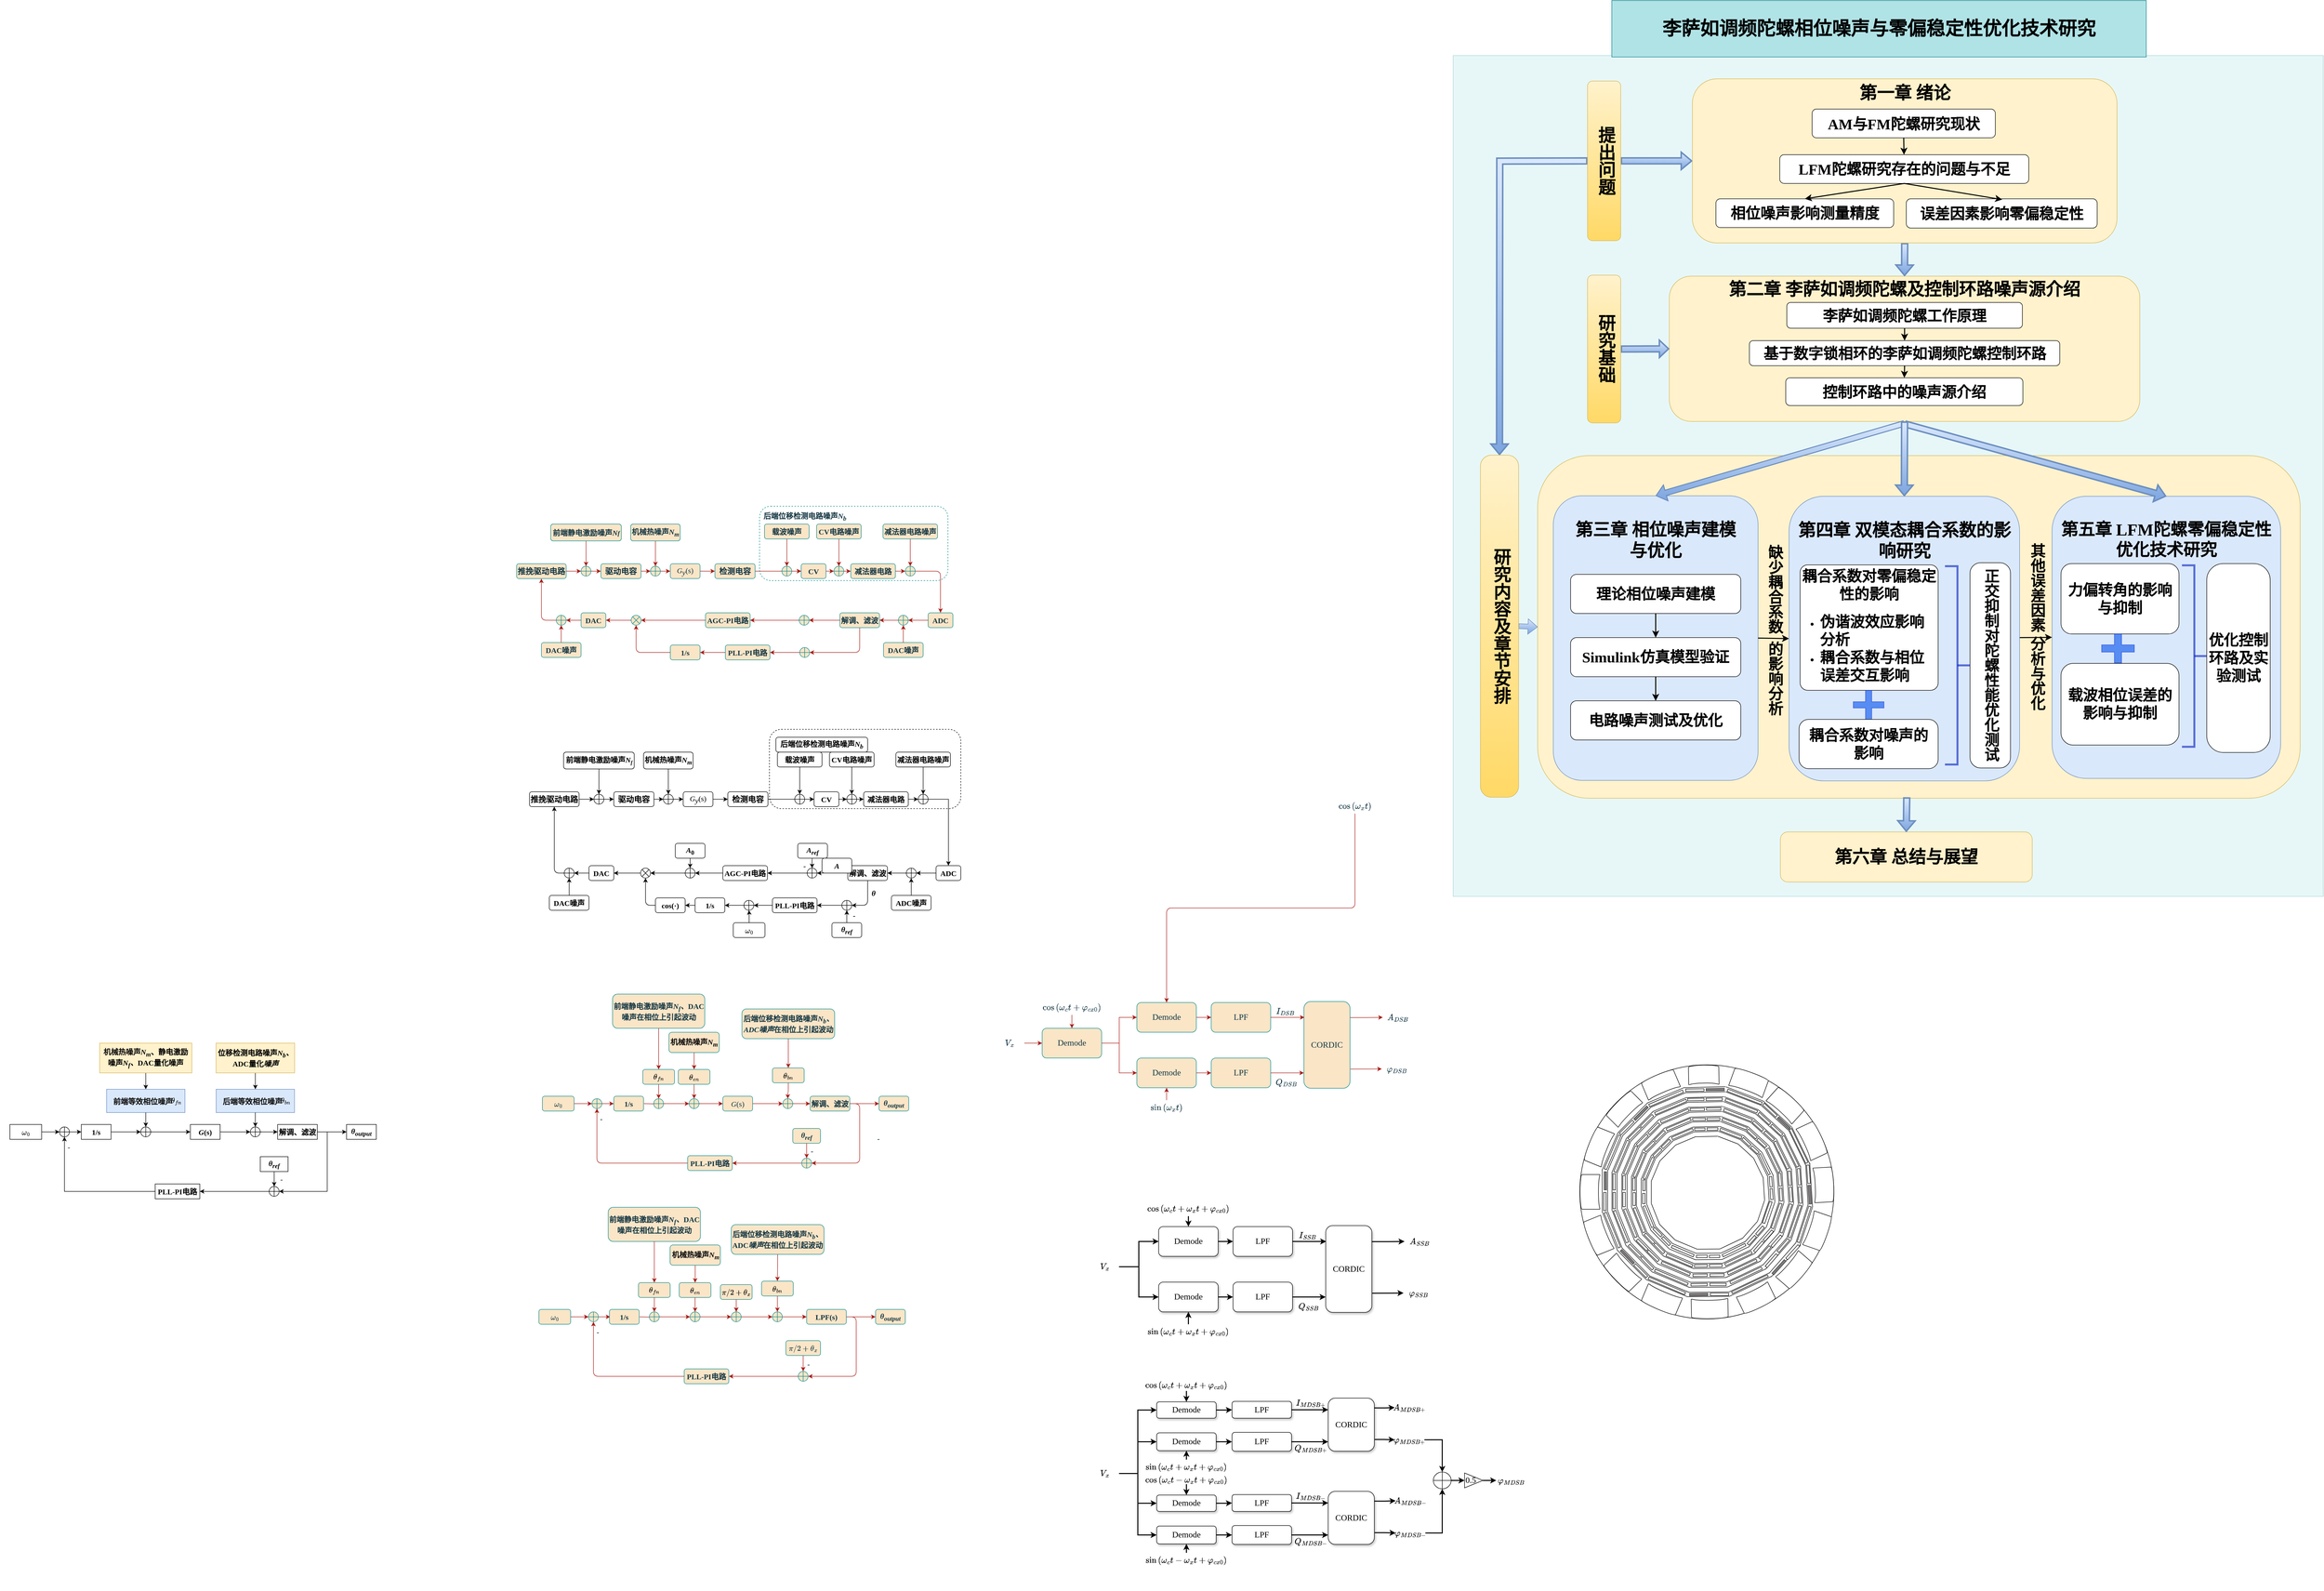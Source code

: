<mxfile version="26.0.4" pages="2">
  <diagram name="第 1 页" id="iWLGD7pBeCM1TJeJ8sTk">
    <mxGraphModel dx="2618" dy="1953" grid="1" gridSize="10" guides="1" tooltips="1" connect="1" arrows="1" fold="1" page="0" pageScale="0.4" pageWidth="827" pageHeight="1169" background="none" math="1" shadow="0">
      <root>
        <mxCell id="0" />
        <mxCell id="1" parent="0" />
        <mxCell id="iC0GqdCidMTr3tDA7PU--174" value="" style="rounded=1;whiteSpace=wrap;html=1;labelBorderColor=none;dashed=1;labelBackgroundColor=none;" parent="1" vertex="1">
          <mxGeometry x="520" y="580" width="386" height="160" as="geometry" />
        </mxCell>
        <mxCell id="iC0GqdCidMTr3tDA7PU--76" value="" style="edgeStyle=orthogonalEdgeStyle;rounded=1;orthogonalLoop=1;jettySize=auto;html=1;labelBackgroundColor=none;strokeColor=#A8201A;fontColor=default;" parent="1" source="iC0GqdCidMTr3tDA7PU--3" target="iC0GqdCidMTr3tDA7PU--4" edge="1">
          <mxGeometry relative="1" as="geometry" />
        </mxCell>
        <mxCell id="iC0GqdCidMTr3tDA7PU--3" value="&lt;i style=&quot;font-size: 15px;&quot;&gt;G&lt;/i&gt;&lt;sub style=&quot;font-style: italic; font-size: 15px;&quot;&gt;y&lt;/sub&gt;(s)" style="rounded=1;whiteSpace=wrap;html=1;fontFamily=Times New Roman;fontSize=15;labelBackgroundColor=none;fillColor=#FAE5C7;strokeColor=#0F8B8D;fontColor=#143642;" parent="1" vertex="1">
          <mxGeometry x="320" y="246" width="60" height="30" as="geometry" />
        </mxCell>
        <mxCell id="iC0GqdCidMTr3tDA7PU--110" value="" style="edgeStyle=orthogonalEdgeStyle;rounded=1;orthogonalLoop=1;jettySize=auto;html=1;labelBackgroundColor=none;strokeColor=#A8201A;fontColor=default;" parent="1" source="iC0GqdCidMTr3tDA7PU--4" target="iC0GqdCidMTr3tDA7PU--12" edge="1">
          <mxGeometry relative="1" as="geometry" />
        </mxCell>
        <mxCell id="iC0GqdCidMTr3tDA7PU--4" value="检测电容" style="rounded=1;whiteSpace=wrap;html=1;fontFamily=仿宋;fontSize=16;fontStyle=1;labelBackgroundColor=none;fillColor=#FAE5C7;strokeColor=#0F8B8D;fontColor=#143642;" parent="1" vertex="1">
          <mxGeometry x="410" y="246" width="81" height="30" as="geometry" />
        </mxCell>
        <mxCell id="iC0GqdCidMTr3tDA7PU--16" value="" style="edgeStyle=orthogonalEdgeStyle;rounded=1;orthogonalLoop=1;jettySize=auto;html=1;labelBackgroundColor=none;strokeColor=#A8201A;fontColor=default;" parent="1" source="iC0GqdCidMTr3tDA7PU--8" target="iC0GqdCidMTr3tDA7PU--12" edge="1">
          <mxGeometry relative="1" as="geometry" />
        </mxCell>
        <mxCell id="iC0GqdCidMTr3tDA7PU--8" value="" style="shape=orEllipse;perimeter=ellipsePerimeter;whiteSpace=wrap;html=1;backgroundOutline=1;labelBackgroundColor=none;fillColor=#FAE5C7;strokeColor=#0F8B8D;fontColor=#143642;rounded=1;" parent="1" vertex="1">
          <mxGeometry x="545" y="251" width="20" height="20" as="geometry" />
        </mxCell>
        <mxCell id="iC0GqdCidMTr3tDA7PU--11" value="" style="edgeStyle=orthogonalEdgeStyle;rounded=1;orthogonalLoop=1;jettySize=auto;html=1;labelBackgroundColor=none;strokeColor=#A8201A;fontColor=default;" parent="1" source="iC0GqdCidMTr3tDA7PU--10" target="iC0GqdCidMTr3tDA7PU--8" edge="1">
          <mxGeometry relative="1" as="geometry" />
        </mxCell>
        <mxCell id="iC0GqdCidMTr3tDA7PU--10" value="载波噪声" style="rounded=1;whiteSpace=wrap;html=1;fontFamily=仿宋;fontSize=15;fontStyle=1;labelBackgroundColor=none;fillColor=#FAE5C7;strokeColor=#0F8B8D;fontColor=#143642;" parent="1" vertex="1">
          <mxGeometry x="510" y="166" width="90" height="30" as="geometry" />
        </mxCell>
        <mxCell id="iC0GqdCidMTr3tDA7PU--17" value="" style="edgeStyle=orthogonalEdgeStyle;rounded=1;orthogonalLoop=1;jettySize=auto;html=1;labelBackgroundColor=none;strokeColor=#A8201A;fontColor=default;" parent="1" source="iC0GqdCidMTr3tDA7PU--12" target="iC0GqdCidMTr3tDA7PU--13" edge="1">
          <mxGeometry relative="1" as="geometry" />
        </mxCell>
        <mxCell id="iC0GqdCidMTr3tDA7PU--12" value="CV" style="rounded=1;whiteSpace=wrap;html=1;fontFamily=仿宋;fontSize=15;fontStyle=1;labelBackgroundColor=none;fillColor=#FAE5C7;strokeColor=#0F8B8D;fontColor=#143642;" parent="1" vertex="1">
          <mxGeometry x="584" y="246" width="50" height="30" as="geometry" />
        </mxCell>
        <mxCell id="iC0GqdCidMTr3tDA7PU--20" value="" style="edgeStyle=orthogonalEdgeStyle;rounded=1;orthogonalLoop=1;jettySize=auto;html=1;labelBackgroundColor=none;strokeColor=#A8201A;fontColor=default;" parent="1" source="iC0GqdCidMTr3tDA7PU--13" target="iC0GqdCidMTr3tDA7PU--19" edge="1">
          <mxGeometry relative="1" as="geometry" />
        </mxCell>
        <mxCell id="iC0GqdCidMTr3tDA7PU--13" value="" style="shape=orEllipse;perimeter=ellipsePerimeter;whiteSpace=wrap;html=1;backgroundOutline=1;labelBackgroundColor=none;fillColor=#FAE5C7;strokeColor=#0F8B8D;fontColor=#143642;rounded=1;" parent="1" vertex="1">
          <mxGeometry x="650" y="251" width="20" height="20" as="geometry" />
        </mxCell>
        <mxCell id="iC0GqdCidMTr3tDA7PU--15" value="" style="edgeStyle=orthogonalEdgeStyle;rounded=1;orthogonalLoop=1;jettySize=auto;html=1;labelBackgroundColor=none;strokeColor=#A8201A;fontColor=default;" parent="1" source="iC0GqdCidMTr3tDA7PU--14" target="iC0GqdCidMTr3tDA7PU--13" edge="1">
          <mxGeometry relative="1" as="geometry" />
        </mxCell>
        <mxCell id="iC0GqdCidMTr3tDA7PU--14" value="CV电路噪声" style="rounded=1;whiteSpace=wrap;html=1;fontFamily=仿宋;fontSize=15;fontStyle=1;labelBackgroundColor=none;fillColor=#FAE5C7;strokeColor=#0F8B8D;fontColor=#143642;" parent="1" vertex="1">
          <mxGeometry x="615" y="166" width="90" height="30" as="geometry" />
        </mxCell>
        <mxCell id="iC0GqdCidMTr3tDA7PU--24" value="" style="edgeStyle=orthogonalEdgeStyle;rounded=1;orthogonalLoop=1;jettySize=auto;html=1;labelBackgroundColor=none;strokeColor=#A8201A;fontColor=default;" parent="1" source="iC0GqdCidMTr3tDA7PU--19" target="iC0GqdCidMTr3tDA7PU--21" edge="1">
          <mxGeometry relative="1" as="geometry" />
        </mxCell>
        <mxCell id="iC0GqdCidMTr3tDA7PU--19" value="减法器电路" style="rounded=1;whiteSpace=wrap;html=1;fontFamily=仿宋;fontSize=15;fontStyle=1;labelBackgroundColor=none;fillColor=#FAE5C7;strokeColor=#0F8B8D;fontColor=#143642;" parent="1" vertex="1">
          <mxGeometry x="684" y="246" width="90" height="30" as="geometry" />
        </mxCell>
        <mxCell id="iC0GqdCidMTr3tDA7PU--26" value="" style="edgeStyle=orthogonalEdgeStyle;rounded=1;orthogonalLoop=1;jettySize=auto;html=1;labelBackgroundColor=none;strokeColor=#A8201A;fontColor=default;" parent="1" source="iC0GqdCidMTr3tDA7PU--21" target="iC0GqdCidMTr3tDA7PU--25" edge="1">
          <mxGeometry relative="1" as="geometry" />
        </mxCell>
        <mxCell id="iC0GqdCidMTr3tDA7PU--21" value="" style="shape=orEllipse;perimeter=ellipsePerimeter;whiteSpace=wrap;html=1;backgroundOutline=1;labelBackgroundColor=none;fillColor=#FAE5C7;strokeColor=#0F8B8D;fontColor=#143642;rounded=1;" parent="1" vertex="1">
          <mxGeometry x="794" y="251" width="20" height="20" as="geometry" />
        </mxCell>
        <mxCell id="iC0GqdCidMTr3tDA7PU--22" value="" style="edgeStyle=orthogonalEdgeStyle;rounded=1;orthogonalLoop=1;jettySize=auto;html=1;labelBackgroundColor=none;strokeColor=#A8201A;fontColor=default;" parent="1" source="iC0GqdCidMTr3tDA7PU--23" target="iC0GqdCidMTr3tDA7PU--21" edge="1">
          <mxGeometry relative="1" as="geometry" />
        </mxCell>
        <mxCell id="iC0GqdCidMTr3tDA7PU--23" value="减法器电路噪声" style="rounded=1;whiteSpace=wrap;html=1;fontFamily=仿宋;fontSize=15;fontStyle=1;labelBackgroundColor=none;fillColor=#FAE5C7;strokeColor=#0F8B8D;fontColor=#143642;" parent="1" vertex="1">
          <mxGeometry x="749" y="166" width="110" height="30" as="geometry" />
        </mxCell>
        <mxCell id="iC0GqdCidMTr3tDA7PU--107" value="" style="edgeStyle=orthogonalEdgeStyle;rounded=1;orthogonalLoop=1;jettySize=auto;html=1;labelBackgroundColor=none;strokeColor=#A8201A;fontColor=default;" parent="1" source="iC0GqdCidMTr3tDA7PU--25" target="iC0GqdCidMTr3tDA7PU--105" edge="1">
          <mxGeometry relative="1" as="geometry" />
        </mxCell>
        <mxCell id="iC0GqdCidMTr3tDA7PU--25" value="ADC" style="rounded=1;whiteSpace=wrap;html=1;fontFamily=仿宋;fontSize=15;fontStyle=1;labelBackgroundColor=none;fillColor=#FAE5C7;strokeColor=#0F8B8D;fontColor=#143642;" parent="1" vertex="1">
          <mxGeometry x="840" y="345" width="50" height="30" as="geometry" />
        </mxCell>
        <mxCell id="iC0GqdCidMTr3tDA7PU--45" style="edgeStyle=orthogonalEdgeStyle;rounded=1;orthogonalLoop=1;jettySize=auto;html=1;exitX=0.5;exitY=1;exitDx=0;exitDy=0;entryX=1;entryY=0.5;entryDx=0;entryDy=0;labelBackgroundColor=none;strokeColor=#A8201A;fontColor=default;" parent="1" source="iC0GqdCidMTr3tDA7PU--27" target="iC0GqdCidMTr3tDA7PU--44" edge="1">
          <mxGeometry relative="1" as="geometry" />
        </mxCell>
        <mxCell id="iC0GqdCidMTr3tDA7PU--86" style="edgeStyle=orthogonalEdgeStyle;rounded=1;orthogonalLoop=1;jettySize=auto;html=1;entryX=1;entryY=0.5;entryDx=0;entryDy=0;labelBackgroundColor=none;strokeColor=#A8201A;fontColor=default;" parent="1" source="iC0GqdCidMTr3tDA7PU--29" target="iC0GqdCidMTr3tDA7PU--38" edge="1">
          <mxGeometry relative="1" as="geometry" />
        </mxCell>
        <mxCell id="iC0GqdCidMTr3tDA7PU--29" value="AGC-PI电路" style="rounded=1;whiteSpace=wrap;html=1;fontFamily=仿宋;fontSize=15;fontStyle=1;labelBackgroundColor=none;fillColor=#FAE5C7;strokeColor=#0F8B8D;fontColor=#143642;" parent="1" vertex="1">
          <mxGeometry x="391" y="345" width="90" height="30" as="geometry" />
        </mxCell>
        <mxCell id="iC0GqdCidMTr3tDA7PU--37" value="" style="edgeStyle=orthogonalEdgeStyle;rounded=1;orthogonalLoop=1;jettySize=auto;html=1;entryX=1;entryY=0.5;entryDx=0;entryDy=0;labelBackgroundColor=none;strokeColor=#A8201A;fontColor=default;" parent="1" source="iC0GqdCidMTr3tDA7PU--27" target="iC0GqdCidMTr3tDA7PU--36" edge="1">
          <mxGeometry relative="1" as="geometry">
            <mxPoint x="910" y="280" as="sourcePoint" />
            <mxPoint x="646" y="111" as="targetPoint" />
            <Array as="points" />
          </mxGeometry>
        </mxCell>
        <mxCell id="iC0GqdCidMTr3tDA7PU--83" value="" style="edgeStyle=orthogonalEdgeStyle;rounded=1;orthogonalLoop=1;jettySize=auto;html=1;entryX=1;entryY=0.5;entryDx=0;entryDy=0;labelBackgroundColor=none;strokeColor=#A8201A;fontColor=default;" parent="1" source="iC0GqdCidMTr3tDA7PU--36" target="iC0GqdCidMTr3tDA7PU--29" edge="1">
          <mxGeometry relative="1" as="geometry">
            <Array as="points" />
          </mxGeometry>
        </mxCell>
        <mxCell id="iC0GqdCidMTr3tDA7PU--36" value="" style="shape=orEllipse;perimeter=ellipsePerimeter;whiteSpace=wrap;html=1;backgroundOutline=1;labelBackgroundColor=none;fillColor=#FAE5C7;strokeColor=#0F8B8D;fontColor=#143642;rounded=1;" parent="1" vertex="1">
          <mxGeometry x="580" y="350" width="20" height="20" as="geometry" />
        </mxCell>
        <mxCell id="iC0GqdCidMTr3tDA7PU--61" value="" style="edgeStyle=orthogonalEdgeStyle;rounded=1;orthogonalLoop=1;jettySize=auto;html=1;labelBackgroundColor=none;strokeColor=#A8201A;fontColor=default;" parent="1" source="iC0GqdCidMTr3tDA7PU--38" target="iC0GqdCidMTr3tDA7PU--55" edge="1">
          <mxGeometry relative="1" as="geometry" />
        </mxCell>
        <mxCell id="iC0GqdCidMTr3tDA7PU--38" value="" style="shape=sumEllipse;perimeter=ellipsePerimeter;whiteSpace=wrap;html=1;backgroundOutline=1;labelBackgroundColor=none;fillColor=#FAE5C7;strokeColor=#0F8B8D;fontColor=#143642;rounded=1;" parent="1" vertex="1">
          <mxGeometry x="241" y="350" width="20" height="20" as="geometry" />
        </mxCell>
        <mxCell id="iC0GqdCidMTr3tDA7PU--48" style="edgeStyle=orthogonalEdgeStyle;rounded=1;orthogonalLoop=1;jettySize=auto;html=1;exitX=0;exitY=0.5;exitDx=0;exitDy=0;entryX=1;entryY=0.5;entryDx=0;entryDy=0;labelBackgroundColor=none;strokeColor=#A8201A;fontColor=default;" parent="1" source="iC0GqdCidMTr3tDA7PU--44" target="iC0GqdCidMTr3tDA7PU--47" edge="1">
          <mxGeometry relative="1" as="geometry" />
        </mxCell>
        <mxCell id="iC0GqdCidMTr3tDA7PU--44" value="" style="shape=orEllipse;perimeter=ellipsePerimeter;whiteSpace=wrap;html=1;backgroundOutline=1;labelBackgroundColor=none;fillColor=#FAE5C7;strokeColor=#0F8B8D;fontColor=#143642;rounded=1;" parent="1" vertex="1">
          <mxGeometry x="581" y="415" width="20" height="20" as="geometry" />
        </mxCell>
        <mxCell id="iC0GqdCidMTr3tDA7PU--50" style="edgeStyle=orthogonalEdgeStyle;rounded=1;orthogonalLoop=1;jettySize=auto;html=1;entryX=1;entryY=0.5;entryDx=0;entryDy=0;labelBackgroundColor=none;strokeColor=#A8201A;fontColor=default;" parent="1" source="iC0GqdCidMTr3tDA7PU--47" target="iC0GqdCidMTr3tDA7PU--49" edge="1">
          <mxGeometry relative="1" as="geometry" />
        </mxCell>
        <mxCell id="iC0GqdCidMTr3tDA7PU--47" value="PLL-PI电路" style="rounded=1;whiteSpace=wrap;html=1;fontFamily=仿宋;fontSize=15;fontStyle=1;labelBackgroundColor=none;fillColor=#FAE5C7;strokeColor=#0F8B8D;fontColor=#143642;" parent="1" vertex="1">
          <mxGeometry x="431" y="410" width="90" height="30" as="geometry" />
        </mxCell>
        <mxCell id="iC0GqdCidMTr3tDA7PU--52" style="edgeStyle=orthogonalEdgeStyle;rounded=1;orthogonalLoop=1;jettySize=auto;html=1;entryX=0.5;entryY=1;entryDx=0;entryDy=0;labelBackgroundColor=none;strokeColor=#A8201A;fontColor=default;" parent="1" source="iC0GqdCidMTr3tDA7PU--49" target="iC0GqdCidMTr3tDA7PU--38" edge="1">
          <mxGeometry relative="1" as="geometry" />
        </mxCell>
        <mxCell id="iC0GqdCidMTr3tDA7PU--49" value="1/s" style="rounded=1;whiteSpace=wrap;html=1;fontFamily=Times New Roman;fontSize=15;fontStyle=1;labelBackgroundColor=none;fillColor=#FAE5C7;strokeColor=#0F8B8D;fontColor=#143642;" parent="1" vertex="1">
          <mxGeometry x="320" y="410" width="60" height="30" as="geometry" />
        </mxCell>
        <mxCell id="iC0GqdCidMTr3tDA7PU--63" value="" style="edgeStyle=orthogonalEdgeStyle;rounded=1;orthogonalLoop=1;jettySize=auto;html=1;exitX=0;exitY=0.5;exitDx=0;exitDy=0;labelBackgroundColor=none;strokeColor=#A8201A;fontColor=default;" parent="1" source="iC0GqdCidMTr3tDA7PU--99" target="iC0GqdCidMTr3tDA7PU--62" edge="1">
          <mxGeometry relative="1" as="geometry" />
        </mxCell>
        <mxCell id="iC0GqdCidMTr3tDA7PU--55" value="DAC" style="rounded=1;whiteSpace=wrap;html=1;fontFamily=仿宋;fontSize=15;fontStyle=1;labelBackgroundColor=none;fillColor=#FAE5C7;strokeColor=#0F8B8D;fontColor=#143642;" parent="1" vertex="1">
          <mxGeometry x="140" y="345" width="50" height="30" as="geometry" />
        </mxCell>
        <mxCell id="iC0GqdCidMTr3tDA7PU--65" value="" style="edgeStyle=orthogonalEdgeStyle;rounded=1;orthogonalLoop=1;jettySize=auto;html=1;labelBackgroundColor=none;strokeColor=#A8201A;fontColor=default;" parent="1" source="iC0GqdCidMTr3tDA7PU--62" target="iC0GqdCidMTr3tDA7PU--64" edge="1">
          <mxGeometry relative="1" as="geometry" />
        </mxCell>
        <mxCell id="iC0GqdCidMTr3tDA7PU--62" value="推挽驱动电路" style="rounded=1;whiteSpace=wrap;html=1;fontFamily=仿宋;fontSize=16;fontStyle=1;labelBackgroundColor=none;fillColor=#FAE5C7;strokeColor=#0F8B8D;fontColor=#143642;" parent="1" vertex="1">
          <mxGeometry x="10" y="246" width="100" height="30" as="geometry" />
        </mxCell>
        <mxCell id="iC0GqdCidMTr3tDA7PU--90" value="" style="edgeStyle=orthogonalEdgeStyle;rounded=1;orthogonalLoop=1;jettySize=auto;html=1;labelBackgroundColor=none;strokeColor=#A8201A;fontColor=default;" parent="1" source="iC0GqdCidMTr3tDA7PU--64" target="iC0GqdCidMTr3tDA7PU--89" edge="1">
          <mxGeometry relative="1" as="geometry" />
        </mxCell>
        <mxCell id="iC0GqdCidMTr3tDA7PU--64" value="" style="shape=orEllipse;perimeter=ellipsePerimeter;whiteSpace=wrap;html=1;backgroundOutline=1;labelBackgroundColor=none;fillColor=#FAE5C7;strokeColor=#0F8B8D;fontColor=#143642;rounded=1;" parent="1" vertex="1">
          <mxGeometry x="140" y="251" width="20" height="20" as="geometry" />
        </mxCell>
        <mxCell id="iC0GqdCidMTr3tDA7PU--67" value="" style="edgeStyle=orthogonalEdgeStyle;rounded=1;orthogonalLoop=1;jettySize=auto;html=1;labelBackgroundColor=none;strokeColor=#A8201A;fontColor=default;" parent="1" source="iC0GqdCidMTr3tDA7PU--66" target="iC0GqdCidMTr3tDA7PU--64" edge="1">
          <mxGeometry relative="1" as="geometry" />
        </mxCell>
        <mxCell id="iC0GqdCidMTr3tDA7PU--66" value="前端静电激励噪声&lt;i&gt;&lt;font face=&quot;Times New Roman&quot;&gt;N&lt;span style=&quot;font-size: 12.5px;&quot;&gt;f&lt;/span&gt;&lt;/font&gt;&lt;/i&gt;" style="rounded=1;whiteSpace=wrap;html=1;fontFamily=仿宋;fontSize=15;fontStyle=1;fontColor=#143642;labelBackgroundColor=none;fillColor=#FAE5C7;strokeColor=#0F8B8D;" parent="1" vertex="1">
          <mxGeometry x="78.75" y="166" width="142.5" height="34" as="geometry" />
        </mxCell>
        <mxCell id="iC0GqdCidMTr3tDA7PU--92" value="" style="edgeStyle=orthogonalEdgeStyle;rounded=1;orthogonalLoop=1;jettySize=auto;html=1;entryX=0;entryY=0.5;entryDx=0;entryDy=0;labelBackgroundColor=none;strokeColor=#A8201A;fontColor=default;" parent="1" source="iC0GqdCidMTr3tDA7PU--89" target="iC0GqdCidMTr3tDA7PU--91" edge="1">
          <mxGeometry relative="1" as="geometry" />
        </mxCell>
        <mxCell id="iC0GqdCidMTr3tDA7PU--89" value="驱动电容" style="rounded=1;whiteSpace=wrap;html=1;fontFamily=仿宋;fontSize=16;fontStyle=1;labelBackgroundColor=none;fillColor=#FAE5C7;strokeColor=#0F8B8D;fontColor=#143642;" parent="1" vertex="1">
          <mxGeometry x="180" y="246" width="81" height="30" as="geometry" />
        </mxCell>
        <mxCell id="iC0GqdCidMTr3tDA7PU--93" value="" style="edgeStyle=orthogonalEdgeStyle;rounded=1;orthogonalLoop=1;jettySize=auto;html=1;labelBackgroundColor=none;strokeColor=#A8201A;fontColor=default;" parent="1" source="iC0GqdCidMTr3tDA7PU--91" edge="1">
          <mxGeometry relative="1" as="geometry">
            <mxPoint x="320" y="261" as="targetPoint" />
          </mxGeometry>
        </mxCell>
        <mxCell id="iC0GqdCidMTr3tDA7PU--91" value="" style="shape=orEllipse;perimeter=ellipsePerimeter;whiteSpace=wrap;html=1;backgroundOutline=1;labelBackgroundColor=none;fillColor=#FAE5C7;strokeColor=#0F8B8D;fontColor=#143642;rounded=1;" parent="1" vertex="1">
          <mxGeometry x="280" y="251" width="20" height="20" as="geometry" />
        </mxCell>
        <mxCell id="iC0GqdCidMTr3tDA7PU--97" value="" style="edgeStyle=orthogonalEdgeStyle;rounded=1;orthogonalLoop=1;jettySize=auto;html=1;labelBackgroundColor=none;strokeColor=#A8201A;fontColor=default;" parent="1" source="iC0GqdCidMTr3tDA7PU--96" target="iC0GqdCidMTr3tDA7PU--91" edge="1">
          <mxGeometry relative="1" as="geometry" />
        </mxCell>
        <mxCell id="iC0GqdCidMTr3tDA7PU--96" value="机械热噪声&lt;i&gt;&lt;font face=&quot;Times New Roman&quot;&gt;N&lt;sub&gt;m&lt;/sub&gt;&lt;/font&gt;&lt;/i&gt;" style="rounded=1;whiteSpace=wrap;html=1;fontFamily=仿宋;fontSize=15;fontStyle=1;fontColor=#143642;labelBackgroundColor=none;fillColor=#FAE5C7;strokeColor=#0F8B8D;" parent="1" vertex="1">
          <mxGeometry x="240" y="166" width="100" height="34" as="geometry" />
        </mxCell>
        <mxCell id="iC0GqdCidMTr3tDA7PU--100" value="" style="edgeStyle=orthogonalEdgeStyle;rounded=1;orthogonalLoop=1;jettySize=auto;html=1;labelBackgroundColor=none;strokeColor=#A8201A;fontColor=default;" parent="1" source="iC0GqdCidMTr3tDA7PU--55" target="iC0GqdCidMTr3tDA7PU--99" edge="1">
          <mxGeometry relative="1" as="geometry">
            <mxPoint x="140" y="360" as="sourcePoint" />
            <mxPoint x="60" y="276" as="targetPoint" />
          </mxGeometry>
        </mxCell>
        <mxCell id="iC0GqdCidMTr3tDA7PU--99" value="" style="shape=orEllipse;perimeter=ellipsePerimeter;whiteSpace=wrap;html=1;backgroundOutline=1;labelBackgroundColor=none;fillColor=#FAE5C7;strokeColor=#0F8B8D;fontColor=#143642;rounded=1;" parent="1" vertex="1">
          <mxGeometry x="90" y="350" width="20" height="20" as="geometry" />
        </mxCell>
        <mxCell id="iC0GqdCidMTr3tDA7PU--103" value="" style="edgeStyle=orthogonalEdgeStyle;rounded=1;orthogonalLoop=1;jettySize=auto;html=1;labelBackgroundColor=none;strokeColor=#A8201A;fontColor=default;" parent="1" source="iC0GqdCidMTr3tDA7PU--102" target="iC0GqdCidMTr3tDA7PU--99" edge="1">
          <mxGeometry relative="1" as="geometry" />
        </mxCell>
        <mxCell id="iC0GqdCidMTr3tDA7PU--102" value="DAC噪声" style="rounded=1;whiteSpace=wrap;html=1;fontFamily=仿宋;fontSize=15;fontStyle=1;fontColor=#143642;labelBackgroundColor=none;fillColor=#FAE5C7;strokeColor=#0F8B8D;" parent="1" vertex="1">
          <mxGeometry x="60" y="405" width="80" height="30" as="geometry" />
        </mxCell>
        <mxCell id="iC0GqdCidMTr3tDA7PU--27" value="解调、滤波" style="rounded=1;whiteSpace=wrap;html=1;fontFamily=仿宋;fontSize=15;fontStyle=1;labelBackgroundColor=none;fillColor=#FAE5C7;strokeColor=#0F8B8D;fontColor=#143642;" parent="1" vertex="1">
          <mxGeometry x="662" y="345" width="80" height="30" as="geometry" />
        </mxCell>
        <mxCell id="iC0GqdCidMTr3tDA7PU--108" value="" style="edgeStyle=orthogonalEdgeStyle;rounded=1;orthogonalLoop=1;jettySize=auto;html=1;labelBackgroundColor=none;strokeColor=#A8201A;fontColor=default;" parent="1" source="iC0GqdCidMTr3tDA7PU--105" target="iC0GqdCidMTr3tDA7PU--27" edge="1">
          <mxGeometry relative="1" as="geometry" />
        </mxCell>
        <mxCell id="iC0GqdCidMTr3tDA7PU--105" value="" style="shape=orEllipse;perimeter=ellipsePerimeter;whiteSpace=wrap;html=1;backgroundOutline=1;labelBackgroundColor=none;fillColor=#FAE5C7;strokeColor=#0F8B8D;fontColor=#143642;rounded=1;" parent="1" vertex="1">
          <mxGeometry x="780" y="350" width="20" height="20" as="geometry" />
        </mxCell>
        <mxCell id="iC0GqdCidMTr3tDA7PU--109" value="" style="edgeStyle=orthogonalEdgeStyle;rounded=1;orthogonalLoop=1;jettySize=auto;html=1;labelBackgroundColor=none;strokeColor=#A8201A;fontColor=default;" parent="1" source="iC0GqdCidMTr3tDA7PU--106" target="iC0GqdCidMTr3tDA7PU--105" edge="1">
          <mxGeometry relative="1" as="geometry" />
        </mxCell>
        <mxCell id="iC0GqdCidMTr3tDA7PU--106" value="DAC噪声" style="rounded=1;whiteSpace=wrap;html=1;fontFamily=仿宋;fontSize=15;fontStyle=1;fontColor=#143642;labelBackgroundColor=none;fillColor=#FAE5C7;strokeColor=#0F8B8D;" parent="1" vertex="1">
          <mxGeometry x="750" y="405" width="80" height="30" as="geometry" />
        </mxCell>
        <mxCell id="iC0GqdCidMTr3tDA7PU--112" value="" style="rounded=1;whiteSpace=wrap;html=1;labelBorderColor=none;dashed=1;fillColor=none;labelBackgroundColor=none;strokeColor=#0F8B8D;fontColor=#143642;" parent="1" vertex="1">
          <mxGeometry x="500" y="130" width="380" height="150" as="geometry" />
        </mxCell>
        <mxCell id="iC0GqdCidMTr3tDA7PU--113" value="后端位移检测电路噪声&lt;i&gt;&lt;font face=&quot;Times New Roman&quot;&gt;N&lt;sub&gt;b&lt;/sub&gt;&lt;/font&gt;&lt;/i&gt;" style="rounded=1;whiteSpace=wrap;html=1;fontFamily=仿宋;fontSize=15;fontStyle=1;fillColor=none;strokeColor=none;fontColor=#143642;labelBackgroundColor=none;" parent="1" vertex="1">
          <mxGeometry x="498.5" y="136" width="185" height="30" as="geometry" />
        </mxCell>
        <mxCell id="iC0GqdCidMTr3tDA7PU--115" value="" style="edgeStyle=orthogonalEdgeStyle;rounded=1;orthogonalLoop=1;jettySize=auto;html=1;labelBackgroundColor=none;fontColor=default;" parent="1" source="iC0GqdCidMTr3tDA7PU--116" target="iC0GqdCidMTr3tDA7PU--118" edge="1">
          <mxGeometry relative="1" as="geometry" />
        </mxCell>
        <mxCell id="iC0GqdCidMTr3tDA7PU--116" value="&lt;i style=&quot;font-size: 15px;&quot;&gt;G&lt;/i&gt;&lt;sub style=&quot;font-style: italic; font-size: 15px;&quot;&gt;y&lt;/sub&gt;(s)" style="rounded=1;whiteSpace=wrap;html=1;fontFamily=Times New Roman;fontSize=15;labelBackgroundColor=none;" parent="1" vertex="1">
          <mxGeometry x="346" y="706" width="60" height="30" as="geometry" />
        </mxCell>
        <mxCell id="iC0GqdCidMTr3tDA7PU--117" value="" style="edgeStyle=orthogonalEdgeStyle;rounded=1;orthogonalLoop=1;jettySize=auto;html=1;labelBackgroundColor=none;fontColor=default;" parent="1" source="iC0GqdCidMTr3tDA7PU--118" target="iC0GqdCidMTr3tDA7PU--124" edge="1">
          <mxGeometry relative="1" as="geometry" />
        </mxCell>
        <mxCell id="iC0GqdCidMTr3tDA7PU--118" value="检测电容" style="rounded=1;whiteSpace=wrap;html=1;fontFamily=仿宋;fontSize=16;fontStyle=1;labelBackgroundColor=none;" parent="1" vertex="1">
          <mxGeometry x="436" y="706" width="81" height="30" as="geometry" />
        </mxCell>
        <mxCell id="iC0GqdCidMTr3tDA7PU--119" value="" style="edgeStyle=orthogonalEdgeStyle;rounded=1;orthogonalLoop=1;jettySize=auto;html=1;labelBackgroundColor=none;fontColor=default;" parent="1" source="iC0GqdCidMTr3tDA7PU--120" target="iC0GqdCidMTr3tDA7PU--124" edge="1">
          <mxGeometry relative="1" as="geometry" />
        </mxCell>
        <mxCell id="iC0GqdCidMTr3tDA7PU--120" value="" style="shape=orEllipse;perimeter=ellipsePerimeter;whiteSpace=wrap;html=1;backgroundOutline=1;labelBackgroundColor=none;rounded=1;" parent="1" vertex="1">
          <mxGeometry x="571" y="711" width="20" height="20" as="geometry" />
        </mxCell>
        <mxCell id="iC0GqdCidMTr3tDA7PU--121" value="" style="edgeStyle=orthogonalEdgeStyle;rounded=1;orthogonalLoop=1;jettySize=auto;html=1;labelBackgroundColor=none;fontColor=default;" parent="1" source="iC0GqdCidMTr3tDA7PU--122" target="iC0GqdCidMTr3tDA7PU--120" edge="1">
          <mxGeometry relative="1" as="geometry" />
        </mxCell>
        <mxCell id="iC0GqdCidMTr3tDA7PU--122" value="载波噪声" style="rounded=1;whiteSpace=wrap;html=1;fontFamily=仿宋;fontSize=15;fontStyle=1;labelBackgroundColor=none;" parent="1" vertex="1">
          <mxGeometry x="536" y="626" width="90" height="30" as="geometry" />
        </mxCell>
        <mxCell id="iC0GqdCidMTr3tDA7PU--123" value="" style="edgeStyle=orthogonalEdgeStyle;rounded=1;orthogonalLoop=1;jettySize=auto;html=1;labelBackgroundColor=none;fontColor=default;" parent="1" source="iC0GqdCidMTr3tDA7PU--124" target="iC0GqdCidMTr3tDA7PU--126" edge="1">
          <mxGeometry relative="1" as="geometry" />
        </mxCell>
        <mxCell id="iC0GqdCidMTr3tDA7PU--124" value="CV" style="rounded=1;whiteSpace=wrap;html=1;fontFamily=仿宋;fontSize=15;fontStyle=1;labelBackgroundColor=none;fillColor=none;" parent="1" vertex="1">
          <mxGeometry x="610" y="706" width="50" height="30" as="geometry" />
        </mxCell>
        <mxCell id="iC0GqdCidMTr3tDA7PU--125" value="" style="edgeStyle=orthogonalEdgeStyle;rounded=1;orthogonalLoop=1;jettySize=auto;html=1;labelBackgroundColor=none;fontColor=default;" parent="1" source="iC0GqdCidMTr3tDA7PU--126" target="iC0GqdCidMTr3tDA7PU--130" edge="1">
          <mxGeometry relative="1" as="geometry" />
        </mxCell>
        <mxCell id="iC0GqdCidMTr3tDA7PU--126" value="" style="shape=orEllipse;perimeter=ellipsePerimeter;whiteSpace=wrap;html=1;backgroundOutline=1;labelBackgroundColor=none;rounded=1;" parent="1" vertex="1">
          <mxGeometry x="676" y="711" width="20" height="20" as="geometry" />
        </mxCell>
        <mxCell id="iC0GqdCidMTr3tDA7PU--127" value="" style="edgeStyle=orthogonalEdgeStyle;rounded=1;orthogonalLoop=1;jettySize=auto;html=1;labelBackgroundColor=none;fontColor=default;" parent="1" source="iC0GqdCidMTr3tDA7PU--128" target="iC0GqdCidMTr3tDA7PU--126" edge="1">
          <mxGeometry relative="1" as="geometry" />
        </mxCell>
        <mxCell id="iC0GqdCidMTr3tDA7PU--128" value="CV电路噪声" style="rounded=1;whiteSpace=wrap;html=1;fontFamily=仿宋;fontSize=15;fontStyle=1;labelBackgroundColor=none;" parent="1" vertex="1">
          <mxGeometry x="641" y="626" width="90" height="30" as="geometry" />
        </mxCell>
        <mxCell id="iC0GqdCidMTr3tDA7PU--129" value="" style="edgeStyle=orthogonalEdgeStyle;rounded=1;orthogonalLoop=1;jettySize=auto;html=1;labelBackgroundColor=none;fontColor=default;" parent="1" source="iC0GqdCidMTr3tDA7PU--130" target="iC0GqdCidMTr3tDA7PU--132" edge="1">
          <mxGeometry relative="1" as="geometry" />
        </mxCell>
        <mxCell id="iC0GqdCidMTr3tDA7PU--130" value="减法器电路" style="rounded=1;whiteSpace=wrap;html=1;fontFamily=仿宋;fontSize=15;fontStyle=1;labelBackgroundColor=none;" parent="1" vertex="1">
          <mxGeometry x="710" y="706" width="90" height="30" as="geometry" />
        </mxCell>
        <mxCell id="iC0GqdCidMTr3tDA7PU--131" value="" style="edgeStyle=orthogonalEdgeStyle;rounded=0;orthogonalLoop=1;jettySize=auto;html=1;labelBackgroundColor=none;fontColor=default;curved=0;" parent="1" source="iC0GqdCidMTr3tDA7PU--132" target="iC0GqdCidMTr3tDA7PU--136" edge="1">
          <mxGeometry relative="1" as="geometry" />
        </mxCell>
        <mxCell id="iC0GqdCidMTr3tDA7PU--132" value="" style="shape=orEllipse;perimeter=ellipsePerimeter;whiteSpace=wrap;html=1;backgroundOutline=1;labelBackgroundColor=none;rounded=1;" parent="1" vertex="1">
          <mxGeometry x="820" y="711" width="20" height="20" as="geometry" />
        </mxCell>
        <mxCell id="iC0GqdCidMTr3tDA7PU--133" value="" style="edgeStyle=orthogonalEdgeStyle;rounded=1;orthogonalLoop=1;jettySize=auto;html=1;labelBackgroundColor=none;fontColor=default;" parent="1" source="iC0GqdCidMTr3tDA7PU--134" target="iC0GqdCidMTr3tDA7PU--132" edge="1">
          <mxGeometry relative="1" as="geometry" />
        </mxCell>
        <mxCell id="iC0GqdCidMTr3tDA7PU--134" value="减法器电路噪声" style="rounded=1;whiteSpace=wrap;html=1;fontFamily=仿宋;fontSize=15;fontStyle=1;labelBackgroundColor=none;" parent="1" vertex="1">
          <mxGeometry x="775" y="626" width="110" height="30" as="geometry" />
        </mxCell>
        <mxCell id="iC0GqdCidMTr3tDA7PU--135" value="" style="edgeStyle=orthogonalEdgeStyle;rounded=1;orthogonalLoop=1;jettySize=auto;html=1;labelBackgroundColor=none;fontColor=default;" parent="1" source="iC0GqdCidMTr3tDA7PU--136" target="iC0GqdCidMTr3tDA7PU--171" edge="1">
          <mxGeometry relative="1" as="geometry" />
        </mxCell>
        <mxCell id="iC0GqdCidMTr3tDA7PU--136" value="ADC" style="rounded=1;whiteSpace=wrap;html=1;fontFamily=仿宋;fontSize=15;fontStyle=1;labelBackgroundColor=none;" parent="1" vertex="1">
          <mxGeometry x="856" y="855" width="50" height="30" as="geometry" />
        </mxCell>
        <mxCell id="iC0GqdCidMTr3tDA7PU--137" style="edgeStyle=orthogonalEdgeStyle;rounded=1;orthogonalLoop=1;jettySize=auto;html=1;exitX=0.5;exitY=1;exitDx=0;exitDy=0;entryX=1;entryY=0.5;entryDx=0;entryDy=0;labelBackgroundColor=none;fontColor=default;" parent="1" source="iC0GqdCidMTr3tDA7PU--169" target="iC0GqdCidMTr3tDA7PU--146" edge="1">
          <mxGeometry relative="1" as="geometry" />
        </mxCell>
        <mxCell id="iC0GqdCidMTr3tDA7PU--138" style="edgeStyle=orthogonalEdgeStyle;rounded=1;orthogonalLoop=1;jettySize=auto;html=1;entryX=1;entryY=0.5;entryDx=0;entryDy=0;labelBackgroundColor=none;fontColor=default;" parent="1" source="iC0GqdCidMTr3tDA7PU--182" target="iC0GqdCidMTr3tDA7PU--144" edge="1">
          <mxGeometry relative="1" as="geometry" />
        </mxCell>
        <mxCell id="iC0GqdCidMTr3tDA7PU--139" value="AGC-PI电路" style="rounded=1;whiteSpace=wrap;html=1;fontFamily=仿宋;fontSize=15;fontStyle=1;labelBackgroundColor=none;" parent="1" vertex="1">
          <mxGeometry x="426" y="855" width="90" height="30" as="geometry" />
        </mxCell>
        <mxCell id="iC0GqdCidMTr3tDA7PU--140" value="" style="edgeStyle=orthogonalEdgeStyle;rounded=1;orthogonalLoop=1;jettySize=auto;html=1;entryX=1;entryY=0.5;entryDx=0;entryDy=0;labelBackgroundColor=none;fontColor=default;" parent="1" source="iC0GqdCidMTr3tDA7PU--169" target="iC0GqdCidMTr3tDA7PU--142" edge="1">
          <mxGeometry relative="1" as="geometry">
            <mxPoint x="926" y="790" as="sourcePoint" />
            <mxPoint x="662" y="621" as="targetPoint" />
            <Array as="points" />
          </mxGeometry>
        </mxCell>
        <mxCell id="iC0GqdCidMTr3tDA7PU--141" value="" style="edgeStyle=orthogonalEdgeStyle;rounded=1;orthogonalLoop=1;jettySize=auto;html=1;entryX=1;entryY=0.5;entryDx=0;entryDy=0;labelBackgroundColor=none;fontColor=default;" parent="1" source="iC0GqdCidMTr3tDA7PU--142" target="iC0GqdCidMTr3tDA7PU--139" edge="1">
          <mxGeometry relative="1" as="geometry">
            <Array as="points" />
          </mxGeometry>
        </mxCell>
        <mxCell id="iC0GqdCidMTr3tDA7PU--142" value="" style="shape=orEllipse;perimeter=ellipsePerimeter;whiteSpace=wrap;html=1;backgroundOutline=1;labelBackgroundColor=none;rounded=1;" parent="1" vertex="1">
          <mxGeometry x="596" y="860" width="20" height="20" as="geometry" />
        </mxCell>
        <mxCell id="iC0GqdCidMTr3tDA7PU--143" value="" style="edgeStyle=orthogonalEdgeStyle;rounded=1;orthogonalLoop=1;jettySize=auto;html=1;labelBackgroundColor=none;fontColor=default;" parent="1" source="iC0GqdCidMTr3tDA7PU--144" target="iC0GqdCidMTr3tDA7PU--152" edge="1">
          <mxGeometry relative="1" as="geometry" />
        </mxCell>
        <mxCell id="iC0GqdCidMTr3tDA7PU--144" value="" style="shape=sumEllipse;perimeter=ellipsePerimeter;whiteSpace=wrap;html=1;backgroundOutline=1;labelBackgroundColor=none;rounded=1;" parent="1" vertex="1">
          <mxGeometry x="260" y="860" width="20" height="20" as="geometry" />
        </mxCell>
        <mxCell id="iC0GqdCidMTr3tDA7PU--145" style="edgeStyle=orthogonalEdgeStyle;rounded=1;orthogonalLoop=1;jettySize=auto;html=1;exitX=0;exitY=0.5;exitDx=0;exitDy=0;entryX=1;entryY=0.5;entryDx=0;entryDy=0;labelBackgroundColor=none;fontColor=default;" parent="1" source="iC0GqdCidMTr3tDA7PU--146" target="iC0GqdCidMTr3tDA7PU--148" edge="1">
          <mxGeometry relative="1" as="geometry" />
        </mxCell>
        <mxCell id="iC0GqdCidMTr3tDA7PU--146" value="" style="shape=orEllipse;perimeter=ellipsePerimeter;whiteSpace=wrap;html=1;backgroundOutline=1;labelBackgroundColor=none;rounded=1;" parent="1" vertex="1">
          <mxGeometry x="666" y="925" width="20" height="20" as="geometry" />
        </mxCell>
        <mxCell id="iC0GqdCidMTr3tDA7PU--147" style="edgeStyle=orthogonalEdgeStyle;rounded=1;orthogonalLoop=1;jettySize=auto;html=1;entryX=1;entryY=0.5;entryDx=0;entryDy=0;labelBackgroundColor=none;fontColor=default;" parent="1" source="iC0GqdCidMTr3tDA7PU--197" target="iC0GqdCidMTr3tDA7PU--150" edge="1">
          <mxGeometry relative="1" as="geometry" />
        </mxCell>
        <mxCell id="iC0GqdCidMTr3tDA7PU--148" value="PLL-PI电路" style="rounded=1;whiteSpace=wrap;html=1;fontFamily=仿宋;fontSize=15;fontStyle=1;labelBackgroundColor=none;" parent="1" vertex="1">
          <mxGeometry x="526" y="920" width="90" height="30" as="geometry" />
        </mxCell>
        <mxCell id="iC0GqdCidMTr3tDA7PU--178" value="" style="edgeStyle=orthogonalEdgeStyle;rounded=1;orthogonalLoop=1;jettySize=auto;html=1;labelBackgroundColor=none;fontColor=default;" parent="1" source="iC0GqdCidMTr3tDA7PU--150" target="iC0GqdCidMTr3tDA7PU--176" edge="1">
          <mxGeometry relative="1" as="geometry" />
        </mxCell>
        <mxCell id="iC0GqdCidMTr3tDA7PU--150" value="1/s" style="rounded=1;whiteSpace=wrap;html=1;fontFamily=Times New Roman;fontSize=15;fontStyle=1;labelBackgroundColor=none;" parent="1" vertex="1">
          <mxGeometry x="370" y="920" width="60" height="30" as="geometry" />
        </mxCell>
        <mxCell id="iC0GqdCidMTr3tDA7PU--151" value="" style="edgeStyle=orthogonalEdgeStyle;rounded=1;orthogonalLoop=1;jettySize=auto;html=1;exitX=0;exitY=0.5;exitDx=0;exitDy=0;labelBackgroundColor=none;fontColor=default;" parent="1" source="iC0GqdCidMTr3tDA7PU--166" target="iC0GqdCidMTr3tDA7PU--154" edge="1">
          <mxGeometry relative="1" as="geometry" />
        </mxCell>
        <mxCell id="iC0GqdCidMTr3tDA7PU--152" value="DAC" style="rounded=1;whiteSpace=wrap;html=1;fontFamily=仿宋;fontSize=15;fontStyle=1;labelBackgroundColor=none;" parent="1" vertex="1">
          <mxGeometry x="156" y="855" width="50" height="30" as="geometry" />
        </mxCell>
        <mxCell id="iC0GqdCidMTr3tDA7PU--153" value="" style="edgeStyle=orthogonalEdgeStyle;rounded=1;orthogonalLoop=1;jettySize=auto;html=1;labelBackgroundColor=none;fontColor=default;" parent="1" source="iC0GqdCidMTr3tDA7PU--154" target="iC0GqdCidMTr3tDA7PU--156" edge="1">
          <mxGeometry relative="1" as="geometry" />
        </mxCell>
        <mxCell id="iC0GqdCidMTr3tDA7PU--154" value="推挽驱动电路" style="rounded=1;whiteSpace=wrap;html=1;fontFamily=仿宋;fontSize=16;fontStyle=1;labelBackgroundColor=none;" parent="1" vertex="1">
          <mxGeometry x="36" y="706" width="100" height="30" as="geometry" />
        </mxCell>
        <mxCell id="iC0GqdCidMTr3tDA7PU--155" value="" style="edgeStyle=orthogonalEdgeStyle;rounded=1;orthogonalLoop=1;jettySize=auto;html=1;labelBackgroundColor=none;fontColor=default;" parent="1" source="iC0GqdCidMTr3tDA7PU--156" target="iC0GqdCidMTr3tDA7PU--160" edge="1">
          <mxGeometry relative="1" as="geometry" />
        </mxCell>
        <mxCell id="iC0GqdCidMTr3tDA7PU--156" value="" style="shape=orEllipse;perimeter=ellipsePerimeter;whiteSpace=wrap;html=1;backgroundOutline=1;labelBackgroundColor=none;rounded=1;" parent="1" vertex="1">
          <mxGeometry x="166" y="711" width="20" height="20" as="geometry" />
        </mxCell>
        <mxCell id="iC0GqdCidMTr3tDA7PU--157" value="" style="edgeStyle=orthogonalEdgeStyle;rounded=1;orthogonalLoop=1;jettySize=auto;html=1;labelBackgroundColor=none;fontColor=default;" parent="1" source="iC0GqdCidMTr3tDA7PU--158" target="iC0GqdCidMTr3tDA7PU--156" edge="1">
          <mxGeometry relative="1" as="geometry" />
        </mxCell>
        <mxCell id="iC0GqdCidMTr3tDA7PU--158" value="前端静电激励噪声&lt;i&gt;&lt;font face=&quot;Times New Roman&quot;&gt;N&lt;span style=&quot;font-size: 12.5px;&quot;&gt;&lt;sub&gt;f&lt;/sub&gt;&lt;/span&gt;&lt;/font&gt;&lt;/i&gt;" style="rounded=1;whiteSpace=wrap;html=1;fontFamily=仿宋;fontSize=15;fontStyle=1;labelBackgroundColor=none;" parent="1" vertex="1">
          <mxGeometry x="104.75" y="626" width="142.5" height="34" as="geometry" />
        </mxCell>
        <mxCell id="iC0GqdCidMTr3tDA7PU--159" value="" style="edgeStyle=orthogonalEdgeStyle;rounded=1;orthogonalLoop=1;jettySize=auto;html=1;entryX=0;entryY=0.5;entryDx=0;entryDy=0;labelBackgroundColor=none;fontColor=default;" parent="1" source="iC0GqdCidMTr3tDA7PU--160" target="iC0GqdCidMTr3tDA7PU--162" edge="1">
          <mxGeometry relative="1" as="geometry" />
        </mxCell>
        <mxCell id="iC0GqdCidMTr3tDA7PU--160" value="驱动电容" style="rounded=1;whiteSpace=wrap;html=1;fontFamily=仿宋;fontSize=16;fontStyle=1;labelBackgroundColor=none;" parent="1" vertex="1">
          <mxGeometry x="206" y="706" width="81" height="30" as="geometry" />
        </mxCell>
        <mxCell id="iC0GqdCidMTr3tDA7PU--161" value="" style="edgeStyle=orthogonalEdgeStyle;rounded=1;orthogonalLoop=1;jettySize=auto;html=1;labelBackgroundColor=none;fontColor=default;" parent="1" source="iC0GqdCidMTr3tDA7PU--162" edge="1">
          <mxGeometry relative="1" as="geometry">
            <mxPoint x="346" y="721" as="targetPoint" />
          </mxGeometry>
        </mxCell>
        <mxCell id="iC0GqdCidMTr3tDA7PU--162" value="" style="shape=orEllipse;perimeter=ellipsePerimeter;whiteSpace=wrap;html=1;backgroundOutline=1;labelBackgroundColor=none;rounded=1;" parent="1" vertex="1">
          <mxGeometry x="306" y="711" width="20" height="20" as="geometry" />
        </mxCell>
        <mxCell id="iC0GqdCidMTr3tDA7PU--163" value="" style="edgeStyle=orthogonalEdgeStyle;rounded=1;orthogonalLoop=1;jettySize=auto;html=1;labelBackgroundColor=none;fontColor=default;" parent="1" source="iC0GqdCidMTr3tDA7PU--164" target="iC0GqdCidMTr3tDA7PU--162" edge="1">
          <mxGeometry relative="1" as="geometry" />
        </mxCell>
        <mxCell id="iC0GqdCidMTr3tDA7PU--164" value="机械热噪声&lt;i&gt;&lt;font face=&quot;Times New Roman&quot;&gt;N&lt;sub&gt;m&lt;/sub&gt;&lt;/font&gt;&lt;/i&gt;" style="rounded=1;whiteSpace=wrap;html=1;fontFamily=仿宋;fontSize=15;fontStyle=1;labelBackgroundColor=none;" parent="1" vertex="1">
          <mxGeometry x="266" y="626" width="100" height="34" as="geometry" />
        </mxCell>
        <mxCell id="iC0GqdCidMTr3tDA7PU--165" value="" style="edgeStyle=orthogonalEdgeStyle;rounded=1;orthogonalLoop=1;jettySize=auto;html=1;labelBackgroundColor=none;fontColor=default;" parent="1" source="iC0GqdCidMTr3tDA7PU--152" target="iC0GqdCidMTr3tDA7PU--166" edge="1">
          <mxGeometry relative="1" as="geometry">
            <mxPoint x="156" y="870" as="sourcePoint" />
            <mxPoint x="76" y="786" as="targetPoint" />
          </mxGeometry>
        </mxCell>
        <mxCell id="iC0GqdCidMTr3tDA7PU--166" value="" style="shape=orEllipse;perimeter=ellipsePerimeter;whiteSpace=wrap;html=1;backgroundOutline=1;labelBackgroundColor=none;rounded=1;" parent="1" vertex="1">
          <mxGeometry x="106" y="860" width="20" height="20" as="geometry" />
        </mxCell>
        <mxCell id="iC0GqdCidMTr3tDA7PU--167" value="" style="edgeStyle=orthogonalEdgeStyle;rounded=1;orthogonalLoop=1;jettySize=auto;html=1;labelBackgroundColor=none;fontColor=default;" parent="1" source="iC0GqdCidMTr3tDA7PU--168" target="iC0GqdCidMTr3tDA7PU--166" edge="1">
          <mxGeometry relative="1" as="geometry" />
        </mxCell>
        <mxCell id="iC0GqdCidMTr3tDA7PU--168" value="DAC噪声" style="rounded=1;whiteSpace=wrap;html=1;fontFamily=仿宋;fontSize=15;fontStyle=1;labelBackgroundColor=none;" parent="1" vertex="1">
          <mxGeometry x="76" y="915" width="80" height="30" as="geometry" />
        </mxCell>
        <mxCell id="iC0GqdCidMTr3tDA7PU--169" value="解调、滤波" style="rounded=1;whiteSpace=wrap;html=1;fontFamily=仿宋;fontSize=15;fontStyle=1;labelBackgroundColor=none;" parent="1" vertex="1">
          <mxGeometry x="678" y="855" width="80" height="30" as="geometry" />
        </mxCell>
        <mxCell id="iC0GqdCidMTr3tDA7PU--170" value="" style="edgeStyle=orthogonalEdgeStyle;rounded=1;orthogonalLoop=1;jettySize=auto;html=1;labelBackgroundColor=none;fontColor=default;" parent="1" source="iC0GqdCidMTr3tDA7PU--171" target="iC0GqdCidMTr3tDA7PU--169" edge="1">
          <mxGeometry relative="1" as="geometry" />
        </mxCell>
        <mxCell id="iC0GqdCidMTr3tDA7PU--171" value="" style="shape=orEllipse;perimeter=ellipsePerimeter;whiteSpace=wrap;html=1;backgroundOutline=1;labelBackgroundColor=none;rounded=1;" parent="1" vertex="1">
          <mxGeometry x="796" y="860" width="20" height="20" as="geometry" />
        </mxCell>
        <mxCell id="iC0GqdCidMTr3tDA7PU--172" value="" style="edgeStyle=orthogonalEdgeStyle;rounded=1;orthogonalLoop=1;jettySize=auto;html=1;labelBackgroundColor=none;fontColor=default;" parent="1" source="iC0GqdCidMTr3tDA7PU--173" target="iC0GqdCidMTr3tDA7PU--171" edge="1">
          <mxGeometry relative="1" as="geometry" />
        </mxCell>
        <mxCell id="iC0GqdCidMTr3tDA7PU--173" value="ADC噪声" style="rounded=1;whiteSpace=wrap;html=1;fontFamily=仿宋;fontSize=15;fontStyle=1;labelBackgroundColor=none;" parent="1" vertex="1">
          <mxGeometry x="766" y="915" width="80" height="30" as="geometry" />
        </mxCell>
        <mxCell id="iC0GqdCidMTr3tDA7PU--177" style="edgeStyle=orthogonalEdgeStyle;rounded=1;orthogonalLoop=1;jettySize=auto;html=1;labelBackgroundColor=none;fontColor=default;" parent="1" source="iC0GqdCidMTr3tDA7PU--176" edge="1">
          <mxGeometry relative="1" as="geometry">
            <mxPoint x="270" y="880" as="targetPoint" />
            <Array as="points">
              <mxPoint x="270" y="935" />
            </Array>
          </mxGeometry>
        </mxCell>
        <mxCell id="iC0GqdCidMTr3tDA7PU--176" value="cos(·)" style="rounded=1;whiteSpace=wrap;html=1;fontFamily=Times New Roman;fontSize=15;fontStyle=1;labelBackgroundColor=none;" parent="1" vertex="1">
          <mxGeometry x="290" y="920" width="60" height="30" as="geometry" />
        </mxCell>
        <mxCell id="iC0GqdCidMTr3tDA7PU--181" style="edgeStyle=orthogonalEdgeStyle;rounded=1;orthogonalLoop=1;jettySize=auto;html=1;exitX=0.5;exitY=1;exitDx=0;exitDy=0;entryX=0.5;entryY=0;entryDx=0;entryDy=0;labelBackgroundColor=none;fontColor=default;" parent="1" source="iC0GqdCidMTr3tDA7PU--179" target="iC0GqdCidMTr3tDA7PU--142" edge="1">
          <mxGeometry relative="1" as="geometry" />
        </mxCell>
        <mxCell id="iC0GqdCidMTr3tDA7PU--179" value="&lt;i&gt;A&lt;sub&gt;ref&lt;/sub&gt;&lt;/i&gt;" style="rounded=1;whiteSpace=wrap;html=1;fontFamily=Times New Roman;fontSize=15;fontStyle=1;labelBackgroundColor=none;" parent="1" vertex="1">
          <mxGeometry x="577" y="810" width="60" height="30" as="geometry" />
        </mxCell>
        <mxCell id="iC0GqdCidMTr3tDA7PU--183" value="" style="edgeStyle=orthogonalEdgeStyle;rounded=1;orthogonalLoop=1;jettySize=auto;html=1;entryX=1;entryY=0.5;entryDx=0;entryDy=0;labelBackgroundColor=none;fontColor=default;" parent="1" source="iC0GqdCidMTr3tDA7PU--139" target="iC0GqdCidMTr3tDA7PU--182" edge="1">
          <mxGeometry relative="1" as="geometry">
            <mxPoint x="426" y="870" as="sourcePoint" />
            <mxPoint x="280" y="870" as="targetPoint" />
          </mxGeometry>
        </mxCell>
        <mxCell id="iC0GqdCidMTr3tDA7PU--182" value="" style="shape=orEllipse;perimeter=ellipsePerimeter;whiteSpace=wrap;html=1;backgroundOutline=1;labelBackgroundColor=none;rounded=1;" parent="1" vertex="1">
          <mxGeometry x="350" y="860" width="20" height="20" as="geometry" />
        </mxCell>
        <mxCell id="iC0GqdCidMTr3tDA7PU--185" value="" style="edgeStyle=orthogonalEdgeStyle;rounded=1;orthogonalLoop=1;jettySize=auto;html=1;entryX=0.5;entryY=0;entryDx=0;entryDy=0;labelBackgroundColor=none;fontColor=default;" parent="1" source="iC0GqdCidMTr3tDA7PU--184" target="iC0GqdCidMTr3tDA7PU--182" edge="1">
          <mxGeometry relative="1" as="geometry" />
        </mxCell>
        <mxCell id="iC0GqdCidMTr3tDA7PU--184" value="&lt;i&gt;A&lt;/i&gt;&lt;sub style=&quot;&quot;&gt;0&lt;/sub&gt;" style="rounded=1;whiteSpace=wrap;html=1;fontFamily=Times New Roman;fontSize=15;fontStyle=1;labelBackgroundColor=none;" parent="1" vertex="1">
          <mxGeometry x="330" y="810" width="60" height="30" as="geometry" />
        </mxCell>
        <mxCell id="iC0GqdCidMTr3tDA7PU--194" value="" style="edgeStyle=orthogonalEdgeStyle;rounded=1;orthogonalLoop=1;jettySize=auto;html=1;entryX=0.5;entryY=1;entryDx=0;entryDy=0;labelBackgroundColor=none;fontColor=default;" parent="1" source="iC0GqdCidMTr3tDA7PU--186" target="iC0GqdCidMTr3tDA7PU--146" edge="1">
          <mxGeometry relative="1" as="geometry">
            <mxPoint x="670" y="950" as="targetPoint" />
          </mxGeometry>
        </mxCell>
        <mxCell id="iC0GqdCidMTr3tDA7PU--186" value="&lt;i&gt;θ&lt;/i&gt;&lt;i&gt;&lt;sub&gt;ref&lt;/sub&gt;&lt;/i&gt;" style="rounded=1;whiteSpace=wrap;html=1;fontFamily=Times New Roman;fontSize=15;fontStyle=1;labelBackgroundColor=none;" parent="1" vertex="1">
          <mxGeometry x="646" y="970" width="60" height="30" as="geometry" />
        </mxCell>
        <mxCell id="iC0GqdCidMTr3tDA7PU--190" value="&lt;i&gt;A&lt;/i&gt;" style="rounded=1;whiteSpace=wrap;html=1;fontFamily=Times New Roman;fontSize=15;fontStyle=1;labelBackgroundColor=none;" parent="1" vertex="1">
          <mxGeometry x="626" y="840" width="60" height="30" as="geometry" />
        </mxCell>
        <mxCell id="iC0GqdCidMTr3tDA7PU--191" value="&lt;i&gt;θ&lt;/i&gt;" style="rounded=1;whiteSpace=wrap;html=1;fontFamily=Times New Roman;fontSize=15;fontStyle=1;labelBackgroundColor=none;strokeColor=none;fillColor=none;" parent="1" vertex="1">
          <mxGeometry x="699.5" y="895" width="60" height="30" as="geometry" />
        </mxCell>
        <mxCell id="iC0GqdCidMTr3tDA7PU--192" value="&lt;i&gt;-&lt;/i&gt;" style="rounded=1;whiteSpace=wrap;html=1;fontFamily=Times New Roman;fontSize=15;fontStyle=1;labelBackgroundColor=none;fillColor=none;strokeColor=none;" parent="1" vertex="1">
          <mxGeometry x="561" y="840" width="60" height="30" as="geometry" />
        </mxCell>
        <mxCell id="iC0GqdCidMTr3tDA7PU--195" value="&lt;i&gt;-&lt;/i&gt;" style="rounded=1;whiteSpace=wrap;html=1;fontFamily=Times New Roman;fontSize=15;fontStyle=1;labelBackgroundColor=none;strokeColor=none;fillColor=none;" parent="1" vertex="1">
          <mxGeometry x="661" y="940" width="60" height="30" as="geometry" />
        </mxCell>
        <mxCell id="iC0GqdCidMTr3tDA7PU--198" value="" style="edgeStyle=orthogonalEdgeStyle;rounded=1;orthogonalLoop=1;jettySize=auto;html=1;entryX=1;entryY=0.5;entryDx=0;entryDy=0;labelBackgroundColor=none;fontColor=default;" parent="1" source="iC0GqdCidMTr3tDA7PU--148" target="iC0GqdCidMTr3tDA7PU--197" edge="1">
          <mxGeometry relative="1" as="geometry">
            <mxPoint x="526" y="935" as="sourcePoint" />
            <mxPoint x="430" y="935" as="targetPoint" />
          </mxGeometry>
        </mxCell>
        <mxCell id="iC0GqdCidMTr3tDA7PU--197" value="" style="shape=orEllipse;perimeter=ellipsePerimeter;whiteSpace=wrap;html=1;backgroundOutline=1;labelBackgroundColor=none;rounded=1;" parent="1" vertex="1">
          <mxGeometry x="468.5" y="925" width="20" height="20" as="geometry" />
        </mxCell>
        <mxCell id="iC0GqdCidMTr3tDA7PU--203" value="" style="edgeStyle=orthogonalEdgeStyle;rounded=1;orthogonalLoop=1;jettySize=auto;html=1;labelBackgroundColor=none;fontColor=default;" parent="1" source="iC0GqdCidMTr3tDA7PU--200" target="iC0GqdCidMTr3tDA7PU--197" edge="1">
          <mxGeometry relative="1" as="geometry" />
        </mxCell>
        <mxCell id="iC0GqdCidMTr3tDA7PU--200" value="&lt;div style=&quot;text-align: start;&quot;&gt;$$\omega_{0}$$&lt;/div&gt;" style="rounded=1;whiteSpace=wrap;html=1;fontFamily=Times New Roman;fontSize=15;fontStyle=1;labelBackgroundColor=none;" parent="1" vertex="1">
          <mxGeometry x="447" y="970" width="64" height="30" as="geometry" />
        </mxCell>
        <mxCell id="iC0GqdCidMTr3tDA7PU--212" value="&lt;i style=&quot;font-size: 15px;&quot;&gt;θ&lt;span style=&quot;&quot;&gt;&lt;sub style=&quot;&quot;&gt;output&lt;/sub&gt;&lt;/span&gt;&lt;/i&gt;" style="rounded=1;whiteSpace=wrap;html=1;fontFamily=Times New Roman;fontSize=17;fontStyle=1;labelBackgroundColor=none;fillColor=#FAE5C7;strokeColor=#0F8B8D;fontColor=#143642;" parent="1" vertex="1">
          <mxGeometry x="741" y="1320" width="60" height="30" as="geometry" />
        </mxCell>
        <mxCell id="iC0GqdCidMTr3tDA7PU--213" value="&lt;i&gt;-&lt;/i&gt;" style="rounded=1;whiteSpace=wrap;html=1;fontFamily=Times New Roman;fontSize=15;fontStyle=1;strokeColor=none;fillColor=none;labelBackgroundColor=none;fontColor=#143642;" parent="1" vertex="1">
          <mxGeometry x="710" y="1390" width="60" height="30" as="geometry" />
        </mxCell>
        <mxCell id="iC0GqdCidMTr3tDA7PU--220" value="" style="edgeStyle=orthogonalEdgeStyle;rounded=1;orthogonalLoop=1;jettySize=auto;html=1;labelBackgroundColor=none;strokeColor=#A8201A;fontColor=default;" parent="1" source="iC0GqdCidMTr3tDA7PU--215" target="iC0GqdCidMTr3tDA7PU--209" edge="1">
          <mxGeometry relative="1" as="geometry" />
        </mxCell>
        <mxCell id="iC0GqdCidMTr3tDA7PU--215" value="" style="shape=orEllipse;perimeter=ellipsePerimeter;whiteSpace=wrap;html=1;backgroundOutline=1;labelBackgroundColor=none;fillColor=#FAE5C7;strokeColor=#0F8B8D;fontColor=#143642;rounded=1;" parent="1" vertex="1">
          <mxGeometry x="162" y="1325" width="20" height="20" as="geometry" />
        </mxCell>
        <mxCell id="iC0GqdCidMTr3tDA7PU--216" value="" style="edgeStyle=orthogonalEdgeStyle;rounded=1;orthogonalLoop=1;jettySize=auto;html=1;labelBackgroundColor=none;strokeColor=#A8201A;fontColor=default;" parent="1" source="iC0GqdCidMTr3tDA7PU--217" target="iC0GqdCidMTr3tDA7PU--215" edge="1">
          <mxGeometry relative="1" as="geometry" />
        </mxCell>
        <mxCell id="iC0GqdCidMTr3tDA7PU--217" value="&lt;div style=&quot;text-align: start;&quot;&gt;$$\omega_{0}$$&lt;/div&gt;" style="rounded=1;whiteSpace=wrap;html=1;fontFamily=Times New Roman;fontSize=15;fontStyle=1;labelBackgroundColor=none;fillColor=#FAE5C7;strokeColor=#0F8B8D;fontColor=#143642;" parent="1" vertex="1">
          <mxGeometry x="62" y="1320" width="64" height="30" as="geometry" />
        </mxCell>
        <mxCell id="iC0GqdCidMTr3tDA7PU--209" value="1/s" style="rounded=1;whiteSpace=wrap;html=1;fontFamily=Times New Roman;fontSize=15;fontStyle=1;labelBackgroundColor=none;fillColor=#FAE5C7;strokeColor=#0F8B8D;fontColor=#143642;" parent="1" vertex="1">
          <mxGeometry x="206" y="1320" width="60" height="30" as="geometry" />
        </mxCell>
        <mxCell id="iC0GqdCidMTr3tDA7PU--226" value="" style="edgeStyle=orthogonalEdgeStyle;rounded=1;orthogonalLoop=1;jettySize=auto;html=1;labelBackgroundColor=none;strokeColor=#A8201A;fontColor=default;" parent="1" source="iC0GqdCidMTr3tDA7PU--221" target="iC0GqdCidMTr3tDA7PU--224" edge="1">
          <mxGeometry relative="1" as="geometry" />
        </mxCell>
        <mxCell id="iC0GqdCidMTr3tDA7PU--221" value="&lt;i style=&quot;font-size: 15px;&quot;&gt;G&lt;/i&gt;(s)" style="rounded=1;whiteSpace=wrap;html=1;fontFamily=Times New Roman;fontSize=15;labelBackgroundColor=none;fillColor=#FAE5C7;strokeColor=#0F8B8D;fontColor=#143642;" parent="1" vertex="1">
          <mxGeometry x="426" y="1320" width="60" height="30" as="geometry" />
        </mxCell>
        <mxCell id="iC0GqdCidMTr3tDA7PU--230" value="" style="edgeStyle=orthogonalEdgeStyle;rounded=1;orthogonalLoop=1;jettySize=auto;html=1;labelBackgroundColor=none;strokeColor=#A8201A;fontColor=default;" parent="1" source="iC0GqdCidMTr3tDA7PU--224" target="iC0GqdCidMTr3tDA7PU--227" edge="1">
          <mxGeometry relative="1" as="geometry" />
        </mxCell>
        <mxCell id="iC0GqdCidMTr3tDA7PU--224" value="" style="shape=orEllipse;perimeter=ellipsePerimeter;whiteSpace=wrap;html=1;backgroundOutline=1;labelBackgroundColor=none;fillColor=#FAE5C7;strokeColor=#0F8B8D;fontColor=#143642;rounded=1;" parent="1" vertex="1">
          <mxGeometry x="547" y="1325" width="20" height="20" as="geometry" />
        </mxCell>
        <mxCell id="iC0GqdCidMTr3tDA7PU--237" style="edgeStyle=orthogonalEdgeStyle;rounded=1;orthogonalLoop=1;jettySize=auto;html=1;exitX=1;exitY=0.5;exitDx=0;exitDy=0;entryX=1;entryY=0.5;entryDx=0;entryDy=0;labelBackgroundColor=none;strokeColor=#A8201A;fontColor=default;" parent="1" source="iC0GqdCidMTr3tDA7PU--227" target="iC0GqdCidMTr3tDA7PU--232" edge="1">
          <mxGeometry relative="1" as="geometry" />
        </mxCell>
        <mxCell id="iC0GqdCidMTr3tDA7PU--238" style="edgeStyle=orthogonalEdgeStyle;rounded=1;orthogonalLoop=1;jettySize=auto;html=1;labelBackgroundColor=none;strokeColor=#A8201A;fontColor=default;" parent="1" source="iC0GqdCidMTr3tDA7PU--227" target="iC0GqdCidMTr3tDA7PU--212" edge="1">
          <mxGeometry relative="1" as="geometry" />
        </mxCell>
        <mxCell id="iC0GqdCidMTr3tDA7PU--227" value="解调、滤波" style="rounded=1;whiteSpace=wrap;html=1;fontFamily=仿宋;fontSize=15;fontStyle=1;labelBackgroundColor=none;fillColor=#FAE5C7;strokeColor=#0F8B8D;fontColor=#143642;" parent="1" vertex="1">
          <mxGeometry x="602" y="1320" width="80" height="30" as="geometry" />
        </mxCell>
        <mxCell id="iC0GqdCidMTr3tDA7PU--231" style="edgeStyle=orthogonalEdgeStyle;rounded=1;orthogonalLoop=1;jettySize=auto;html=1;exitX=0;exitY=0.5;exitDx=0;exitDy=0;entryX=1;entryY=0.5;entryDx=0;entryDy=0;labelBackgroundColor=none;strokeColor=#A8201A;fontColor=default;" parent="1" source="iC0GqdCidMTr3tDA7PU--232" target="iC0GqdCidMTr3tDA7PU--233" edge="1">
          <mxGeometry relative="1" as="geometry" />
        </mxCell>
        <mxCell id="iC0GqdCidMTr3tDA7PU--232" value="" style="shape=orEllipse;perimeter=ellipsePerimeter;whiteSpace=wrap;html=1;backgroundOutline=1;labelBackgroundColor=none;fillColor=#FAE5C7;strokeColor=#0F8B8D;fontColor=#143642;rounded=1;" parent="1" vertex="1">
          <mxGeometry x="585" y="1445" width="20" height="20" as="geometry" />
        </mxCell>
        <mxCell id="iC0GqdCidMTr3tDA7PU--240" style="edgeStyle=orthogonalEdgeStyle;rounded=1;orthogonalLoop=1;jettySize=auto;html=1;entryX=0.5;entryY=1;entryDx=0;entryDy=0;labelBackgroundColor=none;strokeColor=#A8201A;fontColor=default;" parent="1" source="iC0GqdCidMTr3tDA7PU--233" target="iC0GqdCidMTr3tDA7PU--215" edge="1">
          <mxGeometry relative="1" as="geometry" />
        </mxCell>
        <mxCell id="iC0GqdCidMTr3tDA7PU--233" value="PLL-PI电路" style="rounded=1;whiteSpace=wrap;html=1;fontFamily=仿宋;fontSize=15;fontStyle=1;labelBackgroundColor=none;fillColor=#FAE5C7;strokeColor=#0F8B8D;fontColor=#143642;" parent="1" vertex="1">
          <mxGeometry x="355" y="1440" width="90" height="30" as="geometry" />
        </mxCell>
        <mxCell id="iC0GqdCidMTr3tDA7PU--234" value="" style="edgeStyle=orthogonalEdgeStyle;rounded=1;orthogonalLoop=1;jettySize=auto;html=1;entryX=0.5;entryY=0;entryDx=0;entryDy=0;labelBackgroundColor=none;strokeColor=#A8201A;fontColor=default;" parent="1" source="iC0GqdCidMTr3tDA7PU--235" target="iC0GqdCidMTr3tDA7PU--232" edge="1">
          <mxGeometry relative="1" as="geometry">
            <mxPoint x="589" y="1470" as="targetPoint" />
          </mxGeometry>
        </mxCell>
        <mxCell id="iC0GqdCidMTr3tDA7PU--235" value="&lt;i&gt;θ&lt;/i&gt;&lt;i&gt;&lt;sub&gt;ref&lt;/sub&gt;&lt;/i&gt;" style="rounded=1;whiteSpace=wrap;html=1;fontFamily=Times New Roman;fontSize=15;fontStyle=1;labelBackgroundColor=none;fillColor=#FAE5C7;strokeColor=#0F8B8D;fontColor=#143642;" parent="1" vertex="1">
          <mxGeometry x="567" y="1385" width="56" height="30" as="geometry" />
        </mxCell>
        <mxCell id="iC0GqdCidMTr3tDA7PU--236" value="&lt;i&gt;-&lt;/i&gt;" style="rounded=1;whiteSpace=wrap;html=1;fontFamily=Times New Roman;fontSize=15;fontStyle=1;strokeColor=none;fillColor=none;labelBackgroundColor=none;fontColor=#143642;" parent="1" vertex="1">
          <mxGeometry x="576" y="1415" width="60" height="30" as="geometry" />
        </mxCell>
        <mxCell id="iC0GqdCidMTr3tDA7PU--242" value="前端静电激励噪声&lt;i&gt;&lt;font face=&quot;Times New Roman&quot;&gt;N&lt;sub&gt;f&lt;/sub&gt;&lt;/font&gt;&lt;/i&gt;&lt;i style=&quot;&quot;&gt;&lt;font face=&quot;Times New Roman&quot;&gt;、&lt;/font&gt;&lt;/i&gt;&lt;span style=&quot;&quot;&gt;DAC噪声在相位上引起波动&lt;/span&gt;" style="rounded=1;whiteSpace=wrap;html=1;fontFamily=仿宋;fontSize=15;fontStyle=1;fillColor=#FAE5C7;strokeColor=#0F8B8D;fontColor=#143642;labelBackgroundColor=none;" parent="1" vertex="1">
          <mxGeometry x="203.5" y="1114" width="186" height="69" as="geometry" />
        </mxCell>
        <mxCell id="iC0GqdCidMTr3tDA7PU--245" value="" style="edgeStyle=orthogonalEdgeStyle;rounded=1;orthogonalLoop=1;jettySize=auto;html=1;labelBackgroundColor=none;strokeColor=#A8201A;fontColor=default;" parent="1" source="iC0GqdCidMTr3tDA7PU--242" target="iC0GqdCidMTr3tDA7PU--244" edge="1">
          <mxGeometry relative="1" as="geometry">
            <mxPoint x="237.5" y="1200" as="sourcePoint" />
            <mxPoint x="238.5" y="1325" as="targetPoint" />
          </mxGeometry>
        </mxCell>
        <mxCell id="iC0GqdCidMTr3tDA7PU--262" value="" style="edgeStyle=orthogonalEdgeStyle;rounded=1;orthogonalLoop=1;jettySize=auto;html=1;labelBackgroundColor=none;strokeColor=#A8201A;fontColor=default;" parent="1" source="iC0GqdCidMTr3tDA7PU--244" target="iC0GqdCidMTr3tDA7PU--257" edge="1">
          <mxGeometry relative="1" as="geometry" />
        </mxCell>
        <mxCell id="iC0GqdCidMTr3tDA7PU--244" value="&lt;br&gt;&lt;span style=&quot;color: rgb(0, 0, 0); font-family: &amp;quot;Times New Roman&amp;quot;; font-size: 15px; font-style: normal; font-variant-ligatures: normal; font-variant-caps: normal; font-weight: 700; letter-spacing: normal; orphans: 2; text-align: start; text-indent: 0px; text-transform: none; widows: 2; word-spacing: 0px; -webkit-text-stroke-width: 0px; white-space: normal; background-color: rgb(255, 255, 255); text-decoration-thickness: initial; text-decoration-style: initial; text-decoration-color: initial; display: inline !important; float: none;&quot;&gt;$$\theta_{fn}$$&lt;/span&gt;&lt;div&gt;&lt;br&gt;&lt;/div&gt;" style="rounded=1;whiteSpace=wrap;html=1;fontFamily=Times New Roman;fontSize=15;fontStyle=1;fillColor=#FAE5C7;strokeColor=#0F8B8D;labelBackgroundColor=none;fontColor=#143642;" parent="1" vertex="1">
          <mxGeometry x="264.5" y="1266" width="64" height="30" as="geometry" />
        </mxCell>
        <mxCell id="iC0GqdCidMTr3tDA7PU--248" value="" style="edgeStyle=orthogonalEdgeStyle;rounded=1;orthogonalLoop=1;jettySize=auto;html=1;labelBackgroundColor=none;strokeColor=#A8201A;fontColor=default;" parent="1" source="iC0GqdCidMTr3tDA7PU--247" target="iC0GqdCidMTr3tDA7PU--224" edge="1">
          <mxGeometry relative="1" as="geometry" />
        </mxCell>
        <mxCell id="iC0GqdCidMTr3tDA7PU--247" value="&lt;br&gt;&lt;span style=&quot;color: rgb(0, 0, 0); font-family: &amp;quot;Times New Roman&amp;quot;; font-size: 15px; font-style: normal; font-variant-ligatures: normal; font-variant-caps: normal; font-weight: 700; letter-spacing: normal; orphans: 2; text-align: start; text-indent: 0px; text-transform: none; widows: 2; word-spacing: 0px; -webkit-text-stroke-width: 0px; white-space: normal; background-color: rgb(255, 255, 255); text-decoration-thickness: initial; text-decoration-style: initial; text-decoration-color: initial; display: inline !important; float: none;&quot;&gt;$$\theta_{bn}$$&lt;/span&gt;&lt;div&gt;&lt;br&gt;&lt;/div&gt;" style="rounded=1;whiteSpace=wrap;html=1;fontFamily=Times New Roman;fontSize=15;fontStyle=1;fillColor=#FAE5C7;strokeColor=#0F8B8D;labelBackgroundColor=none;fontColor=#143642;" parent="1" vertex="1">
          <mxGeometry x="526" y="1263" width="64" height="30" as="geometry" />
        </mxCell>
        <mxCell id="iC0GqdCidMTr3tDA7PU--306" value="" style="edgeStyle=orthogonalEdgeStyle;rounded=1;orthogonalLoop=1;jettySize=auto;html=1;labelBackgroundColor=none;strokeColor=#A8201A;fontColor=default;" parent="1" source="iC0GqdCidMTr3tDA7PU--250" target="iC0GqdCidMTr3tDA7PU--247" edge="1">
          <mxGeometry relative="1" as="geometry" />
        </mxCell>
        <mxCell id="iC0GqdCidMTr3tDA7PU--250" value="&lt;span style=&quot;&quot;&gt;后端位移检测电路噪声&lt;/span&gt;&lt;i style=&quot;&quot;&gt;&lt;font face=&quot;Times New Roman&quot;&gt;N&lt;sub&gt;b&lt;/sub&gt;、ADC&lt;/font&gt;&lt;font face=&quot;仿宋&quot;&gt;噪声&lt;/font&gt;&lt;/i&gt;&lt;span style=&quot;&quot;&gt;在相位上引起波动&lt;/span&gt;" style="rounded=1;whiteSpace=wrap;html=1;fontFamily=仿宋;fontSize=15;fontStyle=1;fillColor=#FAE5C7;strokeColor=#0F8B8D;fontColor=#143642;labelBackgroundColor=none;" parent="1" vertex="1">
          <mxGeometry x="464.5" y="1144" width="187" height="60" as="geometry" />
        </mxCell>
        <mxCell id="iC0GqdCidMTr3tDA7PU--255" value="后端位移检测电路噪声&lt;i&gt;&lt;font face=&quot;Times New Roman&quot;&gt;N&lt;sub&gt;b&lt;/sub&gt;&lt;/font&gt;&lt;/i&gt;" style="rounded=1;whiteSpace=wrap;html=1;fontFamily=仿宋;fontSize=15;fontStyle=1;labelBackgroundColor=none;" parent="1" vertex="1">
          <mxGeometry x="533" y="596" width="185" height="30" as="geometry" />
        </mxCell>
        <mxCell id="iC0GqdCidMTr3tDA7PU--256" value="&lt;i&gt;-&lt;/i&gt;" style="rounded=1;whiteSpace=wrap;html=1;fontFamily=Times New Roman;fontSize=15;fontStyle=1;strokeColor=none;fillColor=none;labelBackgroundColor=none;fontColor=#143642;" parent="1" vertex="1">
          <mxGeometry x="151" y="1350" width="60" height="30" as="geometry" />
        </mxCell>
        <mxCell id="iC0GqdCidMTr3tDA7PU--260" value="" style="edgeStyle=orthogonalEdgeStyle;rounded=1;orthogonalLoop=1;jettySize=auto;html=1;labelBackgroundColor=none;strokeColor=#A8201A;fontColor=default;" parent="1" target="iC0GqdCidMTr3tDA7PU--257" edge="1">
          <mxGeometry relative="1" as="geometry">
            <mxPoint x="267" y="1335" as="sourcePoint" />
            <mxPoint x="394.5" y="1335" as="targetPoint" />
          </mxGeometry>
        </mxCell>
        <mxCell id="iC0GqdCidMTr3tDA7PU--310" value="" style="edgeStyle=orthogonalEdgeStyle;rounded=1;orthogonalLoop=1;jettySize=auto;html=1;labelBackgroundColor=none;strokeColor=#A8201A;fontColor=default;" parent="1" source="iC0GqdCidMTr3tDA7PU--257" target="iC0GqdCidMTr3tDA7PU--308" edge="1">
          <mxGeometry relative="1" as="geometry" />
        </mxCell>
        <mxCell id="iC0GqdCidMTr3tDA7PU--257" value="" style="shape=orEllipse;perimeter=ellipsePerimeter;whiteSpace=wrap;html=1;backgroundOutline=1;labelBackgroundColor=none;fillColor=#FAE5C7;strokeColor=#0F8B8D;fontColor=#143642;rounded=1;" parent="1" vertex="1">
          <mxGeometry x="286.5" y="1325" width="20" height="20" as="geometry" />
        </mxCell>
        <mxCell id="iC0GqdCidMTr3tDA7PU--265" value="&lt;i style=&quot;font-size: 15px;&quot;&gt;θ&lt;span style=&quot;&quot;&gt;&lt;sub style=&quot;&quot;&gt;output&lt;/sub&gt;&lt;/span&gt;&lt;/i&gt;" style="rounded=1;whiteSpace=wrap;html=1;fontFamily=Times New Roman;fontSize=17;fontStyle=1;labelBackgroundColor=none;fillColor=#FAE5C7;strokeColor=#0F8B8D;fontColor=#143642;" parent="1" vertex="1">
          <mxGeometry x="734" y="1750" width="60" height="30" as="geometry" />
        </mxCell>
        <mxCell id="iC0GqdCidMTr3tDA7PU--266" value="" style="edgeStyle=orthogonalEdgeStyle;rounded=1;orthogonalLoop=1;jettySize=auto;html=1;labelBackgroundColor=none;strokeColor=#A8201A;fontColor=default;" parent="1" source="iC0GqdCidMTr3tDA7PU--267" edge="1">
          <mxGeometry relative="1" as="geometry">
            <mxPoint x="199" y="1765" as="targetPoint" />
          </mxGeometry>
        </mxCell>
        <mxCell id="iC0GqdCidMTr3tDA7PU--267" value="" style="shape=orEllipse;perimeter=ellipsePerimeter;whiteSpace=wrap;html=1;backgroundOutline=1;labelBackgroundColor=none;fillColor=#FAE5C7;strokeColor=#0F8B8D;fontColor=#143642;rounded=1;" parent="1" vertex="1">
          <mxGeometry x="155" y="1755" width="20" height="20" as="geometry" />
        </mxCell>
        <mxCell id="iC0GqdCidMTr3tDA7PU--268" value="" style="edgeStyle=orthogonalEdgeStyle;rounded=1;orthogonalLoop=1;jettySize=auto;html=1;labelBackgroundColor=none;strokeColor=#A8201A;fontColor=default;" parent="1" source="iC0GqdCidMTr3tDA7PU--269" target="iC0GqdCidMTr3tDA7PU--267" edge="1">
          <mxGeometry relative="1" as="geometry" />
        </mxCell>
        <mxCell id="iC0GqdCidMTr3tDA7PU--269" value="&lt;div style=&quot;text-align: start;&quot;&gt;$$\omega_{0}$$&lt;/div&gt;" style="rounded=1;whiteSpace=wrap;html=1;fontFamily=Times New Roman;fontSize=15;fontStyle=1;labelBackgroundColor=none;fillColor=#FAE5C7;strokeColor=#0F8B8D;fontColor=#143642;" parent="1" vertex="1">
          <mxGeometry x="55" y="1750" width="64" height="30" as="geometry" />
        </mxCell>
        <mxCell id="iC0GqdCidMTr3tDA7PU--275" value="" style="edgeStyle=orthogonalEdgeStyle;rounded=1;orthogonalLoop=1;jettySize=auto;html=1;labelBackgroundColor=none;strokeColor=#A8201A;fontColor=default;" parent="1" source="iC0GqdCidMTr3tDA7PU--276" target="iC0GqdCidMTr3tDA7PU--279" edge="1">
          <mxGeometry relative="1" as="geometry" />
        </mxCell>
        <mxCell id="iC0GqdCidMTr3tDA7PU--276" value="" style="shape=orEllipse;perimeter=ellipsePerimeter;whiteSpace=wrap;html=1;backgroundOutline=1;labelBackgroundColor=none;fillColor=#FAE5C7;strokeColor=#0F8B8D;fontColor=#143642;rounded=1;" parent="1" vertex="1">
          <mxGeometry x="526" y="1755" width="20" height="20" as="geometry" />
        </mxCell>
        <mxCell id="iC0GqdCidMTr3tDA7PU--277" style="edgeStyle=orthogonalEdgeStyle;rounded=1;orthogonalLoop=1;jettySize=auto;html=1;exitX=1;exitY=0.5;exitDx=0;exitDy=0;entryX=1;entryY=0.5;entryDx=0;entryDy=0;labelBackgroundColor=none;strokeColor=#A8201A;fontColor=default;" parent="1" source="iC0GqdCidMTr3tDA7PU--279" target="iC0GqdCidMTr3tDA7PU--281" edge="1">
          <mxGeometry relative="1" as="geometry" />
        </mxCell>
        <mxCell id="iC0GqdCidMTr3tDA7PU--278" style="edgeStyle=orthogonalEdgeStyle;rounded=1;orthogonalLoop=1;jettySize=auto;html=1;labelBackgroundColor=none;strokeColor=#A8201A;fontColor=default;" parent="1" source="iC0GqdCidMTr3tDA7PU--279" target="iC0GqdCidMTr3tDA7PU--265" edge="1">
          <mxGeometry relative="1" as="geometry" />
        </mxCell>
        <mxCell id="iC0GqdCidMTr3tDA7PU--279" value="LPF(s)" style="rounded=1;whiteSpace=wrap;html=1;fontFamily=仿宋;fontSize=15;fontStyle=1;labelBackgroundColor=none;fillColor=#FAE5C7;strokeColor=#0F8B8D;fontColor=#143642;" parent="1" vertex="1">
          <mxGeometry x="595" y="1750" width="80" height="30" as="geometry" />
        </mxCell>
        <mxCell id="iC0GqdCidMTr3tDA7PU--280" style="edgeStyle=orthogonalEdgeStyle;rounded=1;orthogonalLoop=1;jettySize=auto;html=1;exitX=0;exitY=0.5;exitDx=0;exitDy=0;entryX=1;entryY=0.5;entryDx=0;entryDy=0;labelBackgroundColor=none;strokeColor=#A8201A;fontColor=default;" parent="1" source="iC0GqdCidMTr3tDA7PU--281" target="iC0GqdCidMTr3tDA7PU--283" edge="1">
          <mxGeometry relative="1" as="geometry" />
        </mxCell>
        <mxCell id="iC0GqdCidMTr3tDA7PU--281" value="" style="shape=orEllipse;perimeter=ellipsePerimeter;whiteSpace=wrap;html=1;backgroundOutline=1;labelBackgroundColor=none;fillColor=#FAE5C7;strokeColor=#0F8B8D;fontColor=#143642;rounded=1;" parent="1" vertex="1">
          <mxGeometry x="578" y="1875" width="20" height="20" as="geometry" />
        </mxCell>
        <mxCell id="iC0GqdCidMTr3tDA7PU--282" style="edgeStyle=orthogonalEdgeStyle;rounded=1;orthogonalLoop=1;jettySize=auto;html=1;entryX=0.5;entryY=1;entryDx=0;entryDy=0;labelBackgroundColor=none;strokeColor=#A8201A;fontColor=default;" parent="1" source="iC0GqdCidMTr3tDA7PU--283" target="iC0GqdCidMTr3tDA7PU--267" edge="1">
          <mxGeometry relative="1" as="geometry" />
        </mxCell>
        <mxCell id="iC0GqdCidMTr3tDA7PU--283" value="PLL-PI电路" style="rounded=1;whiteSpace=wrap;html=1;fontFamily=仿宋;fontSize=15;fontStyle=1;labelBackgroundColor=none;fillColor=#FAE5C7;strokeColor=#0F8B8D;fontColor=#143642;" parent="1" vertex="1">
          <mxGeometry x="348" y="1870" width="90" height="30" as="geometry" />
        </mxCell>
        <mxCell id="iC0GqdCidMTr3tDA7PU--284" value="" style="edgeStyle=orthogonalEdgeStyle;rounded=1;orthogonalLoop=1;jettySize=auto;html=1;entryX=0.5;entryY=0;entryDx=0;entryDy=0;labelBackgroundColor=none;strokeColor=#A8201A;fontColor=default;" parent="1" source="iC0GqdCidMTr3tDA7PU--285" target="iC0GqdCidMTr3tDA7PU--281" edge="1">
          <mxGeometry relative="1" as="geometry">
            <mxPoint x="582" y="1900" as="targetPoint" />
          </mxGeometry>
        </mxCell>
        <mxCell id="iC0GqdCidMTr3tDA7PU--285" value="&lt;br&gt;&lt;span style=&quot;text-align: start;&quot;&gt;$$\pi/2+\theta_{x}$$&lt;/span&gt;&lt;div&gt;&lt;br&gt;&lt;/div&gt;" style="rounded=1;whiteSpace=wrap;html=1;fontFamily=Times New Roman;fontSize=15;fontStyle=1;labelBackgroundColor=none;fillColor=#FAE5C7;strokeColor=#0F8B8D;fontColor=#143642;" parent="1" vertex="1">
          <mxGeometry x="553" y="1813" width="70" height="30" as="geometry" />
        </mxCell>
        <mxCell id="iC0GqdCidMTr3tDA7PU--286" value="&lt;i&gt;-&lt;/i&gt;" style="rounded=1;whiteSpace=wrap;html=1;fontFamily=Times New Roman;fontSize=15;fontStyle=1;strokeColor=none;fillColor=none;labelBackgroundColor=none;fontColor=#143642;" parent="1" vertex="1">
          <mxGeometry x="569" y="1845" width="60" height="30" as="geometry" />
        </mxCell>
        <mxCell id="iC0GqdCidMTr3tDA7PU--291" value="" style="edgeStyle=orthogonalEdgeStyle;rounded=1;orthogonalLoop=1;jettySize=auto;html=1;labelBackgroundColor=none;strokeColor=#A8201A;fontColor=default;" parent="1" source="iC0GqdCidMTr3tDA7PU--292" target="iC0GqdCidMTr3tDA7PU--276" edge="1">
          <mxGeometry relative="1" as="geometry" />
        </mxCell>
        <mxCell id="iC0GqdCidMTr3tDA7PU--292" value="&lt;br&gt;&lt;span style=&quot;color: rgb(0, 0, 0); font-family: &amp;quot;Times New Roman&amp;quot;; font-size: 15px; font-style: normal; font-variant-ligatures: normal; font-variant-caps: normal; font-weight: 700; letter-spacing: normal; orphans: 2; text-align: start; text-indent: 0px; text-transform: none; widows: 2; word-spacing: 0px; -webkit-text-stroke-width: 0px; white-space: normal; background-color: rgb(255, 255, 255); text-decoration-thickness: initial; text-decoration-style: initial; text-decoration-color: initial; display: inline !important; float: none;&quot;&gt;$$\theta_{bn}$$&lt;/span&gt;&lt;div&gt;&lt;br&gt;&lt;/div&gt;" style="rounded=1;whiteSpace=wrap;html=1;fontFamily=Times New Roman;fontSize=15;fontStyle=1;fillColor=#FAE5C7;strokeColor=#0F8B8D;labelBackgroundColor=none;fontColor=#143642;" parent="1" vertex="1">
          <mxGeometry x="504" y="1693" width="64" height="30" as="geometry" />
        </mxCell>
        <mxCell id="iC0GqdCidMTr3tDA7PU--293" value="" style="edgeStyle=orthogonalEdgeStyle;rounded=1;orthogonalLoop=1;jettySize=auto;html=1;labelBackgroundColor=none;strokeColor=#A8201A;fontColor=default;" parent="1" source="iC0GqdCidMTr3tDA7PU--294" target="iC0GqdCidMTr3tDA7PU--292" edge="1">
          <mxGeometry relative="1" as="geometry" />
        </mxCell>
        <mxCell id="iC0GqdCidMTr3tDA7PU--294" value="&lt;span style=&quot;&quot;&gt;后端位移检测电路噪声&lt;/span&gt;&lt;font style=&quot;&quot; face=&quot;Times New Roman&quot;&gt;&lt;i&gt;N&lt;/i&gt;&lt;sub style=&quot;font-style: italic;&quot;&gt;b&lt;/sub&gt;&lt;i&gt;、&lt;/i&gt;ADC&lt;/font&gt;&lt;font style=&quot;font-style: italic;&quot; face=&quot;仿宋&quot;&gt;噪声&lt;/font&gt;&lt;span style=&quot;&quot;&gt;在相位上引起波动&lt;/span&gt;" style="rounded=1;whiteSpace=wrap;html=1;fontFamily=仿宋;fontSize=15;fontStyle=1;fillColor=#FAE5C7;strokeColor=#0F8B8D;fontColor=#143642;labelBackgroundColor=none;" parent="1" vertex="1">
          <mxGeometry x="443" y="1579" width="187" height="60" as="geometry" />
        </mxCell>
        <mxCell id="iC0GqdCidMTr3tDA7PU--295" value="&lt;i&gt;-&lt;/i&gt;" style="rounded=1;whiteSpace=wrap;html=1;fontFamily=Times New Roman;fontSize=15;fontStyle=1;strokeColor=none;fillColor=none;labelBackgroundColor=none;fontColor=#143642;" parent="1" vertex="1">
          <mxGeometry x="144" y="1780" width="60" height="30" as="geometry" />
        </mxCell>
        <mxCell id="iC0GqdCidMTr3tDA7PU--337" style="edgeStyle=orthogonalEdgeStyle;rounded=1;orthogonalLoop=1;jettySize=auto;html=1;entryX=0;entryY=0.5;entryDx=0;entryDy=0;labelBackgroundColor=none;strokeColor=#A8201A;fontColor=default;" parent="1" source="iC0GqdCidMTr3tDA7PU--298" target="iC0GqdCidMTr3tDA7PU--276" edge="1">
          <mxGeometry relative="1" as="geometry" />
        </mxCell>
        <mxCell id="iC0GqdCidMTr3tDA7PU--298" value="" style="shape=orEllipse;perimeter=ellipsePerimeter;whiteSpace=wrap;html=1;backgroundOutline=1;labelBackgroundColor=none;fillColor=#FAE5C7;strokeColor=#0F8B8D;fontColor=#143642;rounded=1;" parent="1" vertex="1">
          <mxGeometry x="443" y="1755" width="20" height="20" as="geometry" />
        </mxCell>
        <mxCell id="iC0GqdCidMTr3tDA7PU--304" value="" style="edgeStyle=orthogonalEdgeStyle;rounded=1;orthogonalLoop=1;jettySize=auto;html=1;labelBackgroundColor=none;strokeColor=#A8201A;fontColor=default;" parent="1" source="iC0GqdCidMTr3tDA7PU--303" target="iC0GqdCidMTr3tDA7PU--298" edge="1">
          <mxGeometry relative="1" as="geometry" />
        </mxCell>
        <mxCell id="iC0GqdCidMTr3tDA7PU--333" value="" style="edgeStyle=orthogonalEdgeStyle;rounded=1;orthogonalLoop=1;jettySize=auto;html=1;labelBackgroundColor=none;strokeColor=#A8201A;fontColor=default;" parent="1" source="iC0GqdCidMTr3tDA7PU--303" target="iC0GqdCidMTr3tDA7PU--298" edge="1">
          <mxGeometry relative="1" as="geometry" />
        </mxCell>
        <mxCell id="iC0GqdCidMTr3tDA7PU--303" value="&lt;br&gt;&lt;span style=&quot;color: rgb(0, 0, 0); font-family: &amp;quot;Times New Roman&amp;quot;; font-size: 15px; font-style: normal; font-variant-ligatures: normal; font-variant-caps: normal; font-weight: 700; letter-spacing: normal; orphans: 2; text-align: start; text-indent: 0px; text-transform: none; widows: 2; word-spacing: 0px; -webkit-text-stroke-width: 0px; white-space: normal; background-color: rgb(255, 255, 255); text-decoration-thickness: initial; text-decoration-style: initial; text-decoration-color: initial; display: inline !important; float: none;&quot;&gt;$$\pi/2+\theta_{x}$$&lt;/span&gt;&lt;div&gt;&lt;br&gt;&lt;/div&gt;" style="rounded=1;whiteSpace=wrap;html=1;fontFamily=Times New Roman;fontSize=15;fontStyle=1;labelBackgroundColor=none;fillColor=#FAE5C7;strokeColor=#0F8B8D;fontColor=#143642;" parent="1" vertex="1">
          <mxGeometry x="421" y="1700" width="64" height="30" as="geometry" />
        </mxCell>
        <mxCell id="iC0GqdCidMTr3tDA7PU--311" value="" style="edgeStyle=orthogonalEdgeStyle;rounded=1;orthogonalLoop=1;jettySize=auto;html=1;labelBackgroundColor=none;strokeColor=#A8201A;fontColor=default;" parent="1" source="iC0GqdCidMTr3tDA7PU--308" target="iC0GqdCidMTr3tDA7PU--221" edge="1">
          <mxGeometry relative="1" as="geometry" />
        </mxCell>
        <mxCell id="iC0GqdCidMTr3tDA7PU--308" value="" style="shape=orEllipse;perimeter=ellipsePerimeter;whiteSpace=wrap;html=1;backgroundOutline=1;labelBackgroundColor=none;fillColor=#FAE5C7;strokeColor=#0F8B8D;fontColor=#143642;rounded=1;" parent="1" vertex="1">
          <mxGeometry x="358" y="1325" width="20" height="20" as="geometry" />
        </mxCell>
        <mxCell id="iC0GqdCidMTr3tDA7PU--314" value="" style="edgeStyle=orthogonalEdgeStyle;rounded=1;orthogonalLoop=1;jettySize=auto;html=1;labelBackgroundColor=none;strokeColor=#A8201A;fontColor=default;" parent="1" source="iC0GqdCidMTr3tDA7PU--312" target="iC0GqdCidMTr3tDA7PU--308" edge="1">
          <mxGeometry relative="1" as="geometry" />
        </mxCell>
        <mxCell id="iC0GqdCidMTr3tDA7PU--312" value="&lt;br&gt;&lt;span style=&quot;color: rgb(0, 0, 0); font-family: &amp;quot;Times New Roman&amp;quot;; font-size: 15px; font-style: normal; font-variant-ligatures: normal; font-variant-caps: normal; font-weight: 700; letter-spacing: normal; orphans: 2; text-align: start; text-indent: 0px; text-transform: none; widows: 2; word-spacing: 0px; -webkit-text-stroke-width: 0px; white-space: normal; background-color: rgb(255, 255, 255); text-decoration-thickness: initial; text-decoration-style: initial; text-decoration-color: initial; display: inline !important; float: none;&quot;&gt;$$\theta_{en}$$&lt;/span&gt;&lt;div&gt;&lt;br&gt;&lt;/div&gt;" style="rounded=1;whiteSpace=wrap;html=1;fontFamily=Times New Roman;fontSize=15;fontStyle=1;fillColor=#FAE5C7;strokeColor=#0F8B8D;labelBackgroundColor=none;fontColor=#143642;" parent="1" vertex="1">
          <mxGeometry x="336" y="1266" width="64" height="30" as="geometry" />
        </mxCell>
        <mxCell id="iC0GqdCidMTr3tDA7PU--315" value="" style="edgeStyle=orthogonalEdgeStyle;rounded=1;orthogonalLoop=1;jettySize=auto;html=1;labelBackgroundColor=none;strokeColor=#A8201A;fontColor=default;" parent="1" source="iC0GqdCidMTr3tDA7PU--313" target="iC0GqdCidMTr3tDA7PU--312" edge="1">
          <mxGeometry relative="1" as="geometry" />
        </mxCell>
        <mxCell id="iC0GqdCidMTr3tDA7PU--313" value="&lt;span style=&quot;color: rgb(13, 12, 12);&quot;&gt;机械热噪声&lt;/span&gt;&lt;i style=&quot;color: rgb(13, 12, 12);&quot;&gt;&lt;font face=&quot;Times New Roman&quot;&gt;N&lt;sub&gt;m&lt;/sub&gt;&lt;/font&gt;&lt;/i&gt;" style="rounded=1;whiteSpace=wrap;html=1;fontFamily=仿宋;fontSize=15;fontStyle=1;fillColor=#FAE5C7;strokeColor=#0F8B8D;fontColor=#143642;labelBackgroundColor=none;" parent="1" vertex="1">
          <mxGeometry x="317.25" y="1191" width="101.5" height="41" as="geometry" />
        </mxCell>
        <mxCell id="iC0GqdCidMTr3tDA7PU--317" value="1/s" style="rounded=1;whiteSpace=wrap;html=1;fontFamily=Times New Roman;fontSize=15;fontStyle=1;labelBackgroundColor=none;fillColor=#FAE5C7;strokeColor=#0F8B8D;fontColor=#143642;" parent="1" vertex="1">
          <mxGeometry x="197.25" y="1750" width="60" height="30" as="geometry" />
        </mxCell>
        <mxCell id="iC0GqdCidMTr3tDA7PU--318" value="前端静电激励噪声&lt;i&gt;&lt;font face=&quot;Times New Roman&quot;&gt;N&lt;sub&gt;f&lt;/sub&gt;&lt;/font&gt;&lt;/i&gt;&lt;i style=&quot;&quot;&gt;&lt;font face=&quot;Times New Roman&quot;&gt;、&lt;/font&gt;&lt;/i&gt;&lt;span style=&quot;&quot;&gt;DAC噪声在相位上引起波动&lt;/span&gt;" style="rounded=1;whiteSpace=wrap;html=1;fontFamily=仿宋;fontSize=15;fontStyle=1;fillColor=#FAE5C7;strokeColor=#0F8B8D;fontColor=#143642;labelBackgroundColor=none;" parent="1" vertex="1">
          <mxGeometry x="194.75" y="1544" width="186" height="69" as="geometry" />
        </mxCell>
        <mxCell id="iC0GqdCidMTr3tDA7PU--319" value="" style="edgeStyle=orthogonalEdgeStyle;rounded=1;orthogonalLoop=1;jettySize=auto;html=1;labelBackgroundColor=none;strokeColor=#A8201A;fontColor=default;" parent="1" source="iC0GqdCidMTr3tDA7PU--318" target="iC0GqdCidMTr3tDA7PU--321" edge="1">
          <mxGeometry relative="1" as="geometry">
            <mxPoint x="228.75" y="1630" as="sourcePoint" />
            <mxPoint x="229.75" y="1755" as="targetPoint" />
          </mxGeometry>
        </mxCell>
        <mxCell id="iC0GqdCidMTr3tDA7PU--320" value="" style="edgeStyle=orthogonalEdgeStyle;rounded=1;orthogonalLoop=1;jettySize=auto;html=1;labelBackgroundColor=none;strokeColor=#A8201A;fontColor=default;" parent="1" source="iC0GqdCidMTr3tDA7PU--321" target="iC0GqdCidMTr3tDA7PU--324" edge="1">
          <mxGeometry relative="1" as="geometry" />
        </mxCell>
        <mxCell id="iC0GqdCidMTr3tDA7PU--321" value="&lt;br&gt;&lt;span style=&quot;color: rgb(0, 0, 0); font-family: &amp;quot;Times New Roman&amp;quot;; font-size: 15px; font-style: normal; font-variant-ligatures: normal; font-variant-caps: normal; font-weight: 700; letter-spacing: normal; orphans: 2; text-align: start; text-indent: 0px; text-transform: none; widows: 2; word-spacing: 0px; -webkit-text-stroke-width: 0px; white-space: normal; background-color: rgb(255, 255, 255); text-decoration-thickness: initial; text-decoration-style: initial; text-decoration-color: initial; display: inline !important; float: none;&quot;&gt;$$\theta_{fn}$$&lt;/span&gt;&lt;div&gt;&lt;br&gt;&lt;/div&gt;" style="rounded=1;whiteSpace=wrap;html=1;fontFamily=Times New Roman;fontSize=15;fontStyle=1;fillColor=#FAE5C7;strokeColor=#0F8B8D;labelBackgroundColor=none;fontColor=#143642;" parent="1" vertex="1">
          <mxGeometry x="255.75" y="1696" width="64" height="30" as="geometry" />
        </mxCell>
        <mxCell id="iC0GqdCidMTr3tDA7PU--322" value="" style="edgeStyle=orthogonalEdgeStyle;rounded=1;orthogonalLoop=1;jettySize=auto;html=1;labelBackgroundColor=none;strokeColor=#A8201A;fontColor=default;" parent="1" target="iC0GqdCidMTr3tDA7PU--324" edge="1">
          <mxGeometry relative="1" as="geometry">
            <mxPoint x="258.25" y="1765" as="sourcePoint" />
            <mxPoint x="385.75" y="1765" as="targetPoint" />
          </mxGeometry>
        </mxCell>
        <mxCell id="iC0GqdCidMTr3tDA7PU--323" value="" style="edgeStyle=orthogonalEdgeStyle;rounded=1;orthogonalLoop=1;jettySize=auto;html=1;labelBackgroundColor=none;strokeColor=#A8201A;fontColor=default;" parent="1" source="iC0GqdCidMTr3tDA7PU--324" target="iC0GqdCidMTr3tDA7PU--325" edge="1">
          <mxGeometry relative="1" as="geometry" />
        </mxCell>
        <mxCell id="iC0GqdCidMTr3tDA7PU--324" value="" style="shape=orEllipse;perimeter=ellipsePerimeter;whiteSpace=wrap;html=1;backgroundOutline=1;labelBackgroundColor=none;fillColor=#FAE5C7;strokeColor=#0F8B8D;fontColor=#143642;rounded=1;" parent="1" vertex="1">
          <mxGeometry x="277.75" y="1755" width="20" height="20" as="geometry" />
        </mxCell>
        <mxCell id="iC0GqdCidMTr3tDA7PU--336" style="edgeStyle=orthogonalEdgeStyle;rounded=1;orthogonalLoop=1;jettySize=auto;html=1;entryX=0;entryY=0.5;entryDx=0;entryDy=0;labelBackgroundColor=none;strokeColor=#A8201A;fontColor=default;" parent="1" source="iC0GqdCidMTr3tDA7PU--325" target="iC0GqdCidMTr3tDA7PU--298" edge="1">
          <mxGeometry relative="1" as="geometry" />
        </mxCell>
        <mxCell id="iC0GqdCidMTr3tDA7PU--325" value="" style="shape=orEllipse;perimeter=ellipsePerimeter;whiteSpace=wrap;html=1;backgroundOutline=1;labelBackgroundColor=none;fillColor=#FAE5C7;strokeColor=#0F8B8D;fontColor=#143642;rounded=1;" parent="1" vertex="1">
          <mxGeometry x="360" y="1755" width="20" height="20" as="geometry" />
        </mxCell>
        <mxCell id="iC0GqdCidMTr3tDA7PU--326" value="" style="edgeStyle=orthogonalEdgeStyle;rounded=1;orthogonalLoop=1;jettySize=auto;html=1;labelBackgroundColor=none;strokeColor=#A8201A;fontColor=default;" parent="1" source="iC0GqdCidMTr3tDA7PU--327" target="iC0GqdCidMTr3tDA7PU--325" edge="1">
          <mxGeometry relative="1" as="geometry" />
        </mxCell>
        <mxCell id="iC0GqdCidMTr3tDA7PU--327" value="&lt;br&gt;&lt;span style=&quot;color: rgb(0, 0, 0); font-family: &amp;quot;Times New Roman&amp;quot;; font-size: 15px; font-style: normal; font-variant-ligatures: normal; font-variant-caps: normal; font-weight: 700; letter-spacing: normal; orphans: 2; text-align: start; text-indent: 0px; text-transform: none; widows: 2; word-spacing: 0px; -webkit-text-stroke-width: 0px; white-space: normal; background-color: rgb(255, 255, 255); text-decoration-thickness: initial; text-decoration-style: initial; text-decoration-color: initial; display: inline !important; float: none;&quot;&gt;$$\theta_{en}$$&lt;/span&gt;&lt;div&gt;&lt;br&gt;&lt;/div&gt;" style="rounded=1;whiteSpace=wrap;html=1;fontFamily=Times New Roman;fontSize=15;fontStyle=1;fillColor=#FAE5C7;strokeColor=#0F8B8D;labelBackgroundColor=none;fontColor=#143642;" parent="1" vertex="1">
          <mxGeometry x="338" y="1696" width="64" height="30" as="geometry" />
        </mxCell>
        <mxCell id="iC0GqdCidMTr3tDA7PU--328" value="" style="edgeStyle=orthogonalEdgeStyle;rounded=1;orthogonalLoop=1;jettySize=auto;html=1;labelBackgroundColor=none;strokeColor=#A8201A;fontColor=default;" parent="1" source="iC0GqdCidMTr3tDA7PU--329" target="iC0GqdCidMTr3tDA7PU--327" edge="1">
          <mxGeometry relative="1" as="geometry" />
        </mxCell>
        <mxCell id="iC0GqdCidMTr3tDA7PU--329" value="&lt;span style=&quot;color: rgb(13, 12, 12);&quot;&gt;机械热噪声&lt;/span&gt;&lt;i style=&quot;color: rgb(13, 12, 12);&quot;&gt;&lt;font face=&quot;Times New Roman&quot;&gt;N&lt;sub&gt;m&lt;/sub&gt;&lt;/font&gt;&lt;/i&gt;" style="rounded=1;whiteSpace=wrap;html=1;fontFamily=仿宋;fontSize=15;fontStyle=1;fillColor=#FAE5C7;strokeColor=#0F8B8D;fontColor=#143642;labelBackgroundColor=none;" parent="1" vertex="1">
          <mxGeometry x="319.5" y="1620" width="101.5" height="41" as="geometry" />
        </mxCell>
        <mxCell id="k7GvwlfRW4q37t8Mbbbd-3" style="edgeStyle=orthogonalEdgeStyle;rounded=0;orthogonalLoop=1;jettySize=auto;html=1;exitX=1;exitY=0.5;exitDx=0;exitDy=0;entryX=0;entryY=0.5;entryDx=0;entryDy=0;fontSize=17;labelBackgroundColor=none;strokeColor=#A8201A;fontColor=default;fontFamily=Times New Roman;curved=0;" parent="1" source="k7GvwlfRW4q37t8Mbbbd-1" target="k7GvwlfRW4q37t8Mbbbd-2" edge="1">
          <mxGeometry relative="1" as="geometry" />
        </mxCell>
        <mxCell id="k7GvwlfRW4q37t8Mbbbd-5" style="edgeStyle=orthogonalEdgeStyle;rounded=0;orthogonalLoop=1;jettySize=auto;html=1;exitX=1;exitY=0.5;exitDx=0;exitDy=0;fontSize=17;labelBackgroundColor=none;strokeColor=#A8201A;fontColor=default;fontFamily=Times New Roman;curved=0;" parent="1" source="k7GvwlfRW4q37t8Mbbbd-1" target="k7GvwlfRW4q37t8Mbbbd-4" edge="1">
          <mxGeometry relative="1" as="geometry" />
        </mxCell>
        <mxCell id="k7GvwlfRW4q37t8Mbbbd-1" value="Demode" style="rounded=1;whiteSpace=wrap;html=1;fontSize=17;labelBackgroundColor=none;fillColor=#FAE5C7;strokeColor=#0F8B8D;fontColor=#143642;fontFamily=Times New Roman;" parent="1" vertex="1">
          <mxGeometry x="1070" y="1183" width="120" height="60" as="geometry" />
        </mxCell>
        <mxCell id="k7GvwlfRW4q37t8Mbbbd-7" value="" style="edgeStyle=orthogonalEdgeStyle;rounded=1;orthogonalLoop=1;jettySize=auto;html=1;fontSize=17;labelBackgroundColor=none;strokeColor=#A8201A;fontColor=default;fontFamily=Times New Roman;" parent="1" source="k7GvwlfRW4q37t8Mbbbd-2" target="k7GvwlfRW4q37t8Mbbbd-6" edge="1">
          <mxGeometry relative="1" as="geometry" />
        </mxCell>
        <mxCell id="k7GvwlfRW4q37t8Mbbbd-2" value="Demode" style="rounded=1;whiteSpace=wrap;html=1;fontSize=17;labelBackgroundColor=none;fillColor=#FAE5C7;strokeColor=#0F8B8D;fontColor=#143642;fontFamily=Times New Roman;" parent="1" vertex="1">
          <mxGeometry x="1261" y="1131" width="120" height="60" as="geometry" />
        </mxCell>
        <mxCell id="k7GvwlfRW4q37t8Mbbbd-9" value="" style="edgeStyle=orthogonalEdgeStyle;rounded=1;orthogonalLoop=1;jettySize=auto;html=1;fontSize=17;labelBackgroundColor=none;strokeColor=#A8201A;fontColor=default;fontFamily=Times New Roman;" parent="1" source="k7GvwlfRW4q37t8Mbbbd-4" target="k7GvwlfRW4q37t8Mbbbd-8" edge="1">
          <mxGeometry relative="1" as="geometry" />
        </mxCell>
        <mxCell id="k7GvwlfRW4q37t8Mbbbd-4" value="Demode" style="rounded=1;whiteSpace=wrap;html=1;fontSize=17;labelBackgroundColor=none;fillColor=#FAE5C7;strokeColor=#0F8B8D;fontColor=#143642;fontFamily=Times New Roman;" parent="1" vertex="1">
          <mxGeometry x="1261" y="1243" width="120" height="60" as="geometry" />
        </mxCell>
        <mxCell id="k7GvwlfRW4q37t8Mbbbd-6" value="LPF" style="rounded=1;whiteSpace=wrap;html=1;fontSize=17;labelBackgroundColor=none;fillColor=#FAE5C7;strokeColor=#0F8B8D;fontColor=#143642;fontFamily=Times New Roman;" parent="1" vertex="1">
          <mxGeometry x="1411" y="1131" width="120" height="60" as="geometry" />
        </mxCell>
        <mxCell id="k7GvwlfRW4q37t8Mbbbd-15" style="edgeStyle=orthogonalEdgeStyle;rounded=1;orthogonalLoop=1;jettySize=auto;html=1;exitX=1;exitY=0.5;exitDx=0;exitDy=0;entryX=-0.001;entryY=0.823;entryDx=0;entryDy=0;entryPerimeter=0;fontSize=17;labelBackgroundColor=none;strokeColor=#A8201A;fontColor=default;fontFamily=Times New Roman;" parent="1" source="k7GvwlfRW4q37t8Mbbbd-8" target="k7GvwlfRW4q37t8Mbbbd-10" edge="1">
          <mxGeometry relative="1" as="geometry">
            <mxPoint x="1597" y="1272" as="targetPoint" />
          </mxGeometry>
        </mxCell>
        <mxCell id="k7GvwlfRW4q37t8Mbbbd-8" value="LPF" style="rounded=1;whiteSpace=wrap;html=1;fontSize=17;labelBackgroundColor=none;fillColor=#FAE5C7;strokeColor=#0F8B8D;fontColor=#143642;fontFamily=Times New Roman;" parent="1" vertex="1">
          <mxGeometry x="1411" y="1243" width="120" height="60" as="geometry" />
        </mxCell>
        <mxCell id="k7GvwlfRW4q37t8Mbbbd-34" style="edgeStyle=orthogonalEdgeStyle;rounded=1;orthogonalLoop=1;jettySize=auto;html=1;exitX=0.994;exitY=0.185;exitDx=0;exitDy=0;entryX=0;entryY=0.5;entryDx=0;entryDy=0;exitPerimeter=0;fontSize=17;labelBackgroundColor=none;strokeColor=#A8201A;fontColor=default;fontFamily=Times New Roman;" parent="1" source="k7GvwlfRW4q37t8Mbbbd-10" target="k7GvwlfRW4q37t8Mbbbd-31" edge="1">
          <mxGeometry relative="1" as="geometry" />
        </mxCell>
        <mxCell id="k7GvwlfRW4q37t8Mbbbd-35" style="edgeStyle=orthogonalEdgeStyle;rounded=1;orthogonalLoop=1;jettySize=auto;html=1;exitX=1.009;exitY=0.779;exitDx=0;exitDy=0;exitPerimeter=0;fontSize=17;labelBackgroundColor=none;strokeColor=#A8201A;fontColor=default;fontFamily=Times New Roman;" parent="1" source="k7GvwlfRW4q37t8Mbbbd-10" target="k7GvwlfRW4q37t8Mbbbd-32" edge="1">
          <mxGeometry relative="1" as="geometry" />
        </mxCell>
        <mxCell id="k7GvwlfRW4q37t8Mbbbd-10" value="CORDIC" style="rounded=1;whiteSpace=wrap;html=1;fontSize=17;labelBackgroundColor=none;fillColor=#FAE5C7;strokeColor=#0F8B8D;fontColor=#143642;fontFamily=Times New Roman;" parent="1" vertex="1">
          <mxGeometry x="1598" y="1129" width="93" height="175" as="geometry" />
        </mxCell>
        <mxCell id="k7GvwlfRW4q37t8Mbbbd-14" style="edgeStyle=orthogonalEdgeStyle;rounded=1;orthogonalLoop=1;jettySize=auto;html=1;exitX=1;exitY=0.5;exitDx=0;exitDy=0;fontSize=17;labelBackgroundColor=none;strokeColor=#A8201A;fontColor=default;fontFamily=Times New Roman;" parent="1" source="k7GvwlfRW4q37t8Mbbbd-6" edge="1">
          <mxGeometry relative="1" as="geometry">
            <mxPoint x="1599" y="1161" as="targetPoint" />
          </mxGeometry>
        </mxCell>
        <mxCell id="k7GvwlfRW4q37t8Mbbbd-17" value="" style="edgeStyle=orthogonalEdgeStyle;rounded=1;orthogonalLoop=1;jettySize=auto;html=1;fontSize=17;labelBackgroundColor=none;strokeColor=#A8201A;fontColor=default;fontFamily=Times New Roman;" parent="1" source="k7GvwlfRW4q37t8Mbbbd-16" target="k7GvwlfRW4q37t8Mbbbd-1" edge="1">
          <mxGeometry relative="1" as="geometry" />
        </mxCell>
        <mxCell id="k7GvwlfRW4q37t8Mbbbd-16" value="$$V_{x} $$" style="text;strokeColor=none;align=center;fillColor=none;html=1;verticalAlign=middle;whiteSpace=wrap;rounded=1;fontSize=17;labelBackgroundColor=none;fontColor=#143642;fontFamily=Times New Roman;" parent="1" vertex="1">
          <mxGeometry x="974" y="1198" width="60" height="30" as="geometry" />
        </mxCell>
        <mxCell id="k7GvwlfRW4q37t8Mbbbd-19" style="edgeStyle=orthogonalEdgeStyle;rounded=1;orthogonalLoop=1;jettySize=auto;html=1;exitX=0.5;exitY=1;exitDx=0;exitDy=0;entryX=0.5;entryY=0;entryDx=0;entryDy=0;fontSize=17;labelBackgroundColor=none;strokeColor=#A8201A;fontColor=default;fontFamily=Times New Roman;" parent="1" source="k7GvwlfRW4q37t8Mbbbd-18" target="k7GvwlfRW4q37t8Mbbbd-1" edge="1">
          <mxGeometry relative="1" as="geometry" />
        </mxCell>
        <mxCell id="k7GvwlfRW4q37t8Mbbbd-18" value="$$\cos \left ( \omega _{c}t+\varphi _{cx0}&amp;nbsp; &amp;nbsp;\right )&amp;nbsp; $$" style="text;strokeColor=none;align=center;fillColor=none;html=1;verticalAlign=middle;whiteSpace=wrap;rounded=1;fontSize=17;labelBackgroundColor=none;fontColor=#143642;fontFamily=Times New Roman;" parent="1" vertex="1">
          <mxGeometry x="1100" y="1126" width="60" height="30" as="geometry" />
        </mxCell>
        <mxCell id="k7GvwlfRW4q37t8Mbbbd-21" style="edgeStyle=orthogonalEdgeStyle;rounded=1;orthogonalLoop=1;jettySize=auto;html=1;exitX=0.5;exitY=1;exitDx=0;exitDy=0;entryX=0.5;entryY=0;entryDx=0;entryDy=0;fontSize=17;labelBackgroundColor=none;strokeColor=#A8201A;fontColor=default;fontFamily=Times New Roman;" parent="1" source="k7GvwlfRW4q37t8Mbbbd-20" target="k7GvwlfRW4q37t8Mbbbd-2" edge="1">
          <mxGeometry relative="1" as="geometry" />
        </mxCell>
        <mxCell id="k7GvwlfRW4q37t8Mbbbd-20" value="$$\cos \left ( \omega _{x}t&amp;nbsp; &amp;nbsp;\right )&amp;nbsp; $$" style="text;strokeColor=none;align=center;fillColor=none;html=1;verticalAlign=middle;whiteSpace=wrap;rounded=1;fontSize=17;labelBackgroundColor=none;fontColor=#143642;fontFamily=Times New Roman;" parent="1" vertex="1">
          <mxGeometry x="1671" y="720" width="60" height="30" as="geometry" />
        </mxCell>
        <mxCell id="k7GvwlfRW4q37t8Mbbbd-24" style="edgeStyle=orthogonalEdgeStyle;rounded=1;orthogonalLoop=1;jettySize=auto;html=1;exitX=0.5;exitY=0;exitDx=0;exitDy=0;entryX=0.5;entryY=1;entryDx=0;entryDy=0;fontSize=17;labelBackgroundColor=none;strokeColor=#A8201A;fontColor=default;fontFamily=Times New Roman;" parent="1" source="k7GvwlfRW4q37t8Mbbbd-23" target="k7GvwlfRW4q37t8Mbbbd-4" edge="1">
          <mxGeometry relative="1" as="geometry" />
        </mxCell>
        <mxCell id="k7GvwlfRW4q37t8Mbbbd-23" value="$$\sin \left ( \omega _{x}t&amp;nbsp; &amp;nbsp;\right )&amp;nbsp; $$" style="text;strokeColor=none;align=center;fillColor=none;html=1;verticalAlign=middle;whiteSpace=wrap;rounded=1;fontSize=17;labelBackgroundColor=none;fontColor=#143642;fontFamily=Times New Roman;" parent="1" vertex="1">
          <mxGeometry x="1291" y="1328" width="60" height="30" as="geometry" />
        </mxCell>
        <mxCell id="k7GvwlfRW4q37t8Mbbbd-25" value="$$I_{DSB}&amp;nbsp; $$" style="text;strokeColor=none;align=center;fillColor=none;html=1;verticalAlign=middle;whiteSpace=wrap;rounded=1;fontSize=17;labelBackgroundColor=none;fontColor=#143642;fontFamily=Times New Roman;" parent="1" vertex="1">
          <mxGeometry x="1531" y="1133.5" width="60" height="30" as="geometry" />
        </mxCell>
        <mxCell id="k7GvwlfRW4q37t8Mbbbd-26" value="$$Q_{DSB}&amp;nbsp; $$" style="text;strokeColor=none;align=center;fillColor=none;html=1;verticalAlign=middle;whiteSpace=wrap;rounded=1;fontSize=17;labelBackgroundColor=none;fontColor=#143642;fontFamily=Times New Roman;" parent="1" vertex="1">
          <mxGeometry x="1533" y="1273" width="60" height="37" as="geometry" />
        </mxCell>
        <mxCell id="k7GvwlfRW4q37t8Mbbbd-31" value="$$A_{DSB} $$" style="text;strokeColor=none;align=center;fillColor=none;html=1;verticalAlign=middle;whiteSpace=wrap;rounded=1;fontSize=17;labelBackgroundColor=none;fontColor=#143642;fontFamily=Times New Roman;" parent="1" vertex="1">
          <mxGeometry x="1757" y="1146" width="60" height="30" as="geometry" />
        </mxCell>
        <mxCell id="k7GvwlfRW4q37t8Mbbbd-32" value="$$\varphi_{DSB} $$" style="text;strokeColor=none;align=center;fillColor=none;html=1;verticalAlign=middle;whiteSpace=wrap;rounded=1;fontSize=17;labelBackgroundColor=none;fontColor=#143642;fontFamily=Times New Roman;" parent="1" vertex="1">
          <mxGeometry x="1755" y="1250" width="60" height="30" as="geometry" />
        </mxCell>
        <mxCell id="k7GvwlfRW4q37t8Mbbbd-37" style="edgeStyle=orthogonalEdgeStyle;rounded=0;orthogonalLoop=1;jettySize=auto;html=1;exitX=1;exitY=0.5;exitDx=0;exitDy=0;entryX=0;entryY=0.5;entryDx=0;entryDy=0;fontSize=17;labelBackgroundColor=none;strokeColor=#000000;fontColor=default;fontFamily=Times New Roman;curved=0;jumpSize=6;strokeWidth=2;" parent="1" source="k7GvwlfRW4q37t8Mbbbd-52" target="k7GvwlfRW4q37t8Mbbbd-41" edge="1">
          <mxGeometry relative="1" as="geometry">
            <mxPoint x="1234" y="1665" as="sourcePoint" />
          </mxGeometry>
        </mxCell>
        <mxCell id="k7GvwlfRW4q37t8Mbbbd-40" value="" style="edgeStyle=orthogonalEdgeStyle;rounded=0;orthogonalLoop=1;jettySize=auto;html=1;fontSize=17;labelBackgroundColor=none;strokeColor=#000000;fontColor=default;fontFamily=Times New Roman;align=center;verticalAlign=middle;endArrow=classic;curved=0;strokeWidth=2;jumpSize=6;" parent="1" source="k7GvwlfRW4q37t8Mbbbd-41" target="k7GvwlfRW4q37t8Mbbbd-44" edge="1">
          <mxGeometry relative="1" as="geometry" />
        </mxCell>
        <mxCell id="k7GvwlfRW4q37t8Mbbbd-41" value="Demode" style="rounded=1;whiteSpace=wrap;html=1;fontSize=17;labelBackgroundColor=none;fontFamily=Times New Roman;glass=0;shadow=1;shadowOpacity=25;" parent="1" vertex="1">
          <mxGeometry x="1305" y="1583" width="120" height="60" as="geometry" />
        </mxCell>
        <mxCell id="k7GvwlfRW4q37t8Mbbbd-42" value="" style="edgeStyle=orthogonalEdgeStyle;rounded=0;orthogonalLoop=1;jettySize=auto;html=1;fontSize=17;labelBackgroundColor=none;strokeColor=#000000;fontColor=default;fontFamily=Times New Roman;align=center;verticalAlign=middle;endArrow=classic;curved=0;strokeWidth=2;jumpSize=6;" parent="1" source="k7GvwlfRW4q37t8Mbbbd-43" target="k7GvwlfRW4q37t8Mbbbd-46" edge="1">
          <mxGeometry relative="1" as="geometry" />
        </mxCell>
        <mxCell id="k7GvwlfRW4q37t8Mbbbd-43" value="Demode" style="rounded=1;whiteSpace=wrap;html=1;fontSize=17;labelBackgroundColor=none;fillColor=default;strokeColor=default;fontColor=default;fontFamily=Times New Roman;align=center;verticalAlign=middle;shadow=1;glass=0;" parent="1" vertex="1">
          <mxGeometry x="1305" y="1695" width="120" height="60" as="geometry" />
        </mxCell>
        <mxCell id="k7GvwlfRW4q37t8Mbbbd-44" value="LPF" style="rounded=1;whiteSpace=wrap;html=1;fontSize=17;labelBackgroundColor=none;fillColor=default;strokeColor=default;fontColor=default;fontFamily=Times New Roman;align=center;verticalAlign=middle;shadow=1;glass=0;" parent="1" vertex="1">
          <mxGeometry x="1455" y="1583" width="120" height="60" as="geometry" />
        </mxCell>
        <mxCell id="k7GvwlfRW4q37t8Mbbbd-45" style="edgeStyle=orthogonalEdgeStyle;rounded=0;orthogonalLoop=1;jettySize=auto;html=1;exitX=1;exitY=0.5;exitDx=0;exitDy=0;entryX=-0.001;entryY=0.823;entryDx=0;entryDy=0;entryPerimeter=0;fontSize=17;labelBackgroundColor=none;strokeColor=#000000;fontColor=default;fontFamily=Times New Roman;align=center;verticalAlign=middle;endArrow=classic;curved=0;strokeWidth=2;jumpSize=6;" parent="1" source="k7GvwlfRW4q37t8Mbbbd-46" target="k7GvwlfRW4q37t8Mbbbd-49" edge="1">
          <mxGeometry relative="1" as="geometry">
            <mxPoint x="1641" y="1724" as="targetPoint" />
          </mxGeometry>
        </mxCell>
        <mxCell id="k7GvwlfRW4q37t8Mbbbd-46" value="LPF" style="rounded=1;whiteSpace=wrap;html=1;fontSize=17;labelBackgroundColor=none;fillColor=default;strokeColor=default;fontColor=default;fontFamily=Times New Roman;align=center;verticalAlign=middle;shadow=1;glass=0;" parent="1" vertex="1">
          <mxGeometry x="1455" y="1695" width="120" height="60" as="geometry" />
        </mxCell>
        <mxCell id="k7GvwlfRW4q37t8Mbbbd-47" style="edgeStyle=orthogonalEdgeStyle;rounded=0;orthogonalLoop=1;jettySize=auto;html=1;exitX=0.994;exitY=0.185;exitDx=0;exitDy=0;entryX=0;entryY=0.5;entryDx=0;entryDy=0;exitPerimeter=0;fontSize=17;labelBackgroundColor=none;strokeColor=#000000;fontColor=default;fontFamily=Times New Roman;align=center;verticalAlign=middle;endArrow=classic;curved=0;strokeWidth=2;jumpSize=6;" parent="1" source="k7GvwlfRW4q37t8Mbbbd-49" target="k7GvwlfRW4q37t8Mbbbd-61" edge="1">
          <mxGeometry relative="1" as="geometry" />
        </mxCell>
        <mxCell id="k7GvwlfRW4q37t8Mbbbd-48" style="edgeStyle=orthogonalEdgeStyle;rounded=0;orthogonalLoop=1;jettySize=auto;html=1;exitX=1.009;exitY=0.779;exitDx=0;exitDy=0;exitPerimeter=0;fontSize=17;labelBackgroundColor=none;strokeColor=#000000;fontColor=default;fontFamily=Times New Roman;align=center;verticalAlign=middle;endArrow=classic;curved=0;strokeWidth=2;jumpSize=6;" parent="1" source="k7GvwlfRW4q37t8Mbbbd-49" target="k7GvwlfRW4q37t8Mbbbd-62" edge="1">
          <mxGeometry relative="1" as="geometry" />
        </mxCell>
        <mxCell id="k7GvwlfRW4q37t8Mbbbd-49" value="CORDIC" style="rounded=1;whiteSpace=wrap;html=1;fontSize=17;labelBackgroundColor=none;fillColor=default;strokeColor=default;fontColor=default;fontFamily=Times New Roman;align=center;verticalAlign=middle;shadow=1;glass=0;" parent="1" vertex="1">
          <mxGeometry x="1642" y="1581" width="93" height="175" as="geometry" />
        </mxCell>
        <mxCell id="k7GvwlfRW4q37t8Mbbbd-50" style="edgeStyle=orthogonalEdgeStyle;rounded=0;orthogonalLoop=1;jettySize=auto;html=1;exitX=1;exitY=0.5;exitDx=0;exitDy=0;fontSize=17;labelBackgroundColor=none;strokeColor=#000000;fontColor=default;fontFamily=Times New Roman;align=center;verticalAlign=middle;endArrow=classic;curved=0;strokeWidth=2;jumpSize=6;" parent="1" source="k7GvwlfRW4q37t8Mbbbd-44" edge="1">
          <mxGeometry relative="1" as="geometry">
            <mxPoint x="1643" y="1613" as="targetPoint" />
          </mxGeometry>
        </mxCell>
        <mxCell id="k7GvwlfRW4q37t8Mbbbd-63" style="edgeStyle=orthogonalEdgeStyle;rounded=0;orthogonalLoop=1;jettySize=auto;html=1;exitX=1;exitY=0.5;exitDx=0;exitDy=0;entryX=0;entryY=0.5;entryDx=0;entryDy=0;strokeColor=#000000;fontColor=default;fillColor=#FAE5C7;curved=0;align=center;verticalAlign=middle;fontFamily=Times New Roman;fontSize=17;labelBackgroundColor=none;endArrow=classic;strokeWidth=2;jumpSize=6;" parent="1" source="k7GvwlfRW4q37t8Mbbbd-52" target="k7GvwlfRW4q37t8Mbbbd-43" edge="1">
          <mxGeometry relative="1" as="geometry" />
        </mxCell>
        <mxCell id="k7GvwlfRW4q37t8Mbbbd-52" value="$$V_{x} $$" style="text;strokeColor=none;align=center;fillColor=none;html=1;verticalAlign=middle;whiteSpace=wrap;rounded=1;fontSize=17;labelBackgroundColor=none;fontColor=#000000;fontFamily=Times New Roman;" parent="1" vertex="1">
          <mxGeometry x="1167" y="1649" width="58" height="30" as="geometry" />
        </mxCell>
        <mxCell id="k7GvwlfRW4q37t8Mbbbd-55" style="edgeStyle=orthogonalEdgeStyle;rounded=0;orthogonalLoop=1;jettySize=auto;html=1;exitX=0.5;exitY=1;exitDx=0;exitDy=0;entryX=0.5;entryY=0;entryDx=0;entryDy=0;fontSize=17;labelBackgroundColor=none;strokeColor=#000000;fontColor=default;fontFamily=Times New Roman;align=center;verticalAlign=middle;endArrow=classic;curved=0;strokeWidth=2;jumpSize=6;" parent="1" source="k7GvwlfRW4q37t8Mbbbd-56" target="k7GvwlfRW4q37t8Mbbbd-41" edge="1">
          <mxGeometry relative="1" as="geometry" />
        </mxCell>
        <mxCell id="k7GvwlfRW4q37t8Mbbbd-56" value="$$\cos \left ( \omega _{c}t+\omega _{x}t+\varphi _{cx0}&amp;nbsp; &amp;nbsp;\right )&amp;nbsp; $$" style="text;strokeColor=none;align=center;fillColor=none;html=1;verticalAlign=middle;whiteSpace=wrap;rounded=1;fontSize=17;labelBackgroundColor=none;fontColor=#000000;fontFamily=Times New Roman;" parent="1" vertex="1">
          <mxGeometry x="1335" y="1532" width="60" height="30" as="geometry" />
        </mxCell>
        <mxCell id="k7GvwlfRW4q37t8Mbbbd-57" style="edgeStyle=orthogonalEdgeStyle;rounded=0;orthogonalLoop=1;jettySize=auto;html=1;exitX=0.5;exitY=0;exitDx=0;exitDy=0;entryX=0.5;entryY=1;entryDx=0;entryDy=0;fontSize=17;labelBackgroundColor=none;strokeColor=#000000;fontColor=default;fontFamily=Times New Roman;align=center;verticalAlign=middle;endArrow=classic;curved=0;strokeWidth=2;jumpSize=6;" parent="1" source="k7GvwlfRW4q37t8Mbbbd-58" target="k7GvwlfRW4q37t8Mbbbd-43" edge="1">
          <mxGeometry relative="1" as="geometry" />
        </mxCell>
        <mxCell id="k7GvwlfRW4q37t8Mbbbd-58" value="$$\sin \left ( \omega _{c}t+\omega _{x}t+\varphi _{cx0}&amp;nbsp; &amp;nbsp;\right )&amp;nbsp; $$" style="text;strokeColor=none;align=center;fillColor=none;html=1;verticalAlign=middle;whiteSpace=wrap;rounded=1;fontSize=17;labelBackgroundColor=none;fontColor=#000000;fontFamily=Times New Roman;" parent="1" vertex="1">
          <mxGeometry x="1335" y="1780" width="60" height="30" as="geometry" />
        </mxCell>
        <mxCell id="k7GvwlfRW4q37t8Mbbbd-59" value="$$I_{SSB}&amp;nbsp; $$" style="text;strokeColor=none;align=center;fillColor=none;html=1;verticalAlign=middle;whiteSpace=wrap;rounded=1;fontSize=17;labelBackgroundColor=none;fontColor=#000000;fontFamily=Times New Roman;" parent="1" vertex="1">
          <mxGeometry x="1575" y="1585.5" width="60" height="30" as="geometry" />
        </mxCell>
        <mxCell id="k7GvwlfRW4q37t8Mbbbd-60" value="$$Q_{SSB}&amp;nbsp; $$" style="text;strokeColor=none;align=center;fillColor=none;html=1;verticalAlign=middle;whiteSpace=wrap;rounded=1;fontSize=17;labelBackgroundColor=none;fontColor=#000000;fontFamily=Times New Roman;" parent="1" vertex="1">
          <mxGeometry x="1577" y="1725" width="60" height="37" as="geometry" />
        </mxCell>
        <mxCell id="k7GvwlfRW4q37t8Mbbbd-61" value="$$A_{SSB} $$" style="text;strokeColor=none;align=center;fillColor=none;html=1;verticalAlign=middle;whiteSpace=wrap;rounded=1;fontFamily=Times New Roman;fontSize=17;fontColor=#000000;labelBackgroundColor=none;" parent="1" vertex="1">
          <mxGeometry x="1801" y="1598" width="60" height="30" as="geometry" />
        </mxCell>
        <mxCell id="k7GvwlfRW4q37t8Mbbbd-62" value="$$\varphi_{SSB} $$" style="text;strokeColor=none;align=center;fillColor=none;html=1;verticalAlign=middle;whiteSpace=wrap;rounded=1;fontSize=17;labelBackgroundColor=none;fontColor=#000000;fontFamily=Times New Roman;" parent="1" vertex="1">
          <mxGeometry x="1799" y="1702" width="60" height="30" as="geometry" />
        </mxCell>
        <mxCell id="k7GvwlfRW4q37t8Mbbbd-64" style="edgeStyle=orthogonalEdgeStyle;rounded=0;orthogonalLoop=1;jettySize=auto;html=1;exitX=1;exitY=0.5;exitDx=0;exitDy=0;entryX=0;entryY=0.5;entryDx=0;entryDy=0;fontSize=17;labelBackgroundColor=none;strokeColor=#000000;fontColor=default;fontFamily=Times New Roman;curved=0;align=center;verticalAlign=middle;endArrow=classic;strokeWidth=2;" parent="1" source="k7GvwlfRW4q37t8Mbbbd-77" target="k7GvwlfRW4q37t8Mbbbd-66" edge="1">
          <mxGeometry relative="1" as="geometry">
            <mxPoint x="1232" y="2033" as="sourcePoint" />
          </mxGeometry>
        </mxCell>
        <mxCell id="k7GvwlfRW4q37t8Mbbbd-65" value="" style="edgeStyle=orthogonalEdgeStyle;rounded=0;orthogonalLoop=1;jettySize=auto;html=1;fontSize=17;labelBackgroundColor=none;strokeColor=#000000;fontColor=default;fontFamily=Times New Roman;align=center;verticalAlign=middle;endArrow=classic;curved=0;strokeWidth=2;" parent="1" source="k7GvwlfRW4q37t8Mbbbd-66" target="k7GvwlfRW4q37t8Mbbbd-69" edge="1">
          <mxGeometry relative="1" as="geometry" />
        </mxCell>
        <mxCell id="k7GvwlfRW4q37t8Mbbbd-66" value="Demode" style="rounded=1;whiteSpace=wrap;html=1;fontSize=17;labelBackgroundColor=none;fillColor=default;strokeColor=default;fontColor=default;fontFamily=Times New Roman;align=center;verticalAlign=middle;shadow=1;glass=0;shadowOpacity=25;" parent="1" vertex="1">
          <mxGeometry x="1301" y="1936.5" width="120" height="33" as="geometry" />
        </mxCell>
        <mxCell id="k7GvwlfRW4q37t8Mbbbd-67" value="" style="edgeStyle=orthogonalEdgeStyle;rounded=0;orthogonalLoop=1;jettySize=auto;html=1;fontSize=17;labelBackgroundColor=none;strokeColor=#000000;fontColor=default;fontFamily=Times New Roman;align=center;verticalAlign=middle;endArrow=classic;curved=0;strokeWidth=2;" parent="1" source="k7GvwlfRW4q37t8Mbbbd-68" target="k7GvwlfRW4q37t8Mbbbd-71" edge="1">
          <mxGeometry relative="1" as="geometry" />
        </mxCell>
        <mxCell id="k7GvwlfRW4q37t8Mbbbd-68" value="Demode" style="rounded=1;whiteSpace=wrap;html=1;fontSize=17;labelBackgroundColor=none;fillColor=default;strokeColor=default;fontColor=default;fontFamily=Times New Roman;align=center;verticalAlign=middle;shadow=1;glass=0;shadowOpacity=25;" parent="1" vertex="1">
          <mxGeometry x="1301" y="1999" width="120" height="36" as="geometry" />
        </mxCell>
        <mxCell id="k7GvwlfRW4q37t8Mbbbd-69" value="LPF" style="rounded=1;whiteSpace=wrap;html=1;fontSize=17;labelBackgroundColor=none;fillColor=default;strokeColor=default;fontColor=default;fontFamily=Times New Roman;align=center;verticalAlign=middle;shadow=1;glass=0;shadowOpacity=25;" parent="1" vertex="1">
          <mxGeometry x="1453" y="1935.5" width="120" height="34" as="geometry" />
        </mxCell>
        <mxCell id="k7GvwlfRW4q37t8Mbbbd-70" style="edgeStyle=orthogonalEdgeStyle;rounded=0;orthogonalLoop=1;jettySize=auto;html=1;exitX=1;exitY=0.5;exitDx=0;exitDy=0;entryX=-0.001;entryY=0.823;entryDx=0;entryDy=0;entryPerimeter=0;fontSize=17;labelBackgroundColor=none;strokeColor=#000000;fontColor=default;fontFamily=Times New Roman;align=center;verticalAlign=middle;endArrow=classic;curved=0;strokeWidth=2;" parent="1" source="k7GvwlfRW4q37t8Mbbbd-71" target="k7GvwlfRW4q37t8Mbbbd-74" edge="1">
          <mxGeometry relative="1" as="geometry">
            <mxPoint x="1637" y="2053" as="targetPoint" />
          </mxGeometry>
        </mxCell>
        <mxCell id="k7GvwlfRW4q37t8Mbbbd-71" value="LPF" style="rounded=1;whiteSpace=wrap;html=1;fontSize=17;labelBackgroundColor=none;fillColor=default;strokeColor=default;fontColor=default;fontFamily=Times New Roman;align=center;verticalAlign=middle;shadow=1;glass=0;shadowOpacity=25;" parent="1" vertex="1">
          <mxGeometry x="1453" y="1998" width="120" height="38" as="geometry" />
        </mxCell>
        <mxCell id="k7GvwlfRW4q37t8Mbbbd-72" style="edgeStyle=orthogonalEdgeStyle;rounded=0;orthogonalLoop=1;jettySize=auto;html=1;exitX=0.994;exitY=0.185;exitDx=0;exitDy=0;entryX=0;entryY=0.5;entryDx=0;entryDy=0;exitPerimeter=0;fontSize=17;labelBackgroundColor=none;strokeColor=#000000;fontColor=default;fontFamily=Times New Roman;align=center;verticalAlign=middle;endArrow=classic;curved=0;strokeWidth=2;" parent="1" source="k7GvwlfRW4q37t8Mbbbd-74" target="k7GvwlfRW4q37t8Mbbbd-84" edge="1">
          <mxGeometry relative="1" as="geometry" />
        </mxCell>
        <mxCell id="k7GvwlfRW4q37t8Mbbbd-73" style="edgeStyle=orthogonalEdgeStyle;rounded=0;orthogonalLoop=1;jettySize=auto;html=1;exitX=1.009;exitY=0.779;exitDx=0;exitDy=0;exitPerimeter=0;fontSize=17;labelBackgroundColor=none;strokeColor=#000000;fontColor=default;fontFamily=Times New Roman;align=center;verticalAlign=middle;endArrow=classic;curved=0;strokeWidth=2;" parent="1" source="k7GvwlfRW4q37t8Mbbbd-74" target="k7GvwlfRW4q37t8Mbbbd-85" edge="1">
          <mxGeometry relative="1" as="geometry" />
        </mxCell>
        <mxCell id="k7GvwlfRW4q37t8Mbbbd-74" value="CORDIC" style="rounded=1;whiteSpace=wrap;html=1;fontSize=17;labelBackgroundColor=none;fillColor=default;strokeColor=default;fontColor=default;fontFamily=Times New Roman;align=center;verticalAlign=middle;shadow=1;glass=0;shadowOpacity=25;" parent="1" vertex="1">
          <mxGeometry x="1647" y="1929" width="93" height="107" as="geometry" />
        </mxCell>
        <mxCell id="k7GvwlfRW4q37t8Mbbbd-75" style="edgeStyle=orthogonalEdgeStyle;rounded=0;orthogonalLoop=1;jettySize=auto;html=1;exitX=1;exitY=0.5;exitDx=0;exitDy=0;fontSize=17;labelBackgroundColor=none;strokeColor=#000000;fontColor=default;fontFamily=Times New Roman;entryX=0;entryY=0.219;entryDx=0;entryDy=0;entryPerimeter=0;align=center;verticalAlign=middle;endArrow=classic;curved=0;strokeWidth=2;" parent="1" source="k7GvwlfRW4q37t8Mbbbd-69" target="k7GvwlfRW4q37t8Mbbbd-74" edge="1">
          <mxGeometry relative="1" as="geometry">
            <mxPoint x="1639" y="1959.5" as="targetPoint" />
          </mxGeometry>
        </mxCell>
        <mxCell id="k7GvwlfRW4q37t8Mbbbd-76" style="edgeStyle=orthogonalEdgeStyle;rounded=0;orthogonalLoop=1;jettySize=auto;html=1;exitX=1;exitY=0.5;exitDx=0;exitDy=0;entryX=0;entryY=0.5;entryDx=0;entryDy=0;strokeColor=#000000;fontColor=default;fillColor=#FAE5C7;curved=0;align=center;verticalAlign=middle;fontFamily=Times New Roman;fontSize=17;labelBackgroundColor=none;endArrow=classic;strokeWidth=2;" parent="1" source="k7GvwlfRW4q37t8Mbbbd-77" target="k7GvwlfRW4q37t8Mbbbd-68" edge="1">
          <mxGeometry relative="1" as="geometry" />
        </mxCell>
        <mxCell id="k7GvwlfRW4q37t8Mbbbd-109" style="edgeStyle=orthogonalEdgeStyle;rounded=0;orthogonalLoop=1;jettySize=auto;html=1;exitX=1;exitY=0.5;exitDx=0;exitDy=0;entryX=0;entryY=0.5;entryDx=0;entryDy=0;strokeColor=#000000;fontColor=default;fillColor=#FAE5C7;curved=0;align=center;verticalAlign=middle;fontFamily=Times New Roman;fontSize=17;labelBackgroundColor=none;endArrow=classic;strokeWidth=2;" parent="1" source="k7GvwlfRW4q37t8Mbbbd-77" target="k7GvwlfRW4q37t8Mbbbd-91" edge="1">
          <mxGeometry relative="1" as="geometry" />
        </mxCell>
        <mxCell id="k7GvwlfRW4q37t8Mbbbd-110" style="edgeStyle=orthogonalEdgeStyle;rounded=0;orthogonalLoop=1;jettySize=auto;html=1;exitX=1;exitY=0.5;exitDx=0;exitDy=0;strokeColor=#000000;fontColor=default;fillColor=#FAE5C7;curved=0;align=center;verticalAlign=middle;fontFamily=Times New Roman;fontSize=17;labelBackgroundColor=none;endArrow=classic;strokeWidth=2;entryX=0;entryY=0.5;entryDx=0;entryDy=0;" parent="1" source="k7GvwlfRW4q37t8Mbbbd-77" target="k7GvwlfRW4q37t8Mbbbd-93" edge="1">
          <mxGeometry relative="1" as="geometry">
            <mxPoint x="1283" y="2218" as="targetPoint" />
            <Array as="points">
              <mxPoint x="1263" y="2081" />
              <mxPoint x="1263" y="2205" />
            </Array>
          </mxGeometry>
        </mxCell>
        <mxCell id="k7GvwlfRW4q37t8Mbbbd-77" value="$$V_{x} $$" style="text;strokeColor=none;align=center;fillColor=none;html=1;verticalAlign=middle;whiteSpace=wrap;rounded=1;fontSize=17;labelBackgroundColor=none;fontColor=#000000;fontFamily=Times New Roman;" parent="1" vertex="1">
          <mxGeometry x="1167" y="2066" width="58" height="30" as="geometry" />
        </mxCell>
        <mxCell id="k7GvwlfRW4q37t8Mbbbd-78" style="edgeStyle=orthogonalEdgeStyle;rounded=0;orthogonalLoop=1;jettySize=auto;html=1;exitX=0.5;exitY=1;exitDx=0;exitDy=0;entryX=0.5;entryY=0;entryDx=0;entryDy=0;fontSize=17;labelBackgroundColor=none;strokeColor=#000000;fontColor=default;fontFamily=Times New Roman;align=center;verticalAlign=middle;endArrow=classic;curved=0;strokeWidth=2;" parent="1" target="k7GvwlfRW4q37t8Mbbbd-66" edge="1">
          <mxGeometry relative="1" as="geometry">
            <mxPoint x="1361" y="1914.5" as="sourcePoint" />
          </mxGeometry>
        </mxCell>
        <mxCell id="k7GvwlfRW4q37t8Mbbbd-79" value="$$\cos \left ( \omega _{c}t+\omega _{x}t+\varphi _{cx0}&amp;nbsp; &amp;nbsp;\right )&amp;nbsp; $$" style="text;strokeColor=none;align=center;fillColor=none;html=1;verticalAlign=middle;whiteSpace=wrap;rounded=1;fontSize=17;labelBackgroundColor=none;fontColor=#000000;fontFamily=Times New Roman;" parent="1" vertex="1">
          <mxGeometry x="1331" y="1888" width="60" height="30" as="geometry" />
        </mxCell>
        <mxCell id="k7GvwlfRW4q37t8Mbbbd-80" style="edgeStyle=orthogonalEdgeStyle;rounded=0;orthogonalLoop=1;jettySize=auto;html=1;exitX=0.5;exitY=0;exitDx=0;exitDy=0;entryX=0.5;entryY=1;entryDx=0;entryDy=0;fontSize=17;labelBackgroundColor=none;strokeColor=#000000;fontColor=default;fontFamily=Times New Roman;align=center;verticalAlign=middle;endArrow=classic;curved=0;strokeWidth=2;" parent="1" source="k7GvwlfRW4q37t8Mbbbd-81" target="k7GvwlfRW4q37t8Mbbbd-68" edge="1">
          <mxGeometry relative="1" as="geometry" />
        </mxCell>
        <mxCell id="k7GvwlfRW4q37t8Mbbbd-81" value="$$\sin \left ( \omega _{c}t+\omega _{x}t+\varphi _{cx0}&amp;nbsp; &amp;nbsp;\right )&amp;nbsp; $$" style="text;strokeColor=none;align=center;fillColor=none;html=1;verticalAlign=middle;whiteSpace=wrap;rounded=1;fontSize=17;labelBackgroundColor=none;fontColor=#000000;fontFamily=Times New Roman;" parent="1" vertex="1">
          <mxGeometry x="1331" y="2053" width="60" height="30" as="geometry" />
        </mxCell>
        <mxCell id="k7GvwlfRW4q37t8Mbbbd-82" value="$$I_{MDSB+}&amp;nbsp; $$" style="text;strokeColor=none;align=center;fillColor=none;html=1;verticalAlign=middle;whiteSpace=wrap;rounded=1;fontSize=17;labelBackgroundColor=none;fontColor=#000000;fontFamily=Times New Roman;" parent="1" vertex="1">
          <mxGeometry x="1582" y="1924" width="60" height="30" as="geometry" />
        </mxCell>
        <mxCell id="k7GvwlfRW4q37t8Mbbbd-83" value="$$Q_{MDSB+}&amp;nbsp; $$" style="text;strokeColor=none;align=center;fillColor=none;html=1;verticalAlign=middle;whiteSpace=wrap;rounded=1;fontSize=17;labelBackgroundColor=none;fontColor=#000000;fontFamily=Times New Roman;" parent="1" vertex="1">
          <mxGeometry x="1582" y="2011" width="60" height="37" as="geometry" />
        </mxCell>
        <mxCell id="k7GvwlfRW4q37t8Mbbbd-84" value="$$A_{MDSB+} $$" style="text;strokeColor=none;align=center;fillColor=none;html=1;verticalAlign=middle;whiteSpace=wrap;rounded=1;fontSize=17;labelBackgroundColor=none;fontColor=#000000;fontFamily=Times New Roman;" parent="1" vertex="1">
          <mxGeometry x="1781" y="1933" width="60" height="30" as="geometry" />
        </mxCell>
        <mxCell id="k7GvwlfRW4q37t8Mbbbd-112" style="edgeStyle=orthogonalEdgeStyle;rounded=0;orthogonalLoop=1;jettySize=auto;html=1;entryX=0.5;entryY=0;entryDx=0;entryDy=0;strokeColor=#000000;fontColor=default;fillColor=#FAE5C7;align=center;verticalAlign=middle;fontFamily=Times New Roman;fontSize=17;labelBackgroundColor=none;endArrow=classic;curved=0;strokeWidth=2;" parent="1" source="k7GvwlfRW4q37t8Mbbbd-85" target="k7GvwlfRW4q37t8Mbbbd-111" edge="1">
          <mxGeometry relative="1" as="geometry" />
        </mxCell>
        <mxCell id="k7GvwlfRW4q37t8Mbbbd-85" value="$$\varphi_{MDSB+} $$" style="text;strokeColor=none;align=center;fillColor=none;html=1;verticalAlign=middle;whiteSpace=wrap;rounded=1;fontSize=17;labelBackgroundColor=none;fontColor=#000000;fontFamily=Times New Roman;" parent="1" vertex="1">
          <mxGeometry x="1781" y="1998" width="60" height="30" as="geometry" />
        </mxCell>
        <mxCell id="k7GvwlfRW4q37t8Mbbbd-90" value="" style="edgeStyle=orthogonalEdgeStyle;rounded=0;orthogonalLoop=1;jettySize=auto;html=1;fontSize=17;labelBackgroundColor=none;strokeColor=#000000;fontColor=default;fontFamily=Times New Roman;align=center;verticalAlign=middle;endArrow=classic;curved=0;strokeWidth=2;" parent="1" source="k7GvwlfRW4q37t8Mbbbd-91" target="k7GvwlfRW4q37t8Mbbbd-94" edge="1">
          <mxGeometry relative="1" as="geometry" />
        </mxCell>
        <mxCell id="k7GvwlfRW4q37t8Mbbbd-91" value="Demode" style="rounded=1;whiteSpace=wrap;html=1;fontSize=17;labelBackgroundColor=none;fillColor=default;strokeColor=default;fontColor=default;fontFamily=Times New Roman;align=center;verticalAlign=middle;shadow=1;glass=0;shadowOpacity=25;" parent="1" vertex="1">
          <mxGeometry x="1301" y="2124.5" width="120" height="33" as="geometry" />
        </mxCell>
        <mxCell id="k7GvwlfRW4q37t8Mbbbd-92" value="" style="edgeStyle=orthogonalEdgeStyle;rounded=0;orthogonalLoop=1;jettySize=auto;html=1;fontSize=17;labelBackgroundColor=none;strokeColor=#000000;fontColor=default;fontFamily=Times New Roman;align=center;verticalAlign=middle;endArrow=classic;curved=0;strokeWidth=2;" parent="1" source="k7GvwlfRW4q37t8Mbbbd-93" target="k7GvwlfRW4q37t8Mbbbd-96" edge="1">
          <mxGeometry relative="1" as="geometry" />
        </mxCell>
        <mxCell id="k7GvwlfRW4q37t8Mbbbd-93" value="Demode" style="rounded=1;whiteSpace=wrap;html=1;fontSize=17;labelBackgroundColor=none;fillColor=default;strokeColor=default;fontColor=default;fontFamily=Times New Roman;align=center;verticalAlign=middle;shadow=1;glass=0;shadowOpacity=25;" parent="1" vertex="1">
          <mxGeometry x="1301" y="2187" width="120" height="36" as="geometry" />
        </mxCell>
        <mxCell id="k7GvwlfRW4q37t8Mbbbd-94" value="LPF" style="rounded=1;whiteSpace=wrap;html=1;fontSize=17;labelBackgroundColor=none;fillColor=default;strokeColor=default;fontColor=default;fontFamily=Times New Roman;align=center;verticalAlign=middle;shadow=1;glass=0;shadowOpacity=25;" parent="1" vertex="1">
          <mxGeometry x="1453" y="2123.5" width="120" height="34" as="geometry" />
        </mxCell>
        <mxCell id="k7GvwlfRW4q37t8Mbbbd-95" style="edgeStyle=orthogonalEdgeStyle;rounded=0;orthogonalLoop=1;jettySize=auto;html=1;exitX=1;exitY=0.5;exitDx=0;exitDy=0;entryX=-0.001;entryY=0.823;entryDx=0;entryDy=0;entryPerimeter=0;fontSize=17;labelBackgroundColor=none;strokeColor=#000000;fontColor=default;fontFamily=Times New Roman;align=center;verticalAlign=middle;endArrow=classic;curved=0;strokeWidth=2;" parent="1" source="k7GvwlfRW4q37t8Mbbbd-96" target="k7GvwlfRW4q37t8Mbbbd-99" edge="1">
          <mxGeometry relative="1" as="geometry">
            <mxPoint x="1637" y="2241" as="targetPoint" />
          </mxGeometry>
        </mxCell>
        <mxCell id="k7GvwlfRW4q37t8Mbbbd-96" value="LPF" style="rounded=1;whiteSpace=wrap;html=1;fontSize=17;labelBackgroundColor=none;fillColor=default;strokeColor=default;fontColor=default;fontFamily=Times New Roman;align=center;verticalAlign=middle;shadow=1;glass=0;shadowOpacity=25;" parent="1" vertex="1">
          <mxGeometry x="1453" y="2186" width="120" height="38" as="geometry" />
        </mxCell>
        <mxCell id="k7GvwlfRW4q37t8Mbbbd-97" style="edgeStyle=orthogonalEdgeStyle;rounded=0;orthogonalLoop=1;jettySize=auto;html=1;exitX=0.994;exitY=0.185;exitDx=0;exitDy=0;entryX=0;entryY=0.5;entryDx=0;entryDy=0;exitPerimeter=0;fontSize=17;labelBackgroundColor=none;strokeColor=#000000;fontColor=default;fontFamily=Times New Roman;align=center;verticalAlign=middle;endArrow=classic;curved=0;strokeWidth=2;" parent="1" source="k7GvwlfRW4q37t8Mbbbd-99" target="k7GvwlfRW4q37t8Mbbbd-107" edge="1">
          <mxGeometry relative="1" as="geometry" />
        </mxCell>
        <mxCell id="k7GvwlfRW4q37t8Mbbbd-98" style="edgeStyle=orthogonalEdgeStyle;rounded=0;orthogonalLoop=1;jettySize=auto;html=1;exitX=1.009;exitY=0.779;exitDx=0;exitDy=0;exitPerimeter=0;fontSize=17;labelBackgroundColor=none;strokeColor=#000000;fontColor=default;fontFamily=Times New Roman;align=center;verticalAlign=middle;endArrow=classic;curved=0;strokeWidth=2;" parent="1" source="k7GvwlfRW4q37t8Mbbbd-99" target="k7GvwlfRW4q37t8Mbbbd-108" edge="1">
          <mxGeometry relative="1" as="geometry" />
        </mxCell>
        <mxCell id="k7GvwlfRW4q37t8Mbbbd-99" value="CORDIC" style="rounded=1;whiteSpace=wrap;html=1;fontSize=17;labelBackgroundColor=none;fillColor=default;strokeColor=default;fontColor=default;fontFamily=Times New Roman;align=center;verticalAlign=middle;shadow=1;glass=0;shadowOpacity=25;" parent="1" vertex="1">
          <mxGeometry x="1647" y="2117" width="93" height="107" as="geometry" />
        </mxCell>
        <mxCell id="k7GvwlfRW4q37t8Mbbbd-100" style="edgeStyle=orthogonalEdgeStyle;rounded=0;orthogonalLoop=1;jettySize=auto;html=1;exitX=1;exitY=0.5;exitDx=0;exitDy=0;fontSize=17;labelBackgroundColor=none;strokeColor=#000000;fontColor=default;fontFamily=Times New Roman;entryX=0;entryY=0.219;entryDx=0;entryDy=0;entryPerimeter=0;align=center;verticalAlign=middle;endArrow=classic;curved=0;strokeWidth=2;" parent="1" source="k7GvwlfRW4q37t8Mbbbd-94" target="k7GvwlfRW4q37t8Mbbbd-99" edge="1">
          <mxGeometry relative="1" as="geometry">
            <mxPoint x="1639" y="2147.5" as="targetPoint" />
          </mxGeometry>
        </mxCell>
        <mxCell id="k7GvwlfRW4q37t8Mbbbd-101" style="edgeStyle=orthogonalEdgeStyle;rounded=0;orthogonalLoop=1;jettySize=auto;html=1;exitX=0.5;exitY=1;exitDx=0;exitDy=0;entryX=0.5;entryY=0;entryDx=0;entryDy=0;fontSize=17;labelBackgroundColor=none;strokeColor=#000000;fontColor=default;fontFamily=Times New Roman;align=center;verticalAlign=middle;endArrow=classic;curved=0;strokeWidth=2;" parent="1" target="k7GvwlfRW4q37t8Mbbbd-91" edge="1">
          <mxGeometry relative="1" as="geometry">
            <mxPoint x="1361" y="2102.5" as="sourcePoint" />
          </mxGeometry>
        </mxCell>
        <mxCell id="k7GvwlfRW4q37t8Mbbbd-102" value="$$\cos \left ( \omega _{c}t-\omega _{x}t+\varphi _{cx0}&amp;nbsp; &amp;nbsp;\right )&amp;nbsp; $$" style="text;strokeColor=none;align=center;fillColor=none;html=1;verticalAlign=middle;whiteSpace=wrap;rounded=1;fontSize=17;labelBackgroundColor=none;fontColor=#000000;fontFamily=Times New Roman;" parent="1" vertex="1">
          <mxGeometry x="1331" y="2079" width="60" height="30" as="geometry" />
        </mxCell>
        <mxCell id="k7GvwlfRW4q37t8Mbbbd-103" style="edgeStyle=orthogonalEdgeStyle;rounded=0;orthogonalLoop=1;jettySize=auto;html=1;exitX=0.5;exitY=0;exitDx=0;exitDy=0;entryX=0.5;entryY=1;entryDx=0;entryDy=0;fontSize=17;labelBackgroundColor=none;strokeColor=#000000;fontColor=default;fontFamily=Times New Roman;align=center;verticalAlign=middle;endArrow=classic;curved=0;strokeWidth=2;" parent="1" source="k7GvwlfRW4q37t8Mbbbd-104" target="k7GvwlfRW4q37t8Mbbbd-93" edge="1">
          <mxGeometry relative="1" as="geometry" />
        </mxCell>
        <mxCell id="k7GvwlfRW4q37t8Mbbbd-104" value="$$\sin \left ( \omega _{c}t-\omega _{x}t+\varphi _{cx0}&amp;nbsp; &amp;nbsp;\right )&amp;nbsp; $$" style="text;strokeColor=none;align=center;fillColor=none;html=1;verticalAlign=middle;whiteSpace=wrap;rounded=1;fontSize=17;labelBackgroundColor=none;fontColor=#000000;fontFamily=Times New Roman;" parent="1" vertex="1">
          <mxGeometry x="1331" y="2241" width="60" height="30" as="geometry" />
        </mxCell>
        <mxCell id="k7GvwlfRW4q37t8Mbbbd-105" value="$$I_{MDSB-}&amp;nbsp; $$" style="text;strokeColor=none;align=center;fillColor=none;html=1;verticalAlign=middle;whiteSpace=wrap;rounded=1;fontSize=17;labelBackgroundColor=none;fontColor=#000000;fontFamily=Times New Roman;" parent="1" vertex="1">
          <mxGeometry x="1582" y="2112" width="60" height="30" as="geometry" />
        </mxCell>
        <mxCell id="k7GvwlfRW4q37t8Mbbbd-106" value="$$Q_{MDSB-}&amp;nbsp; $$" style="text;strokeColor=none;align=center;fillColor=none;html=1;verticalAlign=middle;whiteSpace=wrap;rounded=1;fontSize=17;labelBackgroundColor=none;fontColor=#000000;fontFamily=Times New Roman;" parent="1" vertex="1">
          <mxGeometry x="1582" y="2199" width="60" height="37" as="geometry" />
        </mxCell>
        <mxCell id="k7GvwlfRW4q37t8Mbbbd-107" value="$$A_{MDSB-} $$" style="text;strokeColor=none;align=center;fillColor=none;html=1;verticalAlign=middle;whiteSpace=wrap;rounded=1;fontSize=17;labelBackgroundColor=none;fontColor=#000000;fontFamily=Times New Roman;" parent="1" vertex="1">
          <mxGeometry x="1783" y="2121" width="60" height="30" as="geometry" />
        </mxCell>
        <mxCell id="k7GvwlfRW4q37t8Mbbbd-113" style="edgeStyle=orthogonalEdgeStyle;rounded=0;orthogonalLoop=1;jettySize=auto;html=1;entryX=0.5;entryY=1;entryDx=0;entryDy=0;strokeColor=#000000;fontColor=default;fillColor=#FAE5C7;align=center;verticalAlign=middle;fontFamily=Times New Roman;fontSize=17;labelBackgroundColor=none;endArrow=classic;curved=0;strokeWidth=2;" parent="1" source="k7GvwlfRW4q37t8Mbbbd-108" target="k7GvwlfRW4q37t8Mbbbd-111" edge="1">
          <mxGeometry relative="1" as="geometry" />
        </mxCell>
        <mxCell id="k7GvwlfRW4q37t8Mbbbd-108" value="$$\varphi_{MDSB-} $$" style="text;strokeColor=none;align=center;fillColor=none;html=1;verticalAlign=middle;whiteSpace=wrap;rounded=1;fontSize=17;labelBackgroundColor=none;fontColor=#000000;fontFamily=Times New Roman;" parent="1" vertex="1">
          <mxGeometry x="1783" y="2186" width="60" height="30" as="geometry" />
        </mxCell>
        <mxCell id="k7GvwlfRW4q37t8Mbbbd-116" style="edgeStyle=orthogonalEdgeStyle;rounded=0;orthogonalLoop=1;jettySize=auto;html=1;exitX=1;exitY=0.5;exitDx=0;exitDy=0;strokeColor=#000000;fontColor=default;fillColor=#FAE5C7;entryX=0;entryY=0.5;entryDx=0;entryDy=0;align=center;verticalAlign=middle;fontFamily=Times New Roman;fontSize=17;labelBackgroundColor=none;endArrow=classic;curved=0;strokeWidth=2;" parent="1" source="k7GvwlfRW4q37t8Mbbbd-111" target="k7GvwlfRW4q37t8Mbbbd-119" edge="1">
          <mxGeometry relative="1" as="geometry" />
        </mxCell>
        <mxCell id="k7GvwlfRW4q37t8Mbbbd-111" value="" style="shape=orEllipse;perimeter=ellipsePerimeter;whiteSpace=wrap;html=1;backgroundOutline=1;rounded=0;strokeColor=default;fontColor=default;fillColor=default;align=center;verticalAlign=middle;fontFamily=Times New Roman;fontSize=17;labelBackgroundColor=none;" parent="1" vertex="1">
          <mxGeometry x="1859" y="2078" width="36" height="34" as="geometry" />
        </mxCell>
        <mxCell id="k7GvwlfRW4q37t8Mbbbd-115" value="$$\varphi_{MDSB} $$" style="text;strokeColor=none;align=center;fillColor=none;html=1;verticalAlign=middle;whiteSpace=wrap;rounded=1;fontSize=17;labelBackgroundColor=none;fontColor=#000000;fontFamily=Times New Roman;" parent="1" vertex="1">
          <mxGeometry x="1986" y="2080" width="60" height="30" as="geometry" />
        </mxCell>
        <mxCell id="k7GvwlfRW4q37t8Mbbbd-122" style="edgeStyle=orthogonalEdgeStyle;rounded=0;orthogonalLoop=1;jettySize=auto;html=1;entryX=0;entryY=0.5;entryDx=0;entryDy=0;strokeColor=#000000;fontColor=default;fillColor=#FAE5C7;align=center;verticalAlign=middle;fontFamily=Times New Roman;fontSize=17;labelBackgroundColor=none;endArrow=classic;curved=0;strokeWidth=2;" parent="1" source="k7GvwlfRW4q37t8Mbbbd-119" target="k7GvwlfRW4q37t8Mbbbd-115" edge="1">
          <mxGeometry relative="1" as="geometry" />
        </mxCell>
        <mxCell id="k7GvwlfRW4q37t8Mbbbd-119" value="" style="triangle;whiteSpace=wrap;html=1;rounded=0;strokeColor=default;fontColor=default;fillColor=default;align=center;verticalAlign=middle;fontFamily=Times New Roman;fontSize=17;labelBackgroundColor=none;" parent="1" vertex="1">
          <mxGeometry x="1922" y="2080" width="37" height="30" as="geometry" />
        </mxCell>
        <mxCell id="RMSNyPLMEGXpzaHIa0uf-104" value="" style="group" parent="1" vertex="1" connectable="0">
          <mxGeometry x="1899" y="-890" width="1755" height="1807" as="geometry" />
        </mxCell>
        <mxCell id="RMSNyPLMEGXpzaHIa0uf-15" value="" style="rounded=0;whiteSpace=wrap;html=1;fillColor=#b0e3e6;strokeColor=#0e8088;opacity=30;fontSize=20;movable=1;resizable=1;rotatable=1;deletable=1;editable=1;locked=0;connectable=1;" parent="RMSNyPLMEGXpzaHIa0uf-104" vertex="1">
          <mxGeometry y="111" width="1755" height="1696" as="geometry" />
        </mxCell>
        <mxCell id="RMSNyPLMEGXpzaHIa0uf-67" value="" style="rounded=1;whiteSpace=wrap;html=1;strokeColor=#d6b656;align=center;verticalAlign=top;fontFamily=Helvetica;fontSize=12;fontColor=default;fillColor=#fff2cc;fontStyle=1" parent="RMSNyPLMEGXpzaHIa0uf-104" vertex="1">
          <mxGeometry x="170.5" y="918" width="1538" height="691" as="geometry" />
        </mxCell>
        <mxCell id="RMSNyPLMEGXpzaHIa0uf-2" value="&lt;font style=&quot;font-size: 38px;&quot;&gt;李萨如调频陀螺相位噪声与零偏稳定性优化技术研究&lt;/font&gt;" style="rounded=0;whiteSpace=wrap;html=1;fontSize=20;fillColor=#b0e3e6;strokeColor=#0e8088;fontFamily=仿宋;fontStyle=1" parent="RMSNyPLMEGXpzaHIa0uf-104" vertex="1">
          <mxGeometry x="320" width="1078" height="114" as="geometry" />
        </mxCell>
        <mxCell id="RMSNyPLMEGXpzaHIa0uf-27" style="edgeStyle=none;curved=1;rounded=0;orthogonalLoop=1;jettySize=auto;html=1;exitX=1;exitY=0.5;exitDx=0;exitDy=0;fontSize=12;entryX=0;entryY=0.5;entryDx=0;entryDy=0;fillColor=#dae8fc;gradientColor=#7ea6e0;strokeColor=#6c8ebf;shape=flexArrow;fontStyle=1;strokeWidth=3;" parent="RMSNyPLMEGXpzaHIa0uf-104" source="RMSNyPLMEGXpzaHIa0uf-25" target="RMSNyPLMEGXpzaHIa0uf-1" edge="1">
          <mxGeometry relative="1" as="geometry">
            <mxPoint x="523.079" y="340.333" as="targetPoint" />
          </mxGeometry>
        </mxCell>
        <mxCell id="RMSNyPLMEGXpzaHIa0uf-103" style="edgeStyle=none;curved=1;rounded=0;orthogonalLoop=1;jettySize=auto;html=1;exitX=0;exitY=0.5;exitDx=0;exitDy=0;entryX=0.5;entryY=0;entryDx=0;entryDy=0;fontFamily=Helvetica;fontSize=12;fontColor=default;shape=flexArrow;fillColor=#dae8fc;gradientColor=#7ea6e0;strokeColor=#6c8ebf;strokeWidth=3;" parent="RMSNyPLMEGXpzaHIa0uf-104" source="RMSNyPLMEGXpzaHIa0uf-25" target="RMSNyPLMEGXpzaHIa0uf-68" edge="1">
          <mxGeometry relative="1" as="geometry">
            <Array as="points">
              <mxPoint x="94" y="324" />
            </Array>
          </mxGeometry>
        </mxCell>
        <mxCell id="RMSNyPLMEGXpzaHIa0uf-25" value="&lt;font style=&quot;font-size: 35px;&quot;&gt;提出问题&lt;/font&gt;" style="rounded=1;whiteSpace=wrap;html=1;fillColor=#fff2cc;strokeColor=#d6b656;gradientColor=#ffd966;fontSize=20;textDirection=vertical-lr;fontFamily=仿宋;fontStyle=1" parent="RMSNyPLMEGXpzaHIa0uf-104" vertex="1">
          <mxGeometry x="271" y="162.5" width="67" height="322" as="geometry" />
        </mxCell>
        <mxCell id="RMSNyPLMEGXpzaHIa0uf-28" value="" style="group;fontStyle=1" parent="RMSNyPLMEGXpzaHIa0uf-104" vertex="1" connectable="0">
          <mxGeometry x="486" y="556" width="899" height="303" as="geometry" />
        </mxCell>
        <mxCell id="RMSNyPLMEGXpzaHIa0uf-24" value="&lt;font face=&quot;仿宋&quot; style=&quot;font-size: 35px;&quot;&gt;第二章 李萨如调频陀螺及控制环路噪声源介绍&lt;/font&gt;" style="rounded=1;whiteSpace=wrap;html=1;fillColor=#fff2cc;strokeColor=#d6b656;verticalAlign=top;fontSize=20;fontStyle=1" parent="RMSNyPLMEGXpzaHIa0uf-28" vertex="1">
          <mxGeometry x="-50" width="949" height="293" as="geometry" />
        </mxCell>
        <mxCell id="RMSNyPLMEGXpzaHIa0uf-30" style="edgeStyle=none;curved=1;rounded=0;orthogonalLoop=1;jettySize=auto;html=1;exitX=0.5;exitY=1;exitDx=0;exitDy=0;entryX=0.5;entryY=0;entryDx=0;entryDy=0;fontSize=12;startSize=8;endSize=8;fontStyle=1;strokeWidth=2;" parent="RMSNyPLMEGXpzaHIa0uf-28" source="RMSNyPLMEGXpzaHIa0uf-9" target="RMSNyPLMEGXpzaHIa0uf-10" edge="1">
          <mxGeometry relative="1" as="geometry" />
        </mxCell>
        <mxCell id="RMSNyPLMEGXpzaHIa0uf-9" value="&lt;h3 style=&quot;forced-color-adjust: none; color: rgb(0, 0, 0); font-style: normal; font-variant-ligatures: normal; font-variant-caps: normal; letter-spacing: normal; orphans: 2; text-align: center; text-indent: 0px; text-transform: none; widows: 2; word-spacing: 0px; -webkit-text-stroke-width: 0px; white-space: normal; background-color: rgb(255, 255, 255); text-decoration-thickness: initial; text-decoration-style: initial; text-decoration-color: initial;&quot;&gt;&lt;font style=&quot;font-size: 30px;&quot;&gt;李萨如调频陀螺工作原理&lt;/font&gt;&lt;/h3&gt;" style="rounded=1;whiteSpace=wrap;html=1;spacingTop=2;fontFamily=仿宋;fontSize=20;fontStyle=1" parent="RMSNyPLMEGXpzaHIa0uf-28" vertex="1">
          <mxGeometry x="187" y="53" width="475.1" height="52" as="geometry" />
        </mxCell>
        <mxCell id="RMSNyPLMEGXpzaHIa0uf-31" style="edgeStyle=none;curved=1;rounded=0;orthogonalLoop=1;jettySize=auto;html=1;exitX=0.5;exitY=1;exitDx=0;exitDy=0;entryX=0.5;entryY=0;entryDx=0;entryDy=0;fontSize=12;startSize=8;endSize=8;fontStyle=1;strokeWidth=2;" parent="RMSNyPLMEGXpzaHIa0uf-28" source="RMSNyPLMEGXpzaHIa0uf-10" target="RMSNyPLMEGXpzaHIa0uf-11" edge="1">
          <mxGeometry relative="1" as="geometry" />
        </mxCell>
        <mxCell id="RMSNyPLMEGXpzaHIa0uf-10" value="&lt;h3 style=&quot;forced-color-adjust: none; color: rgb(0, 0, 0); font-style: normal; font-variant-ligatures: normal; font-variant-caps: normal; letter-spacing: normal; orphans: 2; text-align: center; text-indent: 0px; text-transform: none; widows: 2; word-spacing: 0px; -webkit-text-stroke-width: 0px; white-space: normal; background-color: rgb(255, 255, 255); text-decoration-thickness: initial; text-decoration-style: initial; text-decoration-color: initial;&quot;&gt;&lt;font style=&quot;font-size: 30px;&quot;&gt;基于数字锁相环的李萨如调频陀螺控制环路&lt;/font&gt;&lt;/h3&gt;" style="rounded=1;whiteSpace=wrap;html=1;spacingTop=2;fontFamily=仿宋;fontSize=20;fontStyle=1" parent="RMSNyPLMEGXpzaHIa0uf-28" vertex="1">
          <mxGeometry x="111.55" y="130" width="626" height="50.6" as="geometry" />
        </mxCell>
        <mxCell id="RMSNyPLMEGXpzaHIa0uf-11" value="&lt;h3 style=&quot;forced-color-adjust: none; color: rgb(0, 0, 0); font-style: normal; font-variant-ligatures: normal; font-variant-caps: normal; letter-spacing: normal; orphans: 2; text-align: center; text-indent: 0px; text-transform: none; widows: 2; word-spacing: 0px; -webkit-text-stroke-width: 0px; white-space: normal; background-color: rgb(255, 255, 255); text-decoration-thickness: initial; text-decoration-style: initial; text-decoration-color: initial;&quot;&gt;&lt;font style=&quot;font-size: 30px;&quot;&gt;控制环路中的噪声源介绍&lt;/font&gt;&lt;/h3&gt;" style="rounded=1;whiteSpace=wrap;html=1;spacingTop=2;fontFamily=仿宋;fontSize=20;fontStyle=1" parent="RMSNyPLMEGXpzaHIa0uf-28" vertex="1">
          <mxGeometry x="184.83" y="205" width="478.34" height="56" as="geometry" />
        </mxCell>
        <mxCell id="RMSNyPLMEGXpzaHIa0uf-94" style="edgeStyle=none;curved=1;rounded=0;orthogonalLoop=1;jettySize=auto;html=1;exitX=0.75;exitY=1;exitDx=0;exitDy=0;fontFamily=Helvetica;fontSize=12;fontColor=default;startSize=8;endSize=8;" parent="RMSNyPLMEGXpzaHIa0uf-28" edge="1">
          <mxGeometry relative="1" as="geometry">
            <mxPoint x="665.75" y="329" as="sourcePoint" />
            <mxPoint x="665.75" y="329" as="targetPoint" />
          </mxGeometry>
        </mxCell>
        <mxCell id="RMSNyPLMEGXpzaHIa0uf-33" style="edgeStyle=none;curved=1;rounded=0;orthogonalLoop=1;jettySize=auto;html=1;exitX=1;exitY=0.5;exitDx=0;exitDy=0;fontSize=12;shape=flexArrow;fillColor=#dae8fc;gradientColor=#7ea6e0;strokeColor=#6c8ebf;entryX=0;entryY=0.5;entryDx=0;entryDy=0;fontStyle=1;endWidth=20;endSize=5.175;strokeWidth=3;" parent="RMSNyPLMEGXpzaHIa0uf-104" source="RMSNyPLMEGXpzaHIa0uf-32" target="RMSNyPLMEGXpzaHIa0uf-24" edge="1">
          <mxGeometry relative="1" as="geometry">
            <mxPoint x="490" y="668" as="targetPoint" />
          </mxGeometry>
        </mxCell>
        <mxCell id="RMSNyPLMEGXpzaHIa0uf-32" value="&lt;font style=&quot;font-size: 35px;&quot;&gt;研究基础&lt;/font&gt;" style="rounded=1;whiteSpace=wrap;html=1;fillColor=#fff2cc;strokeColor=#d6b656;gradientColor=#ffd966;fontSize=22;textDirection=vertical-lr;fontFamily=仿宋;fontStyle=1" parent="RMSNyPLMEGXpzaHIa0uf-104" vertex="1">
          <mxGeometry x="271" y="554" width="67" height="298" as="geometry" />
        </mxCell>
        <mxCell id="RMSNyPLMEGXpzaHIa0uf-46" value="" style="group;verticalAlign=top;fontStyle=1" parent="RMSNyPLMEGXpzaHIa0uf-104" vertex="1" connectable="0">
          <mxGeometry x="202" y="1000" width="413" height="573" as="geometry" />
        </mxCell>
        <mxCell id="RMSNyPLMEGXpzaHIa0uf-42" value="&lt;div&gt;&lt;span&gt;&lt;font style=&quot;font-size: 35px;&quot;&gt;&lt;br&gt;&lt;/font&gt;&lt;/span&gt;&lt;/div&gt;&lt;span&gt;&lt;font style=&quot;font-size: 35px;&quot;&gt;第三章 相位噪声建模&lt;/font&gt;&lt;/span&gt;&lt;div&gt;&lt;span&gt;&lt;font style=&quot;font-size: 35px;&quot;&gt;与优化&lt;/font&gt;&lt;/span&gt;&lt;/div&gt;" style="rounded=1;whiteSpace=wrap;html=1;verticalAlign=top;arcSize=14;fillColor=#dae8fc;strokeColor=#6c8ebf;fontFamily=仿宋;fontSize=20;fontStyle=1" parent="RMSNyPLMEGXpzaHIa0uf-46" vertex="1">
          <mxGeometry y="-0.997" width="413" height="573.997" as="geometry" />
        </mxCell>
        <mxCell id="RMSNyPLMEGXpzaHIa0uf-87" style="edgeStyle=none;curved=1;rounded=0;orthogonalLoop=1;jettySize=auto;html=1;exitX=0.5;exitY=1;exitDx=0;exitDy=0;entryX=0.5;entryY=0;entryDx=0;entryDy=0;fontFamily=Helvetica;fontSize=12;fontColor=default;startSize=8;endSize=8;fontStyle=1;strokeWidth=2;" parent="RMSNyPLMEGXpzaHIa0uf-46" source="RMSNyPLMEGXpzaHIa0uf-12" target="RMSNyPLMEGXpzaHIa0uf-43" edge="1">
          <mxGeometry relative="1" as="geometry" />
        </mxCell>
        <mxCell id="RMSNyPLMEGXpzaHIa0uf-12" value="&lt;font style=&quot;font-size: 30px;&quot;&gt;理论相位噪声建模&lt;/font&gt;" style="rounded=1;whiteSpace=wrap;html=1;fontFamily=仿宋;fontSize=25;fontStyle=1" parent="RMSNyPLMEGXpzaHIa0uf-46" vertex="1">
          <mxGeometry x="34.864" y="157.453" width="343.273" height="78.911" as="geometry" />
        </mxCell>
        <mxCell id="RMSNyPLMEGXpzaHIa0uf-88" style="edgeStyle=none;curved=1;rounded=0;orthogonalLoop=1;jettySize=auto;html=1;exitX=0.5;exitY=1;exitDx=0;exitDy=0;fontFamily=Helvetica;fontSize=12;fontColor=default;startSize=8;endSize=8;entryX=0.5;entryY=0;entryDx=0;entryDy=0;fontStyle=1;strokeWidth=2;" parent="RMSNyPLMEGXpzaHIa0uf-46" source="RMSNyPLMEGXpzaHIa0uf-43" target="RMSNyPLMEGXpzaHIa0uf-44" edge="1">
          <mxGeometry relative="1" as="geometry" />
        </mxCell>
        <mxCell id="RMSNyPLMEGXpzaHIa0uf-43" value="&lt;font style=&quot;font-size: 30px;&quot;&gt;&lt;font style=&quot;&quot; face=&quot;Times New Roman&quot;&gt;Simulink&lt;/font&gt;仿真模型验证&lt;/font&gt;" style="rounded=1;whiteSpace=wrap;html=1;fontFamily=仿宋;fontSize=20;fontStyle=1" parent="RMSNyPLMEGXpzaHIa0uf-46" vertex="1">
          <mxGeometry x="34.864" y="285.008" width="343.273" height="78.911" as="geometry" />
        </mxCell>
        <mxCell id="RMSNyPLMEGXpzaHIa0uf-44" value="&lt;font style=&quot;font-size: 30px;&quot;&gt;电路噪声测试及优化&lt;/font&gt;" style="rounded=1;whiteSpace=wrap;html=1;fontFamily=仿宋;fontSize=20;fontStyle=1" parent="RMSNyPLMEGXpzaHIa0uf-46" vertex="1">
          <mxGeometry x="34.864" y="412.562" width="343.273" height="78.911" as="geometry" />
        </mxCell>
        <mxCell id="RMSNyPLMEGXpzaHIa0uf-52" value="" style="group;fontStyle=1" parent="RMSNyPLMEGXpzaHIa0uf-104" vertex="1" connectable="0">
          <mxGeometry x="1208" y="1000" width="480" height="569" as="geometry" />
        </mxCell>
        <mxCell id="RMSNyPLMEGXpzaHIa0uf-53" value="&lt;div&gt;&lt;span&gt;&lt;font style=&quot;font-size: 34px;&quot;&gt;&lt;br&gt;&lt;/font&gt;&lt;/span&gt;&lt;/div&gt;&lt;span&gt;&lt;font style=&quot;font-size: 34px;&quot;&gt;第五章 LFM陀螺零偏稳定性&lt;/font&gt;&lt;/span&gt;&lt;div&gt;&lt;span&gt;&lt;font style=&quot;font-size: 34px;&quot;&gt;优化技术&lt;/font&gt;&lt;/span&gt;&lt;span style=&quot;font-size: 34px; background-color: transparent; color: light-dark(rgb(0, 0, 0), rgb(255, 255, 255));&quot;&gt;研究&lt;/span&gt;&lt;/div&gt;" style="rounded=1;whiteSpace=wrap;html=1;verticalAlign=top;fillColor=#dae8fc;strokeColor=#6c8ebf;fontFamily=仿宋;fontSize=20;fontStyle=1" parent="RMSNyPLMEGXpzaHIa0uf-52" vertex="1">
          <mxGeometry width="461" height="569" as="geometry" />
        </mxCell>
        <mxCell id="RMSNyPLMEGXpzaHIa0uf-54" value="&lt;font style=&quot;font-size: 30px;&quot;&gt;力偏转角的影响&lt;/font&gt;&lt;div&gt;&lt;font style=&quot;font-size: 30px;&quot;&gt;与抑制&lt;/font&gt;&lt;/div&gt;" style="rounded=1;whiteSpace=wrap;html=1;fontFamily=仿宋;fontSize=20;fontStyle=1" parent="RMSNyPLMEGXpzaHIa0uf-52" vertex="1">
          <mxGeometry x="18" y="135.713" width="238" height="141.939" as="geometry" />
        </mxCell>
        <mxCell id="RMSNyPLMEGXpzaHIa0uf-55" value="&lt;font style=&quot;font-size: 30px;&quot;&gt;载波相位误差的&lt;/font&gt;&lt;div&gt;&lt;font style=&quot;font-size: 30px;&quot;&gt;影响与抑制&lt;/font&gt;&lt;/div&gt;" style="rounded=1;whiteSpace=wrap;html=1;fontFamily=仿宋;fontSize=20;fontStyle=1" parent="RMSNyPLMEGXpzaHIa0uf-52" vertex="1">
          <mxGeometry x="18" y="337" width="238" height="164.77" as="geometry" />
        </mxCell>
        <mxCell id="RMSNyPLMEGXpzaHIa0uf-79" value="" style="shape=cross;whiteSpace=wrap;html=1;rounded=1;align=center;verticalAlign=top;fontFamily=Helvetica;fontSize=12;fillColor=#0050ef;strokeColor=#001DBC;fontColor=#ffffff;opacity=60;size=0.249;fontStyle=1" parent="RMSNyPLMEGXpzaHIa0uf-52" vertex="1">
          <mxGeometry x="100" y="277.65" width="66" height="58.52" as="geometry" />
        </mxCell>
        <mxCell id="RMSNyPLMEGXpzaHIa0uf-56" value="&lt;font style=&quot;font-size: 30px;&quot;&gt;优化控制环路及实验测试&lt;/font&gt;" style="rounded=1;whiteSpace=wrap;html=1;fontFamily=仿宋;fontSize=26;arcSize=26;fontStyle=1" parent="RMSNyPLMEGXpzaHIa0uf-52" vertex="1">
          <mxGeometry x="312" y="135.71" width="128" height="380.99" as="geometry" />
        </mxCell>
        <mxCell id="RMSNyPLMEGXpzaHIa0uf-82" value="" style="strokeWidth=4;html=1;shape=mxgraph.flowchart.annotation_2;align=left;labelPosition=right;pointerEvents=1;rounded=1;strokeColor=#001DBC;verticalAlign=top;fontFamily=Helvetica;fontSize=12;fontColor=#ffffff;fillColor=#0050ef;rotation=-180;opacity=60;fontStyle=1" parent="RMSNyPLMEGXpzaHIa0uf-52" vertex="1">
          <mxGeometry x="262" y="139.2" width="50" height="366" as="geometry" />
        </mxCell>
        <mxCell id="RMSNyPLMEGXpzaHIa0uf-57" style="edgeStyle=none;curved=1;rounded=0;orthogonalLoop=1;jettySize=auto;html=1;entryX=0.5;entryY=0;entryDx=0;entryDy=0;fontSize=12;shape=flexArrow;fillColor=#dae8fc;gradientColor=#7ea6e0;strokeColor=#6c8ebf;fontStyle=1;strokeWidth=2;" parent="RMSNyPLMEGXpzaHIa0uf-104" target="RMSNyPLMEGXpzaHIa0uf-42" edge="1">
          <mxGeometry relative="1" as="geometry">
            <mxPoint x="910" y="853" as="sourcePoint" />
          </mxGeometry>
        </mxCell>
        <mxCell id="RMSNyPLMEGXpzaHIa0uf-60" style="edgeStyle=none;curved=1;rounded=0;orthogonalLoop=1;jettySize=auto;html=1;entryX=0.5;entryY=0;entryDx=0;entryDy=0;fontSize=12;shape=flexArrow;fillColor=#dae8fc;gradientColor=#7ea6e0;strokeColor=#6c8ebf;fontStyle=1;strokeWidth=3;" parent="RMSNyPLMEGXpzaHIa0uf-104" target="RMSNyPLMEGXpzaHIa0uf-53" edge="1">
          <mxGeometry relative="1" as="geometry">
            <mxPoint x="911" y="854" as="sourcePoint" />
          </mxGeometry>
        </mxCell>
        <mxCell id="RMSNyPLMEGXpzaHIa0uf-59" style="edgeStyle=none;curved=1;rounded=0;orthogonalLoop=1;jettySize=auto;html=1;entryX=0.5;entryY=0;entryDx=0;entryDy=0;fontSize=12;exitX=0.5;exitY=1;exitDx=0;exitDy=0;shape=flexArrow;fillColor=#dae8fc;gradientColor=#7ea6e0;strokeColor=#6c8ebf;fontStyle=1;strokeWidth=3;" parent="RMSNyPLMEGXpzaHIa0uf-104" source="RMSNyPLMEGXpzaHIa0uf-24" target="RMSNyPLMEGXpzaHIa0uf-48" edge="1">
          <mxGeometry relative="1" as="geometry">
            <mxPoint x="914.5" y="885" as="sourcePoint" />
          </mxGeometry>
        </mxCell>
        <mxCell id="RMSNyPLMEGXpzaHIa0uf-61" value="" style="edgeStyle=none;curved=0;rounded=0;orthogonalLoop=1;jettySize=auto;html=1;fontFamily=Helvetica;fontSize=12;fontColor=default;startSize=8;endSize=8;exitX=1;exitY=0.5;exitDx=0;exitDy=0;entryX=0;entryY=0.5;entryDx=0;entryDy=0;fontStyle=1;strokeWidth=2;" parent="RMSNyPLMEGXpzaHIa0uf-104" source="RMSNyPLMEGXpzaHIa0uf-42" target="RMSNyPLMEGXpzaHIa0uf-48" edge="1">
          <mxGeometry relative="1" as="geometry">
            <mxPoint x="664" y="1131" as="targetPoint" />
            <Array as="points" />
          </mxGeometry>
        </mxCell>
        <mxCell id="RMSNyPLMEGXpzaHIa0uf-69" style="edgeStyle=none;curved=1;rounded=0;orthogonalLoop=1;jettySize=auto;html=1;exitX=1;exitY=0.5;exitDx=0;exitDy=0;entryX=0;entryY=0.5;entryDx=0;entryDy=0;fontFamily=Helvetica;fontSize=12;fontColor=default;fillColor=#dae8fc;gradientColor=#7ea6e0;strokeColor=#6c8ebf;shape=flexArrow;fontStyle=1" parent="RMSNyPLMEGXpzaHIa0uf-104" source="RMSNyPLMEGXpzaHIa0uf-68" target="RMSNyPLMEGXpzaHIa0uf-67" edge="1">
          <mxGeometry relative="1" as="geometry" />
        </mxCell>
        <mxCell id="RMSNyPLMEGXpzaHIa0uf-68" value="&lt;font style=&quot;font-size: 35px;&quot;&gt;研究内容及章节安排&lt;/font&gt;" style="rounded=1;whiteSpace=wrap;html=1;fillColor=#fff2cc;strokeColor=#d6b656;gradientColor=#ffd966;fontSize=22;textDirection=vertical-lr;fontFamily=仿宋;fontStyle=1;arcSize=29;" parent="RMSNyPLMEGXpzaHIa0uf-104" vertex="1">
          <mxGeometry x="55" y="917" width="77" height="690" as="geometry" />
        </mxCell>
        <mxCell id="RMSNyPLMEGXpzaHIa0uf-70" style="edgeStyle=none;curved=1;rounded=0;orthogonalLoop=1;jettySize=auto;html=1;exitX=1;exitY=0.75;exitDx=0;exitDy=0;fontFamily=Helvetica;fontSize=12;fontColor=default;startSize=8;endSize=8;fontStyle=1" parent="RMSNyPLMEGXpzaHIa0uf-104" source="RMSNyPLMEGXpzaHIa0uf-68" target="RMSNyPLMEGXpzaHIa0uf-68" edge="1">
          <mxGeometry relative="1" as="geometry" />
        </mxCell>
        <mxCell id="RMSNyPLMEGXpzaHIa0uf-84" style="edgeStyle=none;curved=1;rounded=0;orthogonalLoop=1;jettySize=auto;html=1;entryX=0;entryY=0.5;entryDx=0;entryDy=0;fontFamily=Helvetica;fontSize=12;fontColor=default;startSize=8;endSize=8;fontStyle=1;strokeWidth=2;" parent="RMSNyPLMEGXpzaHIa0uf-104" source="RMSNyPLMEGXpzaHIa0uf-48" target="RMSNyPLMEGXpzaHIa0uf-53" edge="1">
          <mxGeometry relative="1" as="geometry" />
        </mxCell>
        <mxCell id="RMSNyPLMEGXpzaHIa0uf-85" value="&lt;font style=&quot;font-size: 30px;&quot;&gt;其他误差因素 分析与优化&lt;/font&gt;" style="text;strokeColor=none;align=center;fillColor=none;html=1;verticalAlign=middle;whiteSpace=wrap;rounded=0;fontSize=24;fontFamily=仿宋;fontColor=default;textDirection=vertical-lr;fontStyle=1" parent="RMSNyPLMEGXpzaHIa0uf-104" vertex="1">
          <mxGeometry x="1158" y="1004.5" width="35" height="518" as="geometry" />
        </mxCell>
        <mxCell id="RMSNyPLMEGXpzaHIa0uf-86" value="" style="group;fontStyle=1" parent="RMSNyPLMEGXpzaHIa0uf-104" vertex="1" connectable="0">
          <mxGeometry x="637.5" y="977" width="509" height="455" as="geometry" />
        </mxCell>
        <mxCell id="RMSNyPLMEGXpzaHIa0uf-72" value="&lt;font style=&quot;font-size: 30px;&quot;&gt;缺少耦合系数&amp;nbsp; 的影响分析&lt;/font&gt;" style="text;strokeColor=none;align=center;fillColor=none;html=1;verticalAlign=middle;whiteSpace=wrap;rounded=0;fontSize=24;fontFamily=仿宋;fontColor=default;textDirection=vertical-lr;fontStyle=1" parent="RMSNyPLMEGXpzaHIa0uf-86" vertex="1">
          <mxGeometry x="-8.5" y="105" width="35" height="376" as="geometry" />
        </mxCell>
        <mxCell id="RMSNyPLMEGXpzaHIa0uf-96" style="edgeStyle=none;curved=1;rounded=0;orthogonalLoop=1;jettySize=auto;html=1;exitX=0;exitY=0.25;exitDx=0;exitDy=0;fontFamily=Helvetica;fontSize=12;fontColor=default;startSize=8;endSize=8;" parent="RMSNyPLMEGXpzaHIa0uf-86" source="RMSNyPLMEGXpzaHIa0uf-72" target="RMSNyPLMEGXpzaHIa0uf-72" edge="1">
          <mxGeometry relative="1" as="geometry" />
        </mxCell>
        <mxCell id="RMSNyPLMEGXpzaHIa0uf-91" style="edgeStyle=none;curved=1;rounded=0;orthogonalLoop=1;jettySize=auto;html=1;exitX=0.5;exitY=1;exitDx=0;exitDy=0;fontFamily=Helvetica;fontSize=12;fontColor=default;shape=flexArrow;fillColor=#dae8fc;gradientColor=#7ea6e0;strokeColor=#6c8ebf;entryX=0.5;entryY=0;entryDx=0;entryDy=0;fontStyle=1;strokeWidth=3;" parent="RMSNyPLMEGXpzaHIa0uf-104" source="RMSNyPLMEGXpzaHIa0uf-1" target="RMSNyPLMEGXpzaHIa0uf-24" edge="1">
          <mxGeometry relative="1" as="geometry">
            <mxPoint x="906.667" y="544.619" as="targetPoint" />
          </mxGeometry>
        </mxCell>
        <mxCell id="RMSNyPLMEGXpzaHIa0uf-1" value="&lt;span&gt;&lt;font style=&quot;font-size: 35px;&quot;&gt;第一章 绪论&lt;/font&gt;&lt;/span&gt;&lt;h3&gt;&lt;font style=&quot;font-size: 35px;&quot;&gt;&lt;br&gt;&lt;/font&gt;&lt;/h3&gt;&lt;div&gt;&lt;br&gt;&lt;/div&gt;" style="rounded=1;whiteSpace=wrap;html=1;spacingTop=2;fontSize=28;verticalAlign=top;fontFamily=仿宋;fillColor=#fff2cc;strokeColor=#d6b656;fontStyle=1" parent="RMSNyPLMEGXpzaHIa0uf-104" vertex="1">
          <mxGeometry x="482.5" y="158" width="856.5" height="331" as="geometry" />
        </mxCell>
        <mxCell id="RMSNyPLMEGXpzaHIa0uf-18" style="edgeStyle=none;curved=1;rounded=0;orthogonalLoop=1;jettySize=auto;html=1;exitX=0.5;exitY=1;exitDx=0;exitDy=0;fontSize=12;startSize=8;endSize=8;fontStyle=1;strokeWidth=2;" parent="RMSNyPLMEGXpzaHIa0uf-104" source="RMSNyPLMEGXpzaHIa0uf-4" target="RMSNyPLMEGXpzaHIa0uf-5" edge="1">
          <mxGeometry relative="1" as="geometry" />
        </mxCell>
        <mxCell id="RMSNyPLMEGXpzaHIa0uf-4" value="&lt;h3 style=&quot;forced-color-adjust: none; color: rgb(0, 0, 0); font-style: normal; font-variant-ligatures: normal; font-variant-caps: normal; letter-spacing: normal; orphans: 2; text-align: center; text-indent: 0px; text-transform: none; widows: 2; word-spacing: 0px; -webkit-text-stroke-width: 0px; white-space: normal; background-color: rgb(255, 255, 255); text-decoration-thickness: initial; text-decoration-style: initial; text-decoration-color: initial;&quot;&gt;&lt;font style=&quot;font-size: 30px;&quot;&gt;&lt;font face=&quot;Times New Roman&quot; style=&quot;&quot;&gt;AM&lt;/font&gt;与&lt;font face=&quot;Times New Roman&quot; style=&quot;&quot;&gt;FM&lt;/font&gt;陀螺研究现状&lt;/font&gt;&lt;/h3&gt;" style="rounded=1;whiteSpace=wrap;html=1;spacingTop=2;fontFamily=仿宋;fontSize=19;fontStyle=1" parent="RMSNyPLMEGXpzaHIa0uf-104" vertex="1">
          <mxGeometry x="724" y="219" width="369.58" height="58" as="geometry" />
        </mxCell>
        <mxCell id="RMSNyPLMEGXpzaHIa0uf-5" value="&lt;font style=&quot;font-size: 30px;&quot;&gt;&lt;font face=&quot;Times New Roman&quot; style=&quot;&quot;&gt;LFM&lt;/font&gt;陀螺研究存在的问题与不足&lt;/font&gt;" style="rounded=1;whiteSpace=wrap;html=1;fontFamily=仿宋;fontSize=20;fontStyle=1" parent="RMSNyPLMEGXpzaHIa0uf-104" vertex="1">
          <mxGeometry x="658.8" y="311" width="502.2" height="58" as="geometry" />
        </mxCell>
        <mxCell id="RMSNyPLMEGXpzaHIa0uf-6" value="&lt;font style=&quot;font-size: 30px;&quot;&gt;相位噪声影响测量精度&lt;/font&gt;" style="rounded=1;whiteSpace=wrap;html=1;fontFamily=仿宋;fontSize=20;fontStyle=1" parent="RMSNyPLMEGXpzaHIa0uf-104" vertex="1">
          <mxGeometry x="530" y="400" width="358.56" height="58" as="geometry" />
        </mxCell>
        <mxCell id="RMSNyPLMEGXpzaHIa0uf-8" value="&lt;font style=&quot;font-size: 30px;&quot;&gt;误差因素影响零偏稳定性&lt;/font&gt;" style="rounded=1;whiteSpace=wrap;html=1;fontFamily=仿宋;fontSize=20;fontStyle=1" parent="RMSNyPLMEGXpzaHIa0uf-104" vertex="1">
          <mxGeometry x="914" y="400" width="385" height="59" as="geometry" />
        </mxCell>
        <mxCell id="RMSNyPLMEGXpzaHIa0uf-19" style="edgeStyle=none;curved=1;rounded=0;orthogonalLoop=1;jettySize=auto;html=1;exitX=0.5;exitY=1;exitDx=0;exitDy=0;entryX=0.5;entryY=0;entryDx=0;entryDy=0;fontSize=12;startSize=8;endSize=8;fontStyle=1;strokeWidth=2;" parent="RMSNyPLMEGXpzaHIa0uf-104" source="RMSNyPLMEGXpzaHIa0uf-5" target="RMSNyPLMEGXpzaHIa0uf-6" edge="1">
          <mxGeometry relative="1" as="geometry" />
        </mxCell>
        <mxCell id="RMSNyPLMEGXpzaHIa0uf-22" style="edgeStyle=none;curved=1;rounded=0;orthogonalLoop=1;jettySize=auto;html=1;exitX=0.5;exitY=1;exitDx=0;exitDy=0;fontSize=12;startSize=8;endSize=8;entryX=0.502;entryY=0.026;entryDx=0;entryDy=0;entryPerimeter=0;fontStyle=1;strokeWidth=2;" parent="RMSNyPLMEGXpzaHIa0uf-104" source="RMSNyPLMEGXpzaHIa0uf-5" target="RMSNyPLMEGXpzaHIa0uf-8" edge="1">
          <mxGeometry relative="1" as="geometry">
            <mxPoint x="1094.047" y="394" as="targetPoint" />
          </mxGeometry>
        </mxCell>
        <mxCell id="RMSNyPLMEGXpzaHIa0uf-48" value="&lt;div&gt;&lt;font face=&quot;仿宋&quot; style=&quot;font-size: 35px;&quot;&gt;&lt;br&gt;&lt;/font&gt;&lt;/div&gt;&lt;font face=&quot;仿宋&quot; style=&quot;&quot;&gt;&lt;span style=&quot;&quot;&gt;&lt;font style=&quot;font-size: 35px;&quot;&gt;第四章 双模态耦合系数的影响研究&lt;/font&gt;&lt;br&gt;&lt;/span&gt;&lt;/font&gt;" style="rounded=1;whiteSpace=wrap;html=1;verticalAlign=top;fillColor=#dae8fc;strokeColor=#6c8ebf;fontStyle=1" parent="RMSNyPLMEGXpzaHIa0uf-104" vertex="1">
          <mxGeometry x="677.5" y="1000" width="465" height="574" as="geometry" />
        </mxCell>
        <mxCell id="RMSNyPLMEGXpzaHIa0uf-49" value="&lt;div style=&quot;&quot;&gt;&lt;span style=&quot;background-color: transparent; color: light-dark(rgb(0, 0, 0), rgb(255, 255, 255));&quot;&gt;&lt;font style=&quot;font-size: 30px;&quot;&gt;耦合系数对零偏稳定性&lt;/font&gt;&lt;/span&gt;&lt;span style=&quot;background-color: transparent; color: light-dark(rgb(0, 0, 0), rgb(255, 255, 255)); font-size: 30px;&quot;&gt;的影响&lt;/span&gt;&lt;/div&gt;&lt;div&gt;&lt;ul&gt;&lt;li style=&quot;text-align: left;&quot;&gt;&lt;font style=&quot;font-size: 30px;&quot;&gt;伪谐波效应影响分析&lt;/font&gt;&lt;/li&gt;&lt;li style=&quot;text-align: left;&quot;&gt;&lt;font style=&quot;font-size: 30px;&quot;&gt;耦合系数与相位误差交互影响&lt;/font&gt;&lt;/li&gt;&lt;/ul&gt;&lt;/div&gt;" style="rounded=1;whiteSpace=wrap;html=1;fontFamily=仿宋;fontSize=20;align=center;spacing=1;verticalAlign=top;fontStyle=1;arcSize=6;" parent="RMSNyPLMEGXpzaHIa0uf-104" vertex="1">
          <mxGeometry x="699.84" y="1138.34" width="278.39" height="253" as="geometry" />
        </mxCell>
        <mxCell id="RMSNyPLMEGXpzaHIa0uf-66" value="&lt;font style=&quot;font-size: 30px;&quot;&gt;正交抑制对陀螺性能优化测试&lt;/font&gt;" style="rounded=1;whiteSpace=wrap;html=1;fontFamily=仿宋;fontSize=26;textDirection=vertical-lr;arcSize=26;fontStyle=1" parent="RMSNyPLMEGXpzaHIa0uf-104" vertex="1">
          <mxGeometry x="1042.5" y="1134" width="81.66" height="414" as="geometry" />
        </mxCell>
        <mxCell id="RMSNyPLMEGXpzaHIa0uf-77" value="" style="shape=cross;whiteSpace=wrap;html=1;rounded=1;align=center;verticalAlign=top;fontFamily=Helvetica;fontSize=12;fillColor=#0050ef;strokeColor=#001DBC;fontColor=#ffffff;opacity=60;size=0.216;fontStyle=1" parent="RMSNyPLMEGXpzaHIa0uf-104" vertex="1">
          <mxGeometry x="807" y="1391.34" width="62" height="58.66" as="geometry" />
        </mxCell>
        <mxCell id="RMSNyPLMEGXpzaHIa0uf-78" value="" style="strokeWidth=4;html=1;shape=mxgraph.flowchart.annotation_2;align=left;labelPosition=right;pointerEvents=1;rounded=1;strokeColor=#001DBC;verticalAlign=top;fontFamily=Helvetica;fontSize=12;fontColor=#ffffff;fillColor=#0050ef;rotation=-180;opacity=60;fontStyle=1" parent="RMSNyPLMEGXpzaHIa0uf-104" vertex="1">
          <mxGeometry x="991.96" y="1141" width="50.54" height="400" as="geometry" />
        </mxCell>
        <mxCell id="RMSNyPLMEGXpzaHIa0uf-51" value="&lt;font style=&quot;font-size: 30px;&quot;&gt;耦合系数对噪声的&lt;/font&gt;&lt;div&gt;&lt;font style=&quot;font-size: 30px;&quot;&gt;影响&lt;/font&gt;&lt;/div&gt;" style="rounded=1;whiteSpace=wrap;html=1;fontFamily=仿宋;fontSize=20;fontStyle=1;arcSize=19;" parent="RMSNyPLMEGXpzaHIa0uf-104" vertex="1">
          <mxGeometry x="697.77" y="1450" width="280.46" height="99.33" as="geometry" />
        </mxCell>
        <mxCell id="RMSNyPLMEGXpzaHIa0uf-97" value="第六章 总结与展望" style="rounded=1;whiteSpace=wrap;html=1;strokeColor=#d6b656;align=center;verticalAlign=middle;fontFamily=仿宋;fontSize=35;fontColor=default;fillColor=#fff2cc;fontStyle=1" parent="RMSNyPLMEGXpzaHIa0uf-104" vertex="1">
          <mxGeometry x="660" y="1677" width="508" height="101" as="geometry" />
        </mxCell>
        <mxCell id="RMSNyPLMEGXpzaHIa0uf-99" value="" style="endArrow=classic;html=1;rounded=0;fontFamily=Helvetica;fontSize=12;fontColor=default;curved=1;exitX=0.484;exitY=0.997;exitDx=0;exitDy=0;entryX=0.5;entryY=0;entryDx=0;entryDy=0;shape=flexArrow;fillColor=#dae8fc;gradientColor=#7ea6e0;strokeColor=#6c8ebf;exitPerimeter=0;strokeWidth=3;" parent="RMSNyPLMEGXpzaHIa0uf-104" source="RMSNyPLMEGXpzaHIa0uf-67" target="RMSNyPLMEGXpzaHIa0uf-97" edge="1">
          <mxGeometry width="50" height="50" relative="1" as="geometry">
            <mxPoint x="849" y="1299" as="sourcePoint" />
            <mxPoint x="899" y="1249" as="targetPoint" />
          </mxGeometry>
        </mxCell>
        <mxCell id="8a6bz9LZfpmEMfT7BvcU-1" value="&lt;i style=&quot;font-size: 15px;&quot;&gt;θ&lt;span style=&quot;&quot;&gt;&lt;sub style=&quot;&quot;&gt;output&lt;/sub&gt;&lt;/span&gt;&lt;/i&gt;" style="rounded=0;whiteSpace=wrap;html=1;fontFamily=Times New Roman;fontSize=15;fontStyle=1;labelBackgroundColor=none;fillColor=default;strokeColor=default;fontColor=default;align=center;verticalAlign=middle;" parent="1" vertex="1">
          <mxGeometry x="-333" y="1377" width="60" height="30" as="geometry" />
        </mxCell>
        <mxCell id="8a6bz9LZfpmEMfT7BvcU-3" value="" style="edgeStyle=orthogonalEdgeStyle;rounded=0;orthogonalLoop=1;jettySize=auto;html=1;labelBackgroundColor=none;strokeColor=#000000;fontColor=default;align=center;verticalAlign=middle;fontFamily=Helvetica;fontSize=11;endArrow=classic;curved=0;" parent="1" source="8a6bz9LZfpmEMfT7BvcU-4" target="8a6bz9LZfpmEMfT7BvcU-7" edge="1">
          <mxGeometry relative="1" as="geometry" />
        </mxCell>
        <mxCell id="8a6bz9LZfpmEMfT7BvcU-4" value="" style="shape=orEllipse;perimeter=ellipsePerimeter;whiteSpace=wrap;html=1;backgroundOutline=1;labelBackgroundColor=none;fillColor=default;strokeColor=default;fontColor=default;rounded=1;align=center;verticalAlign=middle;fontFamily=Times New Roman;fontSize=15;fontStyle=1;" parent="1" vertex="1">
          <mxGeometry x="-912" y="1382" width="20" height="20" as="geometry" />
        </mxCell>
        <mxCell id="8a6bz9LZfpmEMfT7BvcU-5" value="" style="edgeStyle=orthogonalEdgeStyle;rounded=0;orthogonalLoop=1;jettySize=auto;html=1;labelBackgroundColor=none;strokeColor=#000000;fontColor=default;align=center;verticalAlign=middle;fontFamily=Helvetica;fontSize=11;endArrow=classic;curved=0;" parent="1" source="8a6bz9LZfpmEMfT7BvcU-6" target="8a6bz9LZfpmEMfT7BvcU-4" edge="1">
          <mxGeometry relative="1" as="geometry" />
        </mxCell>
        <mxCell id="8a6bz9LZfpmEMfT7BvcU-6" value="&lt;div style=&quot;text-align: start;&quot;&gt;$$\omega_{0}$$&lt;/div&gt;" style="rounded=0;whiteSpace=wrap;html=1;fontFamily=Times New Roman;fontSize=15;fontStyle=1;labelBackgroundColor=none;" parent="1" vertex="1">
          <mxGeometry x="-1012" y="1377" width="64" height="30" as="geometry" />
        </mxCell>
        <mxCell id="8a6bz9LZfpmEMfT7BvcU-40" style="edgeStyle=orthogonalEdgeStyle;rounded=0;orthogonalLoop=1;jettySize=auto;html=1;exitX=1;exitY=0.5;exitDx=0;exitDy=0;entryX=0;entryY=0.5;entryDx=0;entryDy=0;strokeColor=#000000;align=center;verticalAlign=middle;fontFamily=Helvetica;fontSize=11;fontColor=default;labelBackgroundColor=none;endArrow=classic;curved=0;" parent="1" source="8a6bz9LZfpmEMfT7BvcU-7" target="8a6bz9LZfpmEMfT7BvcU-33" edge="1">
          <mxGeometry relative="1" as="geometry" />
        </mxCell>
        <mxCell id="8a6bz9LZfpmEMfT7BvcU-7" value="1/s" style="rounded=0;whiteSpace=wrap;html=1;fontFamily=Times New Roman;fontSize=15;fontStyle=1;labelBackgroundColor=none;fillColor=default;strokeColor=default;fontColor=default;align=center;verticalAlign=middle;" parent="1" vertex="1">
          <mxGeometry x="-868" y="1377" width="60" height="30" as="geometry" />
        </mxCell>
        <mxCell id="8a6bz9LZfpmEMfT7BvcU-8" value="" style="edgeStyle=orthogonalEdgeStyle;rounded=0;orthogonalLoop=1;jettySize=auto;html=1;labelBackgroundColor=none;strokeColor=#000000;fontColor=default;curved=0;align=center;verticalAlign=middle;fontFamily=Helvetica;fontSize=11;endArrow=classic;" parent="1" source="8a6bz9LZfpmEMfT7BvcU-9" target="8a6bz9LZfpmEMfT7BvcU-11" edge="1">
          <mxGeometry relative="1" as="geometry" />
        </mxCell>
        <mxCell id="8a6bz9LZfpmEMfT7BvcU-9" value="&lt;i style=&quot;font-size: 15px;&quot;&gt;G&lt;/i&gt;(s)" style="rounded=0;whiteSpace=wrap;html=1;fontFamily=Times New Roman;fontSize=15;labelBackgroundColor=none;fillColor=default;strokeColor=default;fontColor=default;align=center;verticalAlign=middle;fontStyle=1;" parent="1" vertex="1">
          <mxGeometry x="-648" y="1377" width="60" height="30" as="geometry" />
        </mxCell>
        <mxCell id="8a6bz9LZfpmEMfT7BvcU-10" value="" style="edgeStyle=orthogonalEdgeStyle;rounded=0;orthogonalLoop=1;jettySize=auto;html=1;labelBackgroundColor=none;strokeColor=#000000;fontColor=default;curved=0;align=center;verticalAlign=middle;fontFamily=Helvetica;fontSize=11;endArrow=classic;" parent="1" source="8a6bz9LZfpmEMfT7BvcU-11" target="8a6bz9LZfpmEMfT7BvcU-14" edge="1">
          <mxGeometry relative="1" as="geometry" />
        </mxCell>
        <mxCell id="8a6bz9LZfpmEMfT7BvcU-11" value="" style="shape=orEllipse;perimeter=ellipsePerimeter;whiteSpace=wrap;html=1;backgroundOutline=1;labelBackgroundColor=none;fillColor=none;strokeColor=#000000;fontColor=default;rounded=0;align=center;verticalAlign=middle;fontFamily=Helvetica;fontSize=11;" parent="1" vertex="1">
          <mxGeometry x="-527" y="1382" width="20" height="20" as="geometry" />
        </mxCell>
        <mxCell id="8a6bz9LZfpmEMfT7BvcU-12" style="edgeStyle=orthogonalEdgeStyle;rounded=0;orthogonalLoop=1;jettySize=auto;html=1;exitX=1;exitY=0.5;exitDx=0;exitDy=0;entryX=1;entryY=0.5;entryDx=0;entryDy=0;labelBackgroundColor=none;strokeColor=#000000;fontColor=default;curved=0;" parent="1" source="8a6bz9LZfpmEMfT7BvcU-14" target="8a6bz9LZfpmEMfT7BvcU-16" edge="1">
          <mxGeometry relative="1" as="geometry" />
        </mxCell>
        <mxCell id="8a6bz9LZfpmEMfT7BvcU-13" style="edgeStyle=orthogonalEdgeStyle;rounded=0;orthogonalLoop=1;jettySize=auto;html=1;labelBackgroundColor=none;strokeColor=#000000;fontColor=default;align=center;verticalAlign=middle;fontFamily=Helvetica;fontSize=11;endArrow=classic;curved=0;" parent="1" source="8a6bz9LZfpmEMfT7BvcU-14" target="8a6bz9LZfpmEMfT7BvcU-1" edge="1">
          <mxGeometry relative="1" as="geometry" />
        </mxCell>
        <mxCell id="8a6bz9LZfpmEMfT7BvcU-14" value="解调、滤波" style="rounded=0;whiteSpace=wrap;html=1;fontFamily=仿宋;fontSize=15;fontStyle=1;labelBackgroundColor=none;" parent="1" vertex="1">
          <mxGeometry x="-472" y="1377" width="80" height="30" as="geometry" />
        </mxCell>
        <mxCell id="8a6bz9LZfpmEMfT7BvcU-15" style="edgeStyle=orthogonalEdgeStyle;rounded=0;orthogonalLoop=1;jettySize=auto;html=1;exitX=0;exitY=0.5;exitDx=0;exitDy=0;entryX=1;entryY=0.5;entryDx=0;entryDy=0;labelBackgroundColor=none;strokeColor=#000000;fontColor=default;align=center;verticalAlign=middle;fontFamily=Helvetica;fontSize=11;endArrow=classic;curved=0;" parent="1" source="8a6bz9LZfpmEMfT7BvcU-16" target="8a6bz9LZfpmEMfT7BvcU-18" edge="1">
          <mxGeometry relative="1" as="geometry" />
        </mxCell>
        <mxCell id="8a6bz9LZfpmEMfT7BvcU-16" value="" style="shape=orEllipse;perimeter=ellipsePerimeter;whiteSpace=wrap;html=1;backgroundOutline=1;labelBackgroundColor=none;fillColor=none;strokeColor=#000000;fontColor=default;rounded=0;align=center;verticalAlign=middle;fontFamily=Helvetica;fontSize=11;" parent="1" vertex="1">
          <mxGeometry x="-489" y="1502" width="20" height="20" as="geometry" />
        </mxCell>
        <mxCell id="8a6bz9LZfpmEMfT7BvcU-17" style="edgeStyle=orthogonalEdgeStyle;rounded=0;orthogonalLoop=1;jettySize=auto;html=1;entryX=0.5;entryY=1;entryDx=0;entryDy=0;labelBackgroundColor=none;strokeColor=#000000;fontColor=default;curved=0;align=center;verticalAlign=middle;fontFamily=Helvetica;fontSize=11;endArrow=classic;" parent="1" source="8a6bz9LZfpmEMfT7BvcU-18" target="8a6bz9LZfpmEMfT7BvcU-4" edge="1">
          <mxGeometry relative="1" as="geometry" />
        </mxCell>
        <mxCell id="8a6bz9LZfpmEMfT7BvcU-18" value="&lt;font face=&quot;Times New Roman&quot;&gt;PLL-PI&lt;/font&gt;电路" style="rounded=0;whiteSpace=wrap;html=1;fontFamily=仿宋;fontSize=15;fontStyle=1;labelBackgroundColor=none;fillColor=default;strokeColor=default;fontColor=default;align=center;verticalAlign=middle;" parent="1" vertex="1">
          <mxGeometry x="-719" y="1497" width="90" height="30" as="geometry" />
        </mxCell>
        <mxCell id="8a6bz9LZfpmEMfT7BvcU-19" value="" style="edgeStyle=orthogonalEdgeStyle;rounded=0;orthogonalLoop=1;jettySize=auto;html=1;entryX=0.5;entryY=0;entryDx=0;entryDy=0;labelBackgroundColor=none;strokeColor=#000000;fontColor=default;align=center;verticalAlign=middle;fontFamily=Helvetica;fontSize=11;endArrow=classic;curved=0;" parent="1" source="8a6bz9LZfpmEMfT7BvcU-20" target="8a6bz9LZfpmEMfT7BvcU-16" edge="1">
          <mxGeometry relative="1" as="geometry">
            <mxPoint x="-485" y="1527" as="targetPoint" />
          </mxGeometry>
        </mxCell>
        <mxCell id="8a6bz9LZfpmEMfT7BvcU-20" value="&lt;i&gt;θ&lt;/i&gt;&lt;i&gt;&lt;sub&gt;ref&lt;/sub&gt;&lt;/i&gt;" style="rounded=0;whiteSpace=wrap;html=1;fontFamily=Times New Roman;fontSize=15;fontStyle=1;labelBackgroundColor=none;fillColor=default;strokeColor=default;fontColor=default;align=center;verticalAlign=middle;" parent="1" vertex="1">
          <mxGeometry x="-507" y="1442" width="56" height="30" as="geometry" />
        </mxCell>
        <mxCell id="8a6bz9LZfpmEMfT7BvcU-21" value="&lt;i&gt;-&lt;/i&gt;" style="rounded=1;whiteSpace=wrap;html=1;fontFamily=Times New Roman;fontSize=15;fontStyle=1;strokeColor=none;fillColor=none;labelBackgroundColor=none;fontColor=#143642;" parent="1" vertex="1">
          <mxGeometry x="-494" y="1472" width="60" height="30" as="geometry" />
        </mxCell>
        <mxCell id="8a6bz9LZfpmEMfT7BvcU-51" style="edgeStyle=orthogonalEdgeStyle;rounded=0;orthogonalLoop=1;jettySize=auto;html=1;entryX=0.5;entryY=0;entryDx=0;entryDy=0;" parent="1" source="8a6bz9LZfpmEMfT7BvcU-22" target="8a6bz9LZfpmEMfT7BvcU-43" edge="1">
          <mxGeometry relative="1" as="geometry" />
        </mxCell>
        <mxCell id="8a6bz9LZfpmEMfT7BvcU-22" value="&lt;span style=&quot;color: rgb(13, 12, 12);&quot;&gt;机械热噪声&lt;/span&gt;&lt;i style=&quot;color: rgb(13, 12, 12);&quot;&gt;&lt;font face=&quot;Times New Roman&quot;&gt;N&lt;sub&gt;m&lt;/sub&gt;&lt;/font&gt;&lt;/i&gt;、静电激励噪声&lt;i&gt;&lt;font face=&quot;Times New Roman&quot;&gt;N&lt;sub&gt;f&lt;/sub&gt;&lt;/font&gt;&lt;/i&gt;&lt;i style=&quot;&quot;&gt;&lt;font face=&quot;Times New Roman&quot;&gt;、&lt;/font&gt;&lt;/i&gt;&lt;font face=&quot;Times New Roman&quot;&gt;DAC&lt;/font&gt;&lt;font face=&quot;仿宋&quot;&gt;量化&lt;/font&gt;噪声" style="rounded=0;whiteSpace=wrap;html=1;fontFamily=仿宋;fontSize=15;fontStyle=1;fillColor=#fff2cc;strokeColor=#d6b656;labelBackgroundColor=none;" parent="1" vertex="1">
          <mxGeometry x="-831" y="1213" width="186" height="60" as="geometry" />
        </mxCell>
        <mxCell id="8a6bz9LZfpmEMfT7BvcU-53" style="edgeStyle=orthogonalEdgeStyle;rounded=0;orthogonalLoop=1;jettySize=auto;html=1;entryX=0.5;entryY=0;entryDx=0;entryDy=0;" parent="1" source="8a6bz9LZfpmEMfT7BvcU-29" target="8a6bz9LZfpmEMfT7BvcU-48" edge="1">
          <mxGeometry relative="1" as="geometry" />
        </mxCell>
        <mxCell id="8a6bz9LZfpmEMfT7BvcU-29" value="&lt;font style=&quot;color: rgb(0, 0, 0);&quot;&gt;&lt;span style=&quot;&quot;&gt;位移检测电路噪声&lt;/span&gt;&lt;i style=&quot;&quot;&gt;&lt;font face=&quot;Times New Roman&quot;&gt;N&lt;sub&gt;b&lt;/sub&gt;、&lt;/font&gt;&lt;/i&gt;&lt;/font&gt;&lt;div&gt;&lt;font style=&quot;color: rgb(0, 0, 0);&quot;&gt;&lt;font style=&quot;&quot; face=&quot;Times New Roman&quot;&gt;ADC&lt;/font&gt;&lt;font face=&quot;仿宋&quot;&gt;量化&lt;font style=&quot;font-style: italic;&quot;&gt;噪&lt;/font&gt;&lt;/font&gt;&lt;font style=&quot;font-style: italic;&quot; face=&quot;仿宋&quot;&gt;声&lt;/font&gt;&lt;/font&gt;&lt;/div&gt;" style="rounded=0;whiteSpace=wrap;html=1;fontFamily=仿宋;fontSize=15;fontStyle=1;fillColor=#fff2cc;strokeColor=#d6b656;labelBackgroundColor=none;" parent="1" vertex="1">
          <mxGeometry x="-596.25" y="1213" width="158.5" height="60" as="geometry" />
        </mxCell>
        <mxCell id="8a6bz9LZfpmEMfT7BvcU-30" value="&lt;i&gt;-&lt;/i&gt;" style="rounded=1;whiteSpace=wrap;html=1;fontFamily=Times New Roman;fontSize=15;fontStyle=1;strokeColor=none;fillColor=none;labelBackgroundColor=none;fontColor=#143642;" parent="1" vertex="1">
          <mxGeometry x="-923" y="1407" width="60" height="30" as="geometry" />
        </mxCell>
        <mxCell id="8a6bz9LZfpmEMfT7BvcU-32" value="" style="edgeStyle=orthogonalEdgeStyle;rounded=0;orthogonalLoop=1;jettySize=auto;html=1;labelBackgroundColor=none;strokeColor=#000000;fontColor=default;entryX=0;entryY=0.5;entryDx=0;entryDy=0;align=center;verticalAlign=middle;fontFamily=Helvetica;fontSize=11;endArrow=classic;curved=0;" parent="1" source="8a6bz9LZfpmEMfT7BvcU-33" target="8a6bz9LZfpmEMfT7BvcU-9" edge="1">
          <mxGeometry relative="1" as="geometry">
            <mxPoint x="-716" y="1392" as="targetPoint" />
          </mxGeometry>
        </mxCell>
        <mxCell id="8a6bz9LZfpmEMfT7BvcU-33" value="" style="shape=orEllipse;perimeter=ellipsePerimeter;whiteSpace=wrap;html=1;backgroundOutline=1;labelBackgroundColor=none;fillColor=none;strokeColor=#000000;fontColor=default;rounded=0;align=center;verticalAlign=middle;fontFamily=Helvetica;fontSize=11;" parent="1" vertex="1">
          <mxGeometry x="-748" y="1382" width="20" height="20" as="geometry" />
        </mxCell>
        <mxCell id="8a6bz9LZfpmEMfT7BvcU-46" value="" style="group" parent="1" vertex="1" connectable="0">
          <mxGeometry x="-817" y="1297.997" width="473.003" height="55.003" as="geometry" />
        </mxCell>
        <mxCell id="8a6bz9LZfpmEMfT7BvcU-43" value="&lt;font color=&quot;#0d0c0c&quot;&gt;前端等效相位噪声&amp;nbsp; &amp;nbsp;&lt;/font&gt;" style="rounded=0;whiteSpace=wrap;html=1;fontFamily=仿宋;fontSize=15;fontStyle=1;fillColor=#dae8fc;strokeColor=#6c8ebf;labelBackgroundColor=none;align=center;verticalAlign=middle;fontColor=default;" parent="8a6bz9LZfpmEMfT7BvcU-46" vertex="1">
          <mxGeometry y="8.003" width="158" height="47" as="geometry" />
        </mxCell>
        <mxCell id="8a6bz9LZfpmEMfT7BvcU-42" value="&lt;span style=&quot;color: rgb(0, 0, 0); font-family: &amp;quot;Times New Roman&amp;quot;; font-size: 15px; font-style: normal; font-variant-ligatures: normal; font-variant-caps: normal; font-weight: 700; letter-spacing: normal; orphans: 2; text-align: start; text-indent: 0px; text-transform: none; widows: 2; word-spacing: 0px; -webkit-text-stroke-width: 0px; white-space: normal; background-color: rgb(255, 255, 255); text-decoration-thickness: initial; text-decoration-style: initial; text-decoration-color: initial; display: inline !important; float: none;&quot;&gt;$$\theta_{fn}$$&lt;/span&gt;" style="text;whiteSpace=wrap;html=1;" parent="8a6bz9LZfpmEMfT7BvcU-46" vertex="1">
          <mxGeometry x="128.003" width="127" height="40" as="geometry" />
        </mxCell>
        <mxCell id="8a6bz9LZfpmEMfT7BvcU-47" value="" style="group" parent="8a6bz9LZfpmEMfT7BvcU-46" vertex="1" connectable="0">
          <mxGeometry x="221" width="255.003" height="55.003" as="geometry" />
        </mxCell>
        <mxCell id="8a6bz9LZfpmEMfT7BvcU-48" value="&lt;font color=&quot;#0d0c0c&quot;&gt;后端等效相位噪声&amp;nbsp; &amp;nbsp;&lt;/font&gt;" style="rounded=0;whiteSpace=wrap;html=1;fontFamily=仿宋;fontSize=15;fontStyle=1;fillColor=#dae8fc;strokeColor=#6c8ebf;labelBackgroundColor=none;align=center;verticalAlign=middle;fontColor=default;" parent="8a6bz9LZfpmEMfT7BvcU-47" vertex="1">
          <mxGeometry y="8.003" width="158" height="47" as="geometry" />
        </mxCell>
        <mxCell id="8a6bz9LZfpmEMfT7BvcU-49" value="&lt;span style=&quot;color: rgb(0, 0, 0); font-family: &amp;quot;Times New Roman&amp;quot;; font-size: 15px; font-style: normal; font-variant-ligatures: normal; font-variant-caps: normal; font-weight: 700; letter-spacing: normal; orphans: 2; text-align: start; text-indent: 0px; text-transform: none; widows: 2; word-spacing: 0px; -webkit-text-stroke-width: 0px; white-space: normal; background-color: rgb(255, 255, 255); text-decoration-thickness: initial; text-decoration-style: initial; text-decoration-color: initial; float: none; display: inline !important;&quot;&gt;$$\theta_{bn}$$&lt;/span&gt;" style="text;whiteSpace=wrap;html=1;" parent="8a6bz9LZfpmEMfT7BvcU-47" vertex="1">
          <mxGeometry x="128.003" width="127" height="40" as="geometry" />
        </mxCell>
        <mxCell id="8a6bz9LZfpmEMfT7BvcU-50" style="edgeStyle=orthogonalEdgeStyle;rounded=0;orthogonalLoop=1;jettySize=auto;html=1;exitX=0.5;exitY=1;exitDx=0;exitDy=0;entryX=0.5;entryY=0;entryDx=0;entryDy=0;" parent="1" source="8a6bz9LZfpmEMfT7BvcU-43" target="8a6bz9LZfpmEMfT7BvcU-33" edge="1">
          <mxGeometry relative="1" as="geometry" />
        </mxCell>
        <mxCell id="8a6bz9LZfpmEMfT7BvcU-52" style="edgeStyle=orthogonalEdgeStyle;rounded=0;orthogonalLoop=1;jettySize=auto;html=1;entryX=0.5;entryY=0;entryDx=0;entryDy=0;" parent="1" source="8a6bz9LZfpmEMfT7BvcU-48" target="8a6bz9LZfpmEMfT7BvcU-11" edge="1">
          <mxGeometry relative="1" as="geometry" />
        </mxCell>
        <mxCell id="8a6bz9LZfpmEMfT7BvcU-55" value="0.5" style="text;html=1;align=center;verticalAlign=middle;resizable=0;points=[];autosize=1;strokeColor=none;fillColor=none;fontFamily=Times New Roman;fontSize=17;fontColor=default;labelBackgroundColor=none;" parent="1" vertex="1">
          <mxGeometry x="1916" y="2082" width="35" height="26" as="geometry" />
        </mxCell>
        <mxCell id="WnKyxJlTpsZHQfWpeyKV-170" value="" style="group;movable=1;resizable=1;rotatable=1;deletable=1;editable=1;locked=0;connectable=1;rotation=1;" vertex="1" connectable="0" parent="1">
          <mxGeometry x="2154.45" y="1254.78" width="519.888" height="561.523" as="geometry" />
        </mxCell>
        <mxCell id="WnKyxJlTpsZHQfWpeyKV-352" value="" style="rounded=0;whiteSpace=wrap;html=1;rotation=359;movable=1;resizable=1;rotatable=1;deletable=1;editable=1;locked=0;connectable=1;" vertex="1" parent="WnKyxJlTpsZHQfWpeyKV-170">
          <mxGeometry x="217.06" y="226" width="71" height="5" as="geometry" />
        </mxCell>
        <mxCell id="WnKyxJlTpsZHQfWpeyKV-51" value="" style="ellipse;whiteSpace=wrap;html=1;aspect=fixed;container=0;movable=1;resizable=1;rotatable=1;deletable=1;editable=1;locked=0;connectable=1;" vertex="1" parent="WnKyxJlTpsZHQfWpeyKV-170">
          <mxGeometry y="1.923" width="512.515" height="512.515" as="geometry" />
        </mxCell>
        <mxCell id="WnKyxJlTpsZHQfWpeyKV-74" value="" style="group;movable=1;resizable=1;rotatable=1;deletable=1;editable=1;locked=0;connectable=1;" vertex="1" connectable="0" parent="WnKyxJlTpsZHQfWpeyKV-170">
          <mxGeometry x="0.46" y="1.445" width="284.884" height="291.738" as="geometry" />
        </mxCell>
        <mxCell id="WnKyxJlTpsZHQfWpeyKV-63" value="" style="strokeWidth=1;html=1;shape=mxgraph.flowchart.stored_data;whiteSpace=wrap;rotation=0;container=0;movable=1;resizable=1;rotatable=1;deletable=1;editable=1;locked=0;connectable=1;" vertex="1" parent="WnKyxJlTpsZHQfWpeyKV-74">
          <mxGeometry y="221.738" width="40" height="70" as="geometry" />
        </mxCell>
        <mxCell id="WnKyxJlTpsZHQfWpeyKV-68" value="" style="strokeWidth=1;html=1;shape=mxgraph.flowchart.stored_data;whiteSpace=wrap;rotation=22;container=0;movable=1;resizable=1;rotatable=1;deletable=1;editable=1;locked=0;connectable=1;" vertex="1" parent="WnKyxJlTpsZHQfWpeyKV-74">
          <mxGeometry x="17.54" y="129.608" width="40" height="72" as="geometry" />
        </mxCell>
        <mxCell id="WnKyxJlTpsZHQfWpeyKV-69" value="" style="strokeWidth=1;html=1;shape=mxgraph.flowchart.stored_data;whiteSpace=wrap;rotation=89;container=0;movable=1;resizable=1;rotatable=1;deletable=1;editable=1;locked=0;connectable=1;" vertex="1" parent="WnKyxJlTpsZHQfWpeyKV-74">
          <mxGeometry x="230" y="-10" width="39.08" height="61.22" as="geometry" />
        </mxCell>
        <mxCell id="WnKyxJlTpsZHQfWpeyKV-70" value="" style="strokeWidth=1;html=1;shape=mxgraph.flowchart.stored_data;whiteSpace=wrap;rotation=45;container=0;movable=1;resizable=1;rotatable=1;deletable=1;editable=1;locked=0;connectable=1;" vertex="1" parent="WnKyxJlTpsZHQfWpeyKV-74">
          <mxGeometry x="70" y="53.61" width="37.08" height="70" as="geometry" />
        </mxCell>
        <mxCell id="WnKyxJlTpsZHQfWpeyKV-71" value="" style="strokeWidth=1;html=1;shape=mxgraph.flowchart.stored_data;whiteSpace=wrap;rotation=67;container=0;movable=1;resizable=1;rotatable=1;deletable=1;editable=1;locked=0;connectable=1;" vertex="1" parent="WnKyxJlTpsZHQfWpeyKV-74">
          <mxGeometry x="142.54" y="4.608" width="40" height="70" as="geometry" />
        </mxCell>
        <mxCell id="WnKyxJlTpsZHQfWpeyKV-75" value="" style="group;rotation=178;movable=1;resizable=1;rotatable=1;deletable=1;editable=1;locked=0;connectable=1;" vertex="1" connectable="0" parent="WnKyxJlTpsZHQfWpeyKV-170">
          <mxGeometry x="230" y="210.053" width="284.884" height="351.471" as="geometry" />
        </mxCell>
        <mxCell id="WnKyxJlTpsZHQfWpeyKV-76" value="" style="strokeWidth=1;html=1;shape=mxgraph.flowchart.stored_data;whiteSpace=wrap;rotation=177;container=0;movable=1;resizable=1;rotatable=1;deletable=1;editable=1;locked=0;connectable=1;" vertex="1" parent="WnKyxJlTpsZHQfWpeyKV-75">
          <mxGeometry x="242" y="-1" width="40" height="70" as="geometry" />
        </mxCell>
        <mxCell id="WnKyxJlTpsZHQfWpeyKV-77" value="" style="strokeWidth=1;html=1;shape=mxgraph.flowchart.stored_data;whiteSpace=wrap;rotation=199;container=0;movable=1;resizable=1;rotatable=1;deletable=1;editable=1;locked=0;connectable=1;" vertex="1" parent="WnKyxJlTpsZHQfWpeyKV-75">
          <mxGeometry x="230" y="91" width="40" height="72" as="geometry" />
        </mxCell>
        <mxCell id="WnKyxJlTpsZHQfWpeyKV-79" value="" style="strokeWidth=1;html=1;shape=mxgraph.flowchart.stored_data;whiteSpace=wrap;rotation=221;container=0;movable=1;resizable=1;rotatable=1;deletable=1;editable=1;locked=0;connectable=1;" vertex="1" parent="WnKyxJlTpsZHQfWpeyKV-75">
          <mxGeometry x="183" y="171" width="40" height="70" as="geometry" />
        </mxCell>
        <mxCell id="WnKyxJlTpsZHQfWpeyKV-80" value="" style="strokeWidth=1;html=1;shape=mxgraph.flowchart.stored_data;whiteSpace=wrap;rotation=244;container=0;movable=1;resizable=1;rotatable=1;deletable=1;editable=1;locked=0;connectable=1;" vertex="1" parent="WnKyxJlTpsZHQfWpeyKV-75">
          <mxGeometry x="106" y="228" width="40" height="70" as="geometry" />
        </mxCell>
        <mxCell id="WnKyxJlTpsZHQfWpeyKV-78" value="" style="strokeWidth=1;html=1;shape=mxgraph.flowchart.stored_data;whiteSpace=wrap;rotation=269;container=0;movable=1;resizable=1;rotatable=1;deletable=1;editable=1;locked=0;connectable=1;" vertex="1" parent="WnKyxJlTpsZHQfWpeyKV-170">
          <mxGeometry x="242" y="457.0" width="40" height="74" as="geometry" />
        </mxCell>
        <mxCell id="WnKyxJlTpsZHQfWpeyKV-97" value="" style="group;rotation=90;movable=1;resizable=1;rotatable=1;deletable=1;editable=1;locked=0;connectable=1;" vertex="1" connectable="0" parent="WnKyxJlTpsZHQfWpeyKV-170">
          <mxGeometry x="301" y="-0.947" width="197.062" height="198.956" as="geometry" />
        </mxCell>
        <mxCell id="WnKyxJlTpsZHQfWpeyKV-95" value="" style="strokeWidth=1;html=1;shape=mxgraph.flowchart.stored_data;whiteSpace=wrap;rotation=132;container=0;movable=1;resizable=1;rotatable=1;deletable=1;editable=1;locked=0;connectable=1;" vertex="1" parent="WnKyxJlTpsZHQfWpeyKV-97">
          <mxGeometry x="94" y="49" width="40" height="70" as="geometry" />
        </mxCell>
        <mxCell id="WnKyxJlTpsZHQfWpeyKV-96" value="" style="strokeWidth=1;html=1;shape=mxgraph.flowchart.stored_data;whiteSpace=wrap;rotation=155;container=0;movable=1;resizable=1;rotatable=1;deletable=1;editable=1;locked=0;connectable=1;" vertex="1" parent="WnKyxJlTpsZHQfWpeyKV-97">
          <mxGeometry x="148" y="121" width="40" height="70" as="geometry" />
        </mxCell>
        <mxCell id="WnKyxJlTpsZHQfWpeyKV-94" value="" style="strokeWidth=1;html=1;shape=mxgraph.flowchart.stored_data;whiteSpace=wrap;rotation=110;container=0;movable=1;resizable=1;rotatable=1;deletable=1;editable=1;locked=0;connectable=1;" vertex="1" parent="WnKyxJlTpsZHQfWpeyKV-170">
          <mxGeometry x="321" y="1.0" width="40" height="72" as="geometry" />
        </mxCell>
        <mxCell id="WnKyxJlTpsZHQfWpeyKV-102" value="" style="group;rotation=-90;movable=1;resizable=1;rotatable=1;deletable=1;editable=1;locked=0;connectable=1;" vertex="1" connectable="0" parent="WnKyxJlTpsZHQfWpeyKV-170">
          <mxGeometry x="20" y="305.053" width="197.06" height="206.09" as="geometry" />
        </mxCell>
        <mxCell id="WnKyxJlTpsZHQfWpeyKV-99" value="" style="strokeWidth=1;html=1;shape=mxgraph.flowchart.stored_data;whiteSpace=wrap;rotation=293;container=0;movable=1;resizable=1;rotatable=1;deletable=1;editable=1;locked=0;connectable=1;" vertex="1" parent="WnKyxJlTpsZHQfWpeyKV-102">
          <mxGeometry x="125" y="134" width="40.0" height="74.582" as="geometry" />
        </mxCell>
        <mxCell id="WnKyxJlTpsZHQfWpeyKV-100" value="" style="strokeWidth=1;html=1;shape=mxgraph.flowchart.stored_data;whiteSpace=wrap;rotation=316;container=0;movable=1;resizable=1;rotatable=1;deletable=1;editable=1;locked=0;connectable=1;" vertex="1" parent="WnKyxJlTpsZHQfWpeyKV-102">
          <mxGeometry x="46" y="80" width="39" height="73" as="geometry" />
        </mxCell>
        <mxCell id="WnKyxJlTpsZHQfWpeyKV-101" value="" style="strokeWidth=1;html=1;shape=mxgraph.flowchart.stored_data;whiteSpace=wrap;rotation=338;container=0;movable=1;resizable=1;rotatable=1;deletable=1;editable=1;locked=0;connectable=1;" vertex="1" parent="WnKyxJlTpsZHQfWpeyKV-102">
          <mxGeometry x="-3" y="5" width="40.0" height="72.51" as="geometry" />
        </mxCell>
        <mxCell id="WnKyxJlTpsZHQfWpeyKV-138" value="" style="group;movable=1;resizable=1;rotatable=1;deletable=1;editable=1;locked=0;connectable=1;" vertex="1" connectable="0" parent="WnKyxJlTpsZHQfWpeyKV-170">
          <mxGeometry x="44.777" y="46.053" width="424.686" height="423.608" as="geometry" />
        </mxCell>
        <mxCell id="WnKyxJlTpsZHQfWpeyKV-106" value="" style="endArrow=none;html=1;rounded=0;fontSize=12;startSize=8;endSize=8;curved=0;entryX=0.587;entryY=0.008;entryDx=0;entryDy=0;entryPerimeter=0;movable=1;resizable=1;rotatable=1;deletable=1;editable=1;locked=0;connectable=1;" edge="1" parent="WnKyxJlTpsZHQfWpeyKV-138">
          <mxGeometry width="50" height="50" relative="1" as="geometry">
            <mxPoint x="91.223" y="33" as="sourcePoint" />
            <mxPoint x="249.028" as="targetPoint" />
            <Array as="points">
              <mxPoint x="165.223" y="2" />
            </Array>
          </mxGeometry>
        </mxCell>
        <mxCell id="WnKyxJlTpsZHQfWpeyKV-108" value="" style="endArrow=none;html=1;rounded=0;fontSize=12;startSize=8;endSize=8;curved=0;entryX=0.223;entryY=0.084;entryDx=0;entryDy=0;entryPerimeter=0;exitX=0.01;exitY=0.4;exitDx=0;exitDy=0;exitPerimeter=0;movable=1;resizable=1;rotatable=1;deletable=1;editable=1;locked=0;connectable=1;" edge="1" parent="WnKyxJlTpsZHQfWpeyKV-138">
          <mxGeometry width="50" height="50" relative="1" as="geometry">
            <mxPoint y="168.969" as="sourcePoint" />
            <mxPoint x="91.929" y="32.586" as="targetPoint" />
            <Array as="points">
              <mxPoint x="32.223" y="93" />
            </Array>
          </mxGeometry>
        </mxCell>
        <mxCell id="WnKyxJlTpsZHQfWpeyKV-109" value="" style="endArrow=none;html=1;rounded=0;fontSize=12;startSize=8;endSize=8;curved=1;entryX=0.011;entryY=0.399;entryDx=0;entryDy=0;entryPerimeter=0;exitX=0.011;exitY=0.595;exitDx=0;exitDy=0;exitPerimeter=0;movable=1;resizable=1;rotatable=1;deletable=1;editable=1;locked=0;connectable=1;" edge="1" parent="WnKyxJlTpsZHQfWpeyKV-138">
          <mxGeometry width="50" height="50" relative="1" as="geometry">
            <mxPoint x="0.432" y="253.129" as="sourcePoint" />
            <mxPoint x="0.432" y="168.537" as="targetPoint" />
          </mxGeometry>
        </mxCell>
        <mxCell id="WnKyxJlTpsZHQfWpeyKV-110" value="" style="endArrow=none;html=1;rounded=0;fontSize=12;startSize=8;endSize=8;curved=1;entryX=0.012;entryY=0.595;entryDx=0;entryDy=0;entryPerimeter=0;exitX=0.082;exitY=0.772;exitDx=0;exitDy=0;exitPerimeter=0;movable=1;resizable=1;rotatable=1;deletable=1;editable=1;locked=0;connectable=1;" edge="1" parent="WnKyxJlTpsZHQfWpeyKV-138">
          <mxGeometry width="50" height="50" relative="1" as="geometry">
            <mxPoint x="31.075" y="329.521" as="sourcePoint" />
            <mxPoint x="0.863" y="253.129" as="targetPoint" />
          </mxGeometry>
        </mxCell>
        <mxCell id="WnKyxJlTpsZHQfWpeyKV-111" value="" style="endArrow=none;html=1;rounded=0;fontSize=12;startSize=8;endSize=8;curved=1;entryX=0.081;entryY=0.772;entryDx=0;entryDy=0;entryPerimeter=0;exitX=0.217;exitY=0.91;exitDx=0;exitDy=0;exitPerimeter=0;movable=1;resizable=1;rotatable=1;deletable=1;editable=1;locked=0;connectable=1;" edge="1" parent="WnKyxJlTpsZHQfWpeyKV-138">
          <mxGeometry width="50" height="50" relative="1" as="geometry">
            <mxPoint x="89.339" y="389.081" as="sourcePoint" />
            <mxPoint x="30.643" y="329.521" as="targetPoint" />
          </mxGeometry>
        </mxCell>
        <mxCell id="WnKyxJlTpsZHQfWpeyKV-112" value="" style="endArrow=none;html=1;rounded=0;fontSize=12;startSize=8;endSize=8;curved=1;entryX=0.589;entryY=0.009;entryDx=0;entryDy=0;entryPerimeter=0;movable=1;resizable=1;rotatable=1;deletable=1;editable=1;locked=0;connectable=1;" edge="1" parent="WnKyxJlTpsZHQfWpeyKV-138">
          <mxGeometry width="50" height="50" relative="1" as="geometry">
            <mxPoint x="325.223" y="29" as="sourcePoint" />
            <mxPoint x="249.892" y="0.217" as="targetPoint" />
          </mxGeometry>
        </mxCell>
        <mxCell id="WnKyxJlTpsZHQfWpeyKV-114" value="" style="endArrow=none;html=1;rounded=0;fontSize=12;startSize=8;endSize=8;curved=1;exitX=0.896;exitY=0.197;exitDx=0;exitDy=0;exitPerimeter=0;movable=1;resizable=1;rotatable=1;deletable=1;editable=1;locked=0;connectable=1;" edge="1" parent="WnKyxJlTpsZHQfWpeyKV-138">
          <mxGeometry width="50" height="50" relative="1" as="geometry">
            <mxPoint x="382.39" y="81.356" as="sourcePoint" />
            <mxPoint x="325.223" y="29" as="targetPoint" />
          </mxGeometry>
        </mxCell>
        <mxCell id="WnKyxJlTpsZHQfWpeyKV-115" value="" style="endArrow=none;html=1;rounded=0;fontSize=12;startSize=8;endSize=8;curved=1;entryX=0.897;entryY=0.197;entryDx=0;entryDy=0;entryPerimeter=0;exitX=0.981;exitY=0.369;exitDx=0;exitDy=0;exitPerimeter=0;movable=1;resizable=1;rotatable=1;deletable=1;editable=1;locked=0;connectable=1;" edge="1" parent="WnKyxJlTpsZHQfWpeyKV-138">
          <mxGeometry width="50" height="50" relative="1" as="geometry">
            <mxPoint x="419.075" y="155.59" as="sourcePoint" />
            <mxPoint x="382.822" y="81.356" as="targetPoint" />
          </mxGeometry>
        </mxCell>
        <mxCell id="WnKyxJlTpsZHQfWpeyKV-116" value="" style="endArrow=none;html=1;rounded=0;fontSize=12;startSize=8;endSize=8;curved=1;exitX=1;exitY=0.573;exitDx=0;exitDy=0;exitPerimeter=0;entryX=0.981;entryY=0.365;entryDx=0;entryDy=0;entryPerimeter=0;movable=1;resizable=1;rotatable=1;deletable=1;editable=1;locked=0;connectable=1;" edge="1" parent="WnKyxJlTpsZHQfWpeyKV-138" source="WnKyxJlTpsZHQfWpeyKV-138">
          <mxGeometry width="50" height="50" relative="1" as="geometry">
            <mxPoint x="424.686" y="240.613" as="sourcePoint" />
            <mxPoint x="419.075" y="153.863" as="targetPoint" />
          </mxGeometry>
        </mxCell>
        <mxCell id="WnKyxJlTpsZHQfWpeyKV-118" value="" style="endArrow=none;html=1;rounded=0;fontSize=12;startSize=8;endSize=8;curved=1;exitX=0.801;exitY=0.897;exitDx=0;exitDy=0;exitPerimeter=0;movable=1;resizable=1;rotatable=1;deletable=1;editable=1;locked=0;connectable=1;" edge="1" parent="WnKyxJlTpsZHQfWpeyKV-138">
          <mxGeometry width="50" height="50" relative="1" as="geometry">
            <mxPoint x="341.389" y="383.47" as="sourcePoint" />
            <mxPoint x="400.773" y="319.167" as="targetPoint" />
          </mxGeometry>
        </mxCell>
        <mxCell id="WnKyxJlTpsZHQfWpeyKV-119" value="" style="endArrow=none;html=1;rounded=0;fontSize=12;startSize=8;endSize=8;curved=1;entryX=0.802;entryY=0.895;entryDx=0;entryDy=0;entryPerimeter=0;exitX=0.606;exitY=0.988;exitDx=0;exitDy=0;exitPerimeter=0;movable=1;resizable=1;rotatable=1;deletable=1;editable=1;locked=0;connectable=1;" edge="1" parent="WnKyxJlTpsZHQfWpeyKV-138">
          <mxGeometry width="50" height="50" relative="1" as="geometry">
            <mxPoint x="257.229" y="422.745" as="sourcePoint" />
            <mxPoint x="341.821" y="382.607" as="targetPoint" />
          </mxGeometry>
        </mxCell>
        <mxCell id="WnKyxJlTpsZHQfWpeyKV-121" value="" style="endArrow=none;html=1;rounded=0;fontSize=12;startSize=8;endSize=8;curved=1;exitX=0.408;exitY=0.99;exitDx=0;exitDy=0;exitPerimeter=0;entryX=0.606;entryY=0.988;entryDx=0;entryDy=0;entryPerimeter=0;movable=1;resizable=1;rotatable=1;deletable=1;editable=1;locked=0;connectable=1;" edge="1" parent="WnKyxJlTpsZHQfWpeyKV-138">
          <mxGeometry width="50" height="50" relative="1" as="geometry">
            <mxPoint x="171.773" y="423.608" as="sourcePoint" />
            <mxPoint x="257.229" y="422.745" as="targetPoint" />
          </mxGeometry>
        </mxCell>
        <mxCell id="WnKyxJlTpsZHQfWpeyKV-122" value="" style="endArrow=none;html=1;rounded=0;fontSize=12;startSize=8;endSize=8;curved=1;entryX=0.217;entryY=0.91;entryDx=0;entryDy=0;entryPerimeter=0;exitX=0.409;exitY=0.99;exitDx=0;exitDy=0;exitPerimeter=0;movable=1;resizable=1;rotatable=1;deletable=1;editable=1;locked=0;connectable=1;" edge="1" parent="WnKyxJlTpsZHQfWpeyKV-138">
          <mxGeometry width="50" height="50" relative="1" as="geometry">
            <mxPoint x="172.205" y="423.608" as="sourcePoint" />
            <mxPoint x="89.339" y="389.081" as="targetPoint" />
          </mxGeometry>
        </mxCell>
        <mxCell id="WnKyxJlTpsZHQfWpeyKV-448" value="" style="rounded=0;whiteSpace=wrap;html=1;rotation=108;movable=1;resizable=1;rotatable=1;deletable=1;editable=1;locked=0;connectable=1;" vertex="1" parent="WnKyxJlTpsZHQfWpeyKV-170">
          <mxGeometry x="414.552" y="321.224" width="76" height="5" as="geometry" />
        </mxCell>
        <mxCell id="WnKyxJlTpsZHQfWpeyKV-421" value="" style="group;rotation=-90;movable=1;resizable=1;rotatable=1;deletable=1;editable=1;locked=0;connectable=1;" vertex="1" connectable="0" parent="WnKyxJlTpsZHQfWpeyKV-170">
          <mxGeometry x="55.554" y="273.702" width="122.037" height="142.502" as="geometry" />
        </mxCell>
        <mxCell id="WnKyxJlTpsZHQfWpeyKV-422" value="" style="group;movable=1;resizable=1;rotatable=1;deletable=1;editable=1;locked=0;connectable=1;rotation=-105;" vertex="1" connectable="0" parent="WnKyxJlTpsZHQfWpeyKV-421">
          <mxGeometry x="10" y="4" width="74.039" height="90.302" as="geometry" />
        </mxCell>
        <mxCell id="WnKyxJlTpsZHQfWpeyKV-423" value="" style="rounded=0;whiteSpace=wrap;html=1;rotation=248;movable=1;resizable=1;rotatable=1;deletable=1;editable=1;locked=0;connectable=1;" vertex="1" parent="WnKyxJlTpsZHQfWpeyKV-422">
          <mxGeometry x="-38" y="55" width="76" height="5" as="geometry" />
        </mxCell>
        <mxCell id="WnKyxJlTpsZHQfWpeyKV-424" value="" style="rounded=0;whiteSpace=wrap;html=1;rotation=248;movable=1;resizable=1;rotatable=1;deletable=1;editable=1;locked=0;connectable=1;" vertex="1" parent="WnKyxJlTpsZHQfWpeyKV-422">
          <mxGeometry x="50" y="28" width="46" height="5" as="geometry" />
        </mxCell>
        <mxCell id="WnKyxJlTpsZHQfWpeyKV-425" value="" style="rounded=0;whiteSpace=wrap;html=1;rotation=248;movable=1;resizable=1;rotatable=1;deletable=1;editable=1;locked=0;connectable=1;" vertex="1" parent="WnKyxJlTpsZHQfWpeyKV-422">
          <mxGeometry x="6" y="41" width="61" height="5" as="geometry" />
        </mxCell>
        <mxCell id="WnKyxJlTpsZHQfWpeyKV-426" value="" style="rounded=0;whiteSpace=wrap;html=1;rotation=248;movable=1;resizable=1;rotatable=1;deletable=1;editable=1;locked=0;connectable=1;" vertex="1" parent="WnKyxJlTpsZHQfWpeyKV-422">
          <mxGeometry x="28" y="35" width="53" height="5" as="geometry" />
        </mxCell>
        <mxCell id="WnKyxJlTpsZHQfWpeyKV-427" value="" style="rounded=0;whiteSpace=wrap;html=1;rotation=248;movable=1;resizable=1;rotatable=1;deletable=1;editable=1;locked=0;connectable=1;" vertex="1" parent="WnKyxJlTpsZHQfWpeyKV-422">
          <mxGeometry x="-17" y="48" width="69" height="5" as="geometry" />
        </mxCell>
        <mxCell id="WnKyxJlTpsZHQfWpeyKV-651" value="" style="group;rotation=-135;" vertex="1" connectable="0" parent="WnKyxJlTpsZHQfWpeyKV-421">
          <mxGeometry x="43.955" y="56.997" width="78.082" height="85.505" as="geometry" />
        </mxCell>
        <mxCell id="WnKyxJlTpsZHQfWpeyKV-641" value="" style="rounded=0;whiteSpace=wrap;html=1;rotation=226;movable=1;resizable=1;rotatable=1;deletable=1;editable=1;locked=0;connectable=1;fillColor=light-dark(#7f7a7a, #202020);strokeColor=#36393d;gradientColor=none;" vertex="1" parent="WnKyxJlTpsZHQfWpeyKV-651">
          <mxGeometry x="-22" y="56" width="37" height="5" as="geometry" />
        </mxCell>
        <mxCell id="WnKyxJlTpsZHQfWpeyKV-642" value="" style="rounded=0;whiteSpace=wrap;html=1;rotation=225;movable=1;resizable=1;rotatable=1;deletable=1;editable=1;locked=0;connectable=1;" vertex="1" parent="WnKyxJlTpsZHQfWpeyKV-651">
          <mxGeometry x="-5" y="44" width="33" height="5" as="geometry" />
        </mxCell>
        <mxCell id="WnKyxJlTpsZHQfWpeyKV-643" value="" style="rounded=0;whiteSpace=wrap;html=1;rotation=226;movable=1;resizable=1;rotatable=1;deletable=1;editable=1;locked=0;connectable=1;" vertex="1" parent="WnKyxJlTpsZHQfWpeyKV-651">
          <mxGeometry x="20" y="69" width="33" height="5" as="geometry" />
        </mxCell>
        <mxCell id="WnKyxJlTpsZHQfWpeyKV-644" value="" style="rounded=0;whiteSpace=wrap;html=1;rotation=225;movable=1;resizable=1;rotatable=1;deletable=1;editable=1;locked=0;connectable=1;" vertex="1" parent="WnKyxJlTpsZHQfWpeyKV-651">
          <mxGeometry x="48" y="39" width="26" height="5" as="geometry" />
        </mxCell>
        <mxCell id="WnKyxJlTpsZHQfWpeyKV-645" value="" style="rounded=0;whiteSpace=wrap;html=1;rotation=226;movable=1;resizable=1;rotatable=1;deletable=1;editable=1;locked=0;connectable=1;" vertex="1" parent="WnKyxJlTpsZHQfWpeyKV-651">
          <mxGeometry x="28" y="19" width="26" height="5" as="geometry" />
        </mxCell>
        <mxCell id="WnKyxJlTpsZHQfWpeyKV-648" value="" style="rounded=0;whiteSpace=wrap;html=1;rotation=225;movable=1;resizable=1;rotatable=1;deletable=1;editable=1;locked=0;connectable=1;" vertex="1" parent="WnKyxJlTpsZHQfWpeyKV-651">
          <mxGeometry x="6" y="84" width="35" height="5" as="geometry" />
        </mxCell>
        <mxCell id="WnKyxJlTpsZHQfWpeyKV-649" value="" style="rounded=0;whiteSpace=wrap;html=1;rotation=224;movable=1;resizable=1;rotatable=1;deletable=1;editable=1;locked=0;connectable=1;" vertex="1" parent="WnKyxJlTpsZHQfWpeyKV-651">
          <mxGeometry x="34" y="54" width="29" height="5" as="geometry" />
        </mxCell>
        <mxCell id="WnKyxJlTpsZHQfWpeyKV-650" value="" style="rounded=0;whiteSpace=wrap;html=1;rotation=225;movable=1;resizable=1;rotatable=1;deletable=1;editable=1;locked=0;connectable=1;" vertex="1" parent="WnKyxJlTpsZHQfWpeyKV-651">
          <mxGeometry x="12" y="32" width="29" height="5" as="geometry" />
        </mxCell>
        <mxCell id="WnKyxJlTpsZHQfWpeyKV-464" style="edgeStyle=none;curved=1;rounded=0;orthogonalLoop=1;jettySize=auto;html=1;entryX=0;entryY=0;entryDx=0;entryDy=0;fontSize=12;startSize=8;endSize=8;" edge="1" parent="WnKyxJlTpsZHQfWpeyKV-170" source="WnKyxJlTpsZHQfWpeyKV-421" target="WnKyxJlTpsZHQfWpeyKV-421">
          <mxGeometry relative="1" as="geometry" />
        </mxCell>
        <mxCell id="WnKyxJlTpsZHQfWpeyKV-470" value="" style="rounded=0;whiteSpace=wrap;html=1;rotation=203;movable=1;resizable=1;rotatable=1;deletable=1;editable=1;locked=0;connectable=1;" vertex="1" parent="WnKyxJlTpsZHQfWpeyKV-170">
          <mxGeometry x="148.564" y="428" width="72" height="5" as="geometry" />
        </mxCell>
        <mxCell id="WnKyxJlTpsZHQfWpeyKV-474" value="" style="rounded=0;whiteSpace=wrap;html=1;rotation=-45;movable=1;resizable=1;rotatable=1;deletable=1;editable=1;locked=0;connectable=1;fillColor=light-dark(#7f7a7a, #202020);strokeColor=#36393d;gradientColor=none;" vertex="1" parent="WnKyxJlTpsZHQfWpeyKV-170">
          <mxGeometry x="105" y="97" width="37" height="5" as="geometry" />
        </mxCell>
        <mxCell id="WnKyxJlTpsZHQfWpeyKV-477" value="" style="rounded=0;whiteSpace=wrap;html=1;rotation=-45;movable=1;resizable=1;rotatable=1;deletable=1;editable=1;locked=0;connectable=1;" vertex="1" parent="WnKyxJlTpsZHQfWpeyKV-170">
          <mxGeometry x="119" y="113" width="33" height="5" as="geometry" />
        </mxCell>
        <mxCell id="WnKyxJlTpsZHQfWpeyKV-478" value="" style="rounded=0;whiteSpace=wrap;html=1;rotation=-45;movable=1;resizable=1;rotatable=1;deletable=1;editable=1;locked=0;connectable=1;" vertex="1" parent="WnKyxJlTpsZHQfWpeyKV-170">
          <mxGeometry x="94" y="138" width="33" height="5" as="geometry" />
        </mxCell>
        <mxCell id="WnKyxJlTpsZHQfWpeyKV-482" value="" style="rounded=0;whiteSpace=wrap;html=1;rotation=-45;movable=1;resizable=1;rotatable=1;deletable=1;editable=1;locked=0;connectable=1;" vertex="1" parent="WnKyxJlTpsZHQfWpeyKV-170">
          <mxGeometry x="128" y="164" width="26" height="5" as="geometry" />
        </mxCell>
        <mxCell id="WnKyxJlTpsZHQfWpeyKV-483" value="" style="rounded=0;whiteSpace=wrap;html=1;rotation=-45;movable=1;resizable=1;rotatable=1;deletable=1;editable=1;locked=0;connectable=1;" vertex="1" parent="WnKyxJlTpsZHQfWpeyKV-170">
          <mxGeometry x="148" y="143" width="27" height="5" as="geometry" />
        </mxCell>
        <mxCell id="WnKyxJlTpsZHQfWpeyKV-484" value="" style="rounded=0;whiteSpace=wrap;html=1;rotation=-45;movable=1;resizable=1;rotatable=1;deletable=1;editable=1;locked=0;connectable=1;" vertex="1" parent="WnKyxJlTpsZHQfWpeyKV-170">
          <mxGeometry x="146" y="177" width="21" height="5" as="geometry" />
        </mxCell>
        <mxCell id="WnKyxJlTpsZHQfWpeyKV-485" value="" style="rounded=0;whiteSpace=wrap;html=1;rotation=-45;movable=1;resizable=1;rotatable=1;deletable=1;editable=1;locked=0;connectable=1;" vertex="1" parent="WnKyxJlTpsZHQfWpeyKV-170">
          <mxGeometry x="163" y="159" width="22" height="5" as="geometry" />
        </mxCell>
        <mxCell id="WnKyxJlTpsZHQfWpeyKV-599" value="" style="rounded=0;whiteSpace=wrap;html=1;rotation=131;movable=1;resizable=1;rotatable=1;deletable=1;editable=1;locked=0;connectable=1;" vertex="1" parent="WnKyxJlTpsZHQfWpeyKV-170">
          <mxGeometry x="394" y="364" width="33" height="5" as="geometry" />
        </mxCell>
        <mxCell id="WnKyxJlTpsZHQfWpeyKV-606" value="" style="rounded=0;whiteSpace=wrap;html=1;rotation=132;movable=1;resizable=1;rotatable=1;deletable=1;editable=1;locked=0;connectable=1;" vertex="1" parent="WnKyxJlTpsZHQfWpeyKV-170">
          <mxGeometry x="357" y="378" width="32" height="5" as="geometry" />
        </mxCell>
        <mxCell id="WnKyxJlTpsZHQfWpeyKV-647" value="" style="rounded=0;whiteSpace=wrap;html=1;rotation=225;movable=1;resizable=1;rotatable=1;deletable=1;editable=1;locked=0;connectable=1;" vertex="1" parent="WnKyxJlTpsZHQfWpeyKV-170">
          <mxGeometry x="146.0" y="337" width="22" height="5" as="geometry" />
        </mxCell>
        <mxCell id="WnKyxJlTpsZHQfWpeyKV-646" value="" style="rounded=0;whiteSpace=wrap;html=1;rotation=226;movable=1;resizable=1;rotatable=1;deletable=1;editable=1;locked=0;connectable=1;" vertex="1" parent="WnKyxJlTpsZHQfWpeyKV-170">
          <mxGeometry x="163.5" y="355" width="21" height="5" as="geometry" />
        </mxCell>
        <mxCell id="WnKyxJlTpsZHQfWpeyKV-155" value="" style="group;aspect=fixed;movable=1;resizable=1;rotatable=1;deletable=1;editable=1;locked=0;connectable=1;" vertex="1" connectable="0" parent="1">
          <mxGeometry x="2210" y="1311" width="422.094" height="405" as="geometry" />
        </mxCell>
        <mxCell id="WnKyxJlTpsZHQfWpeyKV-156" value="" style="endArrow=none;html=1;rounded=0;fontSize=12;startSize=8;endSize=8;curved=0;entryX=0.587;entryY=0.008;entryDx=0;entryDy=0;entryPerimeter=0;movable=1;resizable=1;rotatable=1;deletable=1;editable=1;locked=0;connectable=1;" edge="1" parent="WnKyxJlTpsZHQfWpeyKV-155">
          <mxGeometry width="50" height="50" relative="1" as="geometry">
            <mxPoint x="87.144" y="31.521" as="sourcePoint" />
            <mxPoint x="237.895" as="targetPoint" />
            <Array as="points">
              <mxPoint x="157.836" y="1.91" />
            </Array>
          </mxGeometry>
        </mxCell>
        <mxCell id="WnKyxJlTpsZHQfWpeyKV-157" value="" style="endArrow=none;html=1;rounded=0;fontSize=12;startSize=8;endSize=8;curved=0;entryX=0.223;entryY=0.084;entryDx=0;entryDy=0;entryPerimeter=0;exitX=0.003;exitY=0.391;exitDx=0;exitDy=0;exitPerimeter=0;movable=1;resizable=1;rotatable=1;deletable=1;editable=1;locked=0;connectable=1;" edge="1" parent="WnKyxJlTpsZHQfWpeyKV-155" source="WnKyxJlTpsZHQfWpeyKV-155">
          <mxGeometry width="50" height="50" relative="1" as="geometry">
            <mxPoint y="161.397" as="sourcePoint" />
            <mxPoint x="87.819" y="31.126" as="targetPoint" />
            <Array as="points">
              <mxPoint x="30.782" y="88.833" />
            </Array>
          </mxGeometry>
        </mxCell>
        <mxCell id="WnKyxJlTpsZHQfWpeyKV-158" value="" style="endArrow=none;html=1;rounded=0;fontSize=12;startSize=8;endSize=8;curved=1;exitX=0.011;exitY=0.595;exitDx=0;exitDy=0;exitPerimeter=0;movable=1;resizable=1;rotatable=1;deletable=1;editable=1;locked=0;connectable=1;entryX=0.002;entryY=0.39;entryDx=0;entryDy=0;entryPerimeter=0;" edge="1" parent="WnKyxJlTpsZHQfWpeyKV-155" target="WnKyxJlTpsZHQfWpeyKV-155">
          <mxGeometry width="50" height="50" relative="1" as="geometry">
            <mxPoint x="0.412" y="241.786" as="sourcePoint" />
            <mxPoint y="160.22" as="targetPoint" />
          </mxGeometry>
        </mxCell>
        <mxCell id="WnKyxJlTpsZHQfWpeyKV-159" value="" style="endArrow=none;html=1;rounded=0;fontSize=12;startSize=8;endSize=8;curved=1;entryX=0.012;entryY=0.595;entryDx=0;entryDy=0;entryPerimeter=0;exitX=0.082;exitY=0.772;exitDx=0;exitDy=0;exitPerimeter=0;movable=1;resizable=1;rotatable=1;deletable=1;editable=1;locked=0;connectable=1;" edge="1" parent="WnKyxJlTpsZHQfWpeyKV-155">
          <mxGeometry width="50" height="50" relative="1" as="geometry">
            <mxPoint x="29.685" y="314.755" as="sourcePoint" />
            <mxPoint x="0.825" y="241.786" as="targetPoint" />
          </mxGeometry>
        </mxCell>
        <mxCell id="WnKyxJlTpsZHQfWpeyKV-160" value="" style="endArrow=none;html=1;rounded=0;fontSize=12;startSize=8;endSize=8;curved=1;entryX=0.081;entryY=0.772;entryDx=0;entryDy=0;entryPerimeter=0;exitX=0.217;exitY=0.91;exitDx=0;exitDy=0;exitPerimeter=0;movable=1;resizable=1;rotatable=1;deletable=1;editable=1;locked=0;connectable=1;" edge="1" parent="WnKyxJlTpsZHQfWpeyKV-155">
          <mxGeometry width="50" height="50" relative="1" as="geometry">
            <mxPoint x="85.345" y="371.645" as="sourcePoint" />
            <mxPoint x="29.273" y="314.755" as="targetPoint" />
          </mxGeometry>
        </mxCell>
        <mxCell id="WnKyxJlTpsZHQfWpeyKV-161" value="" style="endArrow=none;html=1;rounded=0;fontSize=12;startSize=8;endSize=8;curved=1;entryX=0.589;entryY=0.009;entryDx=0;entryDy=0;entryPerimeter=0;movable=1;resizable=1;rotatable=1;deletable=1;editable=1;locked=0;connectable=1;" edge="1" parent="WnKyxJlTpsZHQfWpeyKV-155">
          <mxGeometry width="50" height="50" relative="1" as="geometry">
            <mxPoint x="310.683" y="27.7" as="sourcePoint" />
            <mxPoint x="238.72" y="0.207" as="targetPoint" />
          </mxGeometry>
        </mxCell>
        <mxCell id="WnKyxJlTpsZHQfWpeyKV-162" value="" style="endArrow=none;html=1;rounded=0;fontSize=12;startSize=8;endSize=8;curved=1;exitX=0.896;exitY=0.197;exitDx=0;exitDy=0;exitPerimeter=0;movable=1;resizable=1;rotatable=1;deletable=1;editable=1;locked=0;connectable=1;" edge="1" parent="WnKyxJlTpsZHQfWpeyKV-155">
          <mxGeometry width="50" height="50" relative="1" as="geometry">
            <mxPoint x="365.295" y="77.71" as="sourcePoint" />
            <mxPoint x="310.683" y="27.7" as="targetPoint" />
          </mxGeometry>
        </mxCell>
        <mxCell id="WnKyxJlTpsZHQfWpeyKV-163" value="" style="endArrow=none;html=1;rounded=0;fontSize=12;startSize=8;endSize=8;curved=1;entryX=0.897;entryY=0.197;entryDx=0;entryDy=0;entryPerimeter=0;exitX=0.981;exitY=0.369;exitDx=0;exitDy=0;exitPerimeter=0;movable=1;resizable=1;rotatable=1;deletable=1;editable=1;locked=0;connectable=1;" edge="1" parent="WnKyxJlTpsZHQfWpeyKV-155">
          <mxGeometry width="50" height="50" relative="1" as="geometry">
            <mxPoint x="400.34" y="148.617" as="sourcePoint" />
            <mxPoint x="365.707" y="77.71" as="targetPoint" />
          </mxGeometry>
        </mxCell>
        <mxCell id="WnKyxJlTpsZHQfWpeyKV-164" value="" style="endArrow=none;html=1;rounded=0;fontSize=12;startSize=8;endSize=8;curved=1;exitX=0.127;exitY=0.971;exitDx=0;exitDy=0;exitPerimeter=0;entryX=0.981;entryY=0.365;entryDx=0;entryDy=0;entryPerimeter=0;movable=1;resizable=1;rotatable=1;deletable=1;editable=1;locked=0;connectable=1;" edge="1" parent="WnKyxJlTpsZHQfWpeyKV-155" source="WnKyxJlTpsZHQfWpeyKV-453">
          <mxGeometry width="50" height="50" relative="1" as="geometry">
            <mxPoint x="405.7" y="229.831" as="sourcePoint" />
            <mxPoint x="400" y="146.968" as="targetPoint" />
          </mxGeometry>
        </mxCell>
        <mxCell id="WnKyxJlTpsZHQfWpeyKV-165" value="" style="endArrow=none;html=1;rounded=0;fontSize=12;startSize=8;endSize=8;curved=1;entryX=0.131;entryY=0.975;entryDx=0;entryDy=0;entryPerimeter=0;exitX=0.932;exitY=0.748;exitDx=0;exitDy=0;exitPerimeter=0;movable=1;resizable=1;rotatable=1;deletable=1;editable=1;locked=0;connectable=1;" edge="1" parent="WnKyxJlTpsZHQfWpeyKV-155" target="WnKyxJlTpsZHQfWpeyKV-453">
          <mxGeometry width="50" height="50" relative="1" as="geometry">
            <mxPoint x="380.138" y="304.861" as="sourcePoint" />
            <mxPoint x="405.288" y="230.243" as="targetPoint" />
          </mxGeometry>
        </mxCell>
        <mxCell id="WnKyxJlTpsZHQfWpeyKV-166" value="" style="endArrow=none;html=1;rounded=0;fontSize=12;startSize=8;endSize=8;curved=1;entryX=0.932;entryY=0.748;entryDx=0;entryDy=0;entryPerimeter=0;exitX=0.801;exitY=0.897;exitDx=0;exitDy=0;exitPerimeter=0;movable=1;resizable=1;rotatable=1;deletable=1;editable=1;locked=0;connectable=1;" edge="1" parent="WnKyxJlTpsZHQfWpeyKV-155">
          <mxGeometry width="50" height="50" relative="1" as="geometry">
            <mxPoint x="326.127" y="366.286" as="sourcePoint" />
            <mxPoint x="380.138" y="304.861" as="targetPoint" />
          </mxGeometry>
        </mxCell>
        <mxCell id="WnKyxJlTpsZHQfWpeyKV-167" value="" style="endArrow=none;html=1;rounded=0;fontSize=12;startSize=8;endSize=8;curved=1;entryX=0.802;entryY=0.895;entryDx=0;entryDy=0;entryPerimeter=0;exitX=0.606;exitY=0.988;exitDx=0;exitDy=0;exitPerimeter=0;movable=1;resizable=1;rotatable=1;deletable=1;editable=1;locked=0;connectable=1;" edge="1" parent="WnKyxJlTpsZHQfWpeyKV-155">
          <mxGeometry width="50" height="50" relative="1" as="geometry">
            <mxPoint x="245.729" y="403.801" as="sourcePoint" />
            <mxPoint x="326.539" y="365.462" as="targetPoint" />
          </mxGeometry>
        </mxCell>
        <mxCell id="WnKyxJlTpsZHQfWpeyKV-168" value="" style="endArrow=none;html=1;rounded=0;fontSize=12;startSize=8;endSize=8;curved=1;exitX=0.408;exitY=0.99;exitDx=0;exitDy=0;exitPerimeter=0;entryX=0.606;entryY=0.988;entryDx=0;entryDy=0;entryPerimeter=0;movable=1;resizable=1;rotatable=1;deletable=1;editable=1;locked=0;connectable=1;" edge="1" parent="WnKyxJlTpsZHQfWpeyKV-155">
          <mxGeometry width="50" height="50" relative="1" as="geometry">
            <mxPoint x="164.094" y="404.625" as="sourcePoint" />
            <mxPoint x="245.729" y="403.801" as="targetPoint" />
          </mxGeometry>
        </mxCell>
        <mxCell id="WnKyxJlTpsZHQfWpeyKV-169" value="" style="endArrow=none;html=1;rounded=0;fontSize=12;startSize=8;endSize=8;curved=1;entryX=0.217;entryY=0.91;entryDx=0;entryDy=0;entryPerimeter=0;exitX=0.409;exitY=0.99;exitDx=0;exitDy=0;exitPerimeter=0;movable=1;resizable=1;rotatable=1;deletable=1;editable=1;locked=0;connectable=1;" edge="1" parent="WnKyxJlTpsZHQfWpeyKV-155">
          <mxGeometry width="50" height="50" relative="1" as="geometry">
            <mxPoint x="164.506" y="404.625" as="sourcePoint" />
            <mxPoint x="85.345" y="371.645" as="targetPoint" />
          </mxGeometry>
        </mxCell>
        <mxCell id="WnKyxJlTpsZHQfWpeyKV-436" value="" style="group;rotation=85;movable=1;resizable=1;rotatable=1;deletable=1;editable=1;locked=0;connectable=1;" vertex="1" connectable="0" parent="WnKyxJlTpsZHQfWpeyKV-155">
          <mxGeometry x="317.814" y="77.222" width="104.28" height="100.046" as="geometry" />
        </mxCell>
        <mxCell id="WnKyxJlTpsZHQfWpeyKV-437" value="" style="group;movable=1;resizable=1;rotatable=1;deletable=1;editable=1;locked=0;connectable=1;rotation=70;" vertex="1" connectable="0" parent="WnKyxJlTpsZHQfWpeyKV-436">
          <mxGeometry x="4" y="6" width="100.28" height="90.302" as="geometry" />
        </mxCell>
        <mxCell id="WnKyxJlTpsZHQfWpeyKV-438" value="" style="rounded=0;whiteSpace=wrap;html=1;rotation=64;movable=1;resizable=1;rotatable=1;deletable=1;editable=1;locked=0;connectable=1;" vertex="1" parent="WnKyxJlTpsZHQfWpeyKV-437">
          <mxGeometry x="26" y="23.55" width="76" height="5" as="geometry" />
        </mxCell>
        <mxCell id="WnKyxJlTpsZHQfWpeyKV-439" value="" style="rounded=0;whiteSpace=wrap;html=1;rotation=64;movable=1;resizable=1;rotatable=1;deletable=1;editable=1;locked=0;connectable=1;" vertex="1" parent="WnKyxJlTpsZHQfWpeyKV-437">
          <mxGeometry x="-28" y="61" width="46" height="4" as="geometry" />
        </mxCell>
        <mxCell id="WnKyxJlTpsZHQfWpeyKV-440" value="" style="rounded=0;whiteSpace=wrap;html=1;rotation=64;movable=1;resizable=1;rotatable=1;deletable=1;editable=1;locked=0;connectable=1;" vertex="1" parent="WnKyxJlTpsZHQfWpeyKV-437">
          <mxGeometry x="-1" y="42" width="61" height="5" as="geometry" />
        </mxCell>
        <mxCell id="WnKyxJlTpsZHQfWpeyKV-171" value="" style="group;aspect=fixed;movable=1;resizable=1;rotatable=1;deletable=1;editable=1;locked=0;connectable=1;" vertex="1" connectable="0" parent="1">
          <mxGeometry x="2219" y="1321" width="386" height="385" as="geometry" />
        </mxCell>
        <mxCell id="WnKyxJlTpsZHQfWpeyKV-172" value="" style="endArrow=none;html=1;rounded=0;fontSize=12;startSize=8;endSize=8;curved=0;entryX=0.587;entryY=0.008;entryDx=0;entryDy=0;entryPerimeter=0;movable=1;resizable=1;rotatable=1;deletable=1;editable=1;locked=0;connectable=1;" edge="1" parent="WnKyxJlTpsZHQfWpeyKV-171">
          <mxGeometry width="50" height="50" relative="1" as="geometry">
            <mxPoint x="82.851" y="29.965" as="sourcePoint" />
            <mxPoint x="226.176" as="targetPoint" />
            <Array as="points">
              <mxPoint x="150.061" y="1.816" />
            </Array>
          </mxGeometry>
        </mxCell>
        <mxCell id="WnKyxJlTpsZHQfWpeyKV-173" value="" style="endArrow=none;html=1;rounded=0;fontSize=12;startSize=8;endSize=8;curved=0;entryX=0.223;entryY=0.084;entryDx=0;entryDy=0;entryPerimeter=0;exitX=0.01;exitY=0.4;exitDx=0;exitDy=0;exitPerimeter=0;movable=1;resizable=1;rotatable=1;deletable=1;editable=1;locked=0;connectable=1;" edge="1" parent="WnKyxJlTpsZHQfWpeyKV-171">
          <mxGeometry width="50" height="50" relative="1" as="geometry">
            <mxPoint y="153.427" as="sourcePoint" />
            <mxPoint x="83.493" y="29.589" as="targetPoint" />
            <Array as="points">
              <mxPoint x="29.266" y="84.446" />
            </Array>
          </mxGeometry>
        </mxCell>
        <mxCell id="WnKyxJlTpsZHQfWpeyKV-174" value="" style="endArrow=none;html=1;rounded=0;fontSize=12;startSize=8;endSize=8;curved=1;entryX=0.011;entryY=0.399;entryDx=0;entryDy=0;entryPerimeter=0;exitX=0.011;exitY=0.595;exitDx=0;exitDy=0;exitPerimeter=0;movable=1;resizable=1;rotatable=1;deletable=1;editable=1;locked=0;connectable=1;" edge="1" parent="WnKyxJlTpsZHQfWpeyKV-171">
          <mxGeometry width="50" height="50" relative="1" as="geometry">
            <mxPoint x="0.392" y="229.846" as="sourcePoint" />
            <mxPoint x="0.392" y="153.035" as="targetPoint" />
          </mxGeometry>
        </mxCell>
        <mxCell id="WnKyxJlTpsZHQfWpeyKV-175" value="" style="endArrow=none;html=1;rounded=0;fontSize=12;startSize=8;endSize=8;curved=1;entryX=0.012;entryY=0.595;entryDx=0;entryDy=0;entryPerimeter=0;exitX=0.082;exitY=0.772;exitDx=0;exitDy=0;exitPerimeter=0;movable=1;resizable=1;rotatable=1;deletable=1;editable=1;locked=0;connectable=1;" edge="1" parent="WnKyxJlTpsZHQfWpeyKV-171">
          <mxGeometry width="50" height="50" relative="1" as="geometry">
            <mxPoint x="28.223" y="299.211" as="sourcePoint" />
            <mxPoint x="0.784" y="229.846" as="targetPoint" />
          </mxGeometry>
        </mxCell>
        <mxCell id="WnKyxJlTpsZHQfWpeyKV-176" value="" style="endArrow=none;html=1;rounded=0;fontSize=12;startSize=8;endSize=8;curved=1;entryX=0.081;entryY=0.772;entryDx=0;entryDy=0;entryPerimeter=0;exitX=0.217;exitY=0.91;exitDx=0;exitDy=0;exitPerimeter=0;movable=1;resizable=1;rotatable=1;deletable=1;editable=1;locked=0;connectable=1;" edge="1" parent="WnKyxJlTpsZHQfWpeyKV-171">
          <mxGeometry width="50" height="50" relative="1" as="geometry">
            <mxPoint x="81.141" y="353.293" as="sourcePoint" />
            <mxPoint x="27.831" y="299.211" as="targetPoint" />
          </mxGeometry>
        </mxCell>
        <mxCell id="WnKyxJlTpsZHQfWpeyKV-177" value="" style="endArrow=none;html=1;rounded=0;fontSize=12;startSize=8;endSize=8;curved=1;entryX=0.589;entryY=0.009;entryDx=0;entryDy=0;entryPerimeter=0;movable=1;resizable=1;rotatable=1;deletable=1;editable=1;locked=0;connectable=1;" edge="1" parent="WnKyxJlTpsZHQfWpeyKV-171">
          <mxGeometry width="50" height="50" relative="1" as="geometry">
            <mxPoint x="295.379" y="26.333" as="sourcePoint" />
            <mxPoint x="226.96" y="0.197" as="targetPoint" />
          </mxGeometry>
        </mxCell>
        <mxCell id="WnKyxJlTpsZHQfWpeyKV-178" value="" style="endArrow=none;html=1;rounded=0;fontSize=12;startSize=8;endSize=8;curved=1;exitX=0.896;exitY=0.197;exitDx=0;exitDy=0;exitPerimeter=0;movable=1;resizable=1;rotatable=1;deletable=1;editable=1;locked=0;connectable=1;" edge="1" parent="WnKyxJlTpsZHQfWpeyKV-171">
          <mxGeometry width="50" height="50" relative="1" as="geometry">
            <mxPoint x="347.3" y="73.873" as="sourcePoint" />
            <mxPoint x="295.379" y="26.333" as="targetPoint" />
          </mxGeometry>
        </mxCell>
        <mxCell id="WnKyxJlTpsZHQfWpeyKV-179" value="" style="endArrow=none;html=1;rounded=0;fontSize=12;startSize=8;endSize=8;curved=1;entryX=0.897;entryY=0.197;entryDx=0;entryDy=0;entryPerimeter=0;exitX=0.981;exitY=0.369;exitDx=0;exitDy=0;exitPerimeter=0;movable=1;resizable=1;rotatable=1;deletable=1;editable=1;locked=0;connectable=1;" edge="1" parent="WnKyxJlTpsZHQfWpeyKV-171">
          <mxGeometry width="50" height="50" relative="1" as="geometry">
            <mxPoint x="380.619" y="141.278" as="sourcePoint" />
            <mxPoint x="347.692" y="73.873" as="targetPoint" />
          </mxGeometry>
        </mxCell>
        <mxCell id="WnKyxJlTpsZHQfWpeyKV-180" value="" style="endArrow=none;html=1;rounded=0;fontSize=12;startSize=8;endSize=8;curved=1;exitX=0.994;exitY=0.566;exitDx=0;exitDy=0;exitPerimeter=0;entryX=0.981;entryY=0.365;entryDx=0;entryDy=0;entryPerimeter=0;movable=1;resizable=1;rotatable=1;deletable=1;editable=1;locked=0;connectable=1;" edge="1" parent="WnKyxJlTpsZHQfWpeyKV-171">
          <mxGeometry width="50" height="50" relative="1" as="geometry">
            <mxPoint x="385.715" y="218.481" as="sourcePoint" />
            <mxPoint x="380.619" y="139.711" as="targetPoint" />
          </mxGeometry>
        </mxCell>
        <mxCell id="WnKyxJlTpsZHQfWpeyKV-181" value="" style="endArrow=none;html=1;rounded=0;fontSize=12;startSize=8;endSize=8;curved=1;entryX=0.993;entryY=0.567;entryDx=0;entryDy=0;entryPerimeter=0;exitX=0.932;exitY=0.748;exitDx=0;exitDy=0;exitPerimeter=0;movable=1;resizable=1;rotatable=1;deletable=1;editable=1;locked=0;connectable=1;" edge="1" parent="WnKyxJlTpsZHQfWpeyKV-171">
          <mxGeometry width="50" height="50" relative="1" as="geometry">
            <mxPoint x="361.412" y="289.806" as="sourcePoint" />
            <mxPoint x="385.323" y="218.873" as="targetPoint" />
          </mxGeometry>
        </mxCell>
        <mxCell id="WnKyxJlTpsZHQfWpeyKV-182" value="" style="endArrow=none;html=1;rounded=0;fontSize=12;startSize=8;endSize=8;curved=1;entryX=0.932;entryY=0.748;entryDx=0;entryDy=0;entryPerimeter=0;exitX=0.801;exitY=0.897;exitDx=0;exitDy=0;exitPerimeter=0;movable=1;resizable=1;rotatable=1;deletable=1;editable=1;locked=0;connectable=1;" edge="1" parent="WnKyxJlTpsZHQfWpeyKV-171">
          <mxGeometry width="50" height="50" relative="1" as="geometry">
            <mxPoint x="310.061" y="348.198" as="sourcePoint" />
            <mxPoint x="361.412" y="289.806" as="targetPoint" />
          </mxGeometry>
        </mxCell>
        <mxCell id="WnKyxJlTpsZHQfWpeyKV-183" value="" style="endArrow=none;html=1;rounded=0;fontSize=12;startSize=8;endSize=8;curved=1;entryX=0.802;entryY=0.895;entryDx=0;entryDy=0;entryPerimeter=0;exitX=0.606;exitY=0.988;exitDx=0;exitDy=0;exitPerimeter=0;movable=1;resizable=1;rotatable=1;deletable=1;editable=1;locked=0;connectable=1;" edge="1" parent="WnKyxJlTpsZHQfWpeyKV-171">
          <mxGeometry width="50" height="50" relative="1" as="geometry">
            <mxPoint x="233.624" y="383.86" as="sourcePoint" />
            <mxPoint x="310.453" y="347.414" as="targetPoint" />
          </mxGeometry>
        </mxCell>
        <mxCell id="WnKyxJlTpsZHQfWpeyKV-184" value="" style="endArrow=none;html=1;rounded=0;fontSize=12;startSize=8;endSize=8;curved=1;exitX=0.408;exitY=0.99;exitDx=0;exitDy=0;exitPerimeter=0;entryX=0.606;entryY=0.988;entryDx=0;entryDy=0;entryPerimeter=0;movable=1;resizable=1;rotatable=1;deletable=1;editable=1;locked=0;connectable=1;" edge="1" parent="WnKyxJlTpsZHQfWpeyKV-171">
          <mxGeometry width="50" height="50" relative="1" as="geometry">
            <mxPoint x="156.011" y="384.644" as="sourcePoint" />
            <mxPoint x="233.624" y="383.86" as="targetPoint" />
          </mxGeometry>
        </mxCell>
        <mxCell id="WnKyxJlTpsZHQfWpeyKV-185" value="" style="endArrow=none;html=1;rounded=0;fontSize=12;startSize=8;endSize=8;curved=1;entryX=0.217;entryY=0.91;entryDx=0;entryDy=0;entryPerimeter=0;exitX=0.409;exitY=0.99;exitDx=0;exitDy=0;exitPerimeter=0;movable=1;resizable=1;rotatable=1;deletable=1;editable=1;locked=0;connectable=1;" edge="1" parent="WnKyxJlTpsZHQfWpeyKV-171">
          <mxGeometry width="50" height="50" relative="1" as="geometry">
            <mxPoint x="156.403" y="384.644" as="sourcePoint" />
            <mxPoint x="81.141" y="353.293" as="targetPoint" />
          </mxGeometry>
        </mxCell>
        <mxCell id="WnKyxJlTpsZHQfWpeyKV-186" value="" style="group;aspect=fixed;movable=1;resizable=1;rotatable=1;deletable=1;editable=1;locked=0;connectable=1;" vertex="1" connectable="0" parent="1">
          <mxGeometry x="2229.45" y="1330.78" width="366" height="379.222" as="geometry" />
        </mxCell>
        <mxCell id="WnKyxJlTpsZHQfWpeyKV-187" value="" style="endArrow=none;html=1;rounded=0;fontSize=12;startSize=8;endSize=8;curved=0;entryX=0.587;entryY=0.008;entryDx=0;entryDy=0;entryPerimeter=0;movable=1;resizable=1;rotatable=1;deletable=1;editable=1;locked=0;connectable=1;" edge="1" parent="WnKyxJlTpsZHQfWpeyKV-186">
          <mxGeometry width="50" height="50" relative="1" as="geometry">
            <mxPoint x="78.559" y="28.407" as="sourcePoint" />
            <mxPoint x="214.457" as="targetPoint" />
            <Array as="points">
              <mxPoint x="142.286" y="1.722" />
            </Array>
          </mxGeometry>
        </mxCell>
        <mxCell id="WnKyxJlTpsZHQfWpeyKV-188" value="" style="endArrow=none;html=1;rounded=0;fontSize=12;startSize=8;endSize=8;curved=0;entryX=0.223;entryY=0.084;entryDx=0;entryDy=0;entryPerimeter=0;exitX=0.01;exitY=0.4;exitDx=0;exitDy=0;exitPerimeter=0;movable=1;resizable=1;rotatable=1;deletable=1;editable=1;locked=0;connectable=1;" edge="1" parent="WnKyxJlTpsZHQfWpeyKV-186">
          <mxGeometry width="50" height="50" relative="1" as="geometry">
            <mxPoint y="145.453" as="sourcePoint" />
            <mxPoint x="79.167" y="28.051" as="targetPoint" />
            <Array as="points">
              <mxPoint x="27.749" y="80.057" />
            </Array>
          </mxGeometry>
        </mxCell>
        <mxCell id="WnKyxJlTpsZHQfWpeyKV-189" value="" style="endArrow=none;html=1;rounded=0;fontSize=12;startSize=8;endSize=8;curved=1;entryX=0.011;entryY=0.399;entryDx=0;entryDy=0;entryPerimeter=0;exitX=0.011;exitY=0.595;exitDx=0;exitDy=0;exitPerimeter=0;movable=1;resizable=1;rotatable=1;deletable=1;editable=1;locked=0;connectable=1;" edge="1" parent="WnKyxJlTpsZHQfWpeyKV-186">
          <mxGeometry width="50" height="50" relative="1" as="geometry">
            <mxPoint x="0.372" y="217.9" as="sourcePoint" />
            <mxPoint x="0.372" y="145.081" as="targetPoint" />
          </mxGeometry>
        </mxCell>
        <mxCell id="WnKyxJlTpsZHQfWpeyKV-190" value="" style="endArrow=none;html=1;rounded=0;fontSize=12;startSize=8;endSize=8;curved=1;entryX=0.012;entryY=0.595;entryDx=0;entryDy=0;entryPerimeter=0;exitX=0.082;exitY=0.772;exitDx=0;exitDy=0;exitPerimeter=0;movable=1;resizable=1;rotatable=1;deletable=1;editable=1;locked=0;connectable=1;" edge="1" parent="WnKyxJlTpsZHQfWpeyKV-186">
          <mxGeometry width="50" height="50" relative="1" as="geometry">
            <mxPoint x="26.761" y="283.66" as="sourcePoint" />
            <mxPoint x="0.743" y="217.9" as="targetPoint" />
          </mxGeometry>
        </mxCell>
        <mxCell id="WnKyxJlTpsZHQfWpeyKV-191" value="" style="endArrow=none;html=1;rounded=0;fontSize=12;startSize=8;endSize=8;curved=1;entryX=0.081;entryY=0.772;entryDx=0;entryDy=0;entryPerimeter=0;exitX=0.217;exitY=0.91;exitDx=0;exitDy=0;exitPerimeter=0;movable=1;resizable=1;rotatable=1;deletable=1;editable=1;locked=0;connectable=1;" edge="1" parent="WnKyxJlTpsZHQfWpeyKV-186">
          <mxGeometry width="50" height="50" relative="1" as="geometry">
            <mxPoint x="76.937" y="334.93" as="sourcePoint" />
            <mxPoint x="26.389" y="283.66" as="targetPoint" />
          </mxGeometry>
        </mxCell>
        <mxCell id="WnKyxJlTpsZHQfWpeyKV-192" value="" style="endArrow=none;html=1;rounded=0;fontSize=12;startSize=8;endSize=8;curved=1;entryX=0.589;entryY=0.009;entryDx=0;entryDy=0;entryPerimeter=0;movable=1;resizable=1;rotatable=1;deletable=1;editable=1;locked=0;connectable=1;" edge="1" parent="WnKyxJlTpsZHQfWpeyKV-186">
          <mxGeometry width="50" height="50" relative="1" as="geometry">
            <mxPoint x="280.074" y="24.964" as="sourcePoint" />
            <mxPoint x="215.201" y="0.186" as="targetPoint" />
          </mxGeometry>
        </mxCell>
        <mxCell id="WnKyxJlTpsZHQfWpeyKV-193" value="" style="endArrow=none;html=1;rounded=0;fontSize=12;startSize=8;endSize=8;curved=1;exitX=0.896;exitY=0.197;exitDx=0;exitDy=0;exitPerimeter=0;movable=1;resizable=1;rotatable=1;deletable=1;editable=1;locked=0;connectable=1;" edge="1" parent="WnKyxJlTpsZHQfWpeyKV-186">
          <mxGeometry width="50" height="50" relative="1" as="geometry">
            <mxPoint x="329.305" y="70.033" as="sourcePoint" />
            <mxPoint x="280.074" y="24.964" as="targetPoint" />
          </mxGeometry>
        </mxCell>
        <mxCell id="WnKyxJlTpsZHQfWpeyKV-194" value="" style="endArrow=none;html=1;rounded=0;fontSize=12;startSize=8;endSize=8;curved=1;entryX=0.897;entryY=0.197;entryDx=0;entryDy=0;entryPerimeter=0;exitX=0.981;exitY=0.369;exitDx=0;exitDy=0;exitPerimeter=0;movable=1;resizable=1;rotatable=1;deletable=1;editable=1;locked=0;connectable=1;" edge="1" parent="WnKyxJlTpsZHQfWpeyKV-186">
          <mxGeometry width="50" height="50" relative="1" as="geometry">
            <mxPoint x="360.898" y="133.935" as="sourcePoint" />
            <mxPoint x="329.677" y="70.033" as="targetPoint" />
          </mxGeometry>
        </mxCell>
        <mxCell id="WnKyxJlTpsZHQfWpeyKV-195" value="" style="endArrow=none;html=1;rounded=0;fontSize=12;startSize=8;endSize=8;curved=1;exitX=0.994;exitY=0.566;exitDx=0;exitDy=0;exitPerimeter=0;entryX=0.981;entryY=0.365;entryDx=0;entryDy=0;entryPerimeter=0;movable=1;resizable=1;rotatable=1;deletable=1;editable=1;locked=0;connectable=1;" edge="1" parent="WnKyxJlTpsZHQfWpeyKV-186">
          <mxGeometry width="50" height="50" relative="1" as="geometry">
            <mxPoint x="365.73" y="207.126" as="sourcePoint" />
            <mxPoint x="360.898" y="132.449" as="targetPoint" />
          </mxGeometry>
        </mxCell>
        <mxCell id="WnKyxJlTpsZHQfWpeyKV-196" value="" style="endArrow=none;html=1;rounded=0;fontSize=12;startSize=8;endSize=8;curved=1;entryX=0.993;entryY=0.567;entryDx=0;entryDy=0;entryPerimeter=0;exitX=0.932;exitY=0.748;exitDx=0;exitDy=0;exitPerimeter=0;movable=1;resizable=1;rotatable=1;deletable=1;editable=1;locked=0;connectable=1;" edge="1" parent="WnKyxJlTpsZHQfWpeyKV-186">
          <mxGeometry width="50" height="50" relative="1" as="geometry">
            <mxPoint x="342.686" y="274.743" as="sourcePoint" />
            <mxPoint x="365.358" y="207.497" as="targetPoint" />
          </mxGeometry>
        </mxCell>
        <mxCell id="WnKyxJlTpsZHQfWpeyKV-197" value="" style="endArrow=none;html=1;rounded=0;fontSize=12;startSize=8;endSize=8;curved=1;entryX=0.932;entryY=0.748;entryDx=0;entryDy=0;entryPerimeter=0;exitX=0.801;exitY=0.897;exitDx=0;exitDy=0;exitPerimeter=0;movable=1;resizable=1;rotatable=1;deletable=1;editable=1;locked=0;connectable=1;" edge="1" parent="WnKyxJlTpsZHQfWpeyKV-186">
          <mxGeometry width="50" height="50" relative="1" as="geometry">
            <mxPoint x="293.996" y="330.101" as="sourcePoint" />
            <mxPoint x="342.686" y="274.743" as="targetPoint" />
          </mxGeometry>
        </mxCell>
        <mxCell id="WnKyxJlTpsZHQfWpeyKV-198" value="" style="endArrow=none;html=1;rounded=0;fontSize=12;startSize=8;endSize=8;curved=1;entryX=0.802;entryY=0.895;entryDx=0;entryDy=0;entryPerimeter=0;exitX=0.606;exitY=0.988;exitDx=0;exitDy=0;exitPerimeter=0;movable=1;resizable=1;rotatable=1;deletable=1;editable=1;locked=0;connectable=1;" edge="1" parent="WnKyxJlTpsZHQfWpeyKV-186">
          <mxGeometry width="50" height="50" relative="1" as="geometry">
            <mxPoint x="221.519" y="363.909" as="sourcePoint" />
            <mxPoint x="294.368" y="329.358" as="targetPoint" />
          </mxGeometry>
        </mxCell>
        <mxCell id="WnKyxJlTpsZHQfWpeyKV-199" value="" style="endArrow=none;html=1;rounded=0;fontSize=12;startSize=8;endSize=8;curved=1;exitX=0.408;exitY=0.99;exitDx=0;exitDy=0;exitPerimeter=0;entryX=0.606;entryY=0.988;entryDx=0;entryDy=0;entryPerimeter=0;movable=1;resizable=1;rotatable=1;deletable=1;editable=1;locked=0;connectable=1;" edge="1" parent="WnKyxJlTpsZHQfWpeyKV-186">
          <mxGeometry width="50" height="50" relative="1" as="geometry">
            <mxPoint x="147.927" y="364.652" as="sourcePoint" />
            <mxPoint x="221.519" y="363.909" as="targetPoint" />
          </mxGeometry>
        </mxCell>
        <mxCell id="WnKyxJlTpsZHQfWpeyKV-200" value="" style="endArrow=none;html=1;rounded=0;fontSize=12;startSize=8;endSize=8;curved=1;entryX=0.217;entryY=0.91;entryDx=0;entryDy=0;entryPerimeter=0;exitX=0.409;exitY=0.99;exitDx=0;exitDy=0;exitPerimeter=0;movable=1;resizable=1;rotatable=1;deletable=1;editable=1;locked=0;connectable=1;" edge="1" parent="WnKyxJlTpsZHQfWpeyKV-186">
          <mxGeometry width="50" height="50" relative="1" as="geometry">
            <mxPoint x="148.299" y="364.652" as="sourcePoint" />
            <mxPoint x="76.937" y="334.93" as="targetPoint" />
          </mxGeometry>
        </mxCell>
        <mxCell id="WnKyxJlTpsZHQfWpeyKV-350" value="" style="rounded=0;whiteSpace=wrap;html=1;rotation=337;movable=1;resizable=1;rotatable=1;deletable=1;editable=1;locked=0;connectable=1;" vertex="1" parent="WnKyxJlTpsZHQfWpeyKV-186">
          <mxGeometry x="62" y="-9" width="74" height="5" as="geometry" />
        </mxCell>
        <mxCell id="WnKyxJlTpsZHQfWpeyKV-400" value="" style="rounded=0;whiteSpace=wrap;html=1;rotation=293;movable=1;resizable=1;rotatable=1;deletable=1;editable=1;locked=0;connectable=1;" vertex="1" parent="WnKyxJlTpsZHQfWpeyKV-186">
          <mxGeometry x="-46" y="100" width="74" height="5" as="geometry" />
        </mxCell>
        <mxCell id="WnKyxJlTpsZHQfWpeyKV-430" value="" style="rounded=0;whiteSpace=wrap;html=1;rotation=154.6;movable=1;resizable=1;rotatable=1;deletable=1;editable=1;locked=0;connectable=1;" vertex="1" parent="WnKyxJlTpsZHQfWpeyKV-186">
          <mxGeometry x="228.1" y="366.43" width="80" height="4" as="geometry" />
        </mxCell>
        <mxCell id="WnKyxJlTpsZHQfWpeyKV-530" value="" style="group;rotation=90;" vertex="1" connectable="0" parent="WnKyxJlTpsZHQfWpeyKV-186">
          <mxGeometry x="250.551" y="0.961" width="103.895" height="104.042" as="geometry" />
        </mxCell>
        <mxCell id="WnKyxJlTpsZHQfWpeyKV-520" value="" style="rounded=0;whiteSpace=wrap;html=1;rotation=43;movable=1;resizable=1;rotatable=1;deletable=1;editable=1;locked=0;connectable=1;fillColor=light-dark(#7f7a7a, #202020);strokeColor=#36393d;gradientColor=none;" vertex="1" parent="WnKyxJlTpsZHQfWpeyKV-530">
          <mxGeometry x="70" y="40" width="32" height="5" as="geometry" />
        </mxCell>
        <mxCell id="WnKyxJlTpsZHQfWpeyKV-521" value="" style="rounded=0;whiteSpace=wrap;html=1;rotation=43;movable=1;resizable=1;rotatable=1;deletable=1;editable=1;locked=0;connectable=1;" vertex="1" parent="WnKyxJlTpsZHQfWpeyKV-530">
          <mxGeometry x="57" y="54" width="29" height="5" as="geometry" />
        </mxCell>
        <mxCell id="WnKyxJlTpsZHQfWpeyKV-522" value="" style="rounded=0;whiteSpace=wrap;html=1;rotation=43;movable=1;resizable=1;rotatable=1;deletable=1;editable=1;locked=0;connectable=1;" vertex="1" parent="WnKyxJlTpsZHQfWpeyKV-530">
          <mxGeometry x="31" y="31" width="31" height="5" as="geometry" />
        </mxCell>
        <mxCell id="WnKyxJlTpsZHQfWpeyKV-523" value="" style="rounded=0;whiteSpace=wrap;html=1;rotation=43;movable=1;resizable=1;rotatable=1;deletable=1;editable=1;locked=0;connectable=1;" vertex="1" parent="WnKyxJlTpsZHQfWpeyKV-530">
          <mxGeometry x="10" y="62" width="24" height="5" as="geometry" />
        </mxCell>
        <mxCell id="WnKyxJlTpsZHQfWpeyKV-524" value="" style="rounded=0;whiteSpace=wrap;html=1;rotation=43;movable=1;resizable=1;rotatable=1;deletable=1;editable=1;locked=0;connectable=1;" vertex="1" parent="WnKyxJlTpsZHQfWpeyKV-530">
          <mxGeometry x="30" y="80" width="23" height="5" as="geometry" />
        </mxCell>
        <mxCell id="WnKyxJlTpsZHQfWpeyKV-525" value="" style="rounded=0;whiteSpace=wrap;html=1;rotation=43;movable=1;resizable=1;rotatable=1;deletable=1;editable=1;locked=0;connectable=1;" vertex="1" parent="WnKyxJlTpsZHQfWpeyKV-530">
          <mxGeometry y="78" width="21" height="5" as="geometry" />
        </mxCell>
        <mxCell id="WnKyxJlTpsZHQfWpeyKV-526" value="" style="rounded=0;whiteSpace=wrap;html=1;rotation=43;movable=1;resizable=1;rotatable=1;deletable=1;editable=1;locked=0;connectable=1;" vertex="1" parent="WnKyxJlTpsZHQfWpeyKV-530">
          <mxGeometry x="18" y="94" width="19" height="5" as="geometry" />
        </mxCell>
        <mxCell id="WnKyxJlTpsZHQfWpeyKV-527" value="" style="rounded=0;whiteSpace=wrap;html=1;rotation=43;movable=1;resizable=1;rotatable=1;deletable=1;editable=1;locked=0;connectable=1;" vertex="1" parent="WnKyxJlTpsZHQfWpeyKV-530">
          <mxGeometry x="40" y="14" width="36" height="5" as="geometry" />
        </mxCell>
        <mxCell id="WnKyxJlTpsZHQfWpeyKV-528" value="" style="rounded=0;whiteSpace=wrap;html=1;rotation=42;movable=1;resizable=1;rotatable=1;deletable=1;editable=1;locked=0;connectable=1;" vertex="1" parent="WnKyxJlTpsZHQfWpeyKV-530">
          <mxGeometry x="21" y="46" width="26" height="5" as="geometry" />
        </mxCell>
        <mxCell id="WnKyxJlTpsZHQfWpeyKV-529" value="" style="rounded=0;whiteSpace=wrap;html=1;rotation=43;movable=1;resizable=1;rotatable=1;deletable=1;editable=1;locked=0;connectable=1;" vertex="1" parent="WnKyxJlTpsZHQfWpeyKV-530">
          <mxGeometry x="44" y="66" width="25" height="5" as="geometry" />
        </mxCell>
        <mxCell id="WnKyxJlTpsZHQfWpeyKV-201" value="" style="group;aspect=fixed;movable=1;resizable=1;rotatable=1;deletable=1;editable=1;locked=0;connectable=1;" vertex="1" connectable="0" parent="1">
          <mxGeometry x="2239" y="1340.78" width="379.292" height="364.222" as="geometry" />
        </mxCell>
        <mxCell id="WnKyxJlTpsZHQfWpeyKV-202" value="" style="endArrow=none;html=1;rounded=0;fontSize=12;startSize=8;endSize=8;curved=0;entryX=0.587;entryY=0.008;entryDx=0;entryDy=0;entryPerimeter=0;movable=1;resizable=1;rotatable=1;deletable=1;editable=1;locked=0;connectable=1;" edge="1" parent="WnKyxJlTpsZHQfWpeyKV-201">
          <mxGeometry width="50" height="50" relative="1" as="geometry">
            <mxPoint x="74.48" y="26.928" as="sourcePoint" />
            <mxPoint x="203.324" as="targetPoint" />
            <Array as="points">
              <mxPoint x="134.899" y="1.632" />
            </Array>
          </mxGeometry>
        </mxCell>
        <mxCell id="WnKyxJlTpsZHQfWpeyKV-203" value="" style="endArrow=none;html=1;rounded=0;fontSize=12;startSize=8;endSize=8;curved=0;entryX=0.223;entryY=0.084;entryDx=0;entryDy=0;entryPerimeter=0;exitX=0.01;exitY=0.4;exitDx=0;exitDy=0;exitPerimeter=0;movable=1;resizable=1;rotatable=1;deletable=1;editable=1;locked=0;connectable=1;" edge="1" parent="WnKyxJlTpsZHQfWpeyKV-201">
          <mxGeometry width="50" height="50" relative="1" as="geometry">
            <mxPoint y="137.881" as="sourcePoint" />
            <mxPoint x="75.057" y="26.591" as="targetPoint" />
            <Array as="points">
              <mxPoint x="26.309" y="75.889" />
            </Array>
          </mxGeometry>
        </mxCell>
        <mxCell id="WnKyxJlTpsZHQfWpeyKV-204" value="" style="endArrow=none;html=1;rounded=0;fontSize=12;startSize=8;endSize=8;curved=1;entryX=0.011;entryY=0.399;entryDx=0;entryDy=0;entryPerimeter=0;exitX=0.011;exitY=0.595;exitDx=0;exitDy=0;exitPerimeter=0;movable=1;resizable=1;rotatable=1;deletable=1;editable=1;locked=0;connectable=1;" edge="1" parent="WnKyxJlTpsZHQfWpeyKV-201">
          <mxGeometry width="50" height="50" relative="1" as="geometry">
            <mxPoint x="0.352" y="206.557" as="sourcePoint" />
            <mxPoint x="0.352" y="137.529" as="targetPoint" />
          </mxGeometry>
        </mxCell>
        <mxCell id="WnKyxJlTpsZHQfWpeyKV-205" value="" style="endArrow=none;html=1;rounded=0;fontSize=12;startSize=8;endSize=8;curved=1;entryX=0.012;entryY=0.595;entryDx=0;entryDy=0;entryPerimeter=0;exitX=0.082;exitY=0.772;exitDx=0;exitDy=0;exitPerimeter=0;movable=1;resizable=1;rotatable=1;deletable=1;editable=1;locked=0;connectable=1;" edge="1" parent="WnKyxJlTpsZHQfWpeyKV-201">
          <mxGeometry width="50" height="50" relative="1" as="geometry">
            <mxPoint x="25.371" y="268.894" as="sourcePoint" />
            <mxPoint x="0.705" y="206.557" as="targetPoint" />
          </mxGeometry>
        </mxCell>
        <mxCell id="WnKyxJlTpsZHQfWpeyKV-206" value="" style="endArrow=none;html=1;rounded=0;fontSize=12;startSize=8;endSize=8;curved=1;entryX=0.081;entryY=0.772;entryDx=0;entryDy=0;entryPerimeter=0;exitX=0.217;exitY=0.91;exitDx=0;exitDy=0;exitPerimeter=0;movable=1;resizable=1;rotatable=1;deletable=1;editable=1;locked=0;connectable=1;" edge="1" parent="WnKyxJlTpsZHQfWpeyKV-201">
          <mxGeometry width="50" height="50" relative="1" as="geometry">
            <mxPoint x="72.943" y="317.495" as="sourcePoint" />
            <mxPoint x="25.019" y="268.894" as="targetPoint" />
          </mxGeometry>
        </mxCell>
        <mxCell id="WnKyxJlTpsZHQfWpeyKV-207" value="" style="endArrow=none;html=1;rounded=0;fontSize=12;startSize=8;endSize=8;curved=1;entryX=0.589;entryY=0.009;entryDx=0;entryDy=0;entryPerimeter=0;movable=1;resizable=1;rotatable=1;deletable=1;editable=1;locked=0;connectable=1;" edge="1" parent="WnKyxJlTpsZHQfWpeyKV-201">
          <mxGeometry width="50" height="50" relative="1" as="geometry">
            <mxPoint x="265.535" y="23.664" as="sourcePoint" />
            <mxPoint x="204.029" y="0.177" as="targetPoint" />
          </mxGeometry>
        </mxCell>
        <mxCell id="WnKyxJlTpsZHQfWpeyKV-208" value="" style="endArrow=none;html=1;rounded=0;fontSize=12;startSize=8;endSize=8;curved=1;exitX=0.896;exitY=0.197;exitDx=0;exitDy=0;exitPerimeter=0;movable=1;resizable=1;rotatable=1;deletable=1;editable=1;locked=0;connectable=1;" edge="1" parent="WnKyxJlTpsZHQfWpeyKV-201">
          <mxGeometry width="50" height="50" relative="1" as="geometry">
            <mxPoint x="312.21" y="66.387" as="sourcePoint" />
            <mxPoint x="265.535" y="23.664" as="targetPoint" />
          </mxGeometry>
        </mxCell>
        <mxCell id="WnKyxJlTpsZHQfWpeyKV-209" value="" style="endArrow=none;html=1;rounded=0;fontSize=12;startSize=8;endSize=8;curved=1;entryX=0.897;entryY=0.197;entryDx=0;entryDy=0;entryPerimeter=0;exitX=0.981;exitY=0.369;exitDx=0;exitDy=0;exitPerimeter=0;movable=1;resizable=1;rotatable=1;deletable=1;editable=1;locked=0;connectable=1;" edge="1" parent="WnKyxJlTpsZHQfWpeyKV-201">
          <mxGeometry width="50" height="50" relative="1" as="geometry">
            <mxPoint x="342.163" y="126.963" as="sourcePoint" />
            <mxPoint x="312.563" y="66.387" as="targetPoint" />
          </mxGeometry>
        </mxCell>
        <mxCell id="WnKyxJlTpsZHQfWpeyKV-210" value="" style="endArrow=none;html=1;rounded=0;fontSize=12;startSize=8;endSize=8;curved=1;exitX=0.994;exitY=0.566;exitDx=0;exitDy=0;exitPerimeter=0;entryX=0.981;entryY=0.365;entryDx=0;entryDy=0;entryPerimeter=0;movable=1;resizable=1;rotatable=1;deletable=1;editable=1;locked=0;connectable=1;" edge="1" parent="WnKyxJlTpsZHQfWpeyKV-201">
          <mxGeometry width="50" height="50" relative="1" as="geometry">
            <mxPoint x="346.744" y="196.344" as="sourcePoint" />
            <mxPoint x="342.163" y="125.555" as="targetPoint" />
          </mxGeometry>
        </mxCell>
        <mxCell id="WnKyxJlTpsZHQfWpeyKV-211" value="" style="endArrow=none;html=1;rounded=0;fontSize=12;startSize=8;endSize=8;curved=1;entryX=0.993;entryY=0.567;entryDx=0;entryDy=0;entryPerimeter=0;exitX=0.932;exitY=0.748;exitDx=0;exitDy=0;exitPerimeter=0;movable=1;resizable=1;rotatable=1;deletable=1;editable=1;locked=0;connectable=1;" edge="1" parent="WnKyxJlTpsZHQfWpeyKV-201">
          <mxGeometry width="50" height="50" relative="1" as="geometry">
            <mxPoint x="324.896" y="260.441" as="sourcePoint" />
            <mxPoint x="346.391" y="196.696" as="targetPoint" />
          </mxGeometry>
        </mxCell>
        <mxCell id="WnKyxJlTpsZHQfWpeyKV-212" value="" style="endArrow=none;html=1;rounded=0;fontSize=12;startSize=8;endSize=8;curved=1;entryX=0.932;entryY=0.748;entryDx=0;entryDy=0;entryPerimeter=0;exitX=0.801;exitY=0.897;exitDx=0;exitDy=0;exitPerimeter=0;movable=1;resizable=1;rotatable=1;deletable=1;editable=1;locked=0;connectable=1;" edge="1" parent="WnKyxJlTpsZHQfWpeyKV-201">
          <mxGeometry width="50" height="50" relative="1" as="geometry">
            <mxPoint x="278.734" y="312.917" as="sourcePoint" />
            <mxPoint x="324.896" y="260.441" as="targetPoint" />
          </mxGeometry>
        </mxCell>
        <mxCell id="WnKyxJlTpsZHQfWpeyKV-213" value="" style="endArrow=none;html=1;rounded=0;fontSize=12;startSize=8;endSize=8;curved=1;entryX=0.802;entryY=0.895;entryDx=0;entryDy=0;entryPerimeter=0;exitX=0.606;exitY=0.988;exitDx=0;exitDy=0;exitPerimeter=0;movable=1;resizable=1;rotatable=1;deletable=1;editable=1;locked=0;connectable=1;" edge="1" parent="WnKyxJlTpsZHQfWpeyKV-201">
          <mxGeometry width="50" height="50" relative="1" as="geometry">
            <mxPoint x="210.02" y="344.966" as="sourcePoint" />
            <mxPoint x="279.086" y="312.212" as="targetPoint" />
          </mxGeometry>
        </mxCell>
        <mxCell id="WnKyxJlTpsZHQfWpeyKV-214" value="" style="endArrow=none;html=1;rounded=0;fontSize=12;startSize=8;endSize=8;curved=1;exitX=0.408;exitY=0.99;exitDx=0;exitDy=0;exitPerimeter=0;entryX=0.606;entryY=0.988;entryDx=0;entryDy=0;entryPerimeter=0;movable=1;resizable=1;rotatable=1;deletable=1;editable=1;locked=0;connectable=1;" edge="1" parent="WnKyxJlTpsZHQfWpeyKV-201">
          <mxGeometry width="50" height="50" relative="1" as="geometry">
            <mxPoint x="140.248" y="345.67" as="sourcePoint" />
            <mxPoint x="210.02" y="344.966" as="targetPoint" />
          </mxGeometry>
        </mxCell>
        <mxCell id="WnKyxJlTpsZHQfWpeyKV-215" value="" style="endArrow=none;html=1;rounded=0;fontSize=12;startSize=8;endSize=8;curved=1;entryX=0.217;entryY=0.91;entryDx=0;entryDy=0;entryPerimeter=0;exitX=0.409;exitY=0.99;exitDx=0;exitDy=0;exitPerimeter=0;movable=1;resizable=1;rotatable=1;deletable=1;editable=1;locked=0;connectable=1;" edge="1" parent="WnKyxJlTpsZHQfWpeyKV-201">
          <mxGeometry width="50" height="50" relative="1" as="geometry">
            <mxPoint x="140.6" y="345.67" as="sourcePoint" />
            <mxPoint x="72.943" y="317.495" as="targetPoint" />
          </mxGeometry>
        </mxCell>
        <mxCell id="WnKyxJlTpsZHQfWpeyKV-442" value="" style="rounded=0;whiteSpace=wrap;html=1;rotation=64;movable=1;resizable=1;rotatable=1;deletable=1;editable=1;locked=0;connectable=1;" vertex="1" parent="WnKyxJlTpsZHQfWpeyKV-201">
          <mxGeometry x="306" y="88" width="68.5" height="5" as="geometry" />
        </mxCell>
        <mxCell id="WnKyxJlTpsZHQfWpeyKV-466" value="" style="rounded=0;whiteSpace=wrap;html=1;rotation=203;movable=1;resizable=1;rotatable=1;deletable=1;editable=1;locked=0;connectable=1;" vertex="1" parent="WnKyxJlTpsZHQfWpeyKV-201">
          <mxGeometry x="51.004" y="359.222" width="80" height="5" as="geometry" />
        </mxCell>
        <mxCell id="WnKyxJlTpsZHQfWpeyKV-585" value="" style="group;rotation=90;" vertex="1" connectable="0" parent="WnKyxJlTpsZHQfWpeyKV-201">
          <mxGeometry x="301.21" y="119.218" width="78.082" height="85.505" as="geometry" />
        </mxCell>
        <mxCell id="WnKyxJlTpsZHQfWpeyKV-586" value="" style="rounded=0;whiteSpace=wrap;html=1;rotation=86;movable=1;resizable=1;rotatable=1;deletable=1;editable=1;locked=0;connectable=1;fillColor=light-dark(#7f7a7a, #202020);strokeColor=#36393d;gradientColor=none;" vertex="1" parent="WnKyxJlTpsZHQfWpeyKV-585">
          <mxGeometry x="59" y="56" width="38" height="5" as="geometry" />
        </mxCell>
        <mxCell id="WnKyxJlTpsZHQfWpeyKV-587" value="" style="rounded=0;whiteSpace=wrap;html=1;rotation=86;movable=1;resizable=1;rotatable=1;deletable=1;editable=1;locked=0;connectable=1;" vertex="1" parent="WnKyxJlTpsZHQfWpeyKV-585">
          <mxGeometry x="42" y="57" width="33" height="5" as="geometry" />
        </mxCell>
        <mxCell id="WnKyxJlTpsZHQfWpeyKV-588" value="" style="rounded=0;whiteSpace=wrap;html=1;rotation=86;movable=1;resizable=1;rotatable=1;deletable=1;editable=1;locked=0;connectable=1;" vertex="1" parent="WnKyxJlTpsZHQfWpeyKV-585">
          <mxGeometry x="40" y="20" width="33" height="5" as="geometry" />
        </mxCell>
        <mxCell id="WnKyxJlTpsZHQfWpeyKV-589" value="" style="rounded=0;whiteSpace=wrap;html=1;rotation=86;movable=1;resizable=1;rotatable=1;deletable=1;editable=1;locked=0;connectable=1;" vertex="1" parent="WnKyxJlTpsZHQfWpeyKV-585">
          <mxGeometry x="5" y="26" width="26" height="5" as="geometry" />
        </mxCell>
        <mxCell id="WnKyxJlTpsZHQfWpeyKV-590" value="" style="rounded=0;whiteSpace=wrap;html=1;rotation=87;movable=1;resizable=1;rotatable=1;deletable=1;editable=1;locked=0;connectable=1;" vertex="1" parent="WnKyxJlTpsZHQfWpeyKV-585">
          <mxGeometry x="7" y="56" width="26" height="5" as="geometry" />
        </mxCell>
        <mxCell id="WnKyxJlTpsZHQfWpeyKV-591" value="" style="rounded=0;whiteSpace=wrap;html=1;rotation=86;movable=1;resizable=1;rotatable=1;deletable=1;editable=1;locked=0;connectable=1;" vertex="1" parent="WnKyxJlTpsZHQfWpeyKV-585">
          <mxGeometry x="-11" y="30" width="21" height="5" as="geometry" />
        </mxCell>
        <mxCell id="WnKyxJlTpsZHQfWpeyKV-592" value="" style="rounded=0;whiteSpace=wrap;html=1;rotation=86;movable=1;resizable=1;rotatable=1;deletable=1;editable=1;locked=0;connectable=1;" vertex="1" parent="WnKyxJlTpsZHQfWpeyKV-585">
          <mxGeometry x="-10" y="55" width="22" height="5" as="geometry" />
        </mxCell>
        <mxCell id="WnKyxJlTpsZHQfWpeyKV-593" value="" style="rounded=0;whiteSpace=wrap;html=1;rotation=86;movable=1;resizable=1;rotatable=1;deletable=1;editable=1;locked=0;connectable=1;" vertex="1" parent="WnKyxJlTpsZHQfWpeyKV-585">
          <mxGeometry x="57" y="15" width="37" height="5" as="geometry" />
        </mxCell>
        <mxCell id="WnKyxJlTpsZHQfWpeyKV-594" value="" style="rounded=0;whiteSpace=wrap;html=1;rotation=86;movable=1;resizable=1;rotatable=1;deletable=1;editable=1;locked=0;connectable=1;" vertex="1" parent="WnKyxJlTpsZHQfWpeyKV-585">
          <mxGeometry x="23" y="23" width="29" height="5" as="geometry" />
        </mxCell>
        <mxCell id="WnKyxJlTpsZHQfWpeyKV-595" value="" style="rounded=0;whiteSpace=wrap;html=1;rotation=86;movable=1;resizable=1;rotatable=1;deletable=1;editable=1;locked=0;connectable=1;" vertex="1" parent="WnKyxJlTpsZHQfWpeyKV-585">
          <mxGeometry x="25" y="56" width="30" height="5" as="geometry" />
        </mxCell>
        <mxCell id="WnKyxJlTpsZHQfWpeyKV-216" value="" style="group;aspect=fixed;movable=1;resizable=1;rotatable=1;deletable=1;editable=1;locked=0;connectable=1;" vertex="1" connectable="0" parent="1">
          <mxGeometry x="2249.45" y="1350.78" width="327" height="325.99" as="geometry" />
        </mxCell>
        <mxCell id="WnKyxJlTpsZHQfWpeyKV-217" value="" style="endArrow=none;html=1;rounded=0;fontSize=12;startSize=8;endSize=8;curved=0;entryX=0.587;entryY=0.008;entryDx=0;entryDy=0;entryPerimeter=0;movable=1;resizable=1;rotatable=1;deletable=1;editable=1;locked=0;connectable=1;" edge="1" parent="WnKyxJlTpsZHQfWpeyKV-216">
          <mxGeometry width="50" height="50" relative="1" as="geometry">
            <mxPoint x="70.188" y="25.372" as="sourcePoint" />
            <mxPoint x="191.605" as="targetPoint" />
            <Array as="points">
              <mxPoint x="127.124" y="1.538" />
            </Array>
          </mxGeometry>
        </mxCell>
        <mxCell id="WnKyxJlTpsZHQfWpeyKV-218" value="" style="endArrow=none;html=1;rounded=0;fontSize=12;startSize=8;endSize=8;curved=0;entryX=0.223;entryY=0.084;entryDx=0;entryDy=0;entryPerimeter=0;exitX=0.01;exitY=0.4;exitDx=0;exitDy=0;exitPerimeter=0;movable=1;resizable=1;rotatable=1;deletable=1;editable=1;locked=0;connectable=1;" edge="1" parent="WnKyxJlTpsZHQfWpeyKV-216">
          <mxGeometry width="50" height="50" relative="1" as="geometry">
            <mxPoint y="129.911" as="sourcePoint" />
            <mxPoint x="70.731" y="25.054" as="targetPoint" />
            <Array as="points">
              <mxPoint x="24.792" y="71.503" />
            </Array>
          </mxGeometry>
        </mxCell>
        <mxCell id="WnKyxJlTpsZHQfWpeyKV-219" value="" style="endArrow=none;html=1;rounded=0;fontSize=12;startSize=8;endSize=8;curved=1;entryX=0.011;entryY=0.399;entryDx=0;entryDy=0;entryPerimeter=0;exitX=0.011;exitY=0.595;exitDx=0;exitDy=0;exitPerimeter=0;movable=1;resizable=1;rotatable=1;deletable=1;editable=1;locked=0;connectable=1;" edge="1" parent="WnKyxJlTpsZHQfWpeyKV-216">
          <mxGeometry width="50" height="50" relative="1" as="geometry">
            <mxPoint x="0.332" y="194.617" as="sourcePoint" />
            <mxPoint x="0.332" y="129.579" as="targetPoint" />
          </mxGeometry>
        </mxCell>
        <mxCell id="WnKyxJlTpsZHQfWpeyKV-220" value="" style="endArrow=none;html=1;rounded=0;fontSize=12;startSize=8;endSize=8;curved=1;entryX=0.012;entryY=0.595;entryDx=0;entryDy=0;entryPerimeter=0;exitX=0.082;exitY=0.772;exitDx=0;exitDy=0;exitPerimeter=0;movable=1;resizable=1;rotatable=1;deletable=1;editable=1;locked=0;connectable=1;" edge="1" parent="WnKyxJlTpsZHQfWpeyKV-216">
          <mxGeometry width="50" height="50" relative="1" as="geometry">
            <mxPoint x="23.909" y="253.35" as="sourcePoint" />
            <mxPoint x="0.664" y="194.617" as="targetPoint" />
          </mxGeometry>
        </mxCell>
        <mxCell id="WnKyxJlTpsZHQfWpeyKV-221" value="" style="endArrow=none;html=1;rounded=0;fontSize=12;startSize=8;endSize=8;curved=1;entryX=0.081;entryY=0.772;entryDx=0;entryDy=0;entryPerimeter=0;exitX=0.217;exitY=0.91;exitDx=0;exitDy=0;exitPerimeter=0;movable=1;resizable=1;rotatable=1;deletable=1;editable=1;locked=0;connectable=1;" edge="1" parent="WnKyxJlTpsZHQfWpeyKV-216">
          <mxGeometry width="50" height="50" relative="1" as="geometry">
            <mxPoint x="68.739" y="299.142" as="sourcePoint" />
            <mxPoint x="23.577" y="253.35" as="targetPoint" />
          </mxGeometry>
        </mxCell>
        <mxCell id="WnKyxJlTpsZHQfWpeyKV-222" value="" style="endArrow=none;html=1;rounded=0;fontSize=12;startSize=8;endSize=8;curved=1;entryX=0.589;entryY=0.009;entryDx=0;entryDy=0;entryPerimeter=0;movable=1;resizable=1;rotatable=1;deletable=1;editable=1;locked=0;connectable=1;" edge="1" parent="WnKyxJlTpsZHQfWpeyKV-216">
          <mxGeometry width="50" height="50" relative="1" as="geometry">
            <mxPoint x="250.23" y="22.296" as="sourcePoint" />
            <mxPoint x="192.269" y="0.167" as="targetPoint" />
          </mxGeometry>
        </mxCell>
        <mxCell id="WnKyxJlTpsZHQfWpeyKV-223" value="" style="endArrow=none;html=1;rounded=0;fontSize=12;startSize=8;endSize=8;curved=1;exitX=0.896;exitY=0.197;exitDx=0;exitDy=0;exitPerimeter=0;movable=1;resizable=1;rotatable=1;deletable=1;editable=1;locked=0;connectable=1;" edge="1" parent="WnKyxJlTpsZHQfWpeyKV-216">
          <mxGeometry width="50" height="50" relative="1" as="geometry">
            <mxPoint x="294.215" y="62.55" as="sourcePoint" />
            <mxPoint x="250.23" y="22.296" as="targetPoint" />
          </mxGeometry>
        </mxCell>
        <mxCell id="WnKyxJlTpsZHQfWpeyKV-224" value="" style="endArrow=none;html=1;rounded=0;fontSize=12;startSize=8;endSize=8;curved=1;entryX=0.897;entryY=0.197;entryDx=0;entryDy=0;entryPerimeter=0;exitX=0.981;exitY=0.369;exitDx=0;exitDy=0;exitPerimeter=0;movable=1;resizable=1;rotatable=1;deletable=1;editable=1;locked=0;connectable=1;" edge="1" parent="WnKyxJlTpsZHQfWpeyKV-216">
          <mxGeometry width="50" height="50" relative="1" as="geometry">
            <mxPoint x="322.442" y="119.624" as="sourcePoint" />
            <mxPoint x="294.548" y="62.55" as="targetPoint" />
          </mxGeometry>
        </mxCell>
        <mxCell id="WnKyxJlTpsZHQfWpeyKV-225" value="" style="endArrow=none;html=1;rounded=0;fontSize=12;startSize=8;endSize=8;curved=1;exitX=0.994;exitY=0.566;exitDx=0;exitDy=0;exitPerimeter=0;entryX=0.981;entryY=0.365;entryDx=0;entryDy=0;entryPerimeter=0;movable=1;resizable=1;rotatable=1;deletable=1;editable=1;locked=0;connectable=1;" edge="1" parent="WnKyxJlTpsZHQfWpeyKV-216">
          <mxGeometry width="50" height="50" relative="1" as="geometry">
            <mxPoint x="326.758" y="184.994" as="sourcePoint" />
            <mxPoint x="322.442" y="118.297" as="targetPoint" />
          </mxGeometry>
        </mxCell>
        <mxCell id="WnKyxJlTpsZHQfWpeyKV-226" value="" style="endArrow=none;html=1;rounded=0;fontSize=12;startSize=8;endSize=8;curved=1;entryX=0.993;entryY=0.567;entryDx=0;entryDy=0;entryPerimeter=0;exitX=0.932;exitY=0.748;exitDx=0;exitDy=0;exitPerimeter=0;movable=1;resizable=1;rotatable=1;deletable=1;editable=1;locked=0;connectable=1;" edge="1" parent="WnKyxJlTpsZHQfWpeyKV-216">
          <mxGeometry width="50" height="50" relative="1" as="geometry">
            <mxPoint x="306.17" y="245.386" as="sourcePoint" />
            <mxPoint x="326.426" y="185.326" as="targetPoint" />
          </mxGeometry>
        </mxCell>
        <mxCell id="WnKyxJlTpsZHQfWpeyKV-227" value="" style="endArrow=none;html=1;rounded=0;fontSize=12;startSize=8;endSize=8;curved=1;entryX=0.932;entryY=0.748;entryDx=0;entryDy=0;entryPerimeter=0;exitX=0.801;exitY=0.897;exitDx=0;exitDy=0;exitPerimeter=0;movable=1;resizable=1;rotatable=1;deletable=1;editable=1;locked=0;connectable=1;" edge="1" parent="WnKyxJlTpsZHQfWpeyKV-216">
          <mxGeometry width="50" height="50" relative="1" as="geometry">
            <mxPoint x="262.669" y="294.829" as="sourcePoint" />
            <mxPoint x="306.17" y="245.386" as="targetPoint" />
          </mxGeometry>
        </mxCell>
        <mxCell id="WnKyxJlTpsZHQfWpeyKV-228" value="" style="endArrow=none;html=1;rounded=0;fontSize=12;startSize=8;endSize=8;curved=1;entryX=0.802;entryY=0.895;entryDx=0;entryDy=0;entryPerimeter=0;exitX=0.606;exitY=0.988;exitDx=0;exitDy=0;exitPerimeter=0;movable=1;resizable=1;rotatable=1;deletable=1;editable=1;locked=0;connectable=1;" edge="1" parent="WnKyxJlTpsZHQfWpeyKV-216">
          <mxGeometry width="50" height="50" relative="1" as="geometry">
            <mxPoint x="197.915" y="325.025" as="sourcePoint" />
            <mxPoint x="263.001" y="294.165" as="targetPoint" />
          </mxGeometry>
        </mxCell>
        <mxCell id="WnKyxJlTpsZHQfWpeyKV-229" value="" style="endArrow=none;html=1;rounded=0;fontSize=12;startSize=8;endSize=8;curved=1;exitX=0.408;exitY=0.99;exitDx=0;exitDy=0;exitPerimeter=0;entryX=0.606;entryY=0.988;entryDx=0;entryDy=0;entryPerimeter=0;movable=1;resizable=1;rotatable=1;deletable=1;editable=1;locked=0;connectable=1;" edge="1" parent="WnKyxJlTpsZHQfWpeyKV-216">
          <mxGeometry width="50" height="50" relative="1" as="geometry">
            <mxPoint x="132.165" y="325.689" as="sourcePoint" />
            <mxPoint x="197.915" y="325.025" as="targetPoint" />
          </mxGeometry>
        </mxCell>
        <mxCell id="WnKyxJlTpsZHQfWpeyKV-230" value="" style="endArrow=none;html=1;rounded=0;fontSize=12;startSize=8;endSize=8;curved=1;entryX=0.217;entryY=0.91;entryDx=0;entryDy=0;entryPerimeter=0;exitX=0.409;exitY=0.99;exitDx=0;exitDy=0;exitPerimeter=0;movable=1;resizable=1;rotatable=1;deletable=1;editable=1;locked=0;connectable=1;" edge="1" parent="WnKyxJlTpsZHQfWpeyKV-216">
          <mxGeometry width="50" height="50" relative="1" as="geometry">
            <mxPoint x="132.497" y="325.689" as="sourcePoint" />
            <mxPoint x="68.739" y="299.142" as="targetPoint" />
          </mxGeometry>
        </mxCell>
        <mxCell id="WnKyxJlTpsZHQfWpeyKV-401" value="" style="rounded=0;whiteSpace=wrap;html=1;rotation=293;movable=1;resizable=1;rotatable=1;deletable=1;editable=1;locked=0;connectable=1;" vertex="1" parent="WnKyxJlTpsZHQfWpeyKV-216">
          <mxGeometry x="21" y="112" width="46" height="5" as="geometry" />
        </mxCell>
        <mxCell id="WnKyxJlTpsZHQfWpeyKV-402" value="" style="rounded=0;whiteSpace=wrap;html=1;rotation=293;movable=1;resizable=1;rotatable=1;deletable=1;editable=1;locked=0;connectable=1;" vertex="1" parent="WnKyxJlTpsZHQfWpeyKV-216">
          <mxGeometry x="-23" y="96" width="61" height="5" as="geometry" />
        </mxCell>
        <mxCell id="WnKyxJlTpsZHQfWpeyKV-403" value="" style="rounded=0;whiteSpace=wrap;html=1;rotation=293;movable=1;resizable=1;rotatable=1;deletable=1;editable=1;locked=0;connectable=1;" vertex="1" parent="WnKyxJlTpsZHQfWpeyKV-216">
          <mxGeometry x="-1.48" y="105.3" width="53" height="5" as="geometry" />
        </mxCell>
        <mxCell id="WnKyxJlTpsZHQfWpeyKV-404" value="" style="rounded=0;whiteSpace=wrap;html=1;rotation=293;movable=1;resizable=1;rotatable=1;deletable=1;editable=1;locked=0;connectable=1;" vertex="1" parent="WnKyxJlTpsZHQfWpeyKV-216">
          <mxGeometry x="-45" y="88" width="68.5" height="5" as="geometry" />
        </mxCell>
        <mxCell id="WnKyxJlTpsZHQfWpeyKV-476" value="" style="rounded=0;whiteSpace=wrap;html=1;rotation=-45;movable=1;resizable=1;rotatable=1;deletable=1;editable=1;locked=0;connectable=1;" vertex="1" parent="WnKyxJlTpsZHQfWpeyKV-216">
          <mxGeometry x="-19" y="30" width="37" height="5" as="geometry" />
        </mxCell>
        <mxCell id="WnKyxJlTpsZHQfWpeyKV-231" value="" style="group;aspect=fixed;movable=1;resizable=1;rotatable=1;deletable=1;editable=1;locked=0;connectable=1;" vertex="1" connectable="0" parent="1">
          <mxGeometry x="2258.45" y="1360.78" width="308" height="314.724" as="geometry" />
        </mxCell>
        <mxCell id="WnKyxJlTpsZHQfWpeyKV-232" value="" style="endArrow=none;html=1;rounded=0;fontSize=12;startSize=8;endSize=8;curved=0;entryX=0.587;entryY=0.008;entryDx=0;entryDy=0;entryPerimeter=0;movable=1;resizable=1;rotatable=1;deletable=1;editable=1;locked=0;connectable=1;" edge="1" parent="WnKyxJlTpsZHQfWpeyKV-231">
          <mxGeometry width="50" height="50" relative="1" as="geometry">
            <mxPoint x="66.109" y="23.893" as="sourcePoint" />
            <mxPoint x="180.472" as="targetPoint" />
            <Array as="points">
              <mxPoint x="119.738" y="1.448" />
            </Array>
          </mxGeometry>
        </mxCell>
        <mxCell id="WnKyxJlTpsZHQfWpeyKV-233" value="" style="endArrow=none;html=1;rounded=0;fontSize=12;startSize=8;endSize=8;curved=0;entryX=0.223;entryY=0.084;entryDx=0;entryDy=0;entryPerimeter=0;exitX=0.01;exitY=0.4;exitDx=0;exitDy=0;exitPerimeter=0;movable=1;resizable=1;rotatable=1;deletable=1;editable=1;locked=0;connectable=1;" edge="1" parent="WnKyxJlTpsZHQfWpeyKV-231">
          <mxGeometry width="50" height="50" relative="1" as="geometry">
            <mxPoint y="122.339" as="sourcePoint" />
            <mxPoint x="66.621" y="23.593" as="targetPoint" />
            <Array as="points">
              <mxPoint x="23.352" y="67.335" />
            </Array>
          </mxGeometry>
        </mxCell>
        <mxCell id="WnKyxJlTpsZHQfWpeyKV-234" value="" style="endArrow=none;html=1;rounded=0;fontSize=12;startSize=8;endSize=8;curved=1;entryX=0.011;entryY=0.399;entryDx=0;entryDy=0;entryPerimeter=0;exitX=0.011;exitY=0.595;exitDx=0;exitDy=0;exitPerimeter=0;movable=1;resizable=1;rotatable=1;deletable=1;editable=1;locked=0;connectable=1;" edge="1" parent="WnKyxJlTpsZHQfWpeyKV-231">
          <mxGeometry width="50" height="50" relative="1" as="geometry">
            <mxPoint x="0.313" y="183.274" as="sourcePoint" />
            <mxPoint x="0.313" y="122.027" as="targetPoint" />
          </mxGeometry>
        </mxCell>
        <mxCell id="WnKyxJlTpsZHQfWpeyKV-235" value="" style="endArrow=none;html=1;rounded=0;fontSize=12;startSize=8;endSize=8;curved=1;entryX=0.012;entryY=0.595;entryDx=0;entryDy=0;entryPerimeter=0;exitX=0.082;exitY=0.772;exitDx=0;exitDy=0;exitPerimeter=0;movable=1;resizable=1;rotatable=1;deletable=1;editable=1;locked=0;connectable=1;" edge="1" parent="WnKyxJlTpsZHQfWpeyKV-231">
          <mxGeometry width="50" height="50" relative="1" as="geometry">
            <mxPoint x="22.52" y="238.584" as="sourcePoint" />
            <mxPoint x="0.626" y="183.274" as="targetPoint" />
          </mxGeometry>
        </mxCell>
        <mxCell id="WnKyxJlTpsZHQfWpeyKV-236" value="" style="endArrow=none;html=1;rounded=0;fontSize=12;startSize=8;endSize=8;curved=1;entryX=0.081;entryY=0.772;entryDx=0;entryDy=0;entryPerimeter=0;exitX=0.217;exitY=0.91;exitDx=0;exitDy=0;exitPerimeter=0;movable=1;resizable=1;rotatable=1;deletable=1;editable=1;locked=0;connectable=1;" edge="1" parent="WnKyxJlTpsZHQfWpeyKV-231">
          <mxGeometry width="50" height="50" relative="1" as="geometry">
            <mxPoint x="64.745" y="281.707" as="sourcePoint" />
            <mxPoint x="22.207" y="238.584" as="targetPoint" />
          </mxGeometry>
        </mxCell>
        <mxCell id="WnKyxJlTpsZHQfWpeyKV-237" value="" style="endArrow=none;html=1;rounded=0;fontSize=12;startSize=8;endSize=8;curved=1;entryX=0.589;entryY=0.009;entryDx=0;entryDy=0;entryPerimeter=0;movable=1;resizable=1;rotatable=1;deletable=1;editable=1;locked=0;connectable=1;" edge="1" parent="WnKyxJlTpsZHQfWpeyKV-231">
          <mxGeometry width="50" height="50" relative="1" as="geometry">
            <mxPoint x="235.691" y="20.997" as="sourcePoint" />
            <mxPoint x="181.098" y="0.157" as="targetPoint" />
          </mxGeometry>
        </mxCell>
        <mxCell id="WnKyxJlTpsZHQfWpeyKV-238" value="" style="endArrow=none;html=1;rounded=0;fontSize=12;startSize=8;endSize=8;curved=1;exitX=0.896;exitY=0.197;exitDx=0;exitDy=0;exitPerimeter=0;movable=1;resizable=1;rotatable=1;deletable=1;editable=1;locked=0;connectable=1;" edge="1" parent="WnKyxJlTpsZHQfWpeyKV-231">
          <mxGeometry width="50" height="50" relative="1" as="geometry">
            <mxPoint x="277.12" y="58.904" as="sourcePoint" />
            <mxPoint x="235.691" y="20.997" as="targetPoint" />
          </mxGeometry>
        </mxCell>
        <mxCell id="WnKyxJlTpsZHQfWpeyKV-239" value="" style="endArrow=none;html=1;rounded=0;fontSize=12;startSize=8;endSize=8;curved=1;entryX=0.897;entryY=0.197;entryDx=0;entryDy=0;entryPerimeter=0;exitX=0.981;exitY=0.369;exitDx=0;exitDy=0;exitPerimeter=0;movable=1;resizable=1;rotatable=1;deletable=1;editable=1;locked=0;connectable=1;" edge="1" parent="WnKyxJlTpsZHQfWpeyKV-231">
          <mxGeometry width="50" height="50" relative="1" as="geometry">
            <mxPoint x="303.706" y="112.652" as="sourcePoint" />
            <mxPoint x="277.433" y="58.904" as="targetPoint" />
          </mxGeometry>
        </mxCell>
        <mxCell id="WnKyxJlTpsZHQfWpeyKV-240" value="" style="endArrow=none;html=1;rounded=0;fontSize=12;startSize=8;endSize=8;curved=1;exitX=0.994;exitY=0.566;exitDx=0;exitDy=0;exitPerimeter=0;entryX=0.981;entryY=0.365;entryDx=0;entryDy=0;entryPerimeter=0;movable=1;resizable=1;rotatable=1;deletable=1;editable=1;locked=0;connectable=1;" edge="1" parent="WnKyxJlTpsZHQfWpeyKV-231">
          <mxGeometry width="50" height="50" relative="1" as="geometry">
            <mxPoint x="307.773" y="174.212" as="sourcePoint" />
            <mxPoint x="303.706" y="111.402" as="targetPoint" />
          </mxGeometry>
        </mxCell>
        <mxCell id="WnKyxJlTpsZHQfWpeyKV-241" value="" style="endArrow=none;html=1;rounded=0;fontSize=12;startSize=8;endSize=8;curved=1;entryX=0.993;entryY=0.567;entryDx=0;entryDy=0;entryPerimeter=0;exitX=0.932;exitY=0.748;exitDx=0;exitDy=0;exitPerimeter=0;movable=1;resizable=1;rotatable=1;deletable=1;editable=1;locked=0;connectable=1;" edge="1" parent="WnKyxJlTpsZHQfWpeyKV-231">
          <mxGeometry width="50" height="50" relative="1" as="geometry">
            <mxPoint x="288.38" y="231.084" as="sourcePoint" />
            <mxPoint x="307.46" y="174.524" as="targetPoint" />
          </mxGeometry>
        </mxCell>
        <mxCell id="WnKyxJlTpsZHQfWpeyKV-242" value="" style="endArrow=none;html=1;rounded=0;fontSize=12;startSize=8;endSize=8;curved=1;entryX=0.932;entryY=0.748;entryDx=0;entryDy=0;entryPerimeter=0;exitX=0.801;exitY=0.897;exitDx=0;exitDy=0;exitPerimeter=0;movable=1;resizable=1;rotatable=1;deletable=1;editable=1;locked=0;connectable=1;" edge="1" parent="WnKyxJlTpsZHQfWpeyKV-231">
          <mxGeometry width="50" height="50" relative="1" as="geometry">
            <mxPoint x="247.407" y="277.645" as="sourcePoint" />
            <mxPoint x="288.38" y="231.084" as="targetPoint" />
          </mxGeometry>
        </mxCell>
        <mxCell id="WnKyxJlTpsZHQfWpeyKV-243" value="" style="endArrow=none;html=1;rounded=0;fontSize=12;startSize=8;endSize=8;curved=1;entryX=0.802;entryY=0.895;entryDx=0;entryDy=0;entryPerimeter=0;exitX=0.606;exitY=0.988;exitDx=0;exitDy=0;exitPerimeter=0;movable=1;resizable=1;rotatable=1;deletable=1;editable=1;locked=0;connectable=1;" edge="1" parent="WnKyxJlTpsZHQfWpeyKV-231">
          <mxGeometry width="50" height="50" relative="1" as="geometry">
            <mxPoint x="186.415" y="306.081" as="sourcePoint" />
            <mxPoint x="247.719" y="277.02" as="targetPoint" />
          </mxGeometry>
        </mxCell>
        <mxCell id="WnKyxJlTpsZHQfWpeyKV-244" value="" style="endArrow=none;html=1;rounded=0;fontSize=12;startSize=8;endSize=8;curved=1;exitX=0.408;exitY=0.99;exitDx=0;exitDy=0;exitPerimeter=0;entryX=0.606;entryY=0.988;entryDx=0;entryDy=0;entryPerimeter=0;movable=1;resizable=1;rotatable=1;deletable=1;editable=1;locked=0;connectable=1;" edge="1" parent="WnKyxJlTpsZHQfWpeyKV-231">
          <mxGeometry width="50" height="50" relative="1" as="geometry">
            <mxPoint x="124.485" y="306.706" as="sourcePoint" />
            <mxPoint x="186.415" y="306.081" as="targetPoint" />
          </mxGeometry>
        </mxCell>
        <mxCell id="WnKyxJlTpsZHQfWpeyKV-245" value="" style="endArrow=none;html=1;rounded=0;fontSize=12;startSize=8;endSize=8;curved=1;entryX=0.217;entryY=0.91;entryDx=0;entryDy=0;entryPerimeter=0;exitX=0.409;exitY=0.99;exitDx=0;exitDy=0;exitPerimeter=0;movable=1;resizable=1;rotatable=1;deletable=1;editable=1;locked=0;connectable=1;" edge="1" parent="WnKyxJlTpsZHQfWpeyKV-231">
          <mxGeometry width="50" height="50" relative="1" as="geometry">
            <mxPoint x="124.798" y="306.706" as="sourcePoint" />
            <mxPoint x="64.745" y="281.707" as="targetPoint" />
          </mxGeometry>
        </mxCell>
        <mxCell id="WnKyxJlTpsZHQfWpeyKV-261" value="" style="group;aspect=fixed;movable=1;resizable=1;rotatable=1;deletable=1;editable=1;locked=0;connectable=1;" vertex="1" connectable="0" parent="1">
          <mxGeometry x="2278" y="1381" width="302.03" height="287" as="geometry" />
        </mxCell>
        <mxCell id="WnKyxJlTpsZHQfWpeyKV-262" value="" style="endArrow=none;html=1;rounded=0;fontSize=12;startSize=8;endSize=8;curved=0;entryX=0.587;entryY=0.008;entryDx=0;entryDy=0;entryPerimeter=0;movable=1;resizable=1;rotatable=1;deletable=1;editable=1;locked=0;connectable=1;" edge="1" parent="WnKyxJlTpsZHQfWpeyKV-261">
          <mxGeometry width="50" height="50" relative="1" as="geometry">
            <mxPoint x="57.984" y="20.946" as="sourcePoint" />
            <mxPoint x="158.291" as="targetPoint" />
            <Array as="points">
              <mxPoint x="105.021" y="1.269" />
            </Array>
          </mxGeometry>
        </mxCell>
        <mxCell id="WnKyxJlTpsZHQfWpeyKV-263" value="" style="endArrow=none;html=1;rounded=0;fontSize=12;startSize=8;endSize=8;curved=0;entryX=0.223;entryY=0.084;entryDx=0;entryDy=0;entryPerimeter=0;exitX=0.01;exitY=0.4;exitDx=0;exitDy=0;exitPerimeter=0;movable=1;resizable=1;rotatable=1;deletable=1;editable=1;locked=0;connectable=1;" edge="1" parent="WnKyxJlTpsZHQfWpeyKV-261">
          <mxGeometry width="50" height="50" relative="1" as="geometry">
            <mxPoint y="107.249" as="sourcePoint" />
            <mxPoint x="58.433" y="20.683" as="targetPoint" />
            <Array as="points">
              <mxPoint x="20.482" y="59.03" />
            </Array>
          </mxGeometry>
        </mxCell>
        <mxCell id="WnKyxJlTpsZHQfWpeyKV-264" value="" style="endArrow=none;html=1;rounded=0;fontSize=12;startSize=8;endSize=8;curved=1;entryX=0.011;entryY=0.399;entryDx=0;entryDy=0;entryPerimeter=0;exitX=0.011;exitY=0.595;exitDx=0;exitDy=0;exitPerimeter=0;movable=1;resizable=1;rotatable=1;deletable=1;editable=1;locked=0;connectable=1;" edge="1" parent="WnKyxJlTpsZHQfWpeyKV-261">
          <mxGeometry width="50" height="50" relative="1" as="geometry">
            <mxPoint x="0.274" y="160.668" as="sourcePoint" />
            <mxPoint x="0.274" y="106.975" as="targetPoint" />
          </mxGeometry>
        </mxCell>
        <mxCell id="WnKyxJlTpsZHQfWpeyKV-265" value="" style="endArrow=none;html=1;rounded=0;fontSize=12;startSize=8;endSize=8;curved=1;entryX=0.012;entryY=0.595;entryDx=0;entryDy=0;entryPerimeter=0;exitX=0.082;exitY=0.772;exitDx=0;exitDy=0;exitPerimeter=0;movable=1;resizable=1;rotatable=1;deletable=1;editable=1;locked=0;connectable=1;" edge="1" parent="WnKyxJlTpsZHQfWpeyKV-261">
          <mxGeometry width="50" height="50" relative="1" as="geometry">
            <mxPoint x="19.752" y="209.156" as="sourcePoint" />
            <mxPoint x="0.549" y="160.668" as="targetPoint" />
          </mxGeometry>
        </mxCell>
        <mxCell id="WnKyxJlTpsZHQfWpeyKV-266" value="" style="endArrow=none;html=1;rounded=0;fontSize=12;startSize=8;endSize=8;curved=1;entryX=0.081;entryY=0.772;entryDx=0;entryDy=0;entryPerimeter=0;exitX=0.217;exitY=0.91;exitDx=0;exitDy=0;exitPerimeter=0;movable=1;resizable=1;rotatable=1;deletable=1;editable=1;locked=0;connectable=1;" edge="1" parent="WnKyxJlTpsZHQfWpeyKV-261">
          <mxGeometry width="50" height="50" relative="1" as="geometry">
            <mxPoint x="56.787" y="246.96" as="sourcePoint" />
            <mxPoint x="19.478" y="209.156" as="targetPoint" />
          </mxGeometry>
        </mxCell>
        <mxCell id="WnKyxJlTpsZHQfWpeyKV-267" value="" style="endArrow=none;html=1;rounded=0;fontSize=12;startSize=8;endSize=8;curved=1;entryX=0.589;entryY=0.009;entryDx=0;entryDy=0;entryPerimeter=0;movable=1;resizable=1;rotatable=1;deletable=1;editable=1;locked=0;connectable=1;" edge="1" parent="WnKyxJlTpsZHQfWpeyKV-261">
          <mxGeometry width="50" height="50" relative="1" as="geometry">
            <mxPoint x="206.723" y="18.407" as="sourcePoint" />
            <mxPoint x="158.84" y="0.137" as="targetPoint" />
          </mxGeometry>
        </mxCell>
        <mxCell id="WnKyxJlTpsZHQfWpeyKV-268" value="" style="endArrow=none;html=1;rounded=0;fontSize=12;startSize=8;endSize=8;curved=1;exitX=0.896;exitY=0.197;exitDx=0;exitDy=0;exitPerimeter=0;movable=1;resizable=1;rotatable=1;deletable=1;editable=1;locked=0;connectable=1;" edge="1" parent="WnKyxJlTpsZHQfWpeyKV-261">
          <mxGeometry width="50" height="50" relative="1" as="geometry">
            <mxPoint x="243.061" y="51.639" as="sourcePoint" />
            <mxPoint x="206.723" y="18.407" as="targetPoint" />
          </mxGeometry>
        </mxCell>
        <mxCell id="WnKyxJlTpsZHQfWpeyKV-269" value="" style="endArrow=none;html=1;rounded=0;fontSize=12;startSize=8;endSize=8;curved=1;entryX=0.897;entryY=0.197;entryDx=0;entryDy=0;entryPerimeter=0;exitX=0.981;exitY=0.369;exitDx=0;exitDy=0;exitPerimeter=0;movable=1;resizable=1;rotatable=1;deletable=1;editable=1;locked=0;connectable=1;" edge="1" parent="WnKyxJlTpsZHQfWpeyKV-261">
          <mxGeometry width="50" height="50" relative="1" as="geometry">
            <mxPoint x="266.379" y="98.757" as="sourcePoint" />
            <mxPoint x="243.335" y="51.639" as="targetPoint" />
          </mxGeometry>
        </mxCell>
        <mxCell id="WnKyxJlTpsZHQfWpeyKV-270" value="" style="endArrow=none;html=1;rounded=0;fontSize=12;startSize=8;endSize=8;curved=1;exitX=0.994;exitY=0.566;exitDx=0;exitDy=0;exitPerimeter=0;entryX=0.981;entryY=0.365;entryDx=0;entryDy=0;entryPerimeter=0;movable=1;resizable=1;rotatable=1;deletable=1;editable=1;locked=0;connectable=1;" edge="1" parent="WnKyxJlTpsZHQfWpeyKV-261">
          <mxGeometry width="50" height="50" relative="1" as="geometry">
            <mxPoint x="269.946" y="152.724" as="sourcePoint" />
            <mxPoint x="266.379" y="97.661" as="targetPoint" />
          </mxGeometry>
        </mxCell>
        <mxCell id="WnKyxJlTpsZHQfWpeyKV-271" value="" style="endArrow=none;html=1;rounded=0;fontSize=12;startSize=8;endSize=8;curved=1;entryX=0.993;entryY=0.567;entryDx=0;entryDy=0;entryPerimeter=0;exitX=0.932;exitY=0.748;exitDx=0;exitDy=0;exitPerimeter=0;movable=1;resizable=1;rotatable=1;deletable=1;editable=1;locked=0;connectable=1;" edge="1" parent="WnKyxJlTpsZHQfWpeyKV-261">
          <mxGeometry width="50" height="50" relative="1" as="geometry">
            <mxPoint x="252.937" y="202.581" as="sourcePoint" />
            <mxPoint x="269.671" y="152.998" as="targetPoint" />
          </mxGeometry>
        </mxCell>
        <mxCell id="WnKyxJlTpsZHQfWpeyKV-272" value="" style="endArrow=none;html=1;rounded=0;fontSize=12;startSize=8;endSize=8;curved=1;entryX=0.932;entryY=0.748;entryDx=0;entryDy=0;entryPerimeter=0;exitX=0.801;exitY=0.897;exitDx=0;exitDy=0;exitPerimeter=0;movable=1;resizable=1;rotatable=1;deletable=1;editable=1;locked=0;connectable=1;" edge="1" parent="WnKyxJlTpsZHQfWpeyKV-261">
          <mxGeometry width="50" height="50" relative="1" as="geometry">
            <mxPoint x="216.999" y="243.399" as="sourcePoint" />
            <mxPoint x="252.937" y="202.581" as="targetPoint" />
          </mxGeometry>
        </mxCell>
        <mxCell id="WnKyxJlTpsZHQfWpeyKV-273" value="" style="endArrow=none;html=1;rounded=0;fontSize=12;startSize=8;endSize=8;curved=1;entryX=0.802;entryY=0.895;entryDx=0;entryDy=0;entryPerimeter=0;exitX=0.606;exitY=0.988;exitDx=0;exitDy=0;exitPerimeter=0;movable=1;resizable=1;rotatable=1;deletable=1;editable=1;locked=0;connectable=1;" edge="1" parent="WnKyxJlTpsZHQfWpeyKV-261">
          <mxGeometry width="50" height="50" relative="1" as="geometry">
            <mxPoint x="163.504" y="268.328" as="sourcePoint" />
            <mxPoint x="217.273" y="242.851" as="targetPoint" />
          </mxGeometry>
        </mxCell>
        <mxCell id="WnKyxJlTpsZHQfWpeyKV-274" value="" style="endArrow=none;html=1;rounded=0;fontSize=12;startSize=8;endSize=8;curved=1;exitX=0.408;exitY=0.99;exitDx=0;exitDy=0;exitPerimeter=0;entryX=0.606;entryY=0.988;entryDx=0;entryDy=0;entryPerimeter=0;movable=1;resizable=1;rotatable=1;deletable=1;editable=1;locked=0;connectable=1;" edge="1" parent="WnKyxJlTpsZHQfWpeyKV-261">
          <mxGeometry width="50" height="50" relative="1" as="geometry">
            <mxPoint x="109.185" y="268.876" as="sourcePoint" />
            <mxPoint x="163.504" y="268.328" as="targetPoint" />
          </mxGeometry>
        </mxCell>
        <mxCell id="WnKyxJlTpsZHQfWpeyKV-275" value="" style="endArrow=none;html=1;rounded=0;fontSize=12;startSize=8;endSize=8;curved=1;entryX=0.217;entryY=0.91;entryDx=0;entryDy=0;entryPerimeter=0;exitX=0.409;exitY=0.99;exitDx=0;exitDy=0;exitPerimeter=0;movable=1;resizable=1;rotatable=1;deletable=1;editable=1;locked=0;connectable=1;" edge="1" parent="WnKyxJlTpsZHQfWpeyKV-261">
          <mxGeometry width="50" height="50" relative="1" as="geometry">
            <mxPoint x="109.46" y="268.876" as="sourcePoint" />
            <mxPoint x="56.787" y="246.96" as="targetPoint" />
          </mxGeometry>
        </mxCell>
        <mxCell id="WnKyxJlTpsZHQfWpeyKV-479" value="" style="rounded=0;whiteSpace=wrap;html=1;rotation=-45;movable=1;resizable=1;rotatable=1;deletable=1;editable=1;locked=0;connectable=1;" vertex="1" parent="WnKyxJlTpsZHQfWpeyKV-261">
          <mxGeometry x="-12.096" y="25.2" width="29.232" height="5.04" as="geometry" />
        </mxCell>
        <mxCell id="WnKyxJlTpsZHQfWpeyKV-481" value="" style="rounded=0;whiteSpace=wrap;html=1;rotation=-45;movable=1;resizable=1;rotatable=1;deletable=1;editable=1;locked=0;connectable=1;" vertex="1" parent="WnKyxJlTpsZHQfWpeyKV-261">
          <mxGeometry x="11.088" y="2.016" width="29.232" height="5.04" as="geometry" />
        </mxCell>
        <mxCell id="WnKyxJlTpsZHQfWpeyKV-596" value="" style="group;rotation=-225;" vertex="1" connectable="0" parent="WnKyxJlTpsZHQfWpeyKV-261">
          <mxGeometry x="223.323" y="200.811" width="78.707" height="86.189" as="geometry" />
        </mxCell>
        <mxCell id="WnKyxJlTpsZHQfWpeyKV-597" value="" style="rounded=0;whiteSpace=wrap;html=1;rotation=132;movable=1;resizable=1;rotatable=1;deletable=1;editable=1;locked=0;connectable=1;fillColor=light-dark(#7f7a7a, #202020);strokeColor=#36393d;gradientColor=none;" vertex="1" parent="WnKyxJlTpsZHQfWpeyKV-596">
          <mxGeometry x="36.288" y="80.64" width="37.296" height="5.04" as="geometry" />
        </mxCell>
        <mxCell id="WnKyxJlTpsZHQfWpeyKV-598" value="" style="rounded=0;whiteSpace=wrap;html=1;rotation=131;movable=1;resizable=1;rotatable=1;deletable=1;editable=1;locked=0;connectable=1;" vertex="1" parent="WnKyxJlTpsZHQfWpeyKV-596">
          <mxGeometry x="23.184" y="67.536" width="33.264" height="5.04" as="geometry" />
        </mxCell>
        <mxCell id="WnKyxJlTpsZHQfWpeyKV-600" value="" style="rounded=0;whiteSpace=wrap;html=1;rotation=131;movable=1;resizable=1;rotatable=1;deletable=1;editable=1;locked=0;connectable=1;" vertex="1" parent="WnKyxJlTpsZHQfWpeyKV-596">
          <mxGeometry x="20.16" y="17.136" width="26.208" height="5.04" as="geometry" />
        </mxCell>
        <mxCell id="WnKyxJlTpsZHQfWpeyKV-601" value="" style="rounded=0;whiteSpace=wrap;html=1;rotation=131;movable=1;resizable=1;rotatable=1;deletable=1;editable=1;locked=0;connectable=1;" vertex="1" parent="WnKyxJlTpsZHQfWpeyKV-596">
          <mxGeometry x="1.008" y="39.312" width="26.208" height="5.04" as="geometry" />
        </mxCell>
        <mxCell id="WnKyxJlTpsZHQfWpeyKV-602" value="" style="rounded=0;whiteSpace=wrap;html=1;rotation=131;movable=1;resizable=1;rotatable=1;deletable=1;editable=1;locked=0;connectable=1;" vertex="1" parent="WnKyxJlTpsZHQfWpeyKV-596">
          <mxGeometry x="6.048" y="7.056" width="21.168" height="5.04" as="geometry" />
        </mxCell>
        <mxCell id="WnKyxJlTpsZHQfWpeyKV-603" value="" style="rounded=0;whiteSpace=wrap;html=1;rotation=132;movable=1;resizable=1;rotatable=1;deletable=1;editable=1;locked=0;connectable=1;" vertex="1" parent="WnKyxJlTpsZHQfWpeyKV-596">
          <mxGeometry x="-11.088" y="26.208" width="22.176" height="5.04" as="geometry" />
        </mxCell>
        <mxCell id="WnKyxJlTpsZHQfWpeyKV-604" value="" style="rounded=0;whiteSpace=wrap;html=1;rotation=132;movable=1;resizable=1;rotatable=1;deletable=1;editable=1;locked=0;connectable=1;" vertex="1" parent="WnKyxJlTpsZHQfWpeyKV-596">
          <mxGeometry x="64.512" y="50.4" width="36.288" height="5.04" as="geometry" />
        </mxCell>
        <mxCell id="WnKyxJlTpsZHQfWpeyKV-605" value="" style="rounded=0;whiteSpace=wrap;html=1;rotation=131;movable=1;resizable=1;rotatable=1;deletable=1;editable=1;locked=0;connectable=1;" vertex="1" parent="WnKyxJlTpsZHQfWpeyKV-596">
          <mxGeometry x="35.28" y="28.224" width="29.232" height="5.04" as="geometry" />
        </mxCell>
        <mxCell id="WnKyxJlTpsZHQfWpeyKV-276" value="" style="group;aspect=fixed;movable=1;resizable=1;rotatable=1;deletable=1;editable=1;locked=0;connectable=1;" vertex="1" connectable="0" parent="1">
          <mxGeometry x="2289" y="1390.78" width="266" height="246.55" as="geometry" />
        </mxCell>
        <mxCell id="WnKyxJlTpsZHQfWpeyKV-277" value="" style="endArrow=none;html=1;rounded=0;fontSize=12;startSize=8;endSize=8;curved=0;entryX=0.587;entryY=0.008;entryDx=0;entryDy=0;entryPerimeter=0;movable=1;resizable=1;rotatable=1;deletable=1;editable=1;locked=0;connectable=1;" edge="1" parent="WnKyxJlTpsZHQfWpeyKV-276">
          <mxGeometry width="50" height="50" relative="1" as="geometry">
            <mxPoint x="53.136" y="19.189" as="sourcePoint" />
            <mxPoint x="145.055" as="targetPoint" />
            <Array as="points">
              <mxPoint x="96.24" y="1.163" />
            </Array>
          </mxGeometry>
        </mxCell>
        <mxCell id="WnKyxJlTpsZHQfWpeyKV-278" value="" style="endArrow=none;html=1;rounded=0;fontSize=12;startSize=8;endSize=8;curved=0;entryX=0.223;entryY=0.084;entryDx=0;entryDy=0;entryPerimeter=0;exitX=0.01;exitY=0.4;exitDx=0;exitDy=0;exitPerimeter=0;movable=1;resizable=1;rotatable=1;deletable=1;editable=1;locked=0;connectable=1;" edge="1" parent="WnKyxJlTpsZHQfWpeyKV-276">
          <mxGeometry width="50" height="50" relative="1" as="geometry">
            <mxPoint y="98.253" as="sourcePoint" />
            <mxPoint x="53.547" y="18.948" as="targetPoint" />
            <Array as="points">
              <mxPoint x="18.769" y="54.078" />
            </Array>
          </mxGeometry>
        </mxCell>
        <mxCell id="WnKyxJlTpsZHQfWpeyKV-279" value="" style="endArrow=none;html=1;rounded=0;fontSize=12;startSize=8;endSize=8;curved=1;entryX=0.011;entryY=0.399;entryDx=0;entryDy=0;entryPerimeter=0;exitX=0.011;exitY=0.595;exitDx=0;exitDy=0;exitPerimeter=0;movable=1;resizable=1;rotatable=1;deletable=1;editable=1;locked=0;connectable=1;" edge="1" parent="WnKyxJlTpsZHQfWpeyKV-276">
          <mxGeometry width="50" height="50" relative="1" as="geometry">
            <mxPoint x="0.251" y="147.191" as="sourcePoint" />
            <mxPoint x="0.251" y="98.002" as="targetPoint" />
          </mxGeometry>
        </mxCell>
        <mxCell id="WnKyxJlTpsZHQfWpeyKV-280" value="" style="endArrow=none;html=1;rounded=0;fontSize=12;startSize=8;endSize=8;curved=1;entryX=0.012;entryY=0.595;entryDx=0;entryDy=0;entryPerimeter=0;exitX=0.082;exitY=0.772;exitDx=0;exitDy=0;exitPerimeter=0;movable=1;resizable=1;rotatable=1;deletable=1;editable=1;locked=0;connectable=1;" edge="1" parent="WnKyxJlTpsZHQfWpeyKV-276">
          <mxGeometry width="50" height="50" relative="1" as="geometry">
            <mxPoint x="18.1" y="191.612" as="sourcePoint" />
            <mxPoint x="0.503" y="147.191" as="targetPoint" />
          </mxGeometry>
        </mxCell>
        <mxCell id="WnKyxJlTpsZHQfWpeyKV-281" value="" style="endArrow=none;html=1;rounded=0;fontSize=12;startSize=8;endSize=8;curved=1;entryX=0.081;entryY=0.772;entryDx=0;entryDy=0;entryPerimeter=0;exitX=0.217;exitY=0.91;exitDx=0;exitDy=0;exitPerimeter=0;movable=1;resizable=1;rotatable=1;deletable=1;editable=1;locked=0;connectable=1;" edge="1" parent="WnKyxJlTpsZHQfWpeyKV-276">
          <mxGeometry width="50" height="50" relative="1" as="geometry">
            <mxPoint x="52.039" y="226.245" as="sourcePoint" />
            <mxPoint x="17.849" y="191.612" as="targetPoint" />
          </mxGeometry>
        </mxCell>
        <mxCell id="WnKyxJlTpsZHQfWpeyKV-282" value="" style="endArrow=none;html=1;rounded=0;fontSize=12;startSize=8;endSize=8;curved=1;entryX=0.589;entryY=0.009;entryDx=0;entryDy=0;entryPerimeter=0;movable=1;resizable=1;rotatable=1;deletable=1;editable=1;locked=0;connectable=1;" edge="1" parent="WnKyxJlTpsZHQfWpeyKV-276">
          <mxGeometry width="50" height="50" relative="1" as="geometry">
            <mxPoint x="189.437" y="16.863" as="sourcePoint" />
            <mxPoint x="145.558" y="0.126" as="targetPoint" />
          </mxGeometry>
        </mxCell>
        <mxCell id="WnKyxJlTpsZHQfWpeyKV-283" value="" style="endArrow=none;html=1;rounded=0;fontSize=12;startSize=8;endSize=8;curved=1;exitX=0.896;exitY=0.197;exitDx=0;exitDy=0;exitPerimeter=0;movable=1;resizable=1;rotatable=1;deletable=1;editable=1;locked=0;connectable=1;" edge="1" parent="WnKyxJlTpsZHQfWpeyKV-276">
          <mxGeometry width="50" height="50" relative="1" as="geometry">
            <mxPoint x="222.736" y="47.307" as="sourcePoint" />
            <mxPoint x="189.437" y="16.863" as="targetPoint" />
          </mxGeometry>
        </mxCell>
        <mxCell id="WnKyxJlTpsZHQfWpeyKV-284" value="" style="endArrow=none;html=1;rounded=0;fontSize=12;startSize=8;endSize=8;curved=1;entryX=0.897;entryY=0.197;entryDx=0;entryDy=0;entryPerimeter=0;exitX=0.981;exitY=0.369;exitDx=0;exitDy=0;exitPerimeter=0;movable=1;resizable=1;rotatable=1;deletable=1;editable=1;locked=0;connectable=1;" edge="1" parent="WnKyxJlTpsZHQfWpeyKV-276">
          <mxGeometry width="50" height="50" relative="1" as="geometry">
            <mxPoint x="244.105" y="90.473" as="sourcePoint" />
            <mxPoint x="222.988" y="47.307" as="targetPoint" />
          </mxGeometry>
        </mxCell>
        <mxCell id="WnKyxJlTpsZHQfWpeyKV-285" value="" style="endArrow=none;html=1;rounded=0;fontSize=12;startSize=8;endSize=8;curved=1;exitX=0.994;exitY=0.566;exitDx=0;exitDy=0;exitPerimeter=0;entryX=0.981;entryY=0.365;entryDx=0;entryDy=0;entryPerimeter=0;movable=1;resizable=1;rotatable=1;deletable=1;editable=1;locked=0;connectable=1;" edge="1" parent="WnKyxJlTpsZHQfWpeyKV-276">
          <mxGeometry width="50" height="50" relative="1" as="geometry">
            <mxPoint x="247.373" y="139.913" as="sourcePoint" />
            <mxPoint x="244.105" y="89.469" as="targetPoint" />
          </mxGeometry>
        </mxCell>
        <mxCell id="WnKyxJlTpsZHQfWpeyKV-286" value="" style="endArrow=none;html=1;rounded=0;fontSize=12;startSize=8;endSize=8;curved=1;entryX=0.993;entryY=0.567;entryDx=0;entryDy=0;entryPerimeter=0;exitX=0.932;exitY=0.748;exitDx=0;exitDy=0;exitPerimeter=0;movable=1;resizable=1;rotatable=1;deletable=1;editable=1;locked=0;connectable=1;" edge="1" parent="WnKyxJlTpsZHQfWpeyKV-276">
          <mxGeometry width="50" height="50" relative="1" as="geometry">
            <mxPoint x="231.787" y="185.589" as="sourcePoint" />
            <mxPoint x="247.122" y="140.164" as="targetPoint" />
          </mxGeometry>
        </mxCell>
        <mxCell id="WnKyxJlTpsZHQfWpeyKV-287" value="" style="endArrow=none;html=1;rounded=0;fontSize=12;startSize=8;endSize=8;curved=1;entryX=0.932;entryY=0.748;entryDx=0;entryDy=0;entryPerimeter=0;exitX=0.801;exitY=0.897;exitDx=0;exitDy=0;exitPerimeter=0;movable=1;resizable=1;rotatable=1;deletable=1;editable=1;locked=0;connectable=1;" edge="1" parent="WnKyxJlTpsZHQfWpeyKV-276">
          <mxGeometry width="50" height="50" relative="1" as="geometry">
            <mxPoint x="198.854" y="222.982" as="sourcePoint" />
            <mxPoint x="231.787" y="185.589" as="targetPoint" />
          </mxGeometry>
        </mxCell>
        <mxCell id="WnKyxJlTpsZHQfWpeyKV-288" value="" style="endArrow=none;html=1;rounded=0;fontSize=12;startSize=8;endSize=8;curved=1;entryX=0.802;entryY=0.895;entryDx=0;entryDy=0;entryPerimeter=0;exitX=0.606;exitY=0.988;exitDx=0;exitDy=0;exitPerimeter=0;movable=1;resizable=1;rotatable=1;deletable=1;editable=1;locked=0;connectable=1;" edge="1" parent="WnKyxJlTpsZHQfWpeyKV-276">
          <mxGeometry width="50" height="50" relative="1" as="geometry">
            <mxPoint x="149.832" y="245.82" as="sourcePoint" />
            <mxPoint x="199.105" y="222.48" as="targetPoint" />
          </mxGeometry>
        </mxCell>
        <mxCell id="WnKyxJlTpsZHQfWpeyKV-289" value="" style="endArrow=none;html=1;rounded=0;fontSize=12;startSize=8;endSize=8;curved=1;exitX=0.408;exitY=0.99;exitDx=0;exitDy=0;exitPerimeter=0;entryX=0.606;entryY=0.988;entryDx=0;entryDy=0;entryPerimeter=0;movable=1;resizable=1;rotatable=1;deletable=1;editable=1;locked=0;connectable=1;" edge="1" parent="WnKyxJlTpsZHQfWpeyKV-276">
          <mxGeometry width="50" height="50" relative="1" as="geometry">
            <mxPoint x="100.055" y="246.322" as="sourcePoint" />
            <mxPoint x="149.832" y="245.82" as="targetPoint" />
          </mxGeometry>
        </mxCell>
        <mxCell id="WnKyxJlTpsZHQfWpeyKV-290" value="" style="endArrow=none;html=1;rounded=0;fontSize=12;startSize=8;endSize=8;curved=1;entryX=0.217;entryY=0.91;entryDx=0;entryDy=0;entryPerimeter=0;exitX=0.409;exitY=0.99;exitDx=0;exitDy=0;exitPerimeter=0;movable=1;resizable=1;rotatable=1;deletable=1;editable=1;locked=0;connectable=1;" edge="1" parent="WnKyxJlTpsZHQfWpeyKV-276">
          <mxGeometry width="50" height="50" relative="1" as="geometry">
            <mxPoint x="100.307" y="246.322" as="sourcePoint" />
            <mxPoint x="52.039" y="226.245" as="targetPoint" />
          </mxGeometry>
        </mxCell>
        <mxCell id="WnKyxJlTpsZHQfWpeyKV-376" value="" style="rounded=0;whiteSpace=wrap;html=1;rotation=337;movable=1;resizable=1;rotatable=1;deletable=1;editable=1;locked=0;connectable=1;" vertex="1" parent="WnKyxJlTpsZHQfWpeyKV-276">
          <mxGeometry x="49.71" y="2.983" width="45.733" height="4.971" as="geometry" />
        </mxCell>
        <mxCell id="WnKyxJlTpsZHQfWpeyKV-449" value="" style="rounded=0;whiteSpace=wrap;html=1;rotation=109;movable=1;resizable=1;rotatable=1;deletable=1;editable=1;locked=0;connectable=1;" vertex="1" parent="WnKyxJlTpsZHQfWpeyKV-276">
          <mxGeometry x="220.712" y="161.059" width="45.733" height="4.971" as="geometry" />
        </mxCell>
        <mxCell id="WnKyxJlTpsZHQfWpeyKV-573" value="" style="group;rotation=-90;" vertex="1" connectable="0" parent="WnKyxJlTpsZHQfWpeyKV-276">
          <mxGeometry x="-83.513" y="80.53" width="77.629" height="85.009" as="geometry" />
        </mxCell>
        <mxCell id="WnKyxJlTpsZHQfWpeyKV-563" value="" style="rounded=0;whiteSpace=wrap;html=1;rotation=270;movable=1;resizable=1;rotatable=1;deletable=1;editable=1;locked=0;connectable=1;fillColor=light-dark(#7f7a7a, #202020);strokeColor=#36393d;gradientColor=none;" vertex="1" parent="WnKyxJlTpsZHQfWpeyKV-573">
          <mxGeometry x="-17.896" y="16.901" width="36.785" height="4.971" as="geometry" />
        </mxCell>
        <mxCell id="WnKyxJlTpsZHQfWpeyKV-564" value="" style="rounded=0;whiteSpace=wrap;html=1;rotation=270;movable=1;resizable=1;rotatable=1;deletable=1;editable=1;locked=0;connectable=1;" vertex="1" parent="WnKyxJlTpsZHQfWpeyKV-573">
          <mxGeometry x="1.988" y="18.89" width="32.809" height="4.971" as="geometry" />
        </mxCell>
        <mxCell id="WnKyxJlTpsZHQfWpeyKV-565" value="" style="rounded=0;whiteSpace=wrap;html=1;rotation=270;movable=1;resizable=1;rotatable=1;deletable=1;editable=1;locked=0;connectable=1;" vertex="1" parent="WnKyxJlTpsZHQfWpeyKV-573">
          <mxGeometry x="1.988" y="56.669" width="32.809" height="4.971" as="geometry" />
        </mxCell>
        <mxCell id="WnKyxJlTpsZHQfWpeyKV-566" value="" style="rounded=0;whiteSpace=wrap;html=1;rotation=270;movable=1;resizable=1;rotatable=1;deletable=1;editable=1;locked=0;connectable=1;" vertex="1" parent="WnKyxJlTpsZHQfWpeyKV-573">
          <mxGeometry x="45.733" y="53.686" width="25.849" height="4.971" as="geometry" />
        </mxCell>
        <mxCell id="WnKyxJlTpsZHQfWpeyKV-567" value="" style="rounded=0;whiteSpace=wrap;html=1;rotation=270;movable=1;resizable=1;rotatable=1;deletable=1;editable=1;locked=0;connectable=1;" vertex="1" parent="WnKyxJlTpsZHQfWpeyKV-573">
          <mxGeometry x="45.733" y="23.861" width="24.855" height="4.971" as="geometry" />
        </mxCell>
        <mxCell id="WnKyxJlTpsZHQfWpeyKV-568" value="" style="rounded=0;whiteSpace=wrap;html=1;rotation=270;movable=1;resizable=1;rotatable=1;deletable=1;editable=1;locked=0;connectable=1;" vertex="1" parent="WnKyxJlTpsZHQfWpeyKV-573">
          <mxGeometry x="67.606" y="52.692" width="20.878" height="4.971" as="geometry" />
        </mxCell>
        <mxCell id="WnKyxJlTpsZHQfWpeyKV-569" value="" style="rounded=0;whiteSpace=wrap;html=1;rotation=270;movable=1;resizable=1;rotatable=1;deletable=1;editable=1;locked=0;connectable=1;" vertex="1" parent="WnKyxJlTpsZHQfWpeyKV-573">
          <mxGeometry x="67.606" y="25.849" width="21.872" height="4.971" as="geometry" />
        </mxCell>
        <mxCell id="WnKyxJlTpsZHQfWpeyKV-570" value="" style="rounded=0;whiteSpace=wrap;html=1;rotation=270;movable=1;resizable=1;rotatable=1;deletable=1;editable=1;locked=0;connectable=1;" vertex="1" parent="WnKyxJlTpsZHQfWpeyKV-573">
          <mxGeometry x="-18.89" y="58.657" width="36.785" height="4.971" as="geometry" />
        </mxCell>
        <mxCell id="WnKyxJlTpsZHQfWpeyKV-571" value="" style="rounded=0;whiteSpace=wrap;html=1;rotation=270;movable=1;resizable=1;rotatable=1;deletable=1;editable=1;locked=0;connectable=1;" vertex="1" parent="WnKyxJlTpsZHQfWpeyKV-573">
          <mxGeometry x="23.861" y="54.681" width="28.832" height="4.971" as="geometry" />
        </mxCell>
        <mxCell id="WnKyxJlTpsZHQfWpeyKV-572" value="" style="rounded=0;whiteSpace=wrap;html=1;rotation=270;movable=1;resizable=1;rotatable=1;deletable=1;editable=1;locked=0;connectable=1;" vertex="1" parent="WnKyxJlTpsZHQfWpeyKV-573">
          <mxGeometry x="23.861" y="20.878" width="28.832" height="4.971" as="geometry" />
        </mxCell>
        <mxCell id="WnKyxJlTpsZHQfWpeyKV-291" value="" style="group;aspect=fixed;movable=1;resizable=1;rotatable=1;deletable=1;editable=1;locked=0;connectable=1;" vertex="1" connectable="0" parent="1">
          <mxGeometry x="2298.45" y="1400.78" width="229" height="329.268" as="geometry" />
        </mxCell>
        <mxCell id="WnKyxJlTpsZHQfWpeyKV-292" value="" style="endArrow=none;html=1;rounded=0;fontSize=12;startSize=8;endSize=8;curved=0;entryX=0.587;entryY=0.008;entryDx=0;entryDy=0;entryPerimeter=0;movable=1;resizable=1;rotatable=1;deletable=1;editable=1;locked=0;connectable=1;" edge="1" parent="WnKyxJlTpsZHQfWpeyKV-291">
          <mxGeometry width="50" height="50" relative="1" as="geometry">
            <mxPoint x="49.153" y="17.745" as="sourcePoint" />
            <mxPoint x="134.182" as="targetPoint" />
            <Array as="points">
              <mxPoint x="89.026" y="1.075" />
            </Array>
          </mxGeometry>
        </mxCell>
        <mxCell id="WnKyxJlTpsZHQfWpeyKV-293" value="" style="endArrow=none;html=1;rounded=0;fontSize=12;startSize=8;endSize=8;curved=0;entryX=0.223;entryY=0.084;entryDx=0;entryDy=0;entryPerimeter=0;exitX=0.01;exitY=0.4;exitDx=0;exitDy=0;exitPerimeter=0;movable=1;resizable=1;rotatable=1;deletable=1;editable=1;locked=0;connectable=1;" edge="1" parent="WnKyxJlTpsZHQfWpeyKV-291">
          <mxGeometry width="50" height="50" relative="1" as="geometry">
            <mxPoint y="90.857" as="sourcePoint" />
            <mxPoint x="49.534" y="17.522" as="targetPoint" />
            <Array as="points">
              <mxPoint x="17.362" y="50.007" />
            </Array>
          </mxGeometry>
        </mxCell>
        <mxCell id="WnKyxJlTpsZHQfWpeyKV-294" value="" style="endArrow=none;html=1;rounded=0;fontSize=12;startSize=8;endSize=8;curved=1;entryX=0.011;entryY=0.399;entryDx=0;entryDy=0;entryPerimeter=0;exitX=0.011;exitY=0.595;exitDx=0;exitDy=0;exitPerimeter=0;movable=1;resizable=1;rotatable=1;deletable=1;editable=1;locked=0;connectable=1;" edge="1" parent="WnKyxJlTpsZHQfWpeyKV-291">
          <mxGeometry width="50" height="50" relative="1" as="geometry">
            <mxPoint x="0.233" y="136.111" as="sourcePoint" />
            <mxPoint x="0.233" y="90.625" as="targetPoint" />
          </mxGeometry>
        </mxCell>
        <mxCell id="WnKyxJlTpsZHQfWpeyKV-295" value="" style="endArrow=none;html=1;rounded=0;fontSize=12;startSize=8;endSize=8;curved=1;entryX=0.012;entryY=0.595;entryDx=0;entryDy=0;entryPerimeter=0;exitX=0.082;exitY=0.772;exitDx=0;exitDy=0;exitPerimeter=0;movable=1;resizable=1;rotatable=1;deletable=1;editable=1;locked=0;connectable=1;" edge="1" parent="WnKyxJlTpsZHQfWpeyKV-291">
          <mxGeometry width="50" height="50" relative="1" as="geometry">
            <mxPoint x="16.744" y="177.187" as="sourcePoint" />
            <mxPoint x="0.465" y="136.111" as="targetPoint" />
          </mxGeometry>
        </mxCell>
        <mxCell id="WnKyxJlTpsZHQfWpeyKV-296" value="" style="endArrow=none;html=1;rounded=0;fontSize=12;startSize=8;endSize=8;curved=1;entryX=0.081;entryY=0.772;entryDx=0;entryDy=0;entryPerimeter=0;exitX=0.217;exitY=0.91;exitDx=0;exitDy=0;exitPerimeter=0;movable=1;resizable=1;rotatable=1;deletable=1;editable=1;locked=0;connectable=1;" edge="1" parent="WnKyxJlTpsZHQfWpeyKV-291">
          <mxGeometry width="50" height="50" relative="1" as="geometry">
            <mxPoint x="48.138" y="209.213" as="sourcePoint" />
            <mxPoint x="16.511" y="177.187" as="targetPoint" />
          </mxGeometry>
        </mxCell>
        <mxCell id="WnKyxJlTpsZHQfWpeyKV-297" value="" style="endArrow=none;html=1;rounded=0;fontSize=12;startSize=8;endSize=8;curved=1;entryX=0.589;entryY=0.009;entryDx=0;entryDy=0;entryPerimeter=0;movable=1;resizable=1;rotatable=1;deletable=1;editable=1;locked=0;connectable=1;" edge="1" parent="WnKyxJlTpsZHQfWpeyKV-291">
          <mxGeometry width="50" height="50" relative="1" as="geometry">
            <mxPoint x="175.238" y="15.594" as="sourcePoint" />
            <mxPoint x="134.647" y="0.116" as="targetPoint" />
          </mxGeometry>
        </mxCell>
        <mxCell id="WnKyxJlTpsZHQfWpeyKV-298" value="" style="endArrow=none;html=1;rounded=0;fontSize=12;startSize=8;endSize=8;curved=1;exitX=0.896;exitY=0.197;exitDx=0;exitDy=0;exitPerimeter=0;movable=1;resizable=1;rotatable=1;deletable=1;editable=1;locked=0;connectable=1;" edge="1" parent="WnKyxJlTpsZHQfWpeyKV-291">
          <mxGeometry width="50" height="50" relative="1" as="geometry">
            <mxPoint x="206.041" y="43.746" as="sourcePoint" />
            <mxPoint x="175.238" y="15.594" as="targetPoint" />
          </mxGeometry>
        </mxCell>
        <mxCell id="WnKyxJlTpsZHQfWpeyKV-299" value="" style="endArrow=none;html=1;rounded=0;fontSize=12;startSize=8;endSize=8;curved=1;entryX=0.897;entryY=0.197;entryDx=0;entryDy=0;entryPerimeter=0;exitX=0.981;exitY=0.369;exitDx=0;exitDy=0;exitPerimeter=0;movable=1;resizable=1;rotatable=1;deletable=1;editable=1;locked=0;connectable=1;" edge="1" parent="WnKyxJlTpsZHQfWpeyKV-291">
          <mxGeometry width="50" height="50" relative="1" as="geometry">
            <mxPoint x="225.808" y="83.662" as="sourcePoint" />
            <mxPoint x="206.273" y="43.746" as="targetPoint" />
          </mxGeometry>
        </mxCell>
        <mxCell id="WnKyxJlTpsZHQfWpeyKV-300" value="" style="endArrow=none;html=1;rounded=0;fontSize=12;startSize=8;endSize=8;curved=1;exitX=0.994;exitY=0.566;exitDx=0;exitDy=0;exitPerimeter=0;entryX=0.981;entryY=0.365;entryDx=0;entryDy=0;entryPerimeter=0;movable=1;resizable=1;rotatable=1;deletable=1;editable=1;locked=0;connectable=1;" edge="1" parent="WnKyxJlTpsZHQfWpeyKV-291">
          <mxGeometry width="50" height="50" relative="1" as="geometry">
            <mxPoint x="228.831" y="129.381" as="sourcePoint" />
            <mxPoint x="225.808" y="82.734" as="targetPoint" />
          </mxGeometry>
        </mxCell>
        <mxCell id="WnKyxJlTpsZHQfWpeyKV-301" value="" style="endArrow=none;html=1;rounded=0;fontSize=12;startSize=8;endSize=8;curved=1;entryX=0.993;entryY=0.567;entryDx=0;entryDy=0;entryPerimeter=0;exitX=0.932;exitY=0.748;exitDx=0;exitDy=0;exitPerimeter=0;movable=1;resizable=1;rotatable=1;deletable=1;editable=1;locked=0;connectable=1;" edge="1" parent="WnKyxJlTpsZHQfWpeyKV-291">
          <mxGeometry width="50" height="50" relative="1" as="geometry">
            <mxPoint x="214.413" y="171.618" as="sourcePoint" />
            <mxPoint x="228.598" y="129.613" as="targetPoint" />
          </mxGeometry>
        </mxCell>
        <mxCell id="WnKyxJlTpsZHQfWpeyKV-302" value="" style="endArrow=none;html=1;rounded=0;fontSize=12;startSize=8;endSize=8;curved=1;entryX=0.932;entryY=0.748;entryDx=0;entryDy=0;entryPerimeter=0;exitX=0.801;exitY=0.897;exitDx=0;exitDy=0;exitPerimeter=0;movable=1;resizable=1;rotatable=1;deletable=1;editable=1;locked=0;connectable=1;" edge="1" parent="WnKyxJlTpsZHQfWpeyKV-291">
          <mxGeometry width="50" height="50" relative="1" as="geometry">
            <mxPoint x="183.948" y="206.196" as="sourcePoint" />
            <mxPoint x="214.413" y="171.618" as="targetPoint" />
          </mxGeometry>
        </mxCell>
        <mxCell id="WnKyxJlTpsZHQfWpeyKV-303" value="" style="endArrow=none;html=1;rounded=0;fontSize=12;startSize=8;endSize=8;curved=1;entryX=0.802;entryY=0.895;entryDx=0;entryDy=0;entryPerimeter=0;exitX=0.606;exitY=0.988;exitDx=0;exitDy=0;exitPerimeter=0;movable=1;resizable=1;rotatable=1;deletable=1;editable=1;locked=0;connectable=1;" edge="1" parent="WnKyxJlTpsZHQfWpeyKV-291">
          <mxGeometry width="50" height="50" relative="1" as="geometry">
            <mxPoint x="138.601" y="227.315" as="sourcePoint" />
            <mxPoint x="184.181" y="205.732" as="targetPoint" />
          </mxGeometry>
        </mxCell>
        <mxCell id="WnKyxJlTpsZHQfWpeyKV-304" value="" style="endArrow=none;html=1;rounded=0;fontSize=12;startSize=8;endSize=8;curved=1;exitX=0.408;exitY=0.99;exitDx=0;exitDy=0;exitPerimeter=0;entryX=0.606;entryY=0.988;entryDx=0;entryDy=0;entryPerimeter=0;movable=1;resizable=1;rotatable=1;deletable=1;editable=1;locked=0;connectable=1;" edge="1" parent="WnKyxJlTpsZHQfWpeyKV-291">
          <mxGeometry width="50" height="50" relative="1" as="geometry">
            <mxPoint x="92.556" y="227.779" as="sourcePoint" />
            <mxPoint x="138.601" y="227.315" as="targetPoint" />
          </mxGeometry>
        </mxCell>
        <mxCell id="WnKyxJlTpsZHQfWpeyKV-305" value="" style="endArrow=none;html=1;rounded=0;fontSize=12;startSize=8;endSize=8;curved=1;entryX=0.217;entryY=0.91;entryDx=0;entryDy=0;entryPerimeter=0;exitX=0.409;exitY=0.99;exitDx=0;exitDy=0;exitPerimeter=0;movable=1;resizable=1;rotatable=1;deletable=1;editable=1;locked=0;connectable=1;" edge="1" parent="WnKyxJlTpsZHQfWpeyKV-291">
          <mxGeometry width="50" height="50" relative="1" as="geometry">
            <mxPoint x="92.788" y="227.779" as="sourcePoint" />
            <mxPoint x="48.138" y="209.213" as="targetPoint" />
          </mxGeometry>
        </mxCell>
        <mxCell id="WnKyxJlTpsZHQfWpeyKV-429" value="" style="group;movable=1;resizable=1;rotatable=1;deletable=1;editable=1;locked=0;connectable=1;rotation=-195;" vertex="1" connectable="0" parent="WnKyxJlTpsZHQfWpeyKV-291">
          <mxGeometry x="151.554" y="219.222" width="74.039" height="104.192" as="geometry" />
        </mxCell>
        <mxCell id="WnKyxJlTpsZHQfWpeyKV-431" value="" style="rounded=0;whiteSpace=wrap;html=1;rotation=154;movable=1;resizable=1;rotatable=1;deletable=1;editable=1;locked=0;connectable=1;" vertex="1" parent="WnKyxJlTpsZHQfWpeyKV-429">
          <mxGeometry x="-10" y="8" width="51" height="5" as="geometry" />
        </mxCell>
        <mxCell id="WnKyxJlTpsZHQfWpeyKV-432" value="" style="rounded=0;whiteSpace=wrap;html=1;rotation=155;movable=1;resizable=1;rotatable=1;deletable=1;editable=1;locked=0;connectable=1;" vertex="1" parent="WnKyxJlTpsZHQfWpeyKV-429">
          <mxGeometry y="42" width="64" height="5" as="geometry" />
        </mxCell>
        <mxCell id="WnKyxJlTpsZHQfWpeyKV-433" value="" style="rounded=0;whiteSpace=wrap;html=1;rotation=155;movable=1;resizable=1;rotatable=1;deletable=1;editable=1;locked=0;connectable=1;" vertex="1" parent="WnKyxJlTpsZHQfWpeyKV-429">
          <mxGeometry x="-5" y="25" width="59" height="5" as="geometry" />
        </mxCell>
        <mxCell id="WnKyxJlTpsZHQfWpeyKV-434" value="" style="rounded=0;whiteSpace=wrap;html=1;rotation=155;movable=1;resizable=1;rotatable=1;deletable=1;editable=1;locked=0;connectable=1;" vertex="1" parent="WnKyxJlTpsZHQfWpeyKV-429">
          <mxGeometry x="4.77" y="58.94" width="70" height="5" as="geometry" />
        </mxCell>
        <mxCell id="WnKyxJlTpsZHQfWpeyKV-508" value="" style="group;rotation=-180;" vertex="1" connectable="0" parent="WnKyxJlTpsZHQfWpeyKV-429">
          <mxGeometry x="-73.315" y="18.687" width="78.082" height="85.505" as="geometry" />
        </mxCell>
        <mxCell id="WnKyxJlTpsZHQfWpeyKV-498" value="" style="rounded=0;whiteSpace=wrap;html=1;rotation=179;movable=1;resizable=1;rotatable=1;deletable=1;editable=1;locked=0;connectable=1;fillColor=light-dark(#7f7a7a, #202020);strokeColor=#36393d;gradientColor=none;" vertex="1" parent="WnKyxJlTpsZHQfWpeyKV-508">
          <mxGeometry x="-1" y="79" width="37" height="5" as="geometry" />
        </mxCell>
        <mxCell id="WnKyxJlTpsZHQfWpeyKV-499" value="" style="rounded=0;whiteSpace=wrap;html=1;rotation=179;movable=1;resizable=1;rotatable=1;deletable=1;editable=1;locked=0;connectable=1;" vertex="1" parent="WnKyxJlTpsZHQfWpeyKV-508">
          <mxGeometry x="2" y="59" width="33" height="5" as="geometry" />
        </mxCell>
        <mxCell id="WnKyxJlTpsZHQfWpeyKV-500" value="" style="rounded=0;whiteSpace=wrap;html=1;rotation=180;movable=1;resizable=1;rotatable=1;deletable=1;editable=1;locked=0;connectable=1;" vertex="1" parent="WnKyxJlTpsZHQfWpeyKV-508">
          <mxGeometry x="40" y="58.5" width="33" height="5" as="geometry" />
        </mxCell>
        <mxCell id="WnKyxJlTpsZHQfWpeyKV-501" value="" style="rounded=0;whiteSpace=wrap;html=1;rotation=179;movable=1;resizable=1;rotatable=1;deletable=1;editable=1;locked=0;connectable=1;" vertex="1" parent="WnKyxJlTpsZHQfWpeyKV-508">
          <mxGeometry x="39" y="20.5" width="26" height="5" as="geometry" />
        </mxCell>
        <mxCell id="WnKyxJlTpsZHQfWpeyKV-502" value="" style="rounded=0;whiteSpace=wrap;html=1;rotation=179;movable=1;resizable=1;rotatable=1;deletable=1;editable=1;locked=0;connectable=1;" vertex="1" parent="WnKyxJlTpsZHQfWpeyKV-508">
          <mxGeometry x="9" y="21" width="26" height="5" as="geometry" />
        </mxCell>
        <mxCell id="WnKyxJlTpsZHQfWpeyKV-503" value="" style="rounded=0;whiteSpace=wrap;html=1;rotation=179;movable=1;resizable=1;rotatable=1;deletable=1;editable=1;locked=0;connectable=1;" vertex="1" parent="WnKyxJlTpsZHQfWpeyKV-508">
          <mxGeometry x="39" y="2" width="21" height="5" as="geometry" />
        </mxCell>
        <mxCell id="WnKyxJlTpsZHQfWpeyKV-504" value="" style="rounded=0;whiteSpace=wrap;html=1;rotation=179;movable=1;resizable=1;rotatable=1;deletable=1;editable=1;locked=0;connectable=1;" vertex="1" parent="WnKyxJlTpsZHQfWpeyKV-508">
          <mxGeometry x="13" y="2" width="22" height="5" as="geometry" />
        </mxCell>
        <mxCell id="WnKyxJlTpsZHQfWpeyKV-505" value="" style="rounded=0;whiteSpace=wrap;html=1;rotation=180;movable=1;resizable=1;rotatable=1;deletable=1;editable=1;locked=0;connectable=1;" vertex="1" parent="WnKyxJlTpsZHQfWpeyKV-508">
          <mxGeometry x="41" y="78.5" width="37" height="5" as="geometry" />
        </mxCell>
        <mxCell id="WnKyxJlTpsZHQfWpeyKV-506" value="" style="rounded=0;whiteSpace=wrap;html=1;rotation=179;movable=1;resizable=1;rotatable=1;deletable=1;editable=1;locked=0;connectable=1;" vertex="1" parent="WnKyxJlTpsZHQfWpeyKV-508">
          <mxGeometry x="40" y="39.5" width="29" height="5" as="geometry" />
        </mxCell>
        <mxCell id="WnKyxJlTpsZHQfWpeyKV-507" value="" style="rounded=0;whiteSpace=wrap;html=1;rotation=179;movable=1;resizable=1;rotatable=1;deletable=1;editable=1;locked=0;connectable=1;" vertex="1" parent="WnKyxJlTpsZHQfWpeyKV-508">
          <mxGeometry x="6" y="40" width="29" height="5" as="geometry" />
        </mxCell>
        <mxCell id="WnKyxJlTpsZHQfWpeyKV-471" value="" style="group;rotation=-135;" vertex="1" connectable="0" parent="WnKyxJlTpsZHQfWpeyKV-291">
          <mxGeometry x="11.554" y="229.222" width="90.184" height="100.046" as="geometry" />
        </mxCell>
        <mxCell id="WnKyxJlTpsZHQfWpeyKV-467" value="" style="rounded=0;whiteSpace=wrap;html=1;rotation=203;movable=1;resizable=1;rotatable=1;deletable=1;editable=1;locked=0;connectable=1;" vertex="1" parent="WnKyxJlTpsZHQfWpeyKV-471">
          <mxGeometry x="28" width="48" height="5" as="geometry" />
        </mxCell>
        <mxCell id="WnKyxJlTpsZHQfWpeyKV-468" value="" style="rounded=0;whiteSpace=wrap;html=1;rotation=203;movable=1;resizable=1;rotatable=1;deletable=1;editable=1;locked=0;connectable=1;" vertex="1" parent="WnKyxJlTpsZHQfWpeyKV-471">
          <mxGeometry x="7" y="35" width="62" height="5" as="geometry" />
        </mxCell>
        <mxCell id="WnKyxJlTpsZHQfWpeyKV-469" value="" style="rounded=0;whiteSpace=wrap;html=1;rotation=203;movable=1;resizable=1;rotatable=1;deletable=1;editable=1;locked=0;connectable=1;" vertex="1" parent="WnKyxJlTpsZHQfWpeyKV-471">
          <mxGeometry x="16.92" y="18.58" width="57.16" height="5" as="geometry" />
        </mxCell>
        <mxCell id="WnKyxJlTpsZHQfWpeyKV-374" value="" style="rounded=0;whiteSpace=wrap;html=1;rotation=337;movable=1;resizable=1;rotatable=1;deletable=1;editable=1;locked=0;connectable=1;" vertex="1" parent="1">
          <mxGeometry x="2315.45" y="1357.28" width="61" height="5" as="geometry" />
        </mxCell>
        <mxCell id="WnKyxJlTpsZHQfWpeyKV-375" value="" style="rounded=0;whiteSpace=wrap;html=1;rotation=337;movable=1;resizable=1;rotatable=1;deletable=1;editable=1;locked=0;connectable=1;" vertex="1" parent="1">
          <mxGeometry x="2327.45" y="1374.78" width="53" height="5" as="geometry" />
        </mxCell>
        <mxCell id="WnKyxJlTpsZHQfWpeyKV-373" value="" style="rounded=0;whiteSpace=wrap;html=1;rotation=337;movable=1;resizable=1;rotatable=1;deletable=1;editable=1;locked=0;connectable=1;" vertex="1" parent="1">
          <mxGeometry x="2303.45" y="1339.28" width="68.5" height="5" as="geometry" />
        </mxCell>
        <mxCell id="WnKyxJlTpsZHQfWpeyKV-391" value="" style="group;rotation=30;movable=1;resizable=1;rotatable=1;deletable=1;editable=1;locked=0;connectable=1;" vertex="1" connectable="0" parent="1">
          <mxGeometry x="2430.004" y="1300.732" width="88.184" height="100.046" as="geometry" />
        </mxCell>
        <mxCell id="WnKyxJlTpsZHQfWpeyKV-392" value="" style="group;rotation=30;movable=1;resizable=1;rotatable=1;deletable=1;editable=1;locked=0;connectable=1;" vertex="1" connectable="0" parent="WnKyxJlTpsZHQfWpeyKV-391">
          <mxGeometry x="5" y="8" width="74.039" height="90.302" as="geometry" />
        </mxCell>
        <mxCell id="WnKyxJlTpsZHQfWpeyKV-393" value="" style="rounded=0;whiteSpace=wrap;html=1;rotation=21;movable=1;resizable=1;rotatable=1;deletable=1;editable=1;locked=0;connectable=1;" vertex="1" parent="WnKyxJlTpsZHQfWpeyKV-392">
          <mxGeometry x="15" y="10" width="74" height="5" as="geometry" />
        </mxCell>
        <mxCell id="WnKyxJlTpsZHQfWpeyKV-394" value="" style="rounded=0;whiteSpace=wrap;html=1;rotation=21;movable=1;resizable=1;rotatable=1;deletable=1;editable=1;locked=0;connectable=1;" vertex="1" parent="WnKyxJlTpsZHQfWpeyKV-392">
          <mxGeometry x="1" y="84" width="46" height="5" as="geometry" />
        </mxCell>
        <mxCell id="WnKyxJlTpsZHQfWpeyKV-395" value="" style="rounded=0;whiteSpace=wrap;html=1;rotation=21;movable=1;resizable=1;rotatable=1;deletable=1;editable=1;locked=0;connectable=1;" vertex="1" parent="WnKyxJlTpsZHQfWpeyKV-392">
          <mxGeometry x="8" y="47" width="61" height="5" as="geometry" />
        </mxCell>
        <mxCell id="WnKyxJlTpsZHQfWpeyKV-396" value="" style="rounded=0;whiteSpace=wrap;html=1;rotation=21;movable=1;resizable=1;rotatable=1;deletable=1;editable=1;locked=0;connectable=1;" vertex="1" parent="WnKyxJlTpsZHQfWpeyKV-392">
          <mxGeometry x="5" y="65" width="53" height="5" as="geometry" />
        </mxCell>
        <mxCell id="WnKyxJlTpsZHQfWpeyKV-397" value="" style="rounded=0;whiteSpace=wrap;html=1;rotation=21;movable=1;resizable=1;rotatable=1;deletable=1;editable=1;locked=0;connectable=1;" vertex="1" parent="WnKyxJlTpsZHQfWpeyKV-392">
          <mxGeometry x="11" y="28" width="68.5" height="5" as="geometry" />
        </mxCell>
        <mxCell id="WnKyxJlTpsZHQfWpeyKV-496" value="" style="group;rotation=45;" vertex="1" connectable="0" parent="WnKyxJlTpsZHQfWpeyKV-392">
          <mxGeometry x="-75.004" y="-21.521" width="103.895" height="104.042" as="geometry" />
        </mxCell>
        <mxCell id="WnKyxJlTpsZHQfWpeyKV-486" value="" style="rounded=0;whiteSpace=wrap;html=1;rotation=359;movable=1;resizable=1;rotatable=1;deletable=1;editable=1;locked=0;connectable=1;fillColor=light-dark(#7f7a7a, #202020);strokeColor=#36393d;gradientColor=none;" vertex="1" parent="WnKyxJlTpsZHQfWpeyKV-496">
          <mxGeometry x="49" y="17" width="37" height="5" as="geometry" />
        </mxCell>
        <mxCell id="WnKyxJlTpsZHQfWpeyKV-487" value="" style="rounded=0;whiteSpace=wrap;html=1;rotation=359;movable=1;resizable=1;rotatable=1;deletable=1;editable=1;locked=0;connectable=1;" vertex="1" parent="WnKyxJlTpsZHQfWpeyKV-496">
          <mxGeometry x="49" y="36.5" width="33" height="5" as="geometry" />
        </mxCell>
        <mxCell id="WnKyxJlTpsZHQfWpeyKV-488" value="" style="rounded=0;whiteSpace=wrap;html=1;rotation=359;movable=1;resizable=1;rotatable=1;deletable=1;editable=1;locked=0;connectable=1;" vertex="1" parent="WnKyxJlTpsZHQfWpeyKV-496">
          <mxGeometry x="12" y="37" width="33" height="5" as="geometry" />
        </mxCell>
        <mxCell id="WnKyxJlTpsZHQfWpeyKV-489" value="" style="rounded=0;whiteSpace=wrap;html=1;rotation=359;movable=1;resizable=1;rotatable=1;deletable=1;editable=1;locked=0;connectable=1;" vertex="1" parent="WnKyxJlTpsZHQfWpeyKV-496">
          <mxGeometry x="22" y="77" width="26" height="5" as="geometry" />
        </mxCell>
        <mxCell id="WnKyxJlTpsZHQfWpeyKV-490" value="" style="rounded=0;whiteSpace=wrap;html=1;rotation=359;movable=1;resizable=1;rotatable=1;deletable=1;editable=1;locked=0;connectable=1;" vertex="1" parent="WnKyxJlTpsZHQfWpeyKV-496">
          <mxGeometry x="51" y="76.5" width="26" height="5" as="geometry" />
        </mxCell>
        <mxCell id="WnKyxJlTpsZHQfWpeyKV-491" value="" style="rounded=0;whiteSpace=wrap;html=1;rotation=359;movable=1;resizable=1;rotatable=1;deletable=1;editable=1;locked=0;connectable=1;" vertex="1" parent="WnKyxJlTpsZHQfWpeyKV-496">
          <mxGeometry x="26" y="97" width="21" height="5" as="geometry" />
        </mxCell>
        <mxCell id="WnKyxJlTpsZHQfWpeyKV-492" value="" style="rounded=0;whiteSpace=wrap;html=1;rotation=359;movable=1;resizable=1;rotatable=1;deletable=1;editable=1;locked=0;connectable=1;" vertex="1" parent="WnKyxJlTpsZHQfWpeyKV-496">
          <mxGeometry x="51" y="96.5" width="22" height="5" as="geometry" />
        </mxCell>
        <mxCell id="WnKyxJlTpsZHQfWpeyKV-493" value="" style="rounded=0;whiteSpace=wrap;html=1;rotation=359;movable=1;resizable=1;rotatable=1;deletable=1;editable=1;locked=0;connectable=1;" vertex="1" parent="WnKyxJlTpsZHQfWpeyKV-496">
          <mxGeometry x="8" y="18" width="37" height="5" as="geometry" />
        </mxCell>
        <mxCell id="WnKyxJlTpsZHQfWpeyKV-494" value="" style="rounded=0;whiteSpace=wrap;html=1;rotation=359;movable=1;resizable=1;rotatable=1;deletable=1;editable=1;locked=0;connectable=1;" vertex="1" parent="WnKyxJlTpsZHQfWpeyKV-496">
          <mxGeometry x="17" y="57" width="29" height="5" as="geometry" />
        </mxCell>
        <mxCell id="WnKyxJlTpsZHQfWpeyKV-495" value="" style="rounded=0;whiteSpace=wrap;html=1;rotation=359;movable=1;resizable=1;rotatable=1;deletable=1;editable=1;locked=0;connectable=1;" vertex="1" parent="WnKyxJlTpsZHQfWpeyKV-496">
          <mxGeometry x="50" y="56" width="29" height="5" as="geometry" />
        </mxCell>
        <mxCell id="WnKyxJlTpsZHQfWpeyKV-247" value="" style="endArrow=none;html=1;rounded=0;fontSize=12;startSize=8;endSize=8;curved=0;entryX=0.587;entryY=0.008;entryDx=0;entryDy=0;entryPerimeter=0;movable=1;resizable=1;rotatable=1;deletable=1;editable=1;locked=0;connectable=1;" edge="1" parent="1">
          <mxGeometry width="50" height="50" relative="1" as="geometry">
            <mxPoint x="2330.267" y="1393.116" as="sourcePoint" />
            <mxPoint x="2437.203" y="1370.78" as="targetPoint" />
            <Array as="points">
              <mxPoint x="2380.413" y="1372.134" />
            </Array>
          </mxGeometry>
        </mxCell>
        <mxCell id="WnKyxJlTpsZHQfWpeyKV-248" value="" style="endArrow=none;html=1;rounded=0;fontSize=12;startSize=8;endSize=8;curved=0;entryX=0.223;entryY=0.084;entryDx=0;entryDy=0;entryPerimeter=0;exitX=0.01;exitY=0.4;exitDx=0;exitDy=0;exitPerimeter=0;movable=1;resizable=1;rotatable=1;deletable=1;editable=1;locked=0;connectable=1;" edge="1" parent="1">
          <mxGeometry width="50" height="50" relative="1" as="geometry">
            <mxPoint x="2268.45" y="1485.149" as="sourcePoint" />
            <mxPoint x="2330.745" y="1392.836" as="targetPoint" />
            <Array as="points">
              <mxPoint x="2290.285" y="1433.728" />
            </Array>
          </mxGeometry>
        </mxCell>
        <mxCell id="WnKyxJlTpsZHQfWpeyKV-249" value="" style="endArrow=none;html=1;rounded=0;fontSize=12;startSize=8;endSize=8;curved=1;entryX=0.011;entryY=0.399;entryDx=0;entryDy=0;entryPerimeter=0;exitX=0.011;exitY=0.595;exitDx=0;exitDy=0;exitPerimeter=0;movable=1;resizable=1;rotatable=1;deletable=1;editable=1;locked=0;connectable=1;" edge="1" parent="1">
          <mxGeometry width="50" height="50" relative="1" as="geometry">
            <mxPoint x="2268.742" y="1542.114" as="sourcePoint" />
            <mxPoint x="2268.742" y="1484.857" as="targetPoint" />
          </mxGeometry>
        </mxCell>
        <mxCell id="WnKyxJlTpsZHQfWpeyKV-250" value="" style="endArrow=none;html=1;rounded=0;fontSize=12;startSize=8;endSize=8;curved=1;entryX=0.012;entryY=0.595;entryDx=0;entryDy=0;entryPerimeter=0;exitX=0.082;exitY=0.772;exitDx=0;exitDy=0;exitPerimeter=0;movable=1;resizable=1;rotatable=1;deletable=1;editable=1;locked=0;connectable=1;" edge="1" parent="1">
          <mxGeometry width="50" height="50" relative="1" as="geometry">
            <mxPoint x="2289.508" y="1593.821" as="sourcePoint" />
            <mxPoint x="2269.035" y="1542.114" as="targetPoint" />
          </mxGeometry>
        </mxCell>
        <mxCell id="WnKyxJlTpsZHQfWpeyKV-251" value="" style="endArrow=none;html=1;rounded=0;fontSize=12;startSize=8;endSize=8;curved=1;entryX=0.081;entryY=0.772;entryDx=0;entryDy=0;entryPerimeter=0;exitX=0.217;exitY=0.91;exitDx=0;exitDy=0;exitPerimeter=0;movable=1;resizable=1;rotatable=1;deletable=1;editable=1;locked=0;connectable=1;" edge="1" parent="1">
          <mxGeometry width="50" height="50" relative="1" as="geometry">
            <mxPoint x="2328.991" y="1634.134" as="sourcePoint" />
            <mxPoint x="2289.215" y="1593.821" as="targetPoint" />
          </mxGeometry>
        </mxCell>
        <mxCell id="WnKyxJlTpsZHQfWpeyKV-252" value="" style="endArrow=none;html=1;rounded=0;fontSize=12;startSize=8;endSize=8;curved=1;entryX=0.589;entryY=0.009;entryDx=0;entryDy=0;entryPerimeter=0;movable=1;resizable=1;rotatable=1;deletable=1;editable=1;locked=0;connectable=1;" edge="1" parent="1">
          <mxGeometry width="50" height="50" relative="1" as="geometry">
            <mxPoint x="2488.836" y="1390.409" as="sourcePoint" />
            <mxPoint x="2437.788" y="1370.927" as="targetPoint" />
          </mxGeometry>
        </mxCell>
        <mxCell id="WnKyxJlTpsZHQfWpeyKV-253" value="" style="endArrow=none;html=1;rounded=0;fontSize=12;startSize=8;endSize=8;curved=1;exitX=0.896;exitY=0.197;exitDx=0;exitDy=0;exitPerimeter=0;movable=1;resizable=1;rotatable=1;deletable=1;editable=1;locked=0;connectable=1;" edge="1" parent="1">
          <mxGeometry width="50" height="50" relative="1" as="geometry">
            <mxPoint x="2527.576" y="1425.847" as="sourcePoint" />
            <mxPoint x="2488.836" y="1390.409" as="targetPoint" />
          </mxGeometry>
        </mxCell>
        <mxCell id="WnKyxJlTpsZHQfWpeyKV-254" value="" style="endArrow=none;html=1;rounded=0;fontSize=12;startSize=8;endSize=8;curved=1;entryX=0.897;entryY=0.197;entryDx=0;entryDy=0;entryPerimeter=0;exitX=0.981;exitY=0.369;exitDx=0;exitDy=0;exitPerimeter=0;movable=1;resizable=1;rotatable=1;deletable=1;editable=1;locked=0;connectable=1;" edge="1" parent="1">
          <mxGeometry width="50" height="50" relative="1" as="geometry">
            <mxPoint x="2552.435" y="1476.093" as="sourcePoint" />
            <mxPoint x="2527.868" y="1425.847" as="targetPoint" />
          </mxGeometry>
        </mxCell>
        <mxCell id="WnKyxJlTpsZHQfWpeyKV-255" value="" style="endArrow=none;html=1;rounded=0;fontSize=12;startSize=8;endSize=8;curved=1;exitX=0.994;exitY=0.566;exitDx=0;exitDy=0;exitPerimeter=0;entryX=0.981;entryY=0.365;entryDx=0;entryDy=0;entryPerimeter=0;movable=1;resizable=1;rotatable=1;deletable=1;editable=1;locked=0;connectable=1;" edge="1" parent="1">
          <mxGeometry width="50" height="50" relative="1" as="geometry">
            <mxPoint x="2556.237" y="1533.642" as="sourcePoint" />
            <mxPoint x="2552.435" y="1474.924" as="targetPoint" />
          </mxGeometry>
        </mxCell>
        <mxCell id="WnKyxJlTpsZHQfWpeyKV-256" value="" style="endArrow=none;html=1;rounded=0;fontSize=12;startSize=8;endSize=8;curved=1;entryX=0.993;entryY=0.567;entryDx=0;entryDy=0;entryPerimeter=0;exitX=0.932;exitY=0.748;exitDx=0;exitDy=0;exitPerimeter=0;movable=1;resizable=1;rotatable=1;deletable=1;editable=1;locked=0;connectable=1;" edge="1" parent="1">
          <mxGeometry width="50" height="50" relative="1" as="geometry">
            <mxPoint x="2538.104" y="1586.81" as="sourcePoint" />
            <mxPoint x="2555.945" y="1533.934" as="targetPoint" />
          </mxGeometry>
        </mxCell>
        <mxCell id="WnKyxJlTpsZHQfWpeyKV-257" value="" style="endArrow=none;html=1;rounded=0;fontSize=12;startSize=8;endSize=8;curved=1;entryX=0.932;entryY=0.748;entryDx=0;entryDy=0;entryPerimeter=0;exitX=0.801;exitY=0.897;exitDx=0;exitDy=0;exitPerimeter=0;movable=1;resizable=1;rotatable=1;deletable=1;editable=1;locked=0;connectable=1;" edge="1" parent="1">
          <mxGeometry width="50" height="50" relative="1" as="geometry">
            <mxPoint x="2499.791" y="1630.337" as="sourcePoint" />
            <mxPoint x="2538.104" y="1586.81" as="targetPoint" />
          </mxGeometry>
        </mxCell>
        <mxCell id="WnKyxJlTpsZHQfWpeyKV-258" value="" style="endArrow=none;html=1;rounded=0;fontSize=12;startSize=8;endSize=8;curved=1;entryX=0.802;entryY=0.895;entryDx=0;entryDy=0;entryPerimeter=0;exitX=0.606;exitY=0.988;exitDx=0;exitDy=0;exitPerimeter=0;movable=1;resizable=1;rotatable=1;deletable=1;editable=1;locked=0;connectable=1;" edge="1" parent="1">
          <mxGeometry width="50" height="50" relative="1" as="geometry">
            <mxPoint x="2442.76" y="1656.92" as="sourcePoint" />
            <mxPoint x="2500.084" y="1629.752" as="targetPoint" />
          </mxGeometry>
        </mxCell>
        <mxCell id="WnKyxJlTpsZHQfWpeyKV-259" value="" style="endArrow=none;html=1;rounded=0;fontSize=12;startSize=8;endSize=8;curved=1;exitX=0.408;exitY=0.99;exitDx=0;exitDy=0;exitPerimeter=0;entryX=0.606;entryY=0.988;entryDx=0;entryDy=0;entryPerimeter=0;movable=1;resizable=1;rotatable=1;deletable=1;editable=1;locked=0;connectable=1;" edge="1" parent="1">
          <mxGeometry width="50" height="50" relative="1" as="geometry">
            <mxPoint x="2384.852" y="1657.505" as="sourcePoint" />
            <mxPoint x="2442.76" y="1656.92" as="targetPoint" />
          </mxGeometry>
        </mxCell>
        <mxCell id="WnKyxJlTpsZHQfWpeyKV-260" value="" style="endArrow=none;html=1;rounded=0;fontSize=12;startSize=8;endSize=8;curved=1;entryX=0.217;entryY=0.91;entryDx=0;entryDy=0;entryPerimeter=0;exitX=0.409;exitY=0.99;exitDx=0;exitDy=0;exitPerimeter=0;movable=1;resizable=1;rotatable=1;deletable=1;editable=1;locked=0;connectable=1;" edge="1" parent="1">
          <mxGeometry width="50" height="50" relative="1" as="geometry">
            <mxPoint x="2385.144" y="1657.505" as="sourcePoint" />
            <mxPoint x="2328.991" y="1634.134" as="targetPoint" />
          </mxGeometry>
        </mxCell>
        <mxCell id="WnKyxJlTpsZHQfWpeyKV-441" value="" style="rounded=0;whiteSpace=wrap;html=1;rotation=64;movable=1;resizable=1;rotatable=1;deletable=1;editable=1;locked=0;connectable=1;" vertex="1" parent="1">
          <mxGeometry x="2518.45" y="1446.78" width="53" height="5" as="geometry" />
        </mxCell>
        <mxCell id="WnKyxJlTpsZHQfWpeyKV-453" value="" style="group;rotation=190;movable=1;resizable=1;rotatable=1;deletable=1;editable=1;locked=0;connectable=1;" vertex="1" connectable="0" parent="1">
          <mxGeometry x="2520.002" y="1530.004" width="101.046" height="89.184" as="geometry" />
        </mxCell>
        <mxCell id="WnKyxJlTpsZHQfWpeyKV-450" value="" style="rounded=0;whiteSpace=wrap;html=1;rotation=109;movable=1;resizable=1;rotatable=1;deletable=1;editable=1;locked=0;connectable=1;" vertex="1" parent="WnKyxJlTpsZHQfWpeyKV-453">
          <mxGeometry x="20" y="34" width="61" height="5" as="geometry" />
        </mxCell>
        <mxCell id="WnKyxJlTpsZHQfWpeyKV-451" value="" style="rounded=0;whiteSpace=wrap;html=1;rotation=109;movable=1;resizable=1;rotatable=1;deletable=1;editable=1;locked=0;connectable=1;" vertex="1" parent="WnKyxJlTpsZHQfWpeyKV-453">
          <mxGeometry x="5" y="29" width="53" height="5" as="geometry" />
        </mxCell>
        <mxCell id="WnKyxJlTpsZHQfWpeyKV-452" value="" style="rounded=0;whiteSpace=wrap;html=1;rotation=109;movable=1;resizable=1;rotatable=1;deletable=1;editable=1;locked=0;connectable=1;" vertex="1" parent="WnKyxJlTpsZHQfWpeyKV-453">
          <mxGeometry x="34" y="40" width="68.5" height="5" as="geometry" />
        </mxCell>
        <mxCell id="WnKyxJlTpsZHQfWpeyKV-117" value="" style="endArrow=none;html=1;rounded=0;fontSize=12;startSize=8;endSize=8;curved=1;movable=1;resizable=1;rotatable=1;deletable=1;editable=1;locked=0;connectable=1;entryX=1;entryY=0.572;entryDx=0;entryDy=0;entryPerimeter=0;exitX=0.149;exitY=0.024;exitDx=0;exitDy=0;exitPerimeter=0;" edge="1" parent="1" source="WnKyxJlTpsZHQfWpeyKV-453" target="WnKyxJlTpsZHQfWpeyKV-138">
          <mxGeometry width="50" height="50" relative="1" as="geometry">
            <mxPoint x="2600" y="1620" as="sourcePoint" />
            <mxPoint x="2623" y="1540" as="targetPoint" />
          </mxGeometry>
        </mxCell>
      </root>
    </mxGraphModel>
  </diagram>
  <diagram id="o1uBOq4tbUhmkwPeuGQh" name="第 2 页">
    <mxGraphModel grid="1" page="1" gridSize="10" guides="1" tooltips="1" connect="1" arrows="1" fold="1" pageScale="1" pageWidth="827" pageHeight="1169" math="0" shadow="0">
      <root>
        <mxCell id="0" />
        <mxCell id="1" parent="0" />
      </root>
    </mxGraphModel>
  </diagram>
</mxfile>
